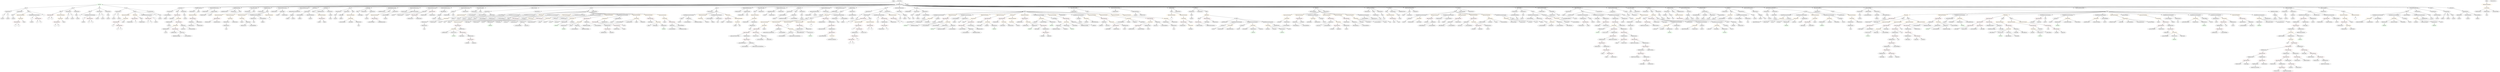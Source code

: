 strict digraph {
	graph [bb="0,0,43492,1476"];
	node [label="\N"];
	Enter	[height=0.5,
		pos="15441,1458",
		width=0.83628];
	Block_Unnamed_3	[color=black,
		height=0.5,
		label=Block,
		pos="14458,1242",
		width=0.90558];
	IfStatement_Unnamed	[color=orange,
		height=0.5,
		label=IfStatement,
		pos="14206,1170",
		width=1.4739];
	Block_Unnamed_3 -> IfStatement_Unnamed	[pos="e,14250,1180.2 14433,1230 14427,1227.9 14422,1225.7 14417,1224 14365,1206.8 14304,1192.2 14261,1182.6"];
	VariableDeclarationStatement_Unnamed_1	[color=black,
		height=0.5,
		label=VariableDeclarationStatement,
		pos="14449,1170",
		width=3.3174];
	Block_Unnamed_3 -> VariableDeclarationStatement_Unnamed_1	[pos="e,14451,1188.1 14455,1223.7 14454,1216.3 14453,1207.5 14452,1199.3"];
	Identifier__tokens_4	[color=black,
		height=0.5,
		label=_tokens,
		pos="11140,954",
		width=1.1135];
	MemberAccess_Unnamed_28	[color=black,
		height=0.5,
		label=MemberAccess,
		pos="20252,1026",
		width=1.9174];
	MemberAccess_Unnamed_29	[color=black,
		height=0.5,
		label=MemberAccess,
		pos="20387,954",
		width=1.9174];
	MemberAccess_Unnamed_28 -> MemberAccess_Unnamed_29	[pos="e,20357,970.49 20282,1009.5 20301,999.54 20326,986.56 20347,975.75"];
	TupleExpression_Unnamed_26	[color=black,
		height=0.5,
		label=TupleExpression,
		pos="39783,378",
		width=2.0422];
	BinaryOperation_Unnamed_97	[color=brown,
		height=0.5,
		label=BinaryOperation,
		pos="39783,306",
		width=1.9867];
	TupleExpression_Unnamed_26 -> BinaryOperation_Unnamed_97	[pos="e,39783,324.1 39783,359.7 39783,352.41 39783,343.73 39783,335.54"];
	Identifier__toAddress_2	[color=black,
		height=0.5,
		label=_toAddress,
		pos="19091,954",
		width=1.5155];
	Identifier__referralBonus_1	[color=black,
		height=0.5,
		label=_referralBonus,
		pos="34645,810",
		width=1.8204];
	Identifier_msg_14	[color=black,
		height=0.5,
		label=msg,
		pos="32238,882",
		width=0.75];
	ParameterList_Unnamed_11	[color=black,
		height=0.5,
		label=ParameterList,
		pos="5823.6,1242",
		width=1.7095];
	Parameter_None	[color=black,
		height=0.5,
		label=None,
		pos="5774.6,1170",
		width=0.85014];
	ParameterList_Unnamed_11 -> Parameter_None	[pos="e,5785.7,1186.8 5811.7,1224.1 5805.8,1215.6 5798.6,1205.3 5792.1,1196"];
	VariableDeclaration__dividends_2	[color=black,
		height=0.5,
		label=_dividends,
		pos="8959.6,1098",
		width=1.4323];
	ElementaryTypeName_uint256_28	[color=black,
		height=0.5,
		label=uint256,
		pos="8220.6,1026",
		width=1.0442];
	VariableDeclaration__dividends_2 -> ElementaryTypeName_uint256_28	[pos="e,8248.3,1038.5 8922.4,1085.1 8914.9,1083.1 8907.1,1081.3 8899.6,1080 8622.1,1033.4 8543.2,1100.4 8267.6,1044 8264.8,1043.4 8262,\
1042.7 8259.1,1041.9"];
	NumberLiteral_Unnamed_57	[color=black,
		height=0.5,
		label=NumberLiteral,
		pos="27974,810",
		width=1.765];
	Identifier_administrators	[color=black,
		height=0.5,
		label=administrators,
		pos="4214.6,954",
		width=1.7511];
	Identifier__referredBy_4	[color=black,
		height=0.5,
		label=_referredBy,
		pos="35076,810",
		width=1.5293];
	FunctionCall_Unnamed_26	[color=orange,
		height=0.5,
		label=FunctionCall,
		pos="10369,1098",
		width=1.6125];
	BinaryOperation_Unnamed_26	[color=brown,
		height=0.5,
		label=BinaryOperation,
		pos="10206,1026",
		width=1.9867];
	FunctionCall_Unnamed_26 -> BinaryOperation_Unnamed_26	[pos="e,10241,1042.1 10336,1082.8 10311,1072.4 10278,1058.1 10251,1046.5"];
	TupleExpression_Unnamed_5	[color=black,
		height=0.5,
		label=TupleExpression,
		pos="10369,1026",
		width=2.0422];
	FunctionCall_Unnamed_26 -> TupleExpression_Unnamed_5	[pos="e,10369,1044.1 10369,1079.7 10369,1072.4 10369,1063.7 10369,1055.5"];
	TupleExpression_Unnamed_6	[color=black,
		height=0.5,
		label=TupleExpression,
		pos="10420,954",
		width=2.0422];
	BinaryOperation_Unnamed_28	[color=brown,
		height=0.5,
		label=BinaryOperation,
		pos="10420,882",
		width=1.9867];
	TupleExpression_Unnamed_6 -> BinaryOperation_Unnamed_28	[pos="e,10420,900.1 10420,935.7 10420,928.41 10420,919.73 10420,911.54"];
	BinaryOperation_Unnamed_20	[color=brown,
		height=0.5,
		label=BinaryOperation,
		pos="23200,954",
		width=1.9867];
	Identifier__dividends_4	[color=black,
		height=0.5,
		label=_dividends,
		pos="23113,882",
		width=1.4323];
	BinaryOperation_Unnamed_20 -> Identifier__dividends_4	[pos="e,23132,898.99 23179,936.41 23168,927.3 23153,915.87 23141,905.92"];
	Identifier_magnitude_1	[color=black,
		height=0.5,
		label=magnitude,
		pos="23231,882",
		width=1.3491];
	BinaryOperation_Unnamed_20 -> Identifier_magnitude_1	[pos="e,23223,900.1 23207,935.7 23211,928.07 23215,918.92 23218,910.4"];
	NumberLiteral_Unnamed_60	[color=black,
		height=0.5,
		label=NumberLiteral,
		pos="15188,882",
		width=1.765];
	Identifier_myDividends_2	[color=black,
		height=0.5,
		label=myDividends,
		pos="22710,1026",
		width=1.6541];
	NumberLiteral_Unnamed_51	[color=black,
		height=0.5,
		label=NumberLiteral,
		pos="27530,954",
		width=1.765];
	ElementaryTypeName_address_26	[color=black,
		height=0.5,
		label=address,
		pos="2857.6,1098",
		width=1.0996];
	BinaryOperation_Unnamed_136	[color=brown,
		height=0.5,
		label=BinaryOperation,
		pos="858.59,1170",
		width=1.9867];
	Identifier_a_5	[color=black,
		height=0.5,
		label=a,
		pos="822.59,1098",
		width=0.75];
	BinaryOperation_Unnamed_136 -> Identifier_a_5	[pos="e,830.89,1115.1 849.69,1151.7 845.61,1143.8 840.67,1134.2 836.14,1125.3"];
	Identifier_b_4	[color=black,
		height=0.5,
		label=b,
		pos="894.59,1098",
		width=0.75];
	BinaryOperation_Unnamed_136 -> Identifier_b_4	[pos="e,886.29,1115.1 867.49,1151.7 871.58,1143.8 876.51,1134.2 881.04,1125.3"];
	Identifier_tokenSupply__1	[color=black,
		height=0.5,
		label=tokenSupply_,
		pos="11261,954",
		width=1.7372];
	VariableDeclarationStatement_Unnamed_20	[color=black,
		height=0.5,
		label=VariableDeclarationStatement,
		pos="26710,1170",
		width=3.3174];
	VariableDeclaration__customerAddress_8	[color=black,
		height=0.5,
		label=_customerAddress,
		pos="26621,1098",
		width=2.264];
	VariableDeclarationStatement_Unnamed_20 -> VariableDeclaration__customerAddress_8	[pos="e,26642,1115.8 26688,1152.1 26677,1143.3 26663,1132.4 26651,1122.8"];
	MemberAccess_Unnamed_30	[color=black,
		height=0.5,
		label=MemberAccess,
		pos="26790,1098",
		width=1.9174];
	VariableDeclarationStatement_Unnamed_20 -> MemberAccess_Unnamed_30	[pos="e,26771,1115.5 26729,1152.1 26739,1143.3 26751,1132.5 26762,1122.9"];
	Identifier_onTokenPurchase	[color=black,
		height=0.5,
		label=onTokenPurchase,
		pos="36744,1026",
		width=2.1669];
	ModifierInvocation_onlyAdministrator_2	[color=black,
		height=0.5,
		label=onlyAdministrator,
		pos="6569.6,1242",
		width=2.1531];
	ElementaryTypeName_uint256_54	[color=black,
		height=0.5,
		label=uint256,
		pos="30936,1098",
		width=1.0442];
	ElementaryTypeName_uint256_74	[color=black,
		height=0.5,
		label=uint256,
		pos="27831,1026",
		width=1.0442];
	FunctionDefinition_dividendsOf	[color=black,
		height=0.5,
		label=dividendsOf,
		pos="3119.6,1314",
		width=1.5709];
	ParameterList_Unnamed_38	[color=black,
		height=0.5,
		label=ParameterList,
		pos="2927.6,1242",
		width=1.7095];
	FunctionDefinition_dividendsOf -> ParameterList_Unnamed_38	[pos="e,2965.2,1256.7 3083.5,1299.8 3053,1288.7 3009.1,1272.7 2975.6,1260.5"];
	Block_Unnamed_29	[color=black,
		height=0.5,
		label=Block,
		pos="3063.6,1242",
		width=0.90558];
	FunctionDefinition_dividendsOf -> Block_Unnamed_29	[pos="e,3076.3,1258.8 3106,1296.1 3099.2,1287.6 3090.9,1277.1 3083.4,1267.7"];
	ParameterList_Unnamed_39	[color=black,
		height=0.5,
		label=ParameterList,
		pos="3175.6,1242",
		width=1.7095];
	FunctionDefinition_dividendsOf -> ParameterList_Unnamed_39	[pos="e,3162.2,1259.8 3133.1,1296.1 3139.8,1287.8 3147.8,1277.7 3155.2,1268.5"];
	ElementaryTypeName_uint256_82	[color=black,
		height=0.5,
		label=uint256,
		pos="1870.6,1098",
		width=1.0442];
	VariableDeclaration__customerAddress_6	[color=black,
		height=0.5,
		label=_customerAddress,
		pos="16502,1098",
		width=2.264];
	ElementaryTypeName_address_21	[color=black,
		height=0.5,
		label=address,
		pos="16502,1026",
		width=1.0996];
	VariableDeclaration__customerAddress_6 -> ElementaryTypeName_address_21	[pos="e,16502,1044.1 16502,1079.7 16502,1072.4 16502,1063.7 16502,1055.5"];
	ElementaryTypeName_address	[color=black,
		height=0.5,
		label=address,
		pos="4538.6,1026",
		width=1.0996];
	ParameterList_Unnamed_53	[color=black,
		height=0.5,
		label=ParameterList,
		pos="27316,1242",
		width=1.7095];
	Parameter__tokens	[color=black,
		height=0.5,
		label=_tokens,
		pos="27233,1170",
		width=1.1135];
	ParameterList_Unnamed_53 -> Parameter__tokens	[pos="e,27251,1186.4 27296,1224.8 27285,1215.6 27272,1203.9 27260,1193.8"];
	ElementaryTypeName_uint256_50	[color=black,
		height=0.5,
		label=uint256,
		pos="42308,1098",
		width=1.0442];
	Identifier_ambassadorQuota_	[color=black,
		height=0.5,
		label=ambassadorQuota_,
		pos="14147,882",
		width=2.3194];
	FunctionDefinition_ProofOfCraigGrant	[color=black,
		height=0.5,
		label=ProofOfCraigGrant,
		pos="3428.6,1314",
		width=2.3055];
	ParameterList_Unnamed_9	[color=black,
		height=0.5,
		label=ParameterList,
		pos="3316.6,1242",
		width=1.7095];
	FunctionDefinition_ProofOfCraigGrant -> ParameterList_Unnamed_9	[pos="e,3341.9,1258.8 3402.3,1296.6 3387.1,1287.1 3367.7,1274.9 3351.2,1264.6"];
	Block_Unnamed_6	[color=black,
		height=0.5,
		label=Block,
		pos="3428.6,1242",
		width=0.90558];
	FunctionDefinition_ProofOfCraigGrant -> Block_Unnamed_6	[pos="e,3428.6,1260.1 3428.6,1295.7 3428.6,1288.4 3428.6,1279.7 3428.6,1271.5"];
	IfStatement_Unnamed_7	[color=orange,
		height=0.5,
		label=IfStatement,
		pos="33175,1170",
		width=1.4739];
	BinaryOperation_Unnamed_74	[color=brown,
		height=0.5,
		label=BinaryOperation,
		pos="32913,1098",
		width=1.9867];
	IfStatement_Unnamed_7 -> BinaryOperation_Unnamed_74	[pos="e,32960,1111.8 33134,1158.1 33090,1146.5 33021,1127.9 32971,1114.7"];
	Block_Unnamed_43	[color=black,
		height=0.5,
		label=Block,
		pos="33113,1098",
		width=0.90558];
	IfStatement_Unnamed_7 -> Block_Unnamed_43	[pos="e,33126,1114.5 33160,1152.4 33152,1143.6 33142,1132.7 33134,1123"];
	Block_Unnamed_42	[color=black,
		height=0.5,
		label=Block,
		pos="33216,1098",
		width=0.90558];
	IfStatement_Unnamed_7 -> Block_Unnamed_42	[pos="e,33206,1115.3 33185,1152.1 33189,1143.9 33195,1134 33200,1125"];
	Identifier__taxedEthereum_2	[color=black,
		height=0.5,
		label=_taxedEthereum,
		pos="21256,1026",
		width=1.959];
	ElementaryTypeName_uint256_78	[color=black,
		height=0.5,
		label=uint256,
		pos="2762.6,1098",
		width=1.0442];
	BinaryOperation_Unnamed_66	[color=brown,
		height=0.5,
		label=BinaryOperation,
		pos="34458,1026",
		width=1.9867];
	BinaryOperation_Unnamed_67	[color=brown,
		height=0.5,
		label=BinaryOperation,
		pos="34297,954",
		width=1.9867];
	BinaryOperation_Unnamed_66 -> BinaryOperation_Unnamed_67	[pos="e,34331,970.11 34423,1010 34399,999.64 34367,985.79 34342,974.58"];
	BinaryOperation_Unnamed_68	[color=brown,
		height=0.5,
		label=BinaryOperation,
		pos="34458,954",
		width=1.9867];
	BinaryOperation_Unnamed_66 -> BinaryOperation_Unnamed_68	[pos="e,34458,972.1 34458,1007.7 34458,1000.4 34458,991.73 34458,983.54"];
	Identifier_SafeMath_22	[color=green,
		height=0.5,
		label=SafeMath,
		pos="35785,954",
		width=1.2798];
	Identifier_b_2	[color=black,
		height=0.5,
		label=b,
		pos="1540.6,1026",
		width=0.75];
	BinaryOperation_Unnamed_87	[color=brown,
		height=0.5,
		label=BinaryOperation,
		pos="38686,1026",
		width=1.9867];
	TupleExpression_Unnamed_21	[color=black,
		height=0.5,
		label=TupleExpression,
		pos="38610,954",
		width=2.0422];
	BinaryOperation_Unnamed_87 -> TupleExpression_Unnamed_21	[pos="e,38628,971.71 38668,1008.4 38658,999.76 38647,989 38636,979.42"];
	Identifier__fee_4	[color=black,
		height=0.5,
		label=_fee,
		pos="38729,954",
		width=0.75];
	BinaryOperation_Unnamed_87 -> Identifier__fee_4	[pos="e,38719,970.83 38696,1008.1 38701,999.82 38707,989.76 38713,980.61"];
	Identifier__ethereum_3	[color=black,
		height=0.5,
		label=_ethereum,
		pos="21976,882",
		width=1.363];
	Identifier_tokenBalanceLedger__9	[color=black,
		height=0.5,
		label=tokenBalanceLedger_,
		pos="13446,1098",
		width=2.5273];
	Identifier_SafeMath_12	[color=green,
		height=0.5,
		label=SafeMath,
		pos="21724,810",
		width=1.2798];
	StateVariableDeclaration_Unnamed_4	[color=black,
		height=0.5,
		label=StateVariableDeclaration,
		pos="3699.6,1314",
		width=2.8184];
	NumberLiteral_Unnamed_7	[color=black,
		height=0.5,
		label=NumberLiteral,
		pos="3542.6,1242",
		width=1.765];
	StateVariableDeclaration_Unnamed_4 -> NumberLiteral_Unnamed_7	[pos="e,3575.6,1257.7 3663.2,1296.8 3640.1,1286.5 3610.2,1273.2 3586,1262.3"];
	VariableDeclaration_tokenPriceInitial_	[color=black,
		height=0.5,
		label=tokenPriceInitial_,
		pos="3699.6,1242",
		width=2.0838];
	StateVariableDeclaration_Unnamed_4 -> VariableDeclaration_tokenPriceInitial_	[pos="e,3699.6,1260.1 3699.6,1295.7 3699.6,1288.4 3699.6,1279.7 3699.6,1271.5"];
	ExpressionStatement_Unnamed_1	[color=orange,
		height=0.5,
		label=ExpressionStatement,
		pos="20356,1170",
		width=2.458];
	Identifier__	[color=black,
		height=0.5,
		label=_,
		pos="20356,1098",
		width=0.75];
	ExpressionStatement_Unnamed_1 -> Identifier__	[pos="e,20356,1116.1 20356,1151.7 20356,1144.4 20356,1135.7 20356,1127.5"];
	FunctionDefinition_disableInitialStage	[color=black,
		height=0.5,
		label=disableInitialStage,
		pos="4085.6,1314",
		width=2.1392];
	ModifierInvocation_onlyAdministrator	[color=black,
		height=0.5,
		label=onlyAdministrator,
		pos="3872.6,1242",
		width=2.1531];
	FunctionDefinition_disableInitialStage -> ModifierInvocation_onlyAdministrator	[pos="e,3915.9,1257.2 4042.2,1298.8 4008.8,1287.8 3962.5,1272.5 3926.6,1260.8"];
	ParameterList_Unnamed_19	[color=black,
		height=0.5,
		label=ParameterList,
		pos="4029.6,1242",
		width=1.7095];
	FunctionDefinition_disableInitialStage -> ParameterList_Unnamed_19	[pos="e,4043,1259.8 4072,1296.1 4065.4,1287.8 4057.4,1277.7 4050,1268.5"];
	Block_Unnamed_15	[color=black,
		height=0.5,
		label=Block,
		pos="4141.6,1242",
		width=0.90558];
	FunctionDefinition_disableInitialStage -> Block_Unnamed_15	[pos="e,4128.9,1258.8 4099.1,1296.1 4105.9,1287.6 4114.3,1277.1 4121.8,1267.7"];
	ElementaryTypeName_uint_3	[color=black,
		height=0.5,
		label=uint,
		pos="15122,1026",
		width=0.75];
	Identifier_tokensToEthereum_	[color=black,
		height=0.5,
		label=tokensToEthereum_,
		pos="9080.6,1026",
		width=2.3887];
	Identifier_tokenSupply__18	[color=black,
		height=0.5,
		label=tokenSupply_,
		pos="32368,882",
		width=1.7372];
	Identifier_SafeMath_19	[color=green,
		height=0.5,
		label=SafeMath,
		pos="31115,954",
		width=1.2798];
	FunctionCall_Unnamed_27	[color=orange,
		height=0.5,
		label=FunctionCall,
		pos="7715.6,882",
		width=1.6125];
	Identifier_profitPerShare__2	[color=black,
		height=0.5,
		label=profitPerShare_,
		pos="7558.6,810",
		width=1.9313];
	FunctionCall_Unnamed_27 -> Identifier_profitPerShare__2	[pos="e,7592.6,826.16 7683.4,866.67 7660.2,856.29 7628.5,842.15 7602.8,830.72"];
	MemberAccess_Unnamed_14	[color=black,
		height=0.5,
		label=MemberAccess,
		pos="7715.6,810",
		width=1.9174];
	FunctionCall_Unnamed_27 -> MemberAccess_Unnamed_14	[pos="e,7715.6,828.1 7715.6,863.7 7715.6,856.41 7715.6,847.73 7715.6,839.54"];
	BinaryOperation_Unnamed_32	[color=brown,
		height=0.5,
		label=BinaryOperation,
		pos="7874.6,810",
		width=1.9867];
	FunctionCall_Unnamed_27 -> BinaryOperation_Unnamed_32	[pos="e,7840.1,826.16 7748.2,866.67 7771.7,856.29 7803.8,842.15 7829.8,830.72"];
	FunctionCall_Unnamed_84	[color=orange,
		height=0.5,
		label=FunctionCall,
		pos="351.59,1098",
		width=1.6125];
	BinaryOperation_Unnamed_138	[color=brown,
		height=0.5,
		label=BinaryOperation,
		pos="295.59,1026",
		width=1.9867];
	FunctionCall_Unnamed_84 -> BinaryOperation_Unnamed_138	[pos="e,309.02,1043.8 338.03,1080.1 331.43,1071.8 323.35,1061.7 316.02,1052.5"];
	Identifier_assert_2	[color=black,
		height=0.5,
		label=assert,
		pos="417.59,1026",
		width=0.89172];
	FunctionCall_Unnamed_84 -> Identifier_assert_2	[pos="e,402.97,1042.5 367.23,1080.4 375.61,1071.5 386.06,1060.4 395.28,1050.7"];
	Identifier_msg_2	[color=black,
		height=0.5,
		label=msg,
		pos="6182.6,954",
		width=0.75];
	ElementaryTypeName_uint256_90	[color=black,
		height=0.5,
		label=uint256,
		pos="515.59,1026",
		width=1.0442];
	ExpressionStatement_Unnamed_13	[color=orange,
		height=0.5,
		label=ExpressionStatement,
		pos="43261,1386",
		width=2.458];
	FunctionCall_Unnamed_9	[color=orange,
		height=0.5,
		label=FunctionCall,
		pos="43261,1314",
		width=1.6125];
	ExpressionStatement_Unnamed_13 -> FunctionCall_Unnamed_9	[pos="e,43261,1332.1 43261,1367.7 43261,1360.4 43261,1351.7 43261,1343.5"];
	NumberLiteral_Unnamed_49	[color=black,
		height=0.5,
		label=NumberLiteral,
		pos="39044,162",
		width=1.765];
	IndexAccess_Unnamed_3	[color=black,
		height=0.5,
		label=IndexAccess,
		pos="13414,882",
		width=1.6402];
	Identifier_ambassadorAccumulatedQuota__1	[color=black,
		height=0.5,
		label=ambassadorAccumulatedQuota_,
		pos="13220,810",
		width=3.6778];
	IndexAccess_Unnamed_3 -> Identifier_ambassadorAccumulatedQuota__1	[pos="e,13265,827.36 13377,867.67 13348,857.37 13308,842.94 13276,831.22"];
	Identifier__customerAddress_3	[color=black,
		height=0.5,
		label=_customerAddress,
		pos="13452,810",
		width=2.264];
	IndexAccess_Unnamed_3 -> Identifier__customerAddress_3	[pos="e,13442,828.28 13423,864.05 13427,856.35 13432,847.03 13437,838.36"];
	Identifier__customerAddress_2	[color=black,
		height=0.5,
		label=_customerAddress,
		pos="12806,522",
		width=2.264];
	VariableDeclarationStatement_Unnamed_26	[color=black,
		height=0.5,
		label=VariableDeclarationStatement,
		pos="29172,1026",
		width=3.3174];
	FunctionCall_Unnamed_56	[color=orange,
		height=0.5,
		label=FunctionCall,
		pos="29021,954",
		width=1.6125];
	VariableDeclarationStatement_Unnamed_26 -> FunctionCall_Unnamed_56	[pos="e,29052,969.57 29136,1008.4 29114,998.17 29085,985 29062,974.29"];
	VariableDeclaration__taxedEthereum_2	[color=black,
		height=0.5,
		label=_taxedEthereum,
		pos="29172,954",
		width=1.959];
	VariableDeclarationStatement_Unnamed_26 -> VariableDeclaration__taxedEthereum_2	[pos="e,29172,972.1 29172,1007.7 29172,1000.4 29172,991.73 29172,983.54"];
	Block_Unnamed_22	[color=black,
		height=0.5,
		label=Block,
		pos="6159.6,1242",
		width=0.90558];
	Identifier_tokenSupply__7	[color=black,
		height=0.5,
		label=tokenSupply_,
		pos="6209.6,1170",
		width=1.7372];
	Block_Unnamed_22 -> Identifier_tokenSupply__7	[pos="e,6197.4,1188.1 6171.2,1224.8 6177,1216.6 6184.2,1206.5 6190.8,1197.3"];
	IndexAccess_Unnamed_10	[color=black,
		height=0.5,
		label=IndexAccess,
		pos="23087,1026",
		width=1.6402];
	Identifier_payoutsTo__1	[color=black,
		height=0.5,
		label=payoutsTo_,
		pos="22873,954",
		width=1.5571];
	IndexAccess_Unnamed_10 -> Identifier_payoutsTo__1	[pos="e,22911,967.52 23047,1012.2 23012,1000.6 22960,983.54 22922,971.07"];
	Identifier__customerAddress_10	[color=black,
		height=0.5,
		label=_customerAddress,
		pos="23029,954",
		width=2.264];
	IndexAccess_Unnamed_10 -> Identifier__customerAddress_10	[pos="e,23043,971.79 23073,1008.1 23066,999.8 23057,989.7 23050,980.54"];
	FunctionCall_Unnamed_37	[color=orange,
		height=0.5,
		label=FunctionCall,
		pos="18473,1026",
		width=1.6125];
	IndexAccess_Unnamed_21	[color=black,
		height=0.5,
		label=IndexAccess,
		pos="18330,954",
		width=1.6402];
	FunctionCall_Unnamed_37 -> IndexAccess_Unnamed_21	[pos="e,18360,969.9 18443,1010.3 18422,1000 18393,986.16 18370,974.87"];
	MemberAccess_Unnamed_20	[color=black,
		height=0.5,
		label=MemberAccess,
		pos="18476,954",
		width=1.9174];
	FunctionCall_Unnamed_37 -> MemberAccess_Unnamed_20	[pos="e,18475,972.1 18473,1007.7 18474,1000.4 18474,991.73 18474,983.54"];
	Identifier__taxedTokens	[color=black,
		height=0.5,
		label=_taxedTokens,
		pos="18627,954",
		width=1.765];
	FunctionCall_Unnamed_37 -> Identifier__taxedTokens	[pos="e,18594,969.85 18504,1010.5 18527,1000.1 18559,985.95 18584,974.55"];
	IndexAccess_Unnamed_23	[color=black,
		height=0.5,
		label=IndexAccess,
		pos="19145,1026",
		width=1.6402];
	IndexAccess_Unnamed_23 -> Identifier__toAddress_2	[pos="e,19104,971.79 19132,1008.1 19125,999.89 19118,989.91 19111,980.82"];
	Identifier_payoutsTo__4	[color=black,
		height=0.5,
		label=payoutsTo_,
		pos="19220,954",
		width=1.5571];
	IndexAccess_Unnamed_23 -> Identifier_payoutsTo__4	[pos="e,19202,971.47 19162,1008.4 19172,999.69 19183,988.85 19194,979.21"];
	MemberAccess_Unnamed_15	[color=black,
		height=0.5,
		label=MemberAccess,
		pos="16671,1098",
		width=1.9174];
	Identifier_msg_8	[color=black,
		height=0.5,
		label=msg,
		pos="16587,1026",
		width=0.75];
	MemberAccess_Unnamed_15 -> Identifier_msg_8	[pos="e,16603,1040.6 16651,1080.4 16639,1070.7 16624,1058.2 16612,1047.8"];
	ExpressionStatement_Unnamed_59	[color=orange,
		height=0.5,
		label=ExpressionStatement,
		pos="33810,1170",
		width=2.458];
	BinaryOperation_Unnamed_86	[color=brown,
		height=0.5,
		label=BinaryOperation,
		pos="33733,1098",
		width=1.9867];
	ExpressionStatement_Unnamed_59 -> BinaryOperation_Unnamed_86	[pos="e,33751,1115.8 33791,1152.1 33781,1143.5 33770,1132.9 33759,1123.4"];
	Identifier__tokenPriceInitial_1	[color=black,
		height=0.5,
		label=_tokenPriceInitial,
		pos="40219,306",
		width=2.0838];
	ParameterList_Unnamed_14	[color=black,
		height=0.5,
		label=ParameterList,
		pos="12211,1242",
		width=1.7095];
	ElementaryTypeName_address_27	[color=black,
		height=0.5,
		label=address,
		pos="32660,1098",
		width=1.0996];
	ElementaryTypeName_uint256_46	[color=black,
		height=0.5,
		label=uint256,
		pos="29607,882",
		width=1.0442];
	VariableDeclarationStatement_Unnamed_16	[color=black,
		height=0.5,
		label=VariableDeclarationStatement,
		pos="16218,1170",
		width=3.3174];
	FunctionCall_Unnamed_32	[color=orange,
		height=0.5,
		label=FunctionCall,
		pos="16055,1098",
		width=1.6125];
	VariableDeclarationStatement_Unnamed_16 -> FunctionCall_Unnamed_32	[pos="e,16088,1113.2 16179,1152.6 16155,1142.1 16123,1128.5 16098,1117.7"];
	VariableDeclaration__tokenFee	[color=black,
		height=0.5,
		label=_tokenFee,
		pos="16187,1098",
		width=1.3769];
	VariableDeclarationStatement_Unnamed_16 -> VariableDeclaration__tokenFee	[pos="e,16194,1116.1 16210,1151.7 16207,1144.1 16202,1134.9 16199,1126.4"];
	ParameterList_Unnamed_27	[color=black,
		height=0.5,
		label=ParameterList,
		pos="6271.6,1242",
		width=1.7095];
	ElementaryTypeName_address_23	[color=black,
		height=0.5,
		label=address,
		pos="30286,1026",
		width=1.0996];
	Identifier__customerAddress_18	[color=black,
		height=0.5,
		label=_customerAddress,
		pos="8839.6,954",
		width=2.264];
	Identifier_profitPerShare__6	[color=black,
		height=0.5,
		label=profitPerShare_,
		pos="17755,954",
		width=1.9313];
	VariableDeclaration__dividends_8	[color=black,
		height=0.5,
		label=_dividends,
		pos="35755,1098",
		width=1.4323];
	ElementaryTypeName_uint256_63	[color=black,
		height=0.5,
		label=uint256,
		pos="35660,1026",
		width=1.0442];
	VariableDeclaration__dividends_8 -> ElementaryTypeName_uint256_63	[pos="e,35679,1041.5 35734,1081.5 35720,1071.7 35703,1058.9 35688,1048.2"];
	ExpressionStatement_Unnamed_48	[color=orange,
		height=0.5,
		label=ExpressionStatement,
		pos="32232,1170",
		width=2.458];
	FunctionCall_Unnamed_48	[color=orange,
		height=0.5,
		label=FunctionCall,
		pos="32238,1098",
		width=1.6125];
	ExpressionStatement_Unnamed_48 -> FunctionCall_Unnamed_48	[pos="e,32236,1116.1 32233,1151.7 32234,1144.4 32234,1135.7 32235,1127.5"];
	FunctionDefinition_add	[color=black,
		height=0.5,
		label=add,
		pos="354.59,1314",
		width=0.75];
	ParameterList_Unnamed_64	[color=black,
		height=0.5,
		label=ParameterList,
		pos="130.59,1242",
		width=1.7095];
	FunctionDefinition_add -> ParameterList_Unnamed_64	[pos="e,171.39,1255.8 330.62,1305.5 295.41,1294.5 228.84,1273.7 182.2,1259.1"];
	ParameterList_Unnamed_65	[color=black,
		height=0.5,
		label=ParameterList,
		pos="308.59,1242",
		width=1.7095];
	FunctionDefinition_add -> ParameterList_Unnamed_65	[pos="e,319.63,1259.8 344.15,1297.1 338.72,1288.9 331.95,1278.5 325.77,1269.1"];
	Block_Unnamed_53	[color=black,
		height=0.5,
		label=Block,
		pos="503.59,1242",
		width=0.90558];
	FunctionDefinition_add -> Block_Unnamed_53	[pos="e,479.17,1254.5 376.26,1302.8 400.52,1291.4 440.18,1272.8 468.8,1259.3"];
	ElementaryTypeName_uint256_56	[color=black,
		height=0.5,
		label=uint256,
		pos="30869,1026",
		width=1.0442];
	TupleExpression_Unnamed_17	[color=black,
		height=0.5,
		label=TupleExpression,
		pos="32905,666",
		width=2.0422];
	BinaryOperation_Unnamed_82	[color=brown,
		height=0.5,
		label=BinaryOperation,
		pos="32905,594",
		width=1.9867];
	TupleExpression_Unnamed_17 -> BinaryOperation_Unnamed_82	[pos="e,32905,612.1 32905,647.7 32905,640.41 32905,631.73 32905,623.54"];
	MemberAccess_Unnamed_10	[color=black,
		height=0.5,
		label=MemberAccess,
		pos="8345.6,1026",
		width=1.9174];
	Identifier_SafeMath_1	[color=green,
		height=0.5,
		label=SafeMath,
		pos="8345.6,954",
		width=1.2798];
	MemberAccess_Unnamed_10 -> Identifier_SafeMath_1	[pos="e,8345.6,972.1 8345.6,1007.7 8345.6,1000.4 8345.6,991.73 8345.6,983.54"];
	ParameterList_Unnamed_35	[color=black,
		height=0.5,
		label=ParameterList,
		pos="13578,1242",
		width=1.7095];
	Parameter__customerAddress	[color=black,
		height=0.5,
		label=_customerAddress,
		pos="13464,1170",
		width=2.264];
	ParameterList_Unnamed_35 -> Parameter__customerAddress	[pos="e,13490,1187.4 13552,1225.3 13537,1215.9 13517,1203.7 13500,1193.3"];
	ExpressionStatement_Unnamed_6	[color=orange,
		height=0.5,
		label=ExpressionStatement,
		pos="13166,1026",
		width=2.458];
	FunctionCall_Unnamed_6	[color=orange,
		height=0.5,
		label=FunctionCall,
		pos="13159,954",
		width=1.6125];
	ExpressionStatement_Unnamed_6 -> FunctionCall_Unnamed_6	[pos="e,13160,972.1 13164,1007.7 13163,1000.4 13162,991.73 13161,983.54"];
	ElementaryTypeName_uint256_60	[color=black,
		height=0.5,
		label=uint256,
		pos="32369,1098",
		width=1.0442];
	ElementaryTypeName_uint256_71	[color=black,
		height=0.5,
		label=uint256,
		pos="27420,1098",
		width=1.0442];
	ElementaryTypeName_uint256_6	[color=black,
		height=0.5,
		label=uint256,
		pos="7899.6,1098",
		width=1.0442];
	VariableDeclarationStatement_Unnamed_42	[color=black,
		height=0.5,
		label=VariableDeclarationStatement,
		pos="40087,1170",
		width=3.3174];
	BinaryOperation_Unnamed_91	[color=brown,
		height=0.5,
		label=BinaryOperation,
		pos="40083,1098",
		width=1.9867];
	VariableDeclarationStatement_Unnamed_42 -> BinaryOperation_Unnamed_91	[pos="e,40084,1116.1 40086,1151.7 40085,1144.4 40085,1135.7 40084,1127.5"];
	VariableDeclaration__tokensReceived	[color=black,
		height=0.5,
		label=_tokensReceived,
		pos="40247,1098",
		width=2.0699];
	VariableDeclarationStatement_Unnamed_42 -> VariableDeclaration__tokensReceived	[pos="e,40212,1114.4 40124,1152.6 40147,1142.5 40177,1129.6 40201,1118.9"];
	ElementaryTypeName_uint256_18	[color=black,
		height=0.5,
		label=uint256,
		pos="4779.6,1170",
		width=1.0442];
	ParameterList_Unnamed_16	[color=black,
		height=0.5,
		label=ParameterList,
		pos="9352.6,1242",
		width=1.7095];
	Parameter__amountOfTokens	[color=black,
		height=0.5,
		label=_amountOfTokens,
		pos="8626.6,1170",
		width=2.2501];
	ParameterList_Unnamed_16 -> Parameter__amountOfTokens	[pos="e,8684.5,1182.9 9292.3,1238.1 9179.1,1232.1 8927.1,1216.6 8716.6,1188 8709.8,1187.1 8702.8,1186 8695.9,1184.8"];
	BinaryOperation_Unnamed_135	[color=brown,
		height=0.5,
		label=BinaryOperation,
		pos="974.59,1026",
		width=1.9867];
	Identifier_a_4	[color=black,
		height=0.5,
		label=a,
		pos="938.59,954",
		width=0.75];
	BinaryOperation_Unnamed_135 -> Identifier_a_4	[pos="e,946.89,971.14 965.69,1007.7 961.61,999.75 956.67,990.16 952.14,981.34"];
	Identifier_b_3	[color=black,
		height=0.5,
		label=b,
		pos="1010.6,954",
		width=0.75];
	BinaryOperation_Unnamed_135 -> Identifier_b_3	[pos="e,1002.3,971.14 983.49,1007.7 987.58,999.75 992.51,990.16 997.04,981.34"];
	ElementaryTypeName_string_2	[color=black,
		height=0.5,
		label=string,
		pos="24333,1098",
		width=0.864];
	BinaryOperation_Unnamed_90	[color=brown,
		height=0.5,
		label=BinaryOperation,
		pos="40477,1098",
		width=1.9867];
	NumberLiteral_Unnamed_43	[color=black,
		height=0.5,
		label=NumberLiteral,
		pos="40366,1026",
		width=1.765];
	BinaryOperation_Unnamed_90 -> NumberLiteral_Unnamed_43	[pos="e,40391,1042.9 40451,1080.8 40436,1071.3 40417,1059.3 40401,1049"];
	Identifier_tokenPriceInitial__2	[color=black,
		height=0.5,
		label=tokenPriceInitial_,
		pos="40523,1026",
		width=2.0838];
	BinaryOperation_Unnamed_90 -> Identifier_tokenPriceInitial__2	[pos="e,40511,1044.3 40488,1080.1 40493,1072.2 40499,1062.6 40505,1053.8"];
	Identifier_tokenPriceIncremental__4	[color=black,
		height=0.5,
		label=tokenPriceIncremental_,
		pos="40461,162",
		width=2.7214];
	Identifier__ethereum_1	[color=black,
		height=0.5,
		label=_ethereum,
		pos="9518.6,1026",
		width=1.363];
	ElementaryTypeName_uint256_73	[color=black,
		height=0.5,
		label=uint256,
		pos="27738,1026",
		width=1.0442];
	ExpressionStatement_Unnamed_2	[color=orange,
		height=0.5,
		label=ExpressionStatement,
		pos="40771,1170",
		width=2.458];
	FunctionCall_Unnamed_2	[color=orange,
		height=0.5,
		label=FunctionCall,
		pos="40793,1098",
		width=1.6125];
	ExpressionStatement_Unnamed_2 -> FunctionCall_Unnamed_2	[pos="e,40787,1116.1 40776,1151.7 40778,1144.2 40781,1135.3 40784,1127"];
	FunctionCall_Unnamed_54	[color=orange,
		height=0.5,
		label=FunctionCall,
		pos="29482,954",
		width=1.6125];
	Identifier_tokensToEthereum__3	[color=black,
		height=0.5,
		label=tokensToEthereum_,
		pos="29319,882",
		width=2.3887];
	FunctionCall_Unnamed_54 -> Identifier_tokensToEthereum__3	[pos="e,29355,898.73 29449,938.83 29425,928.57 29392,914.55 29365,903.13"];
	NumberLiteral_Unnamed_37	[color=black,
		height=0.5,
		label=NumberLiteral,
		pos="29487,882",
		width=1.765];
	FunctionCall_Unnamed_54 -> NumberLiteral_Unnamed_37	[pos="e,29485,900.1 29483,935.7 29483,928.41 29484,919.73 29485,911.54"];
	VariableDeclaration_c_2	[color=black,
		height=0.5,
		label=c,
		pos="515.59,1098",
		width=0.75];
	VariableDeclaration_c_2 -> ElementaryTypeName_uint256_90	[pos="e,515.59,1044.1 515.59,1079.7 515.59,1072.4 515.59,1063.7 515.59,1055.5"];
	VariableDeclarationStatement_Unnamed_10	[color=black,
		height=0.5,
		label=VariableDeclarationStatement,
		pos="8844.6,1170",
		width=3.3174];
	VariableDeclaration__tokens_2	[color=black,
		height=0.5,
		label=_tokens,
		pos="8088.6,1098",
		width=1.1135];
	VariableDeclarationStatement_Unnamed_10 -> VariableDeclaration__tokens_2	[pos="e,8118,1110.7 8760,1156.9 8745.5,1155.1 8730.6,1153.4 8716.6,1152 8460,1127 8390.4,1166.7 8137.6,1116 8134.8,1115.4 8131.9,1114.7 \
8129,1114"];
	Identifier__amountOfTokens_1	[color=black,
		height=0.5,
		label=_amountOfTokens,
		pos="8227.6,1098",
		width=2.2501];
	VariableDeclarationStatement_Unnamed_10 -> Identifier__amountOfTokens_1	[pos="e,8286,1110.9 8758.9,1157.1 8744.8,1155.3 8730.3,1153.5 8716.6,1152 8539.6,1132.3 8493.9,1140.6 8317.6,1116 8310.9,1115.1 8303.9,\
1114 8296.9,1112.8"];
	ExpressionStatement_Unnamed_44	[color=orange,
		height=0.5,
		label=ExpressionStatement,
		pos="5532.6,1170",
		width=2.458];
	BinaryOperation_Unnamed_51	[color=brown,
		height=0.5,
		label=BinaryOperation,
		pos="5532.6,1098",
		width=1.9867];
	ExpressionStatement_Unnamed_44 -> BinaryOperation_Unnamed_51	[pos="e,5532.6,1116.1 5532.6,1151.7 5532.6,1144.4 5532.6,1135.7 5532.6,1127.5"];
	Identifier_payoutsTo__3	[color=black,
		height=0.5,
		label=payoutsTo_,
		pos="20062,954",
		width=1.5571];
	Identifier_require_4	[color=black,
		height=0.5,
		label=require,
		pos="11431,1026",
		width=1.0026];
	ExpressionStatement_Unnamed_23	[color=orange,
		height=0.5,
		label=ExpressionStatement,
		pos="22323,1170",
		width=2.458];
	FunctionCall_Unnamed_18	[color=orange,
		height=0.5,
		label=FunctionCall,
		pos="22306,1098",
		width=1.6125];
	ExpressionStatement_Unnamed_23 -> FunctionCall_Unnamed_18	[pos="e,22310,1116.1 22318,1151.7 22317,1144.3 22314,1135.5 22312,1127.3"];
	ModifierInvocation_onlyBagholders_1	[color=black,
		height=0.5,
		label=onlyBagholders,
		pos="15693,1242",
		width=1.9036];
	ElementaryTypeName_uint256_10	[color=black,
		height=0.5,
		label=uint256,
		pos="6781.6,1170",
		width=1.0442];
	IndexAccess_Unnamed_8	[color=black,
		height=0.5,
		label=IndexAccess,
		pos="25213,1026",
		width=1.6402];
	Identifier_referralBalance__1	[color=black,
		height=0.5,
		label=referralBalance_,
		pos="25060,954",
		width=1.959];
	IndexAccess_Unnamed_8 -> Identifier_referralBalance__1	[pos="e,25093,970.21 25181,1010.5 25158,1000.2 25128,986.23 25103,974.89"];
	Identifier__customerAddress_7	[color=black,
		height=0.5,
		label=_customerAddress,
		pos="25230,954",
		width=2.264];
	IndexAccess_Unnamed_8 -> Identifier__customerAddress_7	[pos="e,25225,972.1 25217,1007.7 25219,1000.3 25221,991.52 25223,983.25"];
	FunctionDefinition_bug_unchk_send31	[color=black,
		height=0.5,
		label=bug_unchk_send31,
		pos="4373.6,1314",
		width=2.3194];
	ParameterList_Unnamed_44	[color=black,
		height=0.5,
		label=ParameterList,
		pos="4261.6,1242",
		width=1.7095];
	FunctionDefinition_bug_unchk_send31 -> ParameterList_Unnamed_44	[pos="e,4286.9,1258.8 4347.3,1296.6 4332.1,1287.1 4312.7,1274.9 4296.2,1264.6"];
	Block_Unnamed_36	[color=black,
		height=0.5,
		label=Block,
		pos="4373.6,1242",
		width=0.90558];
	FunctionDefinition_bug_unchk_send31 -> Block_Unnamed_36	[pos="e,4373.6,1260.1 4373.6,1295.7 4373.6,1288.4 4373.6,1279.7 4373.6,1271.5"];
	Identifier__dividends_17	[color=black,
		height=0.5,
		label=_dividends,
		pos="35360,810",
		width=1.4323];
	Identifier__status	[color=black,
		height=0.5,
		label=_status,
		pos="30020,1026",
		width=1.0303];
	FunctionCall_Unnamed_81	[color=orange,
		height=0.5,
		label=FunctionCall,
		pos="28519,1098",
		width=1.6125];
	MemberAccess_Unnamed_55	[color=black,
		height=0.5,
		label=MemberAccess,
		pos="28371,1026",
		width=1.9174];
	FunctionCall_Unnamed_81 -> MemberAccess_Unnamed_55	[pos="e,28403,1042.3 28488,1082.3 28466,1072.1 28437,1058.3 28413,1047.1"];
	NumberLiteral_Unnamed_59	[color=black,
		height=0.5,
		label=NumberLiteral,
		pos="28522,1026",
		width=1.765];
	FunctionCall_Unnamed_81 -> NumberLiteral_Unnamed_59	[pos="e,28521,1044.1 28519,1079.7 28520,1072.4 28520,1063.7 28520,1055.5"];
	BinaryOperation_Unnamed_36	[color=brown,
		height=0.5,
		label=BinaryOperation,
		pos="17324,1098",
		width=1.9867];
	NumberLiteral_Unnamed_29	[color=black,
		height=0.5,
		label=NumberLiteral,
		pos="17225,1026",
		width=1.765];
	BinaryOperation_Unnamed_36 -> NumberLiteral_Unnamed_29	[pos="e,17247,1043.1 17300,1080.6 17287,1071.3 17271,1059.6 17256,1049.4"];
	FunctionCall_Unnamed_30	[color=orange,
		height=0.5,
		label=FunctionCall,
		pos="17365,1026",
		width=1.6125];
	BinaryOperation_Unnamed_36 -> FunctionCall_Unnamed_30	[pos="e,17355,1044.1 17334,1079.7 17338,1071.9 17344,1062.5 17349,1053.8"];
	BinaryOperation_Unnamed_100	[color=brown,
		height=0.5,
		label=BinaryOperation,
		pos="39960,162",
		width=1.9867];
	Identifier__ethereum_8	[color=black,
		height=0.5,
		label=_ethereum,
		pos="39948,90",
		width=1.363];
	BinaryOperation_Unnamed_100 -> Identifier__ethereum_8	[pos="e,39951,108.1 39957,143.7 39955,136.32 39954,127.52 39952,119.25"];
	NumberLiteral_Unnamed_47	[color=black,
		height=0.5,
		label=NumberLiteral,
		pos="40079,90",
		width=1.765];
	BinaryOperation_Unnamed_100 -> NumberLiteral_Unnamed_47	[pos="e,40052,106.74 39987,144.94 40003,135.27 40024,122.83 40042,112.34"];
	TupleExpression_Unnamed_50	[color=black,
		height=0.5,
		label=TupleExpression,
		pos="14755,810",
		width=2.0422];
	BinaryOperation_Unnamed_128	[color=brown,
		height=0.5,
		label=BinaryOperation,
		pos="14755,738",
		width=1.9867];
	TupleExpression_Unnamed_50 -> BinaryOperation_Unnamed_128	[pos="e,14755,756.1 14755,791.7 14755,784.41 14755,775.73 14755,767.54"];
	Identifier_c_2	[color=black,
		height=0.5,
		label=c,
		pos="1393.6,1170",
		width=0.75];
	Identifier_magnitude_5	[color=black,
		height=0.5,
		label=magnitude,
		pos="2963.6,1098",
		width=1.3491];
	NumberLiteral_Unnamed_45	[color=black,
		height=0.5,
		label=NumberLiteral,
		pos="39642,162",
		width=1.765];
	IndexAccess_Unnamed_4	[color=black,
		height=0.5,
		label=IndexAccess,
		pos="13611,810",
		width=1.6402];
	Identifier__customerAddress_4	[color=black,
		height=0.5,
		label=_customerAddress,
		pos="13451,738",
		width=2.264];
	IndexAccess_Unnamed_4 -> Identifier__customerAddress_4	[pos="e,13486,754.53 13578,794.67 13554,784.4 13522,770.44 13496,759.07"];
	Identifier_ambassadorAccumulatedQuota__2	[color=black,
		height=0.5,
		label=ambassadorAccumulatedQuota_,
		pos="13683,738",
		width=3.6778];
	IndexAccess_Unnamed_4 -> Identifier_ambassadorAccumulatedQuota__2	[pos="e,13665,756.2 13628,792.41 13636,783.97 13647,773.53 13657,764.12"];
	Identifier__ethereum_5	[color=black,
		height=0.5,
		label=_ethereum,
		pos="28789,882",
		width=1.363];
	ParameterList_Unnamed_18	[color=black,
		height=0.5,
		label=ParameterList,
		pos="15841,1242",
		width=1.7095];
	Parameter_None_1	[color=black,
		height=0.5,
		label=None,
		pos="15743,1170",
		width=0.85014];
	ParameterList_Unnamed_18 -> Parameter_None_1	[pos="e,15761,1184.5 15818,1225.1 15804,1215 15786,1201.7 15770,1190.9"];
	Identifier_require_2	[color=black,
		height=0.5,
		label=require,
		pos="4183.6,1026",
		width=1.0026];
	FunctionCall_Unnamed_74	[color=orange,
		height=0.5,
		label=FunctionCall,
		pos="32687,882",
		width=1.6125];
	MemberAccess_Unnamed_51	[color=black,
		height=0.5,
		label=MemberAccess,
		pos="32493,810",
		width=1.9174];
	FunctionCall_Unnamed_74 -> MemberAccess_Unnamed_51	[pos="e,32532,825.12 32650,867.67 32619,856.68 32576,840.99 32542,828.91"];
	Identifier_tokenSupply__15	[color=black,
		height=0.5,
		label=tokenSupply_,
		pos="32643,810",
		width=1.7372];
	FunctionCall_Unnamed_74 -> Identifier_tokenSupply__15	[pos="e,32653,827.79 32676,864.05 32671,856.06 32665,846.33 32659,837.4"];
	Identifier__amountOfTokens_11	[color=black,
		height=0.5,
		label=_amountOfTokens,
		pos="32805,810",
		width=2.2501];
	FunctionCall_Unnamed_74 -> Identifier__amountOfTokens_11	[pos="e,32777,827.22 32713,865.46 32729,855.88 32750,843.44 32768,832.87"];
	VariableDeclarationStatement_Unnamed_6	[color=black,
		height=0.5,
		label=VariableDeclarationStatement,
		pos="11828,1170",
		width=3.3174];
	VariableDeclaration__tokens_1	[color=black,
		height=0.5,
		label=_tokens,
		pos="11698,1098",
		width=1.1135];
	VariableDeclarationStatement_Unnamed_6 -> VariableDeclaration__tokens_1	[pos="e,11722,1112.4 11796,1152.2 11777,1141.8 11752,1128.4 11732,1117.7"];
	IndexAccess_Unnamed_9	[color=black,
		height=0.5,
		label=IndexAccess,
		pos="11828,1098",
		width=1.6402];
	VariableDeclarationStatement_Unnamed_6 -> IndexAccess_Unnamed_9	[pos="e,11828,1116.1 11828,1151.7 11828,1144.4 11828,1135.7 11828,1127.5"];
	FunctionCall_Unnamed_59	[color=orange,
		height=0.5,
		label=FunctionCall,
		pos="42035,1098",
		width=1.6125];
	Identifier__dividends_13	[color=black,
		height=0.5,
		label=_dividends,
		pos="42035,1026",
		width=1.4323];
	FunctionCall_Unnamed_59 -> Identifier__dividends_13	[pos="e,42035,1044.1 42035,1079.7 42035,1072.4 42035,1063.7 42035,1055.5"];
	Identifier__ethereumToSpend_1	[color=black,
		height=0.5,
		label=_ethereumToSpend,
		pos="42189,1026",
		width=2.3333];
	FunctionCall_Unnamed_59 -> Identifier__ethereumToSpend_1	[pos="e,42154,1042.8 42066,1082.5 42089,1072.4 42119,1058.7 42144,1047.5"];
	MemberAccess_Unnamed_40	[color=black,
		height=0.5,
		label=MemberAccess,
		pos="42360,1026",
		width=1.9174];
	FunctionCall_Unnamed_59 -> MemberAccess_Unnamed_40	[pos="e,42308,1038.4 42078,1085.7 42086,1083.7 42094,1081.8 42102,1080 42181,1062 42202,1060.7 42282,1044 42287,1043 42292,1041.9 42297,\
1040.8"];
	FunctionCall_Unnamed_60	[color=orange,
		height=0.5,
		label=FunctionCall,
		pos="41211,1098",
		width=1.6125];
	Identifier_ethereumToTokens_	[color=black,
		height=0.5,
		label=ethereumToTokens_,
		pos="41049,1026",
		width=2.4442];
	FunctionCall_Unnamed_60 -> Identifier_ethereumToTokens_	[pos="e,41085,1042.7 41178,1082.8 41154,1072.6 41122,1058.7 41096,1047.3"];
	Identifier__taxedEthereum_4	[color=black,
		height=0.5,
		label=_taxedEthereum,
		pos="41226,1026",
		width=1.959];
	FunctionCall_Unnamed_60 -> Identifier__taxedEthereum_4	[pos="e,41222,1044.1 41214,1079.7 41216,1072.3 41218,1063.5 41220,1055.3"];
	Identifier_assert_1	[color=black,
		height=0.5,
		label=assert,
		pos="1096.6,1026",
		width=0.89172];
	MemberAccess_Unnamed_5	[color=black,
		height=0.5,
		label=MemberAccess,
		pos="25011,1098",
		width=1.9174];
	Identifier_msg_4	[color=black,
		height=0.5,
		label=msg,
		pos="25011,1026",
		width=0.75];
	MemberAccess_Unnamed_5 -> Identifier_msg_4	[pos="e,25011,1044.1 25011,1079.7 25011,1072.4 25011,1063.7 25011,1055.5"];
	FunctionCall_Unnamed_21	[color=orange,
		height=0.5,
		label=FunctionCall,
		pos="9383.6,1098",
		width=1.6125];
	FunctionCall_Unnamed_21 -> Identifier_tokensToEthereum_	[pos="e,9138.9,1039.6 9340,1085.8 9332.2,1083.8 9324.2,1081.8 9316.6,1080 9260.6,1066.6 9197,1052.4 9149.9,1042"];
	Identifier__tokens_3	[color=black,
		height=0.5,
		label=_tokens,
		pos="9224.6,1026",
		width=1.1135];
	FunctionCall_Unnamed_21 -> Identifier__tokens_3	[pos="e,9252.6,1039.3 9351,1082.7 9325.4,1071.4 9289.8,1055.7 9262.8,1043.8"];
	ParameterList_Unnamed_42	[color=black,
		height=0.5,
		label=ParameterList,
		pos="28634,1242",
		width=1.7095];
	BinaryOperation_Unnamed_25	[color=brown,
		height=0.5,
		label=BinaryOperation,
		pos="10057,1098",
		width=1.9867];
	FunctionCall_Unnamed_25	[color=orange,
		height=0.5,
		label=FunctionCall,
		pos="9921.6,1026",
		width=1.6125];
	BinaryOperation_Unnamed_25 -> FunctionCall_Unnamed_25	[pos="e,9950.4,1041.9 10026,1081.3 10007,1071.2 9981.5,1058.1 9960.6,1047.2"];
	IndexAccess_Unnamed_14	[color=black,
		height=0.5,
		label=IndexAccess,
		pos="10057,1026",
		width=1.6402];
	BinaryOperation_Unnamed_25 -> IndexAccess_Unnamed_14	[pos="e,10057,1044.1 10057,1079.7 10057,1072.4 10057,1063.7 10057,1055.5"];
	ElementaryTypeName_uint256_68	[color=black,
		height=0.5,
		label=uint256,
		pos="39778,1098",
		width=1.0442];
	Identifier__dividends_15	[color=black,
		height=0.5,
		label=_dividends,
		pos="35345,1026",
		width=1.4323];
	FunctionCall_Unnamed_78	[color=orange,
		height=0.5,
		label=FunctionCall,
		pos="39865,810",
		width=1.6125];
	Identifier__tokenPriceInitial_2	[color=black,
		height=0.5,
		label=_tokenPriceInitial,
		pos="39698,738",
		width=2.0838];
	FunctionCall_Unnamed_78 -> Identifier__tokenPriceInitial_2	[pos="e,39734,754.19 39831,795 39806,784.58 39772,770.21 39744,758.63"];
	TupleExpression_Unnamed_24	[color=black,
		height=0.5,
		label=TupleExpression,
		pos="39865,738",
		width=2.0422];
	FunctionCall_Unnamed_78 -> TupleExpression_Unnamed_24	[pos="e,39865,756.1 39865,791.7 39865,784.41 39865,775.73 39865,767.54"];
	MemberAccess_Unnamed_53	[color=black,
		height=0.5,
		label=MemberAccess,
		pos="40026,738",
		width=1.9174];
	FunctionCall_Unnamed_78 -> MemberAccess_Unnamed_53	[pos="e,39991,753.99 39897,794.83 39921,784.41 39954,770.1 39981,758.58"];
	ElementaryTypeName_uint256	[color=black,
		height=0.5,
		label=uint256,
		pos="14667,1098",
		width=1.0442];
	BinaryOperation_Unnamed_38	[color=brown,
		height=0.5,
		label=BinaryOperation,
		pos="16331,1098",
		width=1.9867];
	IndexAccess_Unnamed_18	[color=black,
		height=0.5,
		label=IndexAccess,
		pos="16251,1026",
		width=1.6402];
	BinaryOperation_Unnamed_38 -> IndexAccess_Unnamed_18	[pos="e,16269,1043.5 16312,1080.4 16302,1071.6 16289,1060.6 16278,1050.9"];
	FunctionCall_Unnamed_36	[color=orange,
		height=0.5,
		label=FunctionCall,
		pos="16386,1026",
		width=1.6125];
	BinaryOperation_Unnamed_38 -> FunctionCall_Unnamed_36	[pos="e,16372,1043.8 16344,1080.1 16350,1071.9 16358,1061.9 16365,1052.8"];
	BinaryOperation_Unnamed_41	[color=brown,
		height=0.5,
		label=BinaryOperation,
		pos="19751,954",
		width=1.9867];
	Identifier_profitPerShare__3	[color=black,
		height=0.5,
		label=profitPerShare_,
		pos="19633,882",
		width=1.9313];
	BinaryOperation_Unnamed_41 -> Identifier_profitPerShare__3	[pos="e,19660,898.98 19724,936.94 19707,927.43 19687,915.24 19669,904.86"];
	Identifier__amountOfTokens_6	[color=black,
		height=0.5,
		label=_amountOfTokens,
		pos="19802,882",
		width=2.2501];
	BinaryOperation_Unnamed_41 -> Identifier__amountOfTokens_6	[pos="e,19789,900.28 19763,936.05 19769,928.09 19776,918.41 19782,909.51"];
	Identifier__tokensReceived	[color=black,
		height=0.5,
		label=_tokensReceived,
		pos="40299,1170",
		width=2.0699];
	ExpressionStatement_Unnamed_34	[color=orange,
		height=0.5,
		label=ExpressionStatement,
		pos="16445,1170",
		width=2.458];
	ExpressionStatement_Unnamed_34 -> BinaryOperation_Unnamed_38	[pos="e,16357,1115 16418,1152.4 16402,1142.9 16383,1131 16366,1120.8"];
	BinaryOperation_Unnamed_107	[color=brown,
		height=0.5,
		label=BinaryOperation,
		pos="27611,1026",
		width=1.9867];
	BinaryOperation_Unnamed_107 -> NumberLiteral_Unnamed_51	[pos="e,27549,971.47 27591,1008.4 27581,999.61 27569,988.63 27557,978.92"];
	Identifier__tokens_8	[color=black,
		height=0.5,
		label=_tokens,
		pos="27652,954",
		width=1.1135];
	BinaryOperation_Unnamed_107 -> Identifier__tokens_8	[pos="e,27642,971.62 27621,1007.7 27625,999.78 27631,990.23 27636,981.44"];
	ElementaryTypeName_uint256_26	[color=black,
		height=0.5,
		label=uint256,
		pos="7474.6,1026",
		width=1.0442];
	VariableDeclaration__tokens_2 -> ElementaryTypeName_uint256_26	[pos="e,7502.6,1038.5 8059.1,1085.4 8052.8,1083.3 8046,1081.3 8039.6,1080 7813.5,1033.8 7747.4,1091.7 7521.6,1044 7518.9,1043.4 7516.2,\
1042.8 7513.5,1042"];
	ParameterList_Unnamed_8	[color=black,
		height=0.5,
		label=ParameterList,
		pos="42557,1242",
		width=1.7095];
	VariableDeclaration_to	[color=black,
		height=0.5,
		label=to,
		pos="42514,1170",
		width=0.75];
	ParameterList_Unnamed_8 -> VariableDeclaration_to	[pos="e,42523,1186.8 42546,1224.1 42541,1215.8 42535,1205.8 42529,1196.6"];
	VariableDeclaration_from	[color=black,
		height=0.5,
		label=from,
		pos="42588,1170",
		width=0.7947];
	ParameterList_Unnamed_8 -> VariableDeclaration_from	[pos="e,42580,1187.6 42564,1223.7 42568,1216 42572,1206.6 42576,1198"];
	VariableDeclaration_tokens	[color=black,
		height=0.5,
		label=tokens,
		pos="42670,1170",
		width=0.97489];
	ParameterList_Unnamed_8 -> VariableDeclaration_tokens	[pos="e,42648,1184.5 42582,1225.3 42599,1215 42621,1201.3 42638,1190.3"];
	BinaryOperation_Unnamed_59	[color=brown,
		height=0.5,
		label=BinaryOperation,
		pos="28675,1026",
		width=1.9867];
	Identifier_tokenPriceIncremental__1	[color=black,
		height=0.5,
		label=tokenPriceIncremental_,
		pos="28625,954",
		width=2.7214];
	BinaryOperation_Unnamed_59 -> Identifier_tokenPriceIncremental__1	[pos="e,28637,972.28 28662,1008.1 28657,1000.1 28650,990.41 28644,981.51"];
	Identifier_tokenPriceInitial__1	[color=black,
		height=0.5,
		label=tokenPriceInitial_,
		pos="28816,954",
		width=2.0838];
	BinaryOperation_Unnamed_59 -> Identifier_tokenPriceInitial__1	[pos="e,28784,970.73 28706,1009.5 28726,999.57 28752,986.62 28774,975.83"];
	MemberAccess_Unnamed_54	[color=black,
		height=0.5,
		label=MemberAccess,
		pos="27877,882",
		width=1.9174];
	Identifier_SafeMath_30	[color=green,
		height=0.5,
		label=SafeMath,
		pos="27846,810",
		width=1.2798];
	MemberAccess_Unnamed_54 -> Identifier_SafeMath_30	[pos="e,27853,828.1 27869,863.7 27866,856.07 27861,846.92 27858,838.4"];
	FunctionCall_Unnamed_61	[color=orange,
		height=0.5,
		label=FunctionCall,
		pos="31609,1098",
		width=1.6125];
	BinaryOperation_Unnamed_60	[color=brown,
		height=0.5,
		label=BinaryOperation,
		pos="31483,1026",
		width=1.9867];
	FunctionCall_Unnamed_61 -> BinaryOperation_Unnamed_60	[pos="e,31511,1042.9 31581,1081.8 31564,1072.1 31541,1059.3 31521,1048.5"];
	Identifier_require_6	[color=black,
		height=0.5,
		label=require,
		pos="31609,1026",
		width=1.0026];
	FunctionCall_Unnamed_61 -> Identifier_require_6	[pos="e,31609,1044.1 31609,1079.7 31609,1072.4 31609,1063.7 31609,1055.5"];
	Identifier__fee_3	[color=black,
		height=0.5,
		label=_fee,
		pos="33024,666",
		width=0.75];
	Block_Unnamed_34	[color=black,
		height=0.5,
		label=Block,
		pos="28628,1098",
		width=0.90558];
	Block_Unnamed_34 -> BinaryOperation_Unnamed_59	[pos="e,28663,1044.1 28638,1080.8 28644,1072.7 28651,1062.7 28657,1053.6"];
	BinaryOperation_Unnamed_106	[color=brown,
		height=0.5,
		label=BinaryOperation,
		pos="40384,306",
		width=1.9867];
	NumberLiteral_Unnamed_50	[color=black,
		height=0.5,
		label=NumberLiteral,
		pos="40306,234",
		width=1.765];
	BinaryOperation_Unnamed_106 -> NumberLiteral_Unnamed_50	[pos="e,40324,251.47 40365,288.41 40355,279.61 40343,268.63 40332,258.92"];
	TupleExpression_Unnamed_34	[color=black,
		height=0.5,
		label=TupleExpression,
		pos="40461,234",
		width=2.0422];
	BinaryOperation_Unnamed_106 -> TupleExpression_Unnamed_34	[pos="e,40442,251.71 40402,288.41 40411,279.76 40423,269 40434,259.42"];
	TupleExpression_Unnamed_45	[color=black,
		height=0.5,
		label=TupleExpression,
		pos="28304,738",
		width=2.0422];
	BinaryOperation_Unnamed_115	[color=brown,
		height=0.5,
		label=BinaryOperation,
		pos="28304,666",
		width=1.9867];
	TupleExpression_Unnamed_45 -> BinaryOperation_Unnamed_115	[pos="e,28304,684.1 28304,719.7 28304,712.41 28304,703.73 28304,695.54"];
	MemberAccess_Unnamed_49	[color=black,
		height=0.5,
		label=MemberAccess,
		pos="34798,810",
		width=1.9174];
	Identifier_SafeMath_25	[color=green,
		height=0.5,
		label=SafeMath,
		pos="34798,738",
		width=1.2798];
	MemberAccess_Unnamed_49 -> Identifier_SafeMath_25	[pos="e,34798,756.1 34798,791.7 34798,784.41 34798,775.73 34798,767.54"];
	Identifier__referredBy_1	[color=black,
		height=0.5,
		label=_referredBy,
		pos="34030,882",
		width=1.5293];
	BinaryOperation_Unnamed_67 -> Identifier__referredBy_1	[pos="e,34071,894.09 34248,940.42 34207,929.72 34146,913.91 34094,900 34090,899.02 34086,898 34082,896.98"];
	NumberLiteral_Unnamed_41	[color=black,
		height=0.5,
		label=NumberLiteral,
		pos="34167,882",
		width=1.765];
	BinaryOperation_Unnamed_67 -> NumberLiteral_Unnamed_41	[pos="e,34195,898.42 34267,937.29 34249,927.4 34225,914.53 34205,903.8"];
	MemberAccess_Unnamed_1	[color=black,
		height=0.5,
		label=MemberAccess,
		pos="14361,1098",
		width=1.9174];
	Identifier_msg_1	[color=black,
		height=0.5,
		label=msg,
		pos="14419,1026",
		width=0.75];
	MemberAccess_Unnamed_1 -> Identifier_msg_1	[pos="e,14406,1042.4 14375,1080.1 14382,1071.3 14391,1060.6 14399,1051"];
	ElementaryTypeName_uint256_87	[color=black,
		height=0.5,
		label=uint256,
		pos="37.591,1098",
		width=1.0442];
	Identifier__amountOfTokens_9	[color=black,
		height=0.5,
		label=_amountOfTokens,
		pos="37439,882",
		width=2.2501];
	ElementaryTypeName_uint256_55	[color=black,
		height=0.5,
		label=uint256,
		pos="30843,1098",
		width=1.0442];
	FunctionCall_Unnamed_33	[color=orange,
		height=0.5,
		label=FunctionCall,
		pos="17983,1098",
		width=1.6125];
	Identifier__tokenFee	[color=black,
		height=0.5,
		label=_tokenFee,
		pos="17917,1026",
		width=1.3769];
	FunctionCall_Unnamed_33 -> Identifier__tokenFee	[pos="e,17932,1043.5 17967,1080.4 17959,1071.9 17949,1061.3 17940,1051.8"];
	Identifier__amountOfTokens_4	[color=black,
		height=0.5,
		label=_amountOfTokens,
		pos="18066,1026",
		width=2.2501];
	FunctionCall_Unnamed_33 -> Identifier__amountOfTokens_4	[pos="e,18046,1043.9 18002,1080.8 18012,1071.9 18025,1060.9 18037,1051.1"];
	MemberAccess_Unnamed_17	[color=black,
		height=0.5,
		label=MemberAccess,
		pos="18234,1026",
		width=1.9174];
	FunctionCall_Unnamed_33 -> MemberAccess_Unnamed_17	[pos="e,18188,1039.8 18025,1085.3 18066,1073.7 18130,1055.8 18177,1042.9"];
	VariableDeclarationStatement_Unnamed_15	[color=black,
		height=0.5,
		label=VariableDeclarationStatement,
		pos="16671,1170",
		width=3.3174];
	VariableDeclarationStatement_Unnamed_15 -> VariableDeclaration__customerAddress_6	[pos="e,16539,1114.5 16631,1152.6 16607,1142.5 16575,1129.4 16549,1118.7"];
	VariableDeclarationStatement_Unnamed_15 -> MemberAccess_Unnamed_15	[pos="e,16671,1116.1 16671,1151.7 16671,1144.4 16671,1135.7 16671,1127.5"];
	ParameterList_Unnamed_58	[color=black,
		height=0.5,
		label=ParameterList,
		pos="2039.6,1242",
		width=1.7095];
	Parameter_a	[color=black,
		height=0.5,
		label=a,
		pos="1965.6,1170",
		width=0.75];
	ParameterList_Unnamed_58 -> Parameter_a	[pos="e,1980.5,1185.1 2022.1,1224.4 2012.1,1215 1999.4,1203 1988.7,1192.8"];
	Parameter_b	[color=black,
		height=0.5,
		label=b,
		pos="2039.6,1170",
		width=0.75];
	ParameterList_Unnamed_58 -> Parameter_b	[pos="e,2039.6,1188.1 2039.6,1223.7 2039.6,1216.4 2039.6,1207.7 2039.6,1199.5"];
	ElementaryTypeName_address_24	[color=black,
		height=0.5,
		label=address,
		pos="26827,1026",
		width=1.0996];
	VariableDeclaration__customerAddress_8 -> ElementaryTypeName_address_24	[pos="e,26796,1037.9 26665,1082.5 26696,1071.9 26740,1057.2 26779,1044 26781,1043.2 26783,1042.4 26785,1041.6"];
	FunctionCall_Unnamed_69	[color=orange,
		height=0.5,
		label=FunctionCall,
		pos="36453,1098",
		width=1.6125];
	Identifier__taxedEthereum_6	[color=black,
		height=0.5,
		label=_taxedEthereum,
		pos="36289,1026",
		width=1.959];
	FunctionCall_Unnamed_69 -> Identifier__taxedEthereum_6	[pos="e,36324,1042 36419,1082.8 36395,1072.4 36361,1058 36334,1046.4"];
	Identifier_ethereumToTokens__1	[color=black,
		height=0.5,
		label=ethereumToTokens_,
		pos="36466,1026",
		width=2.4442];
	FunctionCall_Unnamed_69 -> Identifier_ethereumToTokens__1	[pos="e,36462,1044.1 36456,1079.7 36457,1072.3 36459,1063.5 36460,1055.3"];
	Identifier_tokenSupply__20	[color=black,
		height=0.5,
		label=tokenSupply_,
		pos="40102,378",
		width=1.7372];
	ElementaryTypeName_int256_9	[color=black,
		height=0.5,
		label=int256,
		pos="38849,954",
		width=0.91945];
	BinaryOperation_Unnamed_1	[color=brown,
		height=0.5,
		label=BinaryOperation,
		pos="40781,1026",
		width=1.9867];
	NumberLiteral_Unnamed_1	[color=black,
		height=0.5,
		label=NumberLiteral,
		pos="40711,954",
		width=1.765];
	BinaryOperation_Unnamed_1 -> NumberLiteral_Unnamed_1	[pos="e,40727,971.79 40764,1008.1 40755,999.54 40745,989.07 40735,979.68"];
	FunctionCall_Unnamed_3	[color=orange,
		height=0.5,
		label=FunctionCall,
		pos="40851,954",
		width=1.6125];
	BinaryOperation_Unnamed_1 -> FunctionCall_Unnamed_3	[pos="e,40834,971.31 40798,1008.1 40806,999.42 40817,988.76 40826,979.27"];
	ElementaryTypeName_uint256_57	[color=black,
		height=0.5,
		label=uint256,
		pos="32113,1026",
		width=1.0442];
	Identifier_msg_13	[color=black,
		height=0.5,
		label=msg,
		pos="26912,1026",
		width=0.75];
	ElementaryTypeName_int256_4	[color=black,
		height=0.5,
		label=int256,
		pos="10706,954",
		width=0.91945];
	Identifier__customerAddress_24	[color=black,
		height=0.5,
		label=_customerAddress,
		pos="19438,1026",
		width=2.264];
	Parameter__identifier	[color=black,
		height=0.5,
		label=_identifier,
		pos="28992,1170",
		width=1.3214];
	ElementaryTypeName_address_22	[color=black,
		height=0.5,
		label=address,
		pos="29055,1098",
		width=1.0996];
	Parameter__identifier -> ElementaryTypeName_address_22	[pos="e,29040,1115.1 29006,1152.8 29014,1144.1 29024,1133.3 29032,1123.6"];
	Block_Unnamed_45	[color=black,
		height=0.5,
		label=Block,
		pos="27564,1242",
		width=0.90558];
	Identifier__etherReceived	[color=black,
		height=0.5,
		label=_etherReceived,
		pos="27359,1170",
		width=1.8897];
	Block_Unnamed_45 -> Identifier__etherReceived	[pos="e,27399,1184.8 27536,1231.7 27504,1220.7 27450,1202.1 27410,1188.4"];
	VariableDeclarationStatement_Unnamed_43	[color=black,
		height=0.5,
		label=VariableDeclarationStatement,
		pos="27564,1170",
		width=3.3174];
	Block_Unnamed_45 -> VariableDeclarationStatement_Unnamed_43	[pos="e,27564,1188.1 27564,1223.7 27564,1216.4 27564,1207.7 27564,1199.5"];
	VariableDeclarationStatement_Unnamed_44	[color=black,
		height=0.5,
		label=VariableDeclarationStatement,
		pos="27821,1170",
		width=3.3174];
	Block_Unnamed_45 -> VariableDeclarationStatement_Unnamed_44	[pos="e,27764,1186.3 27593,1233.1 27631,1222.5 27701,1203.5 27754,1189.3"];
	VariableDeclarationStatement_Unnamed_45	[color=black,
		height=0.5,
		label=VariableDeclarationStatement,
		pos="28078,1170",
		width=3.3174];
	Block_Unnamed_45 -> VariableDeclarationStatement_Unnamed_45	[pos="e,27991,1182.8 27595,1236.7 27670,1226.5 27862,1200.4 27980,1184.3"];
	BinaryOperation_Unnamed_58	[color=brown,
		height=0.5,
		label=BinaryOperation,
		pos="28750,1098",
		width=1.9867];
	NumberLiteral_Unnamed_36	[color=black,
		height=0.5,
		label=NumberLiteral,
		pos="28828,1026",
		width=1.765];
	BinaryOperation_Unnamed_58 -> NumberLiteral_Unnamed_36	[pos="e,28809,1043.5 28768,1080.4 28778,1071.6 28790,1060.6 28801,1050.9"];
	Identifier_tokenSupply__9	[color=black,
		height=0.5,
		label=tokenSupply_,
		pos="28972,1026",
		width=1.7372];
	BinaryOperation_Unnamed_58 -> Identifier_tokenSupply__9	[pos="e,28931,1039.9 28793,1083.3 28829,1071.8 28882,1055.4 28920,1043.2"];
	BinaryOperation_Unnamed_43	[color=brown,
		height=0.5,
		label=BinaryOperation,
		pos="19366,954",
		width=1.9867];
	Identifier__taxedTokens_1	[color=black,
		height=0.5,
		label=_taxedTokens,
		pos="19216,882",
		width=1.765];
	BinaryOperation_Unnamed_43 -> Identifier__taxedTokens_1	[pos="e,19248,897.97 19333,937.64 19311,927.37 19282,913.76 19258,902.69"];
	Identifier_profitPerShare__4	[color=black,
		height=0.5,
		label=profitPerShare_,
		pos="19367,882",
		width=1.9313];
	BinaryOperation_Unnamed_43 -> Identifier_profitPerShare__4	[pos="e,19366,900.1 19366,935.7 19366,928.41 19366,919.73 19366,911.54"];
	Identifier_tokenSupply__22	[color=black,
		height=0.5,
		label=tokenSupply_,
		pos="27814,954",
		width=1.7372];
	IndexAccess_Unnamed_11	[color=black,
		height=0.5,
		label=IndexAccess,
		pos="22452,1026",
		width=1.6402];
	Identifier_referralBalance__2	[color=black,
		height=0.5,
		label=referralBalance_,
		pos="22465,954",
		width=1.959];
	IndexAccess_Unnamed_11 -> Identifier_referralBalance__2	[pos="e,22461,972.1 22455,1007.7 22456,1000.3 22458,991.52 22459,983.25"];
	Identifier__customerAddress_11	[color=black,
		height=0.5,
		label=_customerAddress,
		pos="22635,954",
		width=2.264];
	IndexAccess_Unnamed_11 -> Identifier__customerAddress_11	[pos="e,22595,970.08 22487,1011.3 22515,1000.7 22554,985.9 22585,974.11"];
	NumberLiteral_Unnamed_42	[color=black,
		height=0.5,
		label=NumberLiteral,
		pos="32534,1026",
		width=1.765];
	ExpressionStatement_Unnamed_66	[color=orange,
		height=0.5,
		label=ExpressionStatement,
		pos="2172.6,1170",
		width=2.458];
	FunctionCall_Unnamed_82	[color=orange,
		height=0.5,
		label=FunctionCall,
		pos="2170.6,1098",
		width=1.6125];
	ExpressionStatement_Unnamed_66 -> FunctionCall_Unnamed_82	[pos="e,2171.1,1116.1 2172.1,1151.7 2171.9,1144.4 2171.6,1135.7 2171.4,1127.5"];
	Identifier_tokenPriceInitial_	[color=black,
		height=0.5,
		label=tokenPriceInitial_,
		pos="20829,954",
		width=2.0838];
	BooleanLiteral_Unnamed_4	[color=black,
		height=0.5,
		label=BooleanLiteral,
		pos="12701,1242",
		width=1.7788];
	ElementaryTypeName_int256_2	[color=black,
		height=0.5,
		label=int256,
		pos="23363,882",
		width=0.91945];
	Identifier_require_1	[color=black,
		height=0.5,
		label=require,
		pos="40907,1026",
		width=1.0026];
	FunctionCall_Unnamed_49	[color=orange,
		height=0.5,
		label=FunctionCall,
		pos="3088.6,1098",
		width=1.6125];
	TupleExpression_Unnamed_11	[color=black,
		height=0.5,
		label=TupleExpression,
		pos="2909.6,1026",
		width=2.0422];
	FunctionCall_Unnamed_49 -> TupleExpression_Unnamed_11	[pos="e,2947.5,1041.8 3053.7,1083.3 3026.3,1072.7 2988.1,1057.7 2957.9,1045.9"];
	BinaryOperation_Unnamed_54	[color=brown,
		height=0.5,
		label=BinaryOperation,
		pos="3088.6,1026",
		width=1.9867];
	FunctionCall_Unnamed_49 -> BinaryOperation_Unnamed_54	[pos="e,3088.6,1044.1 3088.6,1079.7 3088.6,1072.4 3088.6,1063.7 3088.6,1055.5"];
	FunctionCall_Unnamed_53	[color=orange,
		height=0.5,
		label=FunctionCall,
		pos="21978,954",
		width=1.6125];
	FunctionCall_Unnamed_53 -> Identifier__ethereum_3	[pos="e,21976,900.1 21977,935.7 21977,928.41 21977,919.73 21976,911.54"];
	Identifier__dividends_11	[color=black,
		height=0.5,
		label=_dividends,
		pos="22095,882",
		width=1.4323];
	FunctionCall_Unnamed_53 -> Identifier__dividends_11	[pos="e,22070,898.01 22004,937.46 22020,927.59 22042,914.68 22060,903.9"];
	MemberAccess_Unnamed_34	[color=black,
		height=0.5,
		label=MemberAccess,
		pos="22234,882",
		width=1.9174];
	FunctionCall_Unnamed_53 -> MemberAccess_Unnamed_34	[pos="e,22187,895.73 22020,941.36 22063,929.7 22129,911.67 22176,898.74"];
	VariableDeclarationStatement_Unnamed_9	[color=black,
		height=0.5,
		label=VariableDeclarationStatement,
		pos="9101.6,1170",
		width=3.3174];
	MemberAccess_Unnamed_9	[color=black,
		height=0.5,
		label=MemberAccess,
		pos="8395.6,1098",
		width=1.9174];
	VariableDeclarationStatement_Unnamed_9 -> MemberAccess_Unnamed_9	[pos="e,8444.9,1110.9 9016.3,1157 9001.8,1155.2 8986.7,1153.4 8972.6,1152 8751.4,1129.5 8693.7,1147.8 8473.6,1116 8467.9,1115.2 8462,1114.2 \
8456.1,1113.1"];
	VariableDeclaration__customerAddress_5	[color=black,
		height=0.5,
		label=_customerAddress,
		pos="8564.6,1098",
		width=2.264];
	VariableDeclarationStatement_Unnamed_9 -> VariableDeclaration__customerAddress_5	[pos="e,8623.5,1110.8 9014.5,1157.3 9000.5,1155.5 8986.2,1153.7 8972.6,1152 8831.4,1134.7 8795.2,1137.2 8654.6,1116 8648.1,1115 8641.5,\
1113.9 8634.8,1112.8"];
	ElementaryTypeName_uint256_34	[color=black,
		height=0.5,
		label=uint256,
		pos="6644.6,1098",
		width=1.0442];
	MemberAccess_Unnamed_32	[color=black,
		height=0.5,
		label=MemberAccess,
		pos="32238,954",
		width=1.9174];
	MemberAccess_Unnamed_32 -> Identifier_msg_14	[pos="e,32238,900.1 32238,935.7 32238,928.41 32238,919.73 32238,911.54"];
	BinaryOperation_Unnamed_126	[color=brown,
		height=0.5,
		label=BinaryOperation,
		pos="14794,954",
		width=1.9867];
	Identifier_z_2	[color=black,
		height=0.5,
		label=z,
		pos="14716,882",
		width=0.75];
	BinaryOperation_Unnamed_126 -> Identifier_z_2	[pos="e,14731,897.11 14775,936.41 14764,926.87 14751,914.79 14740,904.53"];
	BinaryOperation_Unnamed_127	[color=brown,
		height=0.5,
		label=BinaryOperation,
		pos="14833,882",
		width=1.9867];
	BinaryOperation_Unnamed_126 -> BinaryOperation_Unnamed_127	[pos="e,14823,900.1 14803,935.7 14808,927.98 14813,918.71 14817,910.11"];
	MemberAccess_Unnamed_56	[color=black,
		height=0.5,
		label=MemberAccess,
		pos="28389,954",
		width=1.9174];
	Identifier_msg_17	[color=black,
		height=0.5,
		label=msg,
		pos="28389,882",
		width=0.75];
	MemberAccess_Unnamed_56 -> Identifier_msg_17	[pos="e,28389,900.1 28389,935.7 28389,928.41 28389,919.73 28389,911.54"];
	Identifier_tokenPriceIncremental_	[color=black,
		height=0.5,
		label=tokenPriceIncremental_,
		pos="21020,954",
		width=2.7214];
	Identifier__customerAddress_32	[color=black,
		height=0.5,
		label=_customerAddress,
		pos="34330,882",
		width=2.264];
	BinaryOperation_Unnamed_74 -> NumberLiteral_Unnamed_42	[pos="e,32580,1038.6 32860,1085.5 32851,1083.5 32842,1081.7 32833,1080 32732,1061.4 32706,1063.8 32606,1044 32601,1043.1 32596,1042.1 \
32591,1041.1"];
	Identifier_tokenSupply__13	[color=black,
		height=0.5,
		label=tokenSupply_,
		pos="32678,1026",
		width=1.7372];
	BinaryOperation_Unnamed_74 -> Identifier_tokenSupply__13	[pos="e,32720,1039.7 32868,1083.6 32829,1072 32772,1055.2 32731,1042.9"];
	ExpressionStatement_Unnamed_31	[color=orange,
		height=0.5,
		label=ExpressionStatement,
		pos="16962,1170",
		width=2.458];
	FunctionCall_Unnamed_29	[color=orange,
		height=0.5,
		label=FunctionCall,
		pos="16816,1098",
		width=1.6125];
	ExpressionStatement_Unnamed_31 -> FunctionCall_Unnamed_29	[pos="e,16846,1113.6 16928,1152.9 16907,1142.7 16879,1129.4 16856,1118.5"];
	BinaryOperation_Unnamed_40	[color=brown,
		height=0.5,
		label=BinaryOperation,
		pos="19971,1098",
		width=1.9867];
	FunctionCall_Unnamed_38	[color=orange,
		height=0.5,
		label=FunctionCall,
		pos="19971,1026",
		width=1.6125];
	BinaryOperation_Unnamed_40 -> FunctionCall_Unnamed_38	[pos="e,19971,1044.1 19971,1079.7 19971,1072.4 19971,1063.7 19971,1055.5"];
	IndexAccess_Unnamed_22	[color=black,
		height=0.5,
		label=IndexAccess,
		pos="20106,1026",
		width=1.6402];
	BinaryOperation_Unnamed_40 -> IndexAccess_Unnamed_22	[pos="e,20077,1041.9 20001,1081.3 20020,1071.2 20046,1058.1 20067,1047.2"];
	Identifier_msg_11	[color=black,
		height=0.5,
		label=msg,
		pos="12888,882",
		width=0.75];
	TupleExpression_Unnamed_47	[color=black,
		height=0.5,
		label=TupleExpression,
		pos="27928,666",
		width=2.0422];
	BinaryOperation_Unnamed_118	[color=brown,
		height=0.5,
		label=BinaryOperation,
		pos="27928,594",
		width=1.9867];
	TupleExpression_Unnamed_47 -> BinaryOperation_Unnamed_118	[pos="e,27928,612.1 27928,647.7 27928,640.41 27928,631.73 27928,623.54"];
	VariableDeclarationStatement_Unnamed_2	[color=black,
		height=0.5,
		label=VariableDeclarationStatement,
		pos="24687,1170",
		width=3.3174];
	VariableDeclaration__dividends	[color=black,
		height=0.5,
		label=_dividends,
		pos="24477,1098",
		width=1.4323];
	VariableDeclarationStatement_Unnamed_2 -> VariableDeclaration__dividends	[pos="e,24513,1111.1 24639,1153.1 24604,1141.6 24558,1126.1 24524,1114.7"];
	FunctionCall_Unnamed_10	[color=orange,
		height=0.5,
		label=FunctionCall,
		pos="24649,1098",
		width=1.6125];
	VariableDeclarationStatement_Unnamed_2 -> FunctionCall_Unnamed_10	[pos="e,24658,1116.1 24677,1151.7 24673,1144 24668,1134.7 24663,1126.1"];
	Identifier_tokenSupply__5	[color=black,
		height=0.5,
		label=tokenSupply_,
		pos="16940,954",
		width=1.7372];
	NumberLiteral_Unnamed_24	[color=black,
		height=0.5,
		label=NumberLiteral,
		pos="25354,1026",
		width=1.765];
	Identifier__amountOfTokens_2	[color=black,
		height=0.5,
		label=_amountOfTokens,
		pos="16645,882",
		width=2.2501];
	BinaryOperation_Unnamed_125	[color=brown,
		height=0.5,
		label=BinaryOperation,
		pos="14989,954",
		width=1.9867];
	Identifier_z_1	[color=black,
		height=0.5,
		label=z,
		pos="14953,882",
		width=0.75];
	BinaryOperation_Unnamed_125 -> Identifier_z_1	[pos="e,14961,899.14 14980,935.7 14976,927.75 14971,918.16 14966,909.34"];
	Identifier_y_2	[color=black,
		height=0.5,
		label=y,
		pos="15025,882",
		width=0.75];
	BinaryOperation_Unnamed_125 -> Identifier_y_2	[pos="e,15016,899.14 14997,935.7 15002,927.75 15007,918.16 15011,909.34"];
	Identifier_tokens__1	[color=black,
		height=0.5,
		label=tokens_,
		pos="28009,306",
		width=1.1135];
	VariableDeclarationStatement_Unnamed_34	[color=black,
		height=0.5,
		label=VariableDeclarationStatement,
		pos="34112,1170",
		width=3.3174];
	VariableDeclaration__undividedDividends	[color=black,
		height=0.5,
		label=_undividedDividends,
		pos="33929,1098",
		width=2.4857];
	VariableDeclarationStatement_Unnamed_34 -> VariableDeclaration__undividedDividends	[pos="e,33969,1114.4 34069,1152.8 34042,1142.5 34008,1129.2 33979,1118.4"];
	FunctionCall_Unnamed_65	[color=orange,
		height=0.5,
		label=FunctionCall,
		pos="34112,1098",
		width=1.6125];
	VariableDeclarationStatement_Unnamed_34 -> FunctionCall_Unnamed_65	[pos="e,34112,1116.1 34112,1151.7 34112,1144.4 34112,1135.7 34112,1127.5"];
	IfStatement_Unnamed_6	[color=orange,
		height=0.5,
		label=IfStatement,
		pos="34943,1170",
		width=1.4739];
	BinaryOperation_Unnamed_65	[color=brown,
		height=0.5,
		label=BinaryOperation,
		pos="34619,1098",
		width=1.9867];
	IfStatement_Unnamed_6 -> BinaryOperation_Unnamed_65	[pos="e,34672,1110.5 34899,1159.5 34843,1147.5 34747,1126.7 34683,1112.9"];
	Block_Unnamed_40	[color=black,
		height=0.5,
		label=Block,
		pos="34846,1098",
		width=0.90558];
	IfStatement_Unnamed_6 -> Block_Unnamed_40	[pos="e,34865,1112.8 34921,1153.5 34907,1143.4 34889,1130.2 34874,1119.3"];
	Block_Unnamed_41	[color=black,
		height=0.5,
		label=Block,
		pos="34992,1098",
		width=0.90558];
	IfStatement_Unnamed_6 -> Block_Unnamed_41	[pos="e,34980,1115.3 34954,1152.1 34960,1143.9 34967,1133.8 34974,1124.7"];
	ExpressionStatement_Unnamed_21	[color=orange,
		height=0.5,
		label=ExpressionStatement,
		pos="22598,1170",
		width=2.458];
	BinaryOperation_Unnamed_21	[color=brown,
		height=0.5,
		label=BinaryOperation,
		pos="22581,1098",
		width=1.9867];
	ExpressionStatement_Unnamed_21 -> BinaryOperation_Unnamed_21	[pos="e,22585,1116.1 22593,1151.7 22592,1144.3 22589,1135.5 22587,1127.3"];
	BinaryOperation_Unnamed_69	[color=brown,
		height=0.5,
		label=BinaryOperation,
		pos="34619,1026",
		width=1.9867];
	Identifier_stakingRequirement_1	[color=black,
		height=0.5,
		label=stakingRequirement,
		pos="34631,954",
		width=2.3194];
	BinaryOperation_Unnamed_69 -> Identifier_stakingRequirement_1	[pos="e,34628,972.1 34622,1007.7 34623,1000.3 34624,991.52 34626,983.25"];
	IndexAccess_Unnamed_29	[color=black,
		height=0.5,
		label=IndexAccess,
		pos="34792,954",
		width=1.6402];
	BinaryOperation_Unnamed_69 -> IndexAccess_Unnamed_29	[pos="e,34757,968.99 34655,1010.2 34682,999.37 34718,984.72 34747,973.22"];
	BinaryOperation_Unnamed_105	[color=brown,
		height=0.5,
		label=BinaryOperation,
		pos="40254,378",
		width=1.9867];
	BinaryOperation_Unnamed_105 -> Identifier__tokenPriceInitial_1	[pos="e,40227,324.1 40245,359.7 40241,352.07 40237,342.92 40232,334.4"];
	BinaryOperation_Unnamed_105 -> BinaryOperation_Unnamed_106	[pos="e,40355,322.66 40283,361.29 40301,351.47 40325,338.71 40345,328.03"];
	WhileStatement_Unnamed	[color=black,
		height=0.5,
		label=WhileStatement,
		pos="14953,1170",
		width=1.9036];
	BinaryOperation_Unnamed_124	[color=brown,
		height=0.5,
		label=BinaryOperation,
		pos="14867,1098",
		width=1.9867];
	WhileStatement_Unnamed -> BinaryOperation_Unnamed_124	[pos="e,14887,1115.7 14932,1152.4 14921,1143.6 14908,1132.6 14896,1122.8"];
	Block_Unnamed_48	[color=black,
		height=0.5,
		label=Block,
		pos="14989,1098",
		width=0.90558];
	WhileStatement_Unnamed -> Block_Unnamed_48	[pos="e,14980,1115.6 14961,1151.7 14966,1143.9 14970,1134.4 14975,1125.7"];
	Identifier__amountOfTokens_3	[color=black,
		height=0.5,
		label=_amountOfTokens,
		pos="15703,1026",
		width=2.2501];
	FunctionDefinition_sub	[color=black,
		height=0.5,
		label=sub,
		pos="1246.6,1314",
		width=0.75];
	Block_Unnamed_52	[color=black,
		height=0.5,
		label=Block,
		pos="1036.6,1242",
		width=0.90558];
	FunctionDefinition_sub -> Block_Unnamed_52	[pos="e,1064.2,1252.2 1222.9,1305.1 1186.9,1293.1 1118,1270.1 1074.8,1255.7"];
	ParameterList_Unnamed_62	[color=black,
		height=0.5,
		label=ParameterList,
		pos="1176.6,1242",
		width=1.7095];
	FunctionDefinition_sub -> ParameterList_Unnamed_62	[pos="e,1193.3,1259.7 1232.1,1298.5 1223.2,1289.6 1211.5,1277.9 1201.2,1267.6"];
	ParameterList_Unnamed_63	[color=black,
		height=0.5,
		label=ParameterList,
		pos="1317.6,1242",
		width=1.7095];
	FunctionDefinition_sub -> ParameterList_Unnamed_63	[pos="e,1300.7,1259.7 1261.3,1298.5 1270.3,1289.6 1282.2,1277.9 1292.6,1267.6"];
	Block_Unnamed_37	[color=black,
		height=0.5,
		label=Block,
		pos="41866,1242",
		width=0.90558];
	VariableDeclarationStatement_Unnamed_29	[color=black,
		height=0.5,
		label=VariableDeclarationStatement,
		pos="41368,1170",
		width=3.3174];
	Block_Unnamed_37 -> VariableDeclarationStatement_Unnamed_29	[pos="e,41453,1183 41834,1236.6 41761,1226.3 41578,1200.5 41464,1184.5"];
	VariableDeclarationStatement_Unnamed_27	[color=black,
		height=0.5,
		label=VariableDeclarationStatement,
		pos="41648,1170",
		width=3.3174];
	Block_Unnamed_37 -> VariableDeclarationStatement_Unnamed_27	[pos="e,41697,1186.8 41838,1232.1 41805,1221.7 41750,1204 41708,1190.3"];
	Identifier__amountOfTokens_8	[color=black,
		height=0.5,
		label=_amountOfTokens,
		pos="41866,1170",
		width=2.2501];
	Block_Unnamed_37 -> Identifier__amountOfTokens_8	[pos="e,41866,1188.1 41866,1223.7 41866,1216.4 41866,1207.7 41866,1199.5"];
	VariableDeclarationStatement_Unnamed_28	[color=black,
		height=0.5,
		label=VariableDeclarationStatement,
		pos="42084,1170",
		width=3.3174];
	Block_Unnamed_37 -> VariableDeclarationStatement_Unnamed_28	[pos="e,42034,1186.8 41893,1232.1 41926,1221.7 41981,1204 42023,1190.3"];
	ElementaryTypeName_uint256_31	[color=black,
		height=0.5,
		label=uint256,
		pos="16136,1026",
		width=1.0442];
	TupleExpression_Unnamed_1	[color=black,
		height=0.5,
		label=TupleExpression,
		pos="14322,882",
		width=2.0422];
	BinaryOperation_Unnamed_4	[color=brown,
		height=0.5,
		label=BinaryOperation,
		pos="14322,810",
		width=1.9867];
	TupleExpression_Unnamed_1 -> BinaryOperation_Unnamed_4	[pos="e,14322,828.1 14322,863.7 14322,856.41 14322,847.73 14322,839.54"];
	VariableDeclaration_payoutsTo_	[color=black,
		height=0.5,
		label=payoutsTo_,
		pos="29391,1242",
		width=1.5571];
	Mapping_Unnamed_3	[color=black,
		height=0.5,
		label=Mapping,
		pos="29389,1170",
		width=1.2105];
	VariableDeclaration_payoutsTo_ -> Mapping_Unnamed_3	[pos="e,29389,1188.1 29390,1223.7 29390,1216.4 29390,1207.7 29389,1199.5"];
	TupleExpression_Unnamed_22	[color=black,
		height=0.5,
		label=TupleExpression,
		pos="39953,1026",
		width=2.0422];
	BinaryOperation_Unnamed_91 -> TupleExpression_Unnamed_22	[pos="e,39982,1042.9 40053,1081.3 40035,1071.5 40012,1058.9 39992,1048.3"];
	TupleExpression_Unnamed_36	[color=black,
		height=0.5,
		label=TupleExpression,
		pos="40118,1026",
		width=2.0422];
	BinaryOperation_Unnamed_91 -> TupleExpression_Unnamed_36	[pos="e,40109,1044.1 40091,1079.7 40095,1072.1 40100,1062.9 40104,1054.4"];
	Identifier_tokenPriceIncremental__7	[color=black,
		height=0.5,
		label=tokenPriceIncremental_,
		pos="28484,594",
		width=2.7214];
	BinaryOperation_Unnamed_44	[color=brown,
		height=0.5,
		label=BinaryOperation,
		pos="17687,1098",
		width=1.9867];
	Identifier_profitPerShare__5	[color=black,
		height=0.5,
		label=profitPerShare_,
		pos="17645,1026",
		width=1.9313];
	BinaryOperation_Unnamed_44 -> Identifier_profitPerShare__5	[pos="e,17655,1044.1 17676,1079.7 17672,1071.9 17666,1062.5 17661,1053.8"];
	FunctionCall_Unnamed_40	[color=orange,
		height=0.5,
		label=FunctionCall,
		pos="17791,1026",
		width=1.6125];
	BinaryOperation_Unnamed_44 -> FunctionCall_Unnamed_40	[pos="e,17767,1042.9 17711,1080.8 17725,1071.4 17742,1059.5 17757,1049.3"];
	BinaryOperation_Unnamed_33	[color=brown,
		height=0.5,
		label=BinaryOperation,
		pos="8012.6,666",
		width=1.9867];
	Identifier__dividends_9	[color=black,
		height=0.5,
		label=_dividends,
		pos="7953.6,594",
		width=1.4323];
	BinaryOperation_Unnamed_33 -> Identifier__dividends_9	[pos="e,7967.7,611.79 7998.3,648.05 7991.4,639.8 7982.8,629.7 7975.1,620.54"];
	Identifier_magnitude_3	[color=black,
		height=0.5,
		label=magnitude,
		pos="8071.6,594",
		width=1.3491];
	BinaryOperation_Unnamed_33 -> Identifier_magnitude_3	[pos="e,8057.8,611.31 8026.9,648.05 8034,639.59 8042.8,629.19 8050.7,619.84"];
	Identifier__taxedEthereum	[color=black,
		height=0.5,
		label=_taxedEthereum,
		pos="10351,810",
		width=1.959];
	Mapping_Unnamed_2	[color=black,
		height=0.5,
		label=Mapping,
		pos="7569.6,1170",
		width=1.2105];
	ElementaryTypeName_uint256_16	[color=black,
		height=0.5,
		label=uint256,
		pos="7384.6,1098",
		width=1.0442];
	Mapping_Unnamed_2 -> ElementaryTypeName_uint256_16	[pos="e,7413.4,1109.9 7538.2,1157.1 7506.7,1145.2 7458,1126.8 7423.9,1113.9"];
	ElementaryTypeName_address_11	[color=black,
		height=0.5,
		label=address,
		pos="7479.6,1098",
		width=1.0996];
	Mapping_Unnamed_2 -> ElementaryTypeName_address_11	[pos="e,7499.1,1114.2 7550.1,1153.8 7537.8,1144.3 7521.8,1131.8 7508.1,1121.2"];
	Identifier_tokens__2	[color=black,
		height=0.5,
		label=tokens_,
		pos="27940,378",
		width=1.1135];
	VariableDeclaration__ethereum_2	[color=black,
		height=0.5,
		label=_ethereum,
		pos="29607,954",
		width=1.363];
	VariableDeclaration__ethereum_2 -> ElementaryTypeName_uint256_46	[pos="e,29607,900.1 29607,935.7 29607,928.41 29607,919.73 29607,911.54"];
	Parameter_None_16	[color=black,
		height=0.5,
		label=None,
		pos="1870.6,1170",
		width=0.85014];
	Parameter_None_16 -> ElementaryTypeName_uint256_82	[pos="e,1870.6,1116.1 1870.6,1151.7 1870.6,1144.4 1870.6,1135.7 1870.6,1127.5"];
	ExpressionStatement_Unnamed_33	[color=orange,
		height=0.5,
		label=ExpressionStatement,
		pos="17280,1170",
		width=2.458];
	BinaryOperation_Unnamed_37	[color=brown,
		height=0.5,
		label=BinaryOperation,
		pos="17085,1098",
		width=1.9867];
	ExpressionStatement_Unnamed_33 -> BinaryOperation_Unnamed_37	[pos="e,17124,1113.3 17237,1153.8 17207,1143.1 17167,1128.6 17135,1117.2"];
	Identifier_dividendsOf_1	[color=black,
		height=0.5,
		label=dividendsOf,
		pos="27284,1026",
		width=1.5709];
	Block_Unnamed	[color=black,
		height=0.5,
		label=Block,
		pos="20356,1242",
		width=0.90558];
	Block_Unnamed -> ExpressionStatement_Unnamed_1	[pos="e,20356,1188.1 20356,1223.7 20356,1216.4 20356,1207.7 20356,1199.5"];
	ExpressionStatement_Unnamed	[color=orange,
		height=0.5,
		label=ExpressionStatement,
		pos="20553,1170",
		width=2.458];
	Block_Unnamed -> ExpressionStatement_Unnamed	[pos="e,20507,1185.8 20381,1230.3 20386,1228.2 20391,1226 20397,1224 20429,1211.7 20466,1199.1 20496,1189.2"];
	NumberLiteral_Unnamed_62	[color=black,
		height=0.5,
		label=NumberLiteral,
		pos="14910,810",
		width=1.765];
	BinaryOperation_Unnamed_110	[color=brown,
		height=0.5,
		label=BinaryOperation,
		pos="28304,810",
		width=1.9867];
	BinaryOperation_Unnamed_110 -> TupleExpression_Unnamed_45	[pos="e,28304,756.1 28304,791.7 28304,784.41 28304,775.73 28304,767.54"];
	TupleExpression_Unnamed_41	[color=black,
		height=0.5,
		label=TupleExpression,
		pos="28477,738",
		width=2.0422];
	BinaryOperation_Unnamed_110 -> TupleExpression_Unnamed_41	[pos="e,28440,753.94 28340,794.15 28366,783.66 28401,769.49 28429,758.14"];
	FunctionCall_Unnamed_43	[color=orange,
		height=0.5,
		label=FunctionCall,
		pos="30124,1170",
		width=1.6125];
	Identifier__customerAddress_25	[color=black,
		height=0.5,
		label=_customerAddress,
		pos="29990,1098",
		width=2.264];
	FunctionCall_Unnamed_43 -> Identifier__customerAddress_25	[pos="e,30020,1115 30095,1154 30076,1144.2 30051,1131.2 30030,1120.3"];
	Identifier_balanceOf	[color=black,
		height=0.5,
		label=balanceOf,
		pos="30138,1098",
		width=1.3491];
	FunctionCall_Unnamed_43 -> Identifier_balanceOf	[pos="e,30134,1116.1 30127,1151.7 30129,1144.3 30130,1135.5 30132,1127.3"];
	Identifier__undividedDividends	[color=black,
		height=0.5,
		label=_undividedDividends,
		pos="38027,1026",
		width=2.4857];
	NumberLiteral_Unnamed_27	[color=black,
		height=0.5,
		label=NumberLiteral,
		pos="23362,1026",
		width=1.765];
	BinaryOperation_Unnamed_88	[color=brown,
		height=0.5,
		label=BinaryOperation,
		pos="38610,882",
		width=1.9867];
	Identifier_profitPerShare__9	[color=black,
		height=0.5,
		label=profitPerShare_,
		pos="38526,810",
		width=1.9313];
	BinaryOperation_Unnamed_88 -> Identifier_profitPerShare__9	[pos="e,38546,827.71 38590,864.41 38579,855.58 38566,844.57 38554,834.84"];
	Identifier__amountOfTokens_15	[color=black,
		height=0.5,
		label=_amountOfTokens,
		pos="38695,810",
		width=2.2501];
	BinaryOperation_Unnamed_88 -> Identifier__amountOfTokens_15	[pos="e,38674,827.71 38630,864.41 38640,855.58 38654,844.57 38666,834.84"];
	VariableDeclaration_name	[color=black,
		height=0.5,
		label=name,
		pos="24496,1242",
		width=0.83628];
	ElementaryTypeName_string	[color=black,
		height=0.5,
		label=string,
		pos="24393,1170",
		width=0.864];
	VariableDeclaration_name -> ElementaryTypeName_string	[pos="e,24412,1184.3 24476,1227.8 24461,1217.3 24439,1202.5 24421,1190.6"];
	stringLiteral_Unnamed	[color=black,
		height=0.5,
		label=stringLiteral,
		pos="24496,1170",
		width=1.5016];
	VariableDeclaration_name -> stringLiteral_Unnamed	[pos="e,24496,1188.1 24496,1223.7 24496,1216.4 24496,1207.7 24496,1199.5"];
	VariableDeclaration_z	[color=black,
		height=0.5,
		label=z,
		pos="15122,1098",
		width=0.75];
	VariableDeclaration_z -> ElementaryTypeName_uint_3	[pos="e,15122,1044.1 15122,1079.7 15122,1072.4 15122,1063.7 15122,1055.5"];
	ParameterList_Unnamed_12	[color=black,
		height=0.5,
		label=ParameterList,
		pos="43373,1458",
		width=1.7095];
	stringLiteral_Unnamed_3	[color=black,
		height=0.5,
		label=stringLiteral,
		pos="28089,1242",
		width=1.5016];
	Identifier_tokenPriceIncremental__3	[color=black,
		height=0.5,
		label=tokenPriceIncremental_,
		pos="39342,90",
		width=2.7214];
	ElementaryTypeName_address_16	[color=black,
		height=0.5,
		label=address,
		pos="25096,1026",
		width=1.0996];
	MemberAccess_Unnamed_13	[color=black,
		height=0.5,
		label=MemberAccess,
		pos="9644.6,954",
		width=1.9174];
	Identifier_SafeMath_4	[color=green,
		height=0.5,
		label=SafeMath,
		pos="9644.6,882",
		width=1.2798];
	MemberAccess_Unnamed_13 -> Identifier_SafeMath_4	[pos="e,9644.6,900.1 9644.6,935.7 9644.6,928.41 9644.6,919.73 9644.6,911.54"];
	ElementaryTypeName_uint256_76	[color=black,
		height=0.5,
		label=uint256,
		pos="1963.6,1098",
		width=1.0442];
	Parameter_a -> ElementaryTypeName_uint256_76	[pos="e,1964.1,1116.1 1965.1,1151.7 1964.9,1144.4 1964.6,1135.7 1964.4,1127.5"];
	ModifierDefinition_onlyAdministrator	[color=black,
		height=0.5,
		label=onlyAdministrator,
		pos="4598.6,1314",
		width=2.1531];
	ParameterList_Unnamed_2	[color=black,
		height=0.5,
		label=ParameterList,
		pos="4486.6,1242",
		width=1.7095];
	ModifierDefinition_onlyAdministrator -> ParameterList_Unnamed_2	[pos="e,4511.9,1258.8 4572.3,1296.6 4557.1,1287.1 4537.7,1274.9 4521.2,1264.6"];
	Block_Unnamed_2	[color=black,
		height=0.5,
		label=Block,
		pos="4598.6,1242",
		width=0.90558];
	ModifierDefinition_onlyAdministrator -> Block_Unnamed_2	[pos="e,4598.6,1260.1 4598.6,1295.7 4598.6,1288.4 4598.6,1279.7 4598.6,1271.5"];
	ElementaryTypeName_string_1	[color=black,
		height=0.5,
		label=string,
		pos="28326,1170",
		width=0.864];
	Identifier_tokenBalanceLedger__8	[color=black,
		height=0.5,
		label=tokenBalanceLedger_,
		pos="18292,882",
		width=2.5273];
	IndexAccess_Unnamed_21 -> Identifier_tokenBalanceLedger__8	[pos="e,18301,900.28 18320,936.05 18316,928.35 18311,919.03 18306,910.36"];
	Identifier__toAddress_1	[color=black,
		height=0.5,
		label=_toAddress,
		pos="18456,882",
		width=1.5155];
	IndexAccess_Unnamed_21 -> Identifier__toAddress_1	[pos="e,18428,898.09 18357,937.64 18375,927.63 18399,914.46 18419,903.55"];
	VariableDeclarationStatement_Unnamed_29 -> FunctionCall_Unnamed_60	[pos="e,41243,1113.4 41331,1152.6 41308,1142.2 41278,1128.8 41253,1118"];
	VariableDeclaration__amountOfTokens	[color=black,
		height=0.5,
		label=_amountOfTokens,
		pos="41368,1098",
		width=2.2501];
	VariableDeclarationStatement_Unnamed_29 -> VariableDeclaration__amountOfTokens	[pos="e,41368,1116.1 41368,1151.7 41368,1144.4 41368,1135.7 41368,1127.5"];
	NumberLiteral_Unnamed_32	[color=black,
		height=0.5,
		label=NumberLiteral,
		pos="20403,1026",
		width=1.765];
	Block_Unnamed_51	[color=black,
		height=0.5,
		label=Block,
		pos="1557.6,1242",
		width=0.90558];
	Block_Unnamed_51 -> Identifier_c_2	[pos="e,1415.2,1181.4 1531.9,1230.8 1506,1220.4 1464.8,1203.6 1429.6,1188 1428.3,1187.4 1426.9,1186.8 1425.6,1186.2"];
	VariableDeclarationStatement_Unnamed_48	[color=black,
		height=0.5,
		label=VariableDeclarationStatement,
		pos="1557.6,1170",
		width=3.3174];
	Block_Unnamed_51 -> VariableDeclarationStatement_Unnamed_48	[pos="e,1557.6,1188.1 1557.6,1223.7 1557.6,1216.4 1557.6,1207.7 1557.6,1199.5"];
	ExpressionStatement_Unnamed_68	[color=orange,
		height=0.5,
		label=ExpressionStatement,
		pos="351.59,1170",
		width=2.458];
	ExpressionStatement_Unnamed_68 -> FunctionCall_Unnamed_84	[pos="e,351.59,1116.1 351.59,1151.7 351.59,1144.4 351.59,1135.7 351.59,1127.5"];
	NumberLiteral_Unnamed_16	[color=black,
		height=0.5,
		label=NumberLiteral,
		pos="13885,1170",
		width=1.765];
	BinaryOperation_Unnamed_72	[color=brown,
		height=0.5,
		label=BinaryOperation,
		pos="35617,954",
		width=1.9867];
	Identifier__fee	[color=black,
		height=0.5,
		label=_fee,
		pos="35617,882",
		width=0.75];
	BinaryOperation_Unnamed_72 -> Identifier__fee	[pos="e,35617,900.1 35617,935.7 35617,928.41 35617,919.73 35617,911.54"];
	BinaryOperation_Unnamed_73	[color=brown,
		height=0.5,
		label=BinaryOperation,
		pos="35787,882",
		width=1.9867];
	BinaryOperation_Unnamed_72 -> BinaryOperation_Unnamed_73	[pos="e,35750,897.94 35653,938.15 35678,927.7 35712,913.61 35740,902.29"];
	Parameter_None_17	[color=black,
		height=0.5,
		label=None,
		pos="1317.6,1170",
		width=0.85014];
	ElementaryTypeName_uint256_86	[color=black,
		height=0.5,
		label=uint256,
		pos="1335.6,1098",
		width=1.0442];
	Parameter_None_17 -> ElementaryTypeName_uint256_86	[pos="e,1331.2,1116.1 1322,1151.7 1323.9,1144.3 1326.2,1135.5 1328.3,1127.3"];
	IfStatement_Unnamed_8	[color=orange,
		height=0.5,
		label=IfStatement,
		pos="2332.6,1170",
		width=1.4739];
	BinaryOperation_Unnamed_130	[color=brown,
		height=0.5,
		label=BinaryOperation,
		pos="2318.6,1098",
		width=1.9867];
	IfStatement_Unnamed_8 -> BinaryOperation_Unnamed_130	[pos="e,2322,1116.1 2329.1,1151.7 2327.7,1144.3 2325.9,1135.5 2324.2,1127.3"];
	Block_Unnamed_50	[color=black,
		height=0.5,
		label=Block,
		pos="2440.6,1098",
		width=0.90558];
	IfStatement_Unnamed_8 -> Block_Unnamed_50	[pos="e,2420,1112.4 2356.6,1153.5 2372.5,1143.2 2393.4,1129.6 2410.5,1118.5"];
	MemberAccess_Unnamed_52	[color=black,
		height=0.5,
		label=MemberAccess,
		pos="33712,954",
		width=1.9174];
	Identifier_SafeMath_28	[color=green,
		height=0.5,
		label=SafeMath,
		pos="33530,882",
		width=1.2798];
	MemberAccess_Unnamed_52 -> Identifier_SafeMath_28	[pos="e,33561,895.27 33674,938.5 33644,927.07 33603,911.14 33572,899.28"];
	BinaryOperation_Unnamed_131	[color=brown,
		height=0.5,
		label=BinaryOperation,
		pos="2562.6,1098",
		width=1.9867];
	Identifier_a_1	[color=black,
		height=0.5,
		label=a,
		pos="2555.6,1026",
		width=0.75];
	BinaryOperation_Unnamed_131 -> Identifier_a_1	[pos="e,2557.3,1044.1 2560.9,1079.7 2560.1,1072.4 2559.3,1063.7 2558.4,1055.5"];
	Identifier_b	[color=black,
		height=0.5,
		label=b,
		pos="2627.6,1026",
		width=0.75];
	BinaryOperation_Unnamed_131 -> Identifier_b	[pos="e,2613.8,1041.9 2578.3,1080.1 2586.7,1071 2597.1,1059.8 2606.2,1050"];
	VariableDeclarationStatement_Unnamed_39	[color=black,
		height=0.5,
		label=VariableDeclarationStatement,
		pos="35573,1170",
		width=3.3174];
	BinaryOperation_Unnamed_61	[color=brown,
		height=0.5,
		label=BinaryOperation,
		pos="35456,1098",
		width=1.9867];
	VariableDeclarationStatement_Unnamed_39 -> BinaryOperation_Unnamed_61	[pos="e,35482,1115.1 35544,1152.1 35529,1142.7 35509,1130.9 35492,1120.8"];
	VariableDeclaration__fee	[color=black,
		height=0.5,
		label=_fee,
		pos="35573,1098",
		width=0.75];
	VariableDeclarationStatement_Unnamed_39 -> VariableDeclaration__fee	[pos="e,35573,1116.1 35573,1151.7 35573,1144.4 35573,1135.7 35573,1127.5"];
	StateVariableDeclaration_Unnamed_15	[color=black,
		height=0.5,
		label=StateVariableDeclaration,
		pos="4860.6,1314",
		width=2.8184];
	NumberLiteral_Unnamed_21	[color=black,
		height=0.5,
		label=NumberLiteral,
		pos="4716.6,1242",
		width=1.765];
	StateVariableDeclaration_Unnamed_15 -> NumberLiteral_Unnamed_21	[pos="e,4747.7,1258.1 4826.8,1296.6 4806.3,1286.6 4779.8,1273.7 4758,1263.1"];
	VariableDeclaration_tokenSupply_	[color=black,
		height=0.5,
		label=tokenSupply_,
		pos="4860.6,1242",
		width=1.7372];
	StateVariableDeclaration_Unnamed_15 -> VariableDeclaration_tokenSupply_	[pos="e,4860.6,1260.1 4860.6,1295.7 4860.6,1288.4 4860.6,1279.7 4860.6,1271.5"];
	Parameter__customerAddress_1	[color=black,
		height=0.5,
		label=_customerAddress,
		pos="2892.6,1170",
		width=2.264];
	Parameter__customerAddress_1 -> ElementaryTypeName_address_26	[pos="e,2865.9,1115.6 2883.9,1151.7 2880,1143.9 2875.3,1134.4 2871,1125.7"];
	BinaryOperation_Unnamed_61 -> Identifier__dividends_15	[pos="e,35369,1042.2 35430,1080.8 35414,1071 35395,1058.6 35378,1048.1"];
	Identifier_magnitude_6	[color=black,
		height=0.5,
		label=magnitude,
		pos="35463,1026",
		width=1.3491];
	BinaryOperation_Unnamed_61 -> Identifier_magnitude_6	[pos="e,35461,1044.1 35457,1079.7 35458,1072.4 35459,1063.7 35460,1055.5"];
	Parameter_y	[color=black,
		height=0.5,
		label=y,
		pos="15518,1170",
		width=0.75];
	ElementaryTypeName_uint_2	[color=black,
		height=0.5,
		label=uint,
		pos="15518,1098",
		width=0.75];
	Parameter_y -> ElementaryTypeName_uint_2	[pos="e,15518,1116.1 15518,1151.7 15518,1144.4 15518,1135.7 15518,1127.5"];
	ContractDefinition_SafeMath	[color=green,
		height=0.5,
		label=SafeMath,
		pos="1723.6,1386",
		width=1.2798];
	ContractDefinition_SafeMath -> FunctionDefinition_add	[pos="e,381.63,1316.4 1678,1382.7 1467.2,1371.9 587.86,1326.9 392.96,1317"];
	ContractDefinition_SafeMath -> FunctionDefinition_sub	[pos="e,1272.9,1318.9 1680.8,1378.7 1588.5,1365.2 1371.6,1333.3 1284.1,1320.5"];
	FunctionDefinition_div	[color=black,
		height=0.5,
		label=div,
		pos="1723.6,1314",
		width=0.75];
	ContractDefinition_SafeMath -> FunctionDefinition_div	[pos="e,1723.6,1332.1 1723.6,1367.7 1723.6,1360.4 1723.6,1351.7 1723.6,1343.5"];
	FunctionDefinition_mul	[color=black,
		height=0.5,
		label=mul,
		pos="2185.6,1314",
		width=0.75];
	ContractDefinition_SafeMath -> FunctionDefinition_mul	[pos="e,2159.1,1319 1765.8,1378.6 1855.3,1365 2062.7,1333.6 2147.9,1320.7"];
	VariableDeclaration_ambassadors_	[color=black,
		height=0.5,
		label=ambassadors_,
		pos="15542,1242",
		width=1.7927];
	Mapping_Unnamed	[color=black,
		height=0.5,
		label=Mapping,
		pos="15607,1170",
		width=1.2105];
	VariableDeclaration_ambassadors_ -> Mapping_Unnamed	[pos="e,15591,1187.3 15557,1224.1 15565,1215.5 15575,1205 15584,1195.6"];
	Parameter_None_13	[color=black,
		height=0.5,
		label=None,
		pos="39770,1170",
		width=0.85014];
	Parameter_None_13 -> ElementaryTypeName_uint256_68	[pos="e,39776,1116.1 39772,1151.7 39772,1144.4 39773,1135.7 39774,1127.5"];
	VariableDeclaration__customerAddress_7	[color=black,
		height=0.5,
		label=_customerAddress,
		pos="30286,1098",
		width=2.264];
	VariableDeclaration__customerAddress_7 -> ElementaryTypeName_address_23	[pos="e,30286,1044.1 30286,1079.7 30286,1072.4 30286,1063.7 30286,1055.5"];
	BinaryOperation_Unnamed_98	[color=brown,
		height=0.5,
		label=BinaryOperation,
		pos="39666,234",
		width=1.9867];
	BinaryOperation_Unnamed_98 -> NumberLiteral_Unnamed_45	[pos="e,39647,180.1 39660,215.7 39657,208.24 39654,199.32 39651,190.97"];
	TupleExpression_Unnamed_27	[color=black,
		height=0.5,
		label=TupleExpression,
		pos="39797,162",
		width=2.0422];
	BinaryOperation_Unnamed_98 -> TupleExpression_Unnamed_27	[pos="e,39767,178.9 39695,217.29 39713,207.54 39737,194.89 39757,184.25"];
	NumberLiteral_Unnamed_10	[color=black,
		height=0.5,
		label=NumberLiteral,
		pos="7089.6,1098",
		width=1.765];
	ElementaryTypeName_uint256_37	[color=black,
		height=0.5,
		label=uint256,
		pos="26484,1098",
		width=1.0442];
	Parameter_None_9	[color=black,
		height=0.5,
		label=None,
		pos="28877,1170",
		width=0.85014];
	ElementaryTypeName_uint256_45	[color=black,
		height=0.5,
		label=uint256,
		pos="28960,1098",
		width=1.0442];
	Parameter_None_9 -> ElementaryTypeName_uint256_45	[pos="e,28942,1114.1 28893,1154.8 28905,1145.2 28920,1132.3 28933,1121.3"];
	VariableDeclaration__amountOfTokens_1	[color=black,
		height=0.5,
		label=_amountOfTokens,
		pos="36610,1098",
		width=2.2501];
	ElementaryTypeName_uint256_65	[color=black,
		height=0.5,
		label=uint256,
		pos="36610,1026",
		width=1.0442];
	VariableDeclaration__amountOfTokens_1 -> ElementaryTypeName_uint256_65	[pos="e,36610,1044.1 36610,1079.7 36610,1072.4 36610,1063.7 36610,1055.5"];
	IfStatement_Unnamed_2	[color=orange,
		height=0.5,
		label=IfStatement,
		pos="9291.6,1170",
		width=1.4739];
	Block_Unnamed_13	[color=black,
		height=0.5,
		label=Block,
		pos="8696.6,1098",
		width=0.90558];
	IfStatement_Unnamed_2 -> Block_Unnamed_13	[pos="e,8720.9,1110.6 9253.2,1157.2 9245.4,1155.2 9237.3,1153.3 9229.6,1152 9013.5,1114.8 8950.9,1166.6 8737.6,1116 8735.6,1115.5 8733.6,\
1115 8731.6,1114.3"];
	BinaryOperation_Unnamed_30	[color=brown,
		height=0.5,
		label=BinaryOperation,
		pos="8818.6,1098",
		width=1.9867];
	IfStatement_Unnamed_2 -> BinaryOperation_Unnamed_30	[pos="e,8870.1,1110.7 9252.8,1157.3 9245.1,1155.3 9237.2,1153.4 9229.6,1152 9084.2,1124.3 9044.7,1139.4 8898.6,1116 8893,1115.1 8887.1,\
1114.1 8881.3,1112.9"];
	ElementaryTypeName_uint256_23	[color=black,
		height=0.5,
		label=uint256,
		pos="11684,1026",
		width=1.0442];
	VariableDeclaration__tokens_1 -> ElementaryTypeName_uint256_23	[pos="e,11687,1044.1 11694,1079.7 11693,1072.3 11691,1063.5 11689,1055.3"];
	NumberLiteral_Unnamed_39	[color=black,
		height=0.5,
		label=NumberLiteral,
		pos="38198,1026",
		width=1.765];
	VariableDeclaration_ambassadorMaxPurchase_	[color=black,
		height=0.5,
		label=ambassadorMaxPurchase_,
		pos="13995,1242",
		width=3.0818];
	VariableDeclaration_ambassadorMaxPurchase_ -> NumberLiteral_Unnamed_16	[pos="e,13909,1186.8 13968,1224.1 13953,1214.7 13935,1202.9 13919,1192.8"];
	ElementaryTypeName_uint256_13	[color=black,
		height=0.5,
		label=uint256,
		pos="14004,1170",
		width=1.0442];
	VariableDeclaration_ambassadorMaxPurchase_ -> ElementaryTypeName_uint256_13	[pos="e,14001,1188.1 13997,1223.7 13998,1216.3 13999,1207.5 14000,1199.3"];
	Parameter__tokensToSell	[color=black,
		height=0.5,
		label=_tokensToSell,
		pos="30936,1170",
		width=1.7927];
	Parameter__tokensToSell -> ElementaryTypeName_uint256_54	[pos="e,30936,1116.1 30936,1151.7 30936,1144.4 30936,1135.7 30936,1127.5"];
	VariableDeclarationStatement_Unnamed_21	[color=black,
		height=0.5,
		label=VariableDeclarationStatement,
		pos="21464,1026",
		width=3.3174];
	VariableDeclaration__ethereum_1	[color=black,
		height=0.5,
		label=_ethereum,
		pos="21191,954",
		width=1.363];
	VariableDeclarationStatement_Unnamed_21 -> VariableDeclaration__ethereum_1	[pos="e,21228,966.01 21402,1010.3 21359,1000 21301,985.66 21250,972 21246,971.06 21242,970.07 21239,969.06"];
	FunctionCall_Unnamed_51	[color=orange,
		height=0.5,
		label=FunctionCall,
		pos="21317,954",
		width=1.6125];
	VariableDeclarationStatement_Unnamed_21 -> FunctionCall_Unnamed_51	[pos="e,21347,969.57 21429,1008.4 21407,998.22 21380,985.12 21357,974.44"];
	Identifier_onlyAmbassadors_2	[color=black,
		height=0.5,
		label=onlyAmbassadors,
		pos="16958,882",
		width=2.1669];
	ParameterList_Unnamed_26	[color=black,
		height=0.5,
		label=ParameterList,
		pos="8176.6,1242",
		width=1.7095];
	FunctionCall_Unnamed_67	[color=orange,
		height=0.5,
		label=FunctionCall,
		pos="35962,1098",
		width=1.6125];
	MemberAccess_Unnamed_46	[color=black,
		height=0.5,
		label=MemberAccess,
		pos="35785,1026",
		width=1.9174];
	FunctionCall_Unnamed_67 -> MemberAccess_Unnamed_46	[pos="e,35822,1041.6 35927,1083.2 35900,1072.5 35862,1057.6 35832,1045.8"];
	Identifier__undividedDividends_1	[color=black,
		height=0.5,
		label=_undividedDividends,
		pos="35962,1026",
		width=2.4857];
	FunctionCall_Unnamed_67 -> Identifier__undividedDividends_1	[pos="e,35962,1044.1 35962,1079.7 35962,1072.4 35962,1063.7 35962,1055.5"];
	Identifier__referralBonus	[color=black,
		height=0.5,
		label=_referralBonus,
		pos="36135,1026",
		width=1.8204];
	FunctionCall_Unnamed_67 -> Identifier__referralBonus	[pos="e,36099,1041.5 35996,1083.2 36022,1072.5 36059,1057.5 36088,1045.7"];
	ExpressionStatement_Unnamed_53	[color=orange,
		height=0.5,
		label=ExpressionStatement,
		pos="34992,1026",
		width=2.458];
	BinaryOperation_Unnamed_71	[color=brown,
		height=0.5,
		label=BinaryOperation,
		pos="35376,954",
		width=1.9867];
	ExpressionStatement_Unnamed_53 -> BinaryOperation_Unnamed_71	[pos="e,35319,965.33 35056,1013.3 35126,1000.6 35237,980.31 35308,967.34"];
	NumberLiteral_Unnamed	[color=black,
		height=0.5,
		label=NumberLiteral,
		pos="20538,954",
		width=1.765];
	IndexAccess_Unnamed_32	[color=black,
		height=0.5,
		label=IndexAccess,
		pos="33598,1026",
		width=1.6402];
	BinaryOperation_Unnamed_86 -> IndexAccess_Unnamed_32	[pos="e,33626,1041.9 33702,1081.3 33683,1071.2 33657,1058.1 33637,1047.2"];
	FunctionCall_Unnamed_75	[color=orange,
		height=0.5,
		label=FunctionCall,
		pos="33733,1026",
		width=1.6125];
	BinaryOperation_Unnamed_86 -> FunctionCall_Unnamed_75	[pos="e,33733,1044.1 33733,1079.7 33733,1072.4 33733,1063.7 33733,1055.5"];
	FunctionCall_Unnamed_1	[color=orange,
		height=0.5,
		label=FunctionCall,
		pos="20678,954",
		width=1.6125];
	Identifier_myTokens	[color=black,
		height=0.5,
		label=myTokens,
		pos="20678,882",
		width=1.3907];
	FunctionCall_Unnamed_1 -> Identifier_myTokens	[pos="e,20678,900.1 20678,935.7 20678,928.41 20678,919.73 20678,911.54"];
	MemberAccess_Unnamed_47	[color=black,
		height=0.5,
		label=MemberAccess,
		pos="39315,1026",
		width=1.9174];
	Identifier_SafeMath_23	[color=green,
		height=0.5,
		label=SafeMath,
		pos="39315,954",
		width=1.2798];
	MemberAccess_Unnamed_47 -> Identifier_SafeMath_23	[pos="e,39315,972.1 39315,1007.7 39315,1000.4 39315,991.73 39315,983.54"];
	FunctionCall_Unnamed_28	[color=orange,
		height=0.5,
		label=FunctionCall,
		pos="10869,1098",
		width=1.6125];
	Identifier__customerAddress_19	[color=black,
		height=0.5,
		label=_customerAddress,
		pos="10627,1026",
		width=2.264];
	FunctionCall_Unnamed_28 -> Identifier__customerAddress_19	[pos="e,10675,1041 10827,1085 10788,1073.8 10730,1056.8 10686,1044.1"];
	Identifier__taxedEthereum_1	[color=black,
		height=0.5,
		label=_taxedEthereum,
		pos="10797,1026",
		width=1.959];
	FunctionCall_Unnamed_28 -> Identifier__taxedEthereum_1	[pos="e,10814,1043.5 10852,1080.4 10843,1071.7 10831,1060.8 10821,1051.2"];
	Identifier__tokens_7	[color=black,
		height=0.5,
		label=_tokens,
		pos="10926,1026",
		width=1.1135];
	FunctionCall_Unnamed_28 -> Identifier__tokens_7	[pos="e,10912,1043.3 10882,1080.1 10889,1071.7 10898,1061.4 10905,1052.1"];
	Identifier_onTokenSell	[color=black,
		height=0.5,
		label=onTokenSell,
		pos="11042,1026",
		width=1.5986];
	FunctionCall_Unnamed_28 -> Identifier_onTokenSell	[pos="e,11007,1040.8 10903,1083.2 10930,1072.2 10968,1056.9 10997,1045"];
	Identifier_purchaseTokens_2	[color=black,
		height=0.5,
		label=purchaseTokens,
		pos="26338,1026",
		width=2.0006];
	Block_Unnamed_31	[color=black,
		height=0.5,
		label=Block,
		pos="20823,1098",
		width=0.90558];
	BinaryOperation_Unnamed_57	[color=brown,
		height=0.5,
		label=BinaryOperation,
		pos="20808,1026",
		width=1.9867];
	Block_Unnamed_31 -> BinaryOperation_Unnamed_57	[pos="e,20811,1044.1 20819,1079.7 20817,1072.3 20815,1063.5 20814,1055.3"];
	ElementaryTypeName_address_8	[color=black,
		height=0.5,
		label=address,
		pos="42496,1098",
		width=1.0996];
	VariableDeclaration_to -> ElementaryTypeName_address_8	[pos="e,42500,1116.3 42509,1152.1 42507,1144.6 42505,1135.6 42503,1127.2"];
	Identifier__referredBy_6	[color=black,
		height=0.5,
		label=_referredBy,
		pos="36895,1026",
		width=1.5293];
	Parameter_None_18	[color=black,
		height=0.5,
		label=None,
		pos="214.59,1170",
		width=0.85014];
	ElementaryTypeName_uint256_89	[color=black,
		height=0.5,
		label=uint256,
		pos="223.59,1098",
		width=1.0442];
	Parameter_None_18 -> ElementaryTypeName_uint256_89	[pos="e,221.39,1116.1 216.82,1151.7 217.76,1144.3 218.9,1135.5 219.96,1127.3"];
	Identifier_tokenSupply__10	[color=black,
		height=0.5,
		label=tokenSupply_,
		pos="31398,954",
		width=1.7372];
	BinaryOperation_Unnamed_60 -> Identifier_tokenSupply__10	[pos="e,31418,971.47 31462,1008.4 31452,999.52 31438,988.41 31426,978.63"];
	Identifier__tokensToSell	[color=black,
		height=0.5,
		label=_tokensToSell,
		pos="31543,954",
		width=1.7927];
	BinaryOperation_Unnamed_60 -> Identifier__tokensToSell	[pos="e,31528,971.79 31497,1008.1 31504,999.71 31513,989.49 31521,980.25"];
	VariableDeclarationStatement_Unnamed_36	[color=black,
		height=0.5,
		label=VariableDeclarationStatement,
		pos="35962,1170",
		width=3.3174];
	VariableDeclarationStatement_Unnamed_36 -> VariableDeclaration__dividends_8	[pos="e,35791,1111.2 35914,1153 35880,1141.6 35835,1126.2 35801,1114.8"];
	VariableDeclarationStatement_Unnamed_36 -> FunctionCall_Unnamed_67	[pos="e,35962,1116.1 35962,1151.7 35962,1144.4 35962,1135.7 35962,1127.5"];
	Identifier_referralBalance__6	[color=black,
		height=0.5,
		label=referralBalance_,
		pos="34938,738",
		width=1.959];
	ElementaryTypeName_uint256_42	[color=black,
		height=0.5,
		label=uint256,
		pos="21030,882",
		width=1.0442];
	VariableDeclaration__ethereum_1 -> ElementaryTypeName_uint256_42	[pos="e,21057,894.88 21160,939.67 21134,928.2 21095,911.62 21067,899.35"];
	Identifier__tokens_2	[color=black,
		height=0.5,
		label=_tokens,
		pos="12656,954",
		width=1.1135];
	Block_Unnamed_12	[color=black,
		height=0.5,
		label=Block,
		pos="10063,1242",
		width=0.90558];
	Block_Unnamed_12 -> VariableDeclarationStatement_Unnamed_10	[pos="e,8928.8,1183.1 10030,1240.4 9897.9,1237.7 9389.8,1225.5 8973.6,1188 8962.7,1187 8951.3,1185.8 8940,1184.5"];
	Block_Unnamed_12 -> VariableDeclarationStatement_Unnamed_9	[pos="e,9186.2,1183.1 10030,1239.7 9918.2,1235.2 9540.4,1218.5 9229.6,1188 9219.2,1187 9208.3,1185.8 9197.4,1184.5"];
	Block_Unnamed_12 -> IfStatement_Unnamed_2	[pos="e,9330,1182.8 10030,1240.8 9928.5,1239.7 9611.4,1232.6 9353.6,1188 9349.5,1187.3 9345.3,1186.4 9341.1,1185.5"];
	VariableDeclarationStatement_Unnamed_12	[color=black,
		height=0.5,
		label=VariableDeclarationStatement,
		pos="9481.6,1170",
		width=3.3174];
	Block_Unnamed_12 -> VariableDeclarationStatement_Unnamed_12	[pos="e,9568.7,1182.6 10031,1237.4 9957,1229.1 9768.2,1207.6 9610.6,1188 9600.6,1186.8 9590.2,1185.4 9579.9,1184.1"];
	ExpressionStatement_Unnamed_28	[color=orange,
		height=0.5,
		label=ExpressionStatement,
		pos="9707.6,1170",
		width=2.458];
	Block_Unnamed_12 -> ExpressionStatement_Unnamed_28	[pos="e,9769.4,1183.2 10032,1235 9976.6,1224 9857.9,1200.6 9780.5,1185.4"];
	VariableDeclarationStatement_Unnamed_11	[color=black,
		height=0.5,
		label=VariableDeclarationStatement,
		pos="9933.6,1170",
		width=3.3174];
	Block_Unnamed_12 -> VariableDeclarationStatement_Unnamed_11	[pos="e,9964.4,1187.7 10040,1228.6 10022,1218.8 9995.9,1204.8 9974.3,1193.1"];
	VariableDeclarationStatement_Unnamed_13	[color=black,
		height=0.5,
		label=VariableDeclarationStatement,
		pos="10191,1170",
		width=3.3174];
	Block_Unnamed_12 -> VariableDeclarationStatement_Unnamed_13	[pos="e,10160,1187.7 10085,1228.6 10103,1218.8 10129,1204.8 10150,1193.1"];
	ExpressionStatement_Unnamed_27	[color=orange,
		height=0.5,
		label=ExpressionStatement,
		pos="10417,1170",
		width=2.458];
	Block_Unnamed_12 -> ExpressionStatement_Unnamed_27	[pos="e,10351,1182.4 10087,1229.8 10092,1227.7 10098,1225.6 10104,1224 10197,1197.3 10223,1204.3 10319,1188 10325,1186.8 10333,1185.6 \
10340,1184.4"];
	VariableDeclarationStatement_Unnamed_14	[color=black,
		height=0.5,
		label=VariableDeclarationStatement,
		pos="10643,1170",
		width=3.3174];
	Block_Unnamed_12 -> VariableDeclarationStatement_Unnamed_14	[pos="e,10557,1182.9 10087,1229.5 10092,1227.4 10098,1225.4 10104,1224 10281,1180.5 10332,1208 10514,1188 10524,1186.9 10535,1185.6 10545,\
1184.3"];
	ExpressionStatement_Unnamed_30	[color=orange,
		height=0.5,
		label=ExpressionStatement,
		pos="10869,1170",
		width=2.458];
	Block_Unnamed_12 -> ExpressionStatement_Unnamed_30	[pos="e,10806,1183 10086,1229.5 10092,1227.3 10098,1225.3 10104,1224 10393,1158.2 10476,1221.4 10771,1188 10778,1187.1 10786,1186 10794,\
1184.8"];
	ExpressionStatement_Unnamed_26	[color=orange,
		height=0.5,
		label=ExpressionStatement,
		pos="11122,1170",
		width=2.458];
	Block_Unnamed_12 -> ExpressionStatement_Unnamed_26	[pos="e,11047,1180.1 10086,1229.5 10092,1227.3 10098,1225.3 10104,1224 10291,1182.6 10774,1202.4 10966,1188 10988,1186.3 11013,1183.8 \
11036,1181.4"];
	ExpressionStatement_Unnamed_25	[color=orange,
		height=0.5,
		label=ExpressionStatement,
		pos="11374,1170",
		width=2.458];
	Block_Unnamed_12 -> ExpressionStatement_Unnamed_25	[pos="e,11300,1180.2 10086,1229.4 10092,1227.2 10098,1225.2 10104,1224 10346,1171.7 10971,1205.5 11219,1188 11241,1186.4 11266,1184 11289,\
1181.5"];
	ElementaryTypeName_address_28	[color=black,
		height=0.5,
		label=address,
		pos="37808,1026",
		width=1.0996];
	FunctionCall_Unnamed_72	[color=orange,
		height=0.5,
		label=FunctionCall,
		pos="34944,882",
		width=1.6125];
	FunctionCall_Unnamed_72 -> Identifier__referralBonus_1	[pos="e,34694,822.23 34900,869.78 34892,867.82 34884,865.83 34877,864 34860,860 34768,839.06 34705,824.73"];
	FunctionCall_Unnamed_72 -> MemberAccess_Unnamed_49	[pos="e,34830,826.38 34913,866.33 34892,856.17 34863,842.53 34840,831.33"];
	IndexAccess_Unnamed_31	[color=black,
		height=0.5,
		label=IndexAccess,
		pos="34944,810",
		width=1.6402];
	FunctionCall_Unnamed_72 -> IndexAccess_Unnamed_31	[pos="e,34944,828.1 34944,863.7 34944,856.41 34944,847.73 34944,839.54"];
	ExpressionStatement_Unnamed_42	[color=orange,
		height=0.5,
		label=ExpressionStatement,
		pos="6457.6,1170",
		width=2.458];
	BinaryOperation_Unnamed_49	[color=brown,
		height=0.5,
		label=BinaryOperation,
		pos="6457.6,1098",
		width=1.9867];
	ExpressionStatement_Unnamed_42 -> BinaryOperation_Unnamed_49	[pos="e,6457.6,1116.1 6457.6,1151.7 6457.6,1144.4 6457.6,1135.7 6457.6,1127.5"];
	Identifier__customerAddress_1	[color=black,
		height=0.5,
		label=_customerAddress,
		pos="13075,666",
		width=2.264];
	VariableDeclaration__taxedEthereum_3	[color=black,
		height=0.5,
		label=_taxedEthereum,
		pos="42182,1098",
		width=1.959];
	ElementaryTypeName_uint256_52	[color=black,
		height=0.5,
		label=uint256,
		pos="42485,1026",
		width=1.0442];
	VariableDeclaration__taxedEthereum_3 -> ElementaryTypeName_uint256_52	[pos="e,42456,1038.1 42234,1085.7 42243,1083.8 42252,1081.8 42261,1080 42339,1063.6 42360,1065.7 42438,1044 42440,1043.3 42443,1042.5 \
42445,1041.7"];
	BinaryOperation_Unnamed_114	[color=brown,
		height=0.5,
		label=BinaryOperation,
		pos="28685,234",
		width=1.9867];
	Identifier__tokenSupply	[color=black,
		height=0.5,
		label=_tokenSupply,
		pos="28613,162",
		width=1.7372];
	BinaryOperation_Unnamed_114 -> Identifier__tokenSupply	[pos="e,28630,179.79 28667,216.05 28658,207.54 28648,197.07 28638,187.68"];
	NumberLiteral_Unnamed_53	[color=black,
		height=0.5,
		label=NumberLiteral,
		pos="28757,162",
		width=1.765];
	BinaryOperation_Unnamed_114 -> NumberLiteral_Unnamed_53	[pos="e,28739,179.79 28702,216.05 28711,207.54 28722,197.07 28731,187.68"];
	BinaryOperation_Unnamed_94	[color=brown,
		height=0.5,
		label=BinaryOperation,
		pos="39822,522",
		width=1.9867];
	TupleExpression_Unnamed_29	[color=black,
		height=0.5,
		label=TupleExpression,
		pos="39532,450",
		width=2.0422];
	BinaryOperation_Unnamed_94 -> TupleExpression_Unnamed_29	[pos="e,39583,463.32 39771,508.89 39722,496.98 39647,478.77 39594,465.96"];
	BinaryOperation_Unnamed_95	[color=brown,
		height=0.5,
		label=BinaryOperation,
		pos="39822,450",
		width=1.9867];
	BinaryOperation_Unnamed_94 -> BinaryOperation_Unnamed_95	[pos="e,39822,468.1 39822,503.7 39822,496.41 39822,487.73 39822,479.54"];
	BinaryOperation_Unnamed_39	[color=brown,
		height=0.5,
		label=BinaryOperation,
		pos="18473,1098",
		width=1.9867];
	BinaryOperation_Unnamed_39 -> FunctionCall_Unnamed_37	[pos="e,18473,1044.1 18473,1079.7 18473,1072.4 18473,1063.7 18473,1055.5"];
	IndexAccess_Unnamed_20	[color=black,
		height=0.5,
		label=IndexAccess,
		pos="18608,1026",
		width=1.6402];
	BinaryOperation_Unnamed_39 -> IndexAccess_Unnamed_20	[pos="e,18579,1041.9 18503,1081.3 18522,1071.2 18548,1058.1 18569,1047.2"];
	NumberLiteral_Unnamed_6	[color=black,
		height=0.5,
		label=NumberLiteral,
		pos="3530.6,1170",
		width=1.765];
	Identifier__customerAddress_34	[color=black,
		height=0.5,
		label=_customerAddress,
		pos="33676,882",
		width=2.264];
	Parameter_None_6	[color=black,
		height=0.5,
		label=None,
		pos="13773,1170",
		width=0.85014];
	ElementaryTypeName_uint256_38	[color=black,
		height=0.5,
		label=uint256,
		pos="13773,1098",
		width=1.0442];
	Parameter_None_6 -> ElementaryTypeName_uint256_38	[pos="e,13773,1116.1 13773,1151.7 13773,1144.4 13773,1135.7 13773,1127.5"];
	IndexAccess_Unnamed_5	[color=black,
		height=0.5,
		label=IndexAccess,
		pos="3302.6,1026",
		width=1.6402];
	Identifier_administrators_1	[color=black,
		height=0.5,
		label=administrators,
		pos="3302.6,954",
		width=1.7511];
	IndexAccess_Unnamed_5 -> Identifier_administrators_1	[pos="e,3302.6,972.1 3302.6,1007.7 3302.6,1000.4 3302.6,991.73 3302.6,983.54"];
	NumberLiteral_Unnamed_22	[color=black,
		height=0.5,
		label=NumberLiteral,
		pos="3447.6,954",
		width=1.765];
	IndexAccess_Unnamed_5 -> NumberLiteral_Unnamed_22	[pos="e,3416.5,970.02 3333,1010.3 3354.2,1000.1 3382.9,986.25 3406.2,974.99"];
	NumberLiteral_Unnamed_9	[color=black,
		height=0.5,
		label=NumberLiteral,
		pos="6952.6,1242",
		width=1.765];
	Identifier_c_3	[color=black,
		height=0.5,
		label=c,
		pos="259.59,954",
		width=0.75];
	Block_Unnamed_52 -> BinaryOperation_Unnamed_136	[pos="e,895.99,1185.7 1010.7,1230.8 983.48,1220.1 940,1203 906.49,1189.8"];
	ExpressionStatement_Unnamed_67	[color=orange,
		height=0.5,
		label=ExpressionStatement,
		pos="1036.6,1170",
		width=2.458];
	Block_Unnamed_52 -> ExpressionStatement_Unnamed_67	[pos="e,1036.6,1188.1 1036.6,1223.7 1036.6,1216.4 1036.6,1207.7 1036.6,1199.5"];
	TupleExpression_Unnamed_12	[color=black,
		height=0.5,
		label=TupleExpression,
		pos="2854.6,882",
		width=2.0422];
	ElementaryTypeName_int256_7	[color=black,
		height=0.5,
		label=int256,
		pos="2854.6,810",
		width=0.91945];
	TupleExpression_Unnamed_12 -> ElementaryTypeName_int256_7	[pos="e,2854.6,828.1 2854.6,863.7 2854.6,856.41 2854.6,847.73 2854.6,839.54"];
	ElementaryTypeName_uint256_61	[color=black,
		height=0.5,
		label=uint256,
		pos="33847,1026",
		width=1.0442];
	VariableDeclaration__undividedDividends -> ElementaryTypeName_uint256_61	[pos="e,33864,1042.1 33909,1080.1 33898,1070.8 33884,1059.3 33873,1049.4"];
	Identifier_require_5	[color=black,
		height=0.5,
		label=require,
		pos="16668,1026",
		width=1.0026];
	Identifier__customerAddress_9	[color=black,
		height=0.5,
		label=_customerAddress,
		pos="11821,1026",
		width=2.264];
	VariableDeclarationStatement_Unnamed_8	[color=black,
		height=0.5,
		label=VariableDeclarationStatement,
		pos="22864,1170",
		width=3.3174];
	FunctionCall_Unnamed_16	[color=orange,
		height=0.5,
		label=FunctionCall,
		pos="22831,1098",
		width=1.6125];
	VariableDeclarationStatement_Unnamed_8 -> FunctionCall_Unnamed_16	[pos="e,22839,1116.1 22855,1151.7 22852,1144.1 22848,1134.9 22844,1126.4"];
	VariableDeclaration__dividends_1	[color=black,
		height=0.5,
		label=_dividends,
		pos="22959,1098",
		width=1.4323];
	VariableDeclarationStatement_Unnamed_8 -> VariableDeclaration__dividends_1	[pos="e,22937,1114.8 22887,1152.1 22899,1142.8 22915,1131.4 22928,1121.4"];
	MemberAccess_Unnamed_22	[color=black,
		height=0.5,
		label=MemberAccess,
		pos="23912,1170",
		width=1.9174];
	Identifier_this	[color=black,
		height=0.5,
		label=this,
		pos="24006,1098",
		width=0.75];
	MemberAccess_Unnamed_22 -> Identifier_this	[pos="e,23988,1112.1 23933,1152.8 23947,1142.6 23965,1129.5 23979,1118.8"];
	Identifier_Transfer	[color=black,
		height=0.5,
		label=Transfer,
		pos="19580,1026",
		width=1.1689];
	Identifier__incomingEthereum_3	[color=black,
		height=0.5,
		label=_incomingEthereum,
		pos="32502,1170",
		width=2.3471];
	Identifier__tokens_1	[color=black,
		height=0.5,
		label=_tokens,
		pos="12437,1026",
		width=1.1135];
	ElementaryTypeName_uint256_66	[color=black,
		height=0.5,
		label=uint256,
		pos="35567,1026",
		width=1.0442];
	VariableDeclaration__fee -> ElementaryTypeName_uint256_66	[pos="e,35568,1044.1 35571,1079.7 35570,1072.4 35570,1063.7 35569,1055.5"];
	BinaryOperation_Unnamed_52	[color=brown,
		height=0.5,
		label=BinaryOperation,
		pos="26949,1098",
		width=1.9867];
	FunctionCall_Unnamed_46	[color=orange,
		height=0.5,
		label=FunctionCall,
		pos="27015,1026",
		width=1.6125];
	BinaryOperation_Unnamed_52 -> FunctionCall_Unnamed_46	[pos="e,26999,1043.8 26965,1080.1 26973,1071.6 26982,1061.3 26991,1052"];
	IndexAccess_Unnamed_25	[color=black,
		height=0.5,
		label=IndexAccess,
		pos="27150,1026",
		width=1.6402];
	BinaryOperation_Unnamed_52 -> IndexAccess_Unnamed_25	[pos="e,27112,1040.2 26989,1082.8 27022,1071.6 27067,1055.8 27101,1043.9"];
	Identifier_SafeMath_27	[color=green,
		height=0.5,
		label=SafeMath,
		pos="32493,738",
		width=1.2798];
	MemberAccess_Unnamed_51 -> Identifier_SafeMath_27	[pos="e,32493,756.1 32493,791.7 32493,784.41 32493,775.73 32493,767.54"];
	VariableDeclarationStatement_Unnamed_38	[color=black,
		height=0.5,
		label=VariableDeclarationStatement,
		pos="36531,1170",
		width=3.3174];
	VariableDeclarationStatement_Unnamed_38 -> FunctionCall_Unnamed_69	[pos="e,36471,1115.5 36512,1152.1 36502,1143.4 36490,1132.7 36480,1123.2"];
	VariableDeclarationStatement_Unnamed_38 -> VariableDeclaration__amountOfTokens_1	[pos="e,36591,1115.8 36550,1152.1 36559,1143.5 36571,1132.9 36582,1123.4"];
	Identifier__amountOfEthereum_1	[color=black,
		height=0.5,
		label=_amountOfEthereum,
		pos="12757,594",
		width=2.4442];
	VariableDeclaration__tokenSupply	[color=black,
		height=0.5,
		label=_tokenSupply,
		pos="27802,1098",
		width=1.7372];
	VariableDeclaration__tokenSupply -> ElementaryTypeName_uint256_74	[pos="e,27824,1044.1 27809,1079.7 27812,1072.2 27816,1063.1 27819,1054.7"];
	Identifier__customerAddress_36	[color=black,
		height=0.5,
		label=_customerAddress,
		pos="37050,1026",
		width=2.264];
	Parameter__toAddress	[color=black,
		height=0.5,
		label=_toAddress,
		pos="15846,1170",
		width=1.5155];
	ElementaryTypeName_address_20	[color=black,
		height=0.5,
		label=address,
		pos="15846,1098",
		width=1.0996];
	Parameter__toAddress -> ElementaryTypeName_address_20	[pos="e,15846,1116.1 15846,1151.7 15846,1144.4 15846,1135.7 15846,1127.5"];
	ParameterList_Unnamed_60	[color=black,
		height=0.5,
		label=ParameterList,
		pos="1723.6,1242",
		width=1.7095];
	Parameter_b_1	[color=black,
		height=0.5,
		label=b,
		pos="1721.6,1170",
		width=0.75];
	ParameterList_Unnamed_60 -> Parameter_b_1	[pos="e,1722.1,1188.1 1723.1,1223.7 1722.9,1216.4 1722.6,1207.7 1722.4,1199.5"];
	Parameter_a_1	[color=black,
		height=0.5,
		label=a,
		pos="1793.6,1170",
		width=0.75];
	ParameterList_Unnamed_60 -> Parameter_a_1	[pos="e,1779,1185.6 1740.2,1224.4 1749.4,1215.2 1761,1203.6 1771,1193.5"];
	Identifier_myDividends_3	[color=black,
		height=0.5,
		label=myDividends,
		pos="17354,954",
		width=1.6541];
	FunctionCall_Unnamed_30 -> Identifier_myDividends_3	[pos="e,17356,972.1 17362,1007.7 17361,1000.3 17359,991.52 17358,983.25"];
	BooleanLiteral_Unnamed_8	[color=black,
		height=0.5,
		label=BooleanLiteral,
		pos="17496,954",
		width=1.7788];
	FunctionCall_Unnamed_30 -> BooleanLiteral_Unnamed_8	[pos="e,17467,970.48 17393,1010 17411,1000 17436,986.8 17457,975.82"];
	Identifier_tokenSupply__4	[color=black,
		height=0.5,
		label=tokenSupply_,
		pos="16946,1026",
		width=1.7372];
	Block_Unnamed_21	[color=black,
		height=0.5,
		label=Block,
		pos="8288.6,1242",
		width=0.90558];
	ExpressionStatement_Unnamed_45	[color=orange,
		height=0.5,
		label=ExpressionStatement,
		pos="7939.6,1170",
		width=2.458];
	Block_Unnamed_21 -> ExpressionStatement_Unnamed_45	[pos="e,8005.1,1182.5 8264.2,1229.8 8258.8,1227.7 8253.1,1225.6 8247.6,1224 8156.2,1197.6 8130.3,1204.2 8036.6,1188 8029.9,1186.8 8023,\
1185.6 8016,1184.4"];
	ExpressionStatement_Unnamed_20	[color=orange,
		height=0.5,
		label=ExpressionStatement,
		pos="23090,1170",
		width=2.458];
	BinaryOperation_Unnamed_19	[color=brown,
		height=0.5,
		label=BinaryOperation,
		pos="23100,1098",
		width=1.9867];
	ExpressionStatement_Unnamed_20 -> BinaryOperation_Unnamed_19	[pos="e,23097,1116.1 23092,1151.7 23093,1144.3 23094,1135.5 23096,1127.3"];
	StateVariableDeclaration_Unnamed_14	[color=black,
		height=0.5,
		label=StateVariableDeclaration,
		pos="5124.6,1314",
		width=2.8184];
	VariableDeclaration_ambassadorAccumulatedQuota_	[color=black,
		height=0.5,
		label=ambassadorAccumulatedQuota_,
		pos="5073.6,1242",
		width=3.6778];
	StateVariableDeclaration_Unnamed_14 -> VariableDeclaration_ambassadorAccumulatedQuota_	[pos="e,5086.1,1260.1 5112,1295.7 5106.2,1287.7 5099.2,1278.1 5092.7,1269.3"];
	Identifier__customerAddress_23	[color=black,
		height=0.5,
		label=_customerAddress,
		pos="20218,954",
		width=2.264];
	VariableDeclaration_decimals	[color=black,
		height=0.5,
		label=decimals,
		pos="7804.6,1242",
		width=1.1967];
	NumberLiteral_Unnamed_2	[color=black,
		height=0.5,
		label=NumberLiteral,
		pos="7694.6,1170",
		width=1.765];
	VariableDeclaration_decimals -> NumberLiteral_Unnamed_2	[pos="e,7719.5,1186.9 7781.5,1226.3 7766.4,1216.7 7746.2,1203.9 7729.2,1193"];
	ElementaryTypeName_uint8	[color=black,
		height=0.5,
		label=uint8,
		pos="7804.6,1170",
		width=0.7947];
	VariableDeclaration_decimals -> ElementaryTypeName_uint8	[pos="e,7804.6,1188.1 7804.6,1223.7 7804.6,1216.4 7804.6,1207.7 7804.6,1199.5"];
	Identifier__amountOfTokens_10	[color=black,
		height=0.5,
		label=_amountOfTokens,
		pos="37662,738",
		width=2.2501];
	MemberAccess_Unnamed_31	[color=black,
		height=0.5,
		label=MemberAccess,
		pos="32238,1026",
		width=1.9174];
	FunctionCall_Unnamed_48 -> MemberAccess_Unnamed_31	[pos="e,32238,1044.1 32238,1079.7 32238,1072.4 32238,1063.7 32238,1055.5"];
	NumberLiteral_Unnamed_33	[color=black,
		height=0.5,
		label=NumberLiteral,
		pos="32389,1026",
		width=1.765];
	FunctionCall_Unnamed_48 -> NumberLiteral_Unnamed_33	[pos="e,32356,1042 32269,1082.5 32291,1072.1 32322,1058 32346,1046.7"];
	Parameter__amountOfEthereum	[color=black,
		height=0.5,
		label=_amountOfEthereum,
		pos="14674,1170",
		width=2.4442];
	Parameter__amountOfEthereum -> ElementaryTypeName_uint256	[pos="e,14668,1116.1 14672,1151.7 14671,1144.4 14670,1135.7 14669,1127.5"];
	ContractDefinition_ProofOfKennyCoin	[color=black,
		height=0.5,
		label=ProofOfKennyCoin,
		pos="15542,1386",
		width=2.3333];
	ContractDefinition_ProofOfKennyCoin -> FunctionDefinition_dividendsOf	[pos="e,3173,1320.3 15457,1385 14444,1385.1 4621.4,1385 3336.6,1332 3285.4,1329.9 3227.6,1325.2 3184.5,1321.3"];
	ContractDefinition_ProofOfKennyCoin -> FunctionDefinition_ProofOfCraigGrant	[pos="e,3498.6,1323.9 15458,1384.9 14425,1383.3 4219,1366.5 3589.6,1332 3563.6,1330.6 3535.2,1327.9 3509.7,1325.2"];
	ContractDefinition_ProofOfKennyCoin -> StateVariableDeclaration_Unnamed_4	[pos="e,3792.4,1321.5 15457,1384.9 14475,1383.5 5213.2,1369.1 3999.6,1332 3934.5,1330 3861.5,1325.9 3803.8,1322.2"];
	ContractDefinition_ProofOfKennyCoin -> FunctionDefinition_disableInitialStage	[pos="e,4154.4,1322.4 15457,1385 14489,1385.3 5464.1,1386 4281.6,1332 4243.4,1330.3 4201.2,1326.8 4165.7,1323.4"];
	ContractDefinition_ProofOfKennyCoin -> FunctionDefinition_bug_unchk_send31	[pos="e,4441.2,1324.9 15457,1384.9 14468,1383.5 5090.8,1368.9 4511.6,1332 4492.4,1330.8 4471.7,1328.7 4452.4,1326.3"];
	ContractDefinition_ProofOfKennyCoin -> ModifierDefinition_onlyAdministrator	[pos="e,4664.3,1323.9 15458,1384.8 14481,1383 5317.2,1365 4750.6,1332 4726.1,1330.6 4699.5,1328 4675.5,1325.2"];
	ContractDefinition_ProofOfKennyCoin -> StateVariableDeclaration_Unnamed_15	[pos="e,4940.4,1325.4 15457,1384.8 14494,1382.9 5566.9,1363.8 5014.6,1332 4994.2,1330.8 4972.4,1328.9 4951.7,1326.7"];
	ContractDefinition_ProofOfKennyCoin -> StateVariableDeclaration_Unnamed_14	[pos="e,5213.6,1323 15458,1384.9 14541,1383.9 6422.5,1374 5355.6,1332 5312.7,1330.3 5265.4,1327.1 5224.9,1323.9"];
	EventDefinition_onWithdraw	[color=black,
		height=0.5,
		label=onWithdraw,
		pos="5421.6,1314",
		width=1.5709];
	ContractDefinition_ProofOfKennyCoin -> EventDefinition_onWithdraw	[pos="e,5470.8,1323.3 15457,1384.9 14520,1383.4 6067.8,1369.4 5544.6,1332 5524.2,1330.5 5502,1327.8 5482.2,1325"];
	FunctionDefinition_setSymbol	[color=black,
		height=0.5,
		label=setSymbol,
		pos="5603.6,1314",
		width=1.3907];
	ContractDefinition_ProofOfKennyCoin -> FunctionDefinition_setSymbol	[pos="e,5652.9,1317.8 15457,1385 14631,1384.8 7974.8,1381.9 5984.6,1332 5871.3,1329.2 5739.1,1322.5 5664,1318.4"];
	FunctionDefinition_buy	[color=black,
		height=0.5,
		label=buy,
		pos="6020.6,1314",
		width=0.75];
	ContractDefinition_ProofOfKennyCoin -> FunctionDefinition_buy	[pos="e,6047.4,1317.3 15458,1384.8 14588,1383 7246.9,1366.5 6279.6,1332 6201,1329.2 6109.2,1322.3 6058.7,1318.2"];
	FunctionDefinition_totalSupply	[color=black,
		height=0.5,
		label=totalSupply,
		pos="6341.6,1314",
		width=1.4739];
	ContractDefinition_ProofOfKennyCoin -> FunctionDefinition_totalSupply	[pos="e,6393.3,1318.6 15457,1385.1 14664,1385.7 8496.4,1388.4 6649.6,1332 6564.7,1329.4 6466.7,1323.5 6404.5,1319.4"];
	FunctionDefinition_setStakingRequirement	[color=black,
		height=0.5,
		label=setStakingRequirement,
		pos="6753.6,1314",
		width=2.6521];
	ContractDefinition_ProofOfKennyCoin -> FunctionDefinition_setStakingRequirement	[pos="e,6840.5,1321.7 15457,1385.1 14682,1386.3 8789,1393.3 7022.6,1332 6966,1330 6902.7,1326.1 6851.8,1322.6"];
	StateVariableDeclaration_Unnamed_5	[color=black,
		height=0.5,
		label=StateVariableDeclaration,
		pos="7132.6,1314",
		width=2.8184];
	ContractDefinition_ProofOfKennyCoin -> StateVariableDeclaration_Unnamed_5	[pos="e,7218.3,1323.9 15457,1384.9 14644,1383.5 8183.4,1371.5 7329.6,1332 7296.9,1330.5 7261.3,1327.7 7229.4,1324.9"];
	StateVariableDeclaration_Unnamed_6	[color=black,
		height=0.5,
		label=StateVariableDeclaration,
		pos="7439.6,1314",
		width=2.8184];
	ContractDefinition_ProofOfKennyCoin -> StateVariableDeclaration_Unnamed_6	[pos="e,7513.8,1326.7 15457,1385.1 14656,1386 8391.9,1390.8 7564.6,1332 7551.7,1331.1 7538.1,1329.7 7524.8,1328.1"];
	StateVariableDeclaration_Unnamed_12	[color=black,
		height=0.5,
		label=StateVariableDeclaration,
		pos="7674.6,1314",
		width=2.8184];
	ContractDefinition_ProofOfKennyCoin -> StateVariableDeclaration_Unnamed_12	[pos="e,7762.8,1323.2 15458,1384.8 14676,1382.6 8689.7,1365.1 7896.6,1332 7856.4,1330.3 7812.3,1327.2 7774,1324.1"];
	StateVariableDeclaration_Unnamed_2	[color=black,
		height=0.5,
		label=StateVariableDeclaration,
		pos="8006.6,1314",
		width=2.8184];
	ContractDefinition_ProofOfKennyCoin -> StateVariableDeclaration_Unnamed_2	[pos="e,8091.6,1324.1 15457,1384.8 14692,1383.1 8957.1,1368.7 8196.6,1332 8166.1,1330.5 8132.9,1327.9 8102.9,1325.2"];
	FunctionDefinition_bug_unchk_send26	[color=black,
		height=0.5,
		label=bug_unchk_send26,
		pos="8288.6,1314",
		width=2.3194];
	ContractDefinition_ProofOfKennyCoin -> FunctionDefinition_bug_unchk_send26	[pos="e,8371.5,1316.9 15457,1384.7 14904,1382.4 11735,1368.1 9153.6,1332 8873.1,1328.1 8541.5,1320.8 8382.6,1317.2"];
	EventDefinition_onReinvestment	[color=black,
		height=0.5,
		label=onReinvestment,
		pos="9232.6,1314",
		width=1.9452];
	ContractDefinition_ProofOfKennyCoin -> EventDefinition_onReinvestment	[pos="e,9302.2,1316.6 15457,1384.5 14952,1381.5 12272,1364.4 10086,1332 9802,1327.8 9465.3,1320.4 9313.7,1316.9"];
	FunctionDefinition_sell	[color=black,
		height=0.5,
		label=sell,
		pos="10122,1314",
		width=0.75];
	ContractDefinition_ProofOfKennyCoin -> FunctionDefinition_sell	[pos="e,10149,1315.4 15458,1383.9 14810,1375.5 10608,1321.3 10160,1315.5"];
	FunctionDefinition_exit	[color=black,
		height=0.5,
		label=exit,
		pos="12323,1314",
		width=0.75];
	ContractDefinition_ProofOfKennyCoin -> FunctionDefinition_exit	[pos="e,12350,1316.3 15458,1384 15119,1380 13819,1363.4 12751,1332 12607,1327.8 12436,1320.2 12361,1316.8"];
	StateVariableDeclaration_Unnamed_18	[color=black,
		height=0.5,
		label=StateVariableDeclaration,
		pos="12861,1314",
		width=2.8184];
	ContractDefinition_ProofOfKennyCoin -> StateVariableDeclaration_Unnamed_18	[pos="e,12942,1325.1 15458,1384.2 15077,1380.5 13509,1363.5 13019,1332 12997,1330.6 12975,1328.6 12953,1326.3"];
	FunctionDefinition_bug_unchk_send8	[color=black,
		height=0.5,
		label=bug_unchk_send8,
		pos="13107,1314",
		width=2.1947];
	ContractDefinition_ProofOfKennyCoin -> FunctionDefinition_bug_unchk_send8	[pos="e,13179,1321.6 15457,1384.6 15164,1383 14156,1374.3 13325,1332 13280,1329.7 13231,1326 13190,1322.6"];
	StateVariableDeclaration_Unnamed_7	[color=black,
		height=0.5,
		label=StateVariableDeclaration,
		pos="13435,1314",
		width=2.8184];
	ContractDefinition_ProofOfKennyCoin -> StateVariableDeclaration_Unnamed_7	[pos="e,13526,1322 15458,1383.8 15196,1379.6 14371,1364.7 13688,1332 13638,1329.6 13584,1326.1 13538,1322.8"];
	FunctionDefinition_balanceOf	[color=black,
		height=0.5,
		label=balanceOf,
		pos="13746,1314",
		width=1.3491];
	ContractDefinition_ProofOfKennyCoin -> FunctionDefinition_balanceOf	[pos="e,13794,1317.7 15459,1382.4 15236,1375.5 14603,1355 14077,1332 13982,1327.8 13871,1322 13805,1318.3"];
	StateVariableDeclaration_Unnamed_9	[color=black,
		height=0.5,
		label=StateVariableDeclaration,
		pos="14187,1314",
		width=2.8184];
	ContractDefinition_ProofOfKennyCoin -> StateVariableDeclaration_Unnamed_9	[pos="e,14269,1324.9 15458,1383.2 15263,1378.5 14761,1364 14343,1332 14322,1330.4 14301,1328.4 14280,1326.2"];
	StateVariableDeclaration_Unnamed_16	[color=black,
		height=0.5,
		label=StateVariableDeclaration,
		pos="14453,1314",
		width=2.8184];
	ContractDefinition_ProofOfKennyCoin -> StateVariableDeclaration_Unnamed_16	[pos="e,14533,1325.3 15459,1382 15295,1375.7 14916,1359.4 14599,1332 14581,1330.5 14562,1328.6 14545,1326.6"];
	ModifierDefinition_antiEarlyWhale	[color=black,
		height=0.5,
		label=antiEarlyWhale,
		pos="14674,1314",
		width=1.8343];
	ContractDefinition_ProofOfKennyCoin -> ModifierDefinition_antiEarlyWhale	[pos="e,14736,1320.1 15464,1378.8 15298,1365.4 14911,1334.1 14748,1321"];
	FunctionDefinition_sqrt	[color=black,
		height=0.5,
		label=sqrt,
		pos="15287,1314",
		width=0.75];
	ContractDefinition_ProofOfKennyCoin -> FunctionDefinition_sqrt	[pos="e,15311,1321.8 15491,1371.2 15441,1357.5 15366,1336.9 15322,1324.8"];
	StateVariableDeclaration_Unnamed_8	[color=black,
		height=0.5,
		label=StateVariableDeclaration,
		pos="15542,1314",
		width=2.8184];
	ContractDefinition_ProofOfKennyCoin -> StateVariableDeclaration_Unnamed_8	[pos="e,15542,1332.1 15542,1367.7 15542,1360.4 15542,1351.7 15542,1343.5"];
	FunctionDefinition_transfer	[color=black,
		height=0.5,
		label=transfer,
		pos="15841,1314",
		width=1.0719];
	ContractDefinition_ProofOfKennyCoin -> FunctionDefinition_transfer	[pos="e,15807,1322.9 15597,1372.1 15654,1358.7 15742,1338 15796,1325.5"];
	FunctionDefinition_bug_unchk_send32	[color=black,
		height=0.5,
		label=bug_unchk_send32,
		pos="17892,1314",
		width=2.3194];
	ContractDefinition_ProofOfKennyCoin -> FunctionDefinition_bug_unchk_send32	[pos="e,17808,1315.2 15600,1372.8 15612,1370.9 15623,1369.1 15635,1368 16064,1324 17425,1316.5 17797,1315.2"];
	StateVariableDeclaration_Unnamed_10	[color=black,
		height=0.5,
		label=StateVariableDeclaration,
		pos="19224,1314",
		width=2.8184];
	ContractDefinition_ProofOfKennyCoin -> StateVariableDeclaration_Unnamed_10	[pos="e,19123,1316.4 15600,1372.7 15612,1370.8 15623,1369.1 15635,1368 15679,1363.7 18509,1324.8 19112,1316.5"];
	ModifierDefinition_onlyBagholders	[color=black,
		height=0.5,
		label=onlyBagholders,
		pos="20356,1314",
		width=1.9036];
	ContractDefinition_ProofOfKennyCoin -> ModifierDefinition_onlyBagholders	[pos="e,20287,1316.3 15600,1372.8 15611,1370.8 15623,1369.1 15635,1368 16044,1328.9 18923,1337.4 19334,1332 19685,1327.4 20103,1319.7 \
20276,1316.5"];
	FunctionDefinition_sellPrice	[color=black,
		height=0.5,
		label=sellPrice,
		pos="20761,1314",
		width=1.1551];
	ContractDefinition_ProofOfKennyCoin -> FunctionDefinition_sellPrice	[pos="e,20720,1317.7 15600,1372.7 15611,1370.8 15623,1369.1 15635,1368 16165,1317.9 19901,1347.8 20434,1332 20531,1329.1 20644,1322.5 \
20708,1318.4"];
	FunctionDefinition_withdraw	[color=black,
		height=0.5,
		label=withdraw,
		pos="22915,1314",
		width=1.2382];
	ContractDefinition_ProofOfKennyCoin -> FunctionDefinition_withdraw	[pos="e,22870,1315.4 15600,1372.7 15611,1370.8 15623,1369.1 15635,1368 15921,1341 20524,1334.2 20812,1332 21625,1325.9 22615,1317.5 22858,\
1315.5"];
	FunctionDefinition_totalEthereumBalance	[color=black,
		height=0.5,
		label=totalEthereumBalance,
		pos="23821,1314",
		width=2.5135];
	ContractDefinition_ProofOfKennyCoin -> FunctionDefinition_totalEthereumBalance	[pos="e,23731,1317.2 15600,1372.7 15611,1370.8 15623,1369.1 15635,1368 16040,1330.2 22561,1337.1 22969,1332 23240,1328.6 23560,1321.3 \
23720,1317.5"];
	FunctionDefinition_setName	[color=black,
		height=0.5,
		label=setName,
		pos="24157,1314",
		width=1.1828];
	ContractDefinition_ProofOfKennyCoin -> FunctionDefinition_setName	[pos="e,24115,1318.8 15600,1372.7 15611,1370.8 15623,1369 15635,1368 16093,1325.5 23460,1349.5 23920,1332 23983,1329.6 24056,1323.9 24104,\
1319.8"];
	StateVariableDeclaration_Unnamed	[color=black,
		height=0.5,
		label=StateVariableDeclaration,
		pos="24496,1314",
		width=2.8184];
	ContractDefinition_ProofOfKennyCoin -> StateVariableDeclaration_Unnamed	[pos="e,24403,1321.8 15600,1372.7 15611,1370.8 15623,1369 15635,1368 16109,1324 23732,1347.1 24209,1332 24269,1330.1 24337,1326.1 24392,\
1322.5"];
	FunctionDefinition_reinvest	[color=black,
		height=0.5,
		label=reinvest,
		pos="25314,1314",
		width=1.0858];
	ContractDefinition_ProofOfKennyCoin -> FunctionDefinition_reinvest	[pos="e,25274,1316.2 15600,1372.7 15611,1370.8 15623,1369 15635,1368 16131,1322 24107,1339 24606,1332 24852,1328.5 25147,1320.1 25263,\
1316.6"];
	FunctionDefinition_myDividends	[color=black,
		height=0.5,
		label=myDividends,
		pos="26470,1314",
		width=1.6541];
	ContractDefinition_ProofOfKennyCoin -> FunctionDefinition_myDividends	[pos="e,26410,1316.2 15600,1372.7 15611,1370.8 15623,1369 15635,1368 16173,1318.2 24821,1337.1 25362,1332 25753,1328.3 26223,1319.7 26399,\
1316.4"];
	StateVariableDeclaration_Unnamed_3	[color=black,
		height=0.5,
		label=StateVariableDeclaration,
		pos="26858,1314",
		width=2.8184];
	ContractDefinition_ProofOfKennyCoin -> StateVariableDeclaration_Unnamed_3	[pos="e,26764,1321.2 15600,1372.7 15611,1370.8 15623,1369 15635,1368 16238,1312.3 25933,1349.1 26539,1332 26610,1330 26690,1325.7 26752,\
1321.9"];
	FunctionDefinition_tokensToEthereum_	[color=black,
		height=0.5,
		label=tokensToEthereum_,
		pos="27481,1314",
		width=2.3887];
	ContractDefinition_ProofOfKennyCoin -> FunctionDefinition_tokensToEthereum_	[pos="e,27397,1318.5 15600,1372.7 15611,1370.8 15623,1369 15635,1368 16262,1310.2 26338,1343.4 26968,1332 27114,1329.3 27283,1323.1 27386,\
1319"];
	StateVariableDeclaration_Unnamed_1	[color=black,
		height=0.5,
		label=StateVariableDeclaration,
		pos="28089,1314",
		width=2.8184];
	ContractDefinition_ProofOfKennyCoin -> StateVariableDeclaration_Unnamed_1	[pos="e,27991,1319.1 15600,1372.7 15611,1370.8 15623,1369 15635,1368 15965,1337.6 27244,1338 27576,1332 27715,1329.5 27875,1323.7 27979,\
1319.6"];
	FunctionDefinition_bug_unchk_send16	[color=black,
		height=0.5,
		label=bug_unchk_send16,
		pos="28381,1314",
		width=2.3194];
	ContractDefinition_ProofOfKennyCoin -> FunctionDefinition_bug_unchk_send16	[pos="e,28308,1323.3 15600,1372.7 15611,1370.8 15623,1369 15635,1368 16330,1304 27501,1365.5 28199,1332 28231,1330.5 28266,1327.5 28297,\
1324.4"];
	FunctionDefinition_buyPrice	[color=black,
		height=0.5,
		label=buyPrice,
		pos="28690,1314",
		width=1.2105];
	ContractDefinition_ProofOfKennyCoin -> FunctionDefinition_buyPrice	[pos="e,28648,1319.2 15600,1372.7 15611,1370.8 15623,1369 15635,1368 16345,1302.6 27760,1360.9 28473,1332 28529,1329.7 28592,1324.4 28636,\
1320.3"];
	FunctionDefinition_setAdministrator	[color=black,
		height=0.5,
		label=setAdministrator,
		pos="29055,1314",
		width=2.0006];
	ContractDefinition_ProofOfKennyCoin -> FunctionDefinition_setAdministrator	[pos="e,28986,1319.8 15600,1372.7 15611,1370.8 15623,1369 15635,1368 16360,1301.3 28015,1352.8 28743,1332 28821,1329.7 28911,1324.6 28974,\
1320.5"];
	StateVariableDeclaration_Unnamed_13	[color=black,
		height=0.5,
		label=StateVariableDeclaration,
		pos="29290,1314",
		width=2.8184];
	ContractDefinition_ProofOfKennyCoin -> StateVariableDeclaration_Unnamed_13	[pos="e,29210,1325.5 15600,1372.7 15611,1370.8 15623,1369 15635,1368 16381,1299.3 28387,1374.2 29136,1332 29156,1330.9 29178,1328.9 29198,\
1326.7"];
	EventDefinition_onTokenPurchase	[color=black,
		height=0.5,
		label=onTokenPurchase,
		pos="29610,1314",
		width=2.1669];
	ContractDefinition_ProofOfKennyCoin -> EventDefinition_onTokenPurchase	[pos="e,29539,1322.1 15600,1372.7 15611,1370.8 15623,1369 15635,1368 16396,1298 28636,1363.9 29400,1332 29442,1330.2 29489,1326.6 29528,\
1323.1"];
	FunctionDefinition_myTokens	[color=black,
		height=0.5,
		label=myTokens,
		pos="30101,1314",
		width=1.3907];
	ContractDefinition_ProofOfKennyCoin -> FunctionDefinition_myTokens	[pos="e,30051,1317.7 15600,1372.7 15611,1370.7 15623,1369 15635,1368 16024,1332.2 29306,1340.7 29697,1332 29819,1329.3 29961,1322.4 30040,\
1318.3"];
	StateVariableDeclaration_Unnamed_17	[color=black,
		height=0.5,
		label=StateVariableDeclaration,
		pos="30456,1314",
		width=2.8184];
	ContractDefinition_ProofOfKennyCoin -> StateVariableDeclaration_Unnamed_17	[pos="e,30363,1321.6 15600,1372.7 15611,1370.7 15623,1369 15635,1368 16036,1331.1 29756,1344.1 30160,1332 30224,1330.1 30295,1326 30352,\
1322.4"];
	FunctionDefinition_calculateEthereumReceived	[color=black,
		height=0.5,
		label=calculateEthereumReceived,
		pos="30879,1314",
		width=3.1095];
	ContractDefinition_ProofOfKennyCoin -> FunctionDefinition_calculateEthereumReceived	[pos="e,30777,1321.8 15600,1372.7 15611,1370.7 15623,1369 15635,1368 16048,1330.1 30151,1343.8 30566,1332 30632,1330.1 30706,1326.2 30766,\
1322.5"];
	FunctionDefinition_bug_unchk_send20	[color=black,
		height=0.5,
		label=bug_unchk_send20,
		pos="31661,1314",
		width=2.3194];
	ContractDefinition_ProofOfKennyCoin -> FunctionDefinition_bug_unchk_send20	[pos="e,31578,1317.7 15600,1372.7 15611,1370.7 15623,1369 15635,1368 16060,1329 30573,1338 31000,1332 31202,1329.2 31439,1322.2 31567,\
1318.1"];
	FunctionDefinition_purchaseTokens	[color=black,
		height=0.5,
		label=purchaseTokens,
		pos="32515,1314",
		width=2.0006];
	ContractDefinition_ProofOfKennyCoin -> FunctionDefinition_purchaseTokens	[pos="e,32443,1317.1 15600,1372.7 15611,1370.7 15623,1369 15635,1368 16080,1327.1 31305,1337.5 31753,1332 32000,1329 32292,1321.3 32432,\
1317.4"];
	StateVariableDeclaration_Unnamed_11	[color=black,
		height=0.5,
		label=StateVariableDeclaration,
		pos="36199,1314",
		width=2.8184];
	ContractDefinition_ProofOfKennyCoin -> StateVariableDeclaration_Unnamed_11	[pos="e,36097,1315.6 15600,1372.7 15611,1370.7 15623,1369 15635,1368 16104,1325 32124,1333.6 32596,1332 33971,1327.3 35642,1318.1 36086,\
1315.6"];
	FunctionDefinition_ethereumToTokens_	[color=black,
		height=0.5,
		label=ethereumToTokens_,
		pos="39833,1314",
		width=2.4442];
	ContractDefinition_ProofOfKennyCoin -> FunctionDefinition_ethereumToTokens_	[pos="e,39744,1315.5 15600,1372.7 15611,1370.7 15623,1369 15635,1368 15921,1341.8 36021,1332.9 36309,1332 37665,1327.5 39316,1318.1 39733,\
1315.6"];
	ModifierDefinition_onlyStronghands	[color=black,
		height=0.5,
		label=onlyStronghands,
		pos="40429,1314",
		width=2.0422];
	ContractDefinition_ProofOfKennyCoin -> ModifierDefinition_onlyStronghands	[pos="e,40357,1318.2 15600,1372.7 15611,1370.7 15623,1369 15635,1368 15971,1337.3 39592,1338 39930,1332 40076,1329.4 40246,1322.8 40345,\
1318.7"];
	FunctionDefinition_calculateTokensReceived	[color=black,
		height=0.5,
		label=calculateTokensReceived,
		pos="41928,1314",
		width=2.9154];
	ContractDefinition_ProofOfKennyCoin -> FunctionDefinition_calculateTokensReceived	[pos="e,41823,1316.6 15600,1372.7 15611,1370.7 15623,1369 15635,1368 15979,1336.6 40166,1334.3 40512,1332 40995,1328.8 41570,1320.5 41812,\
1316.8"];
	EventDefinition_Transfer	[color=black,
		height=0.5,
		label=Transfer,
		pos="42468,1314",
		width=1.1689];
	ContractDefinition_ProofOfKennyCoin -> EventDefinition_Transfer	[pos="e,42426,1317.2 15600,1372.7 15611,1370.7 15623,1369 15635,1368 16000,1334.6 41675,1339.6 42042,1332 42176,1329.2 42334,1321.8 42415,\
1317.8"];
	EventDefinition_onTokenSell	[color=black,
		height=0.5,
		label=onTokenSell,
		pos="42741,1314",
		width=1.5986];
	ContractDefinition_ProofOfKennyCoin -> EventDefinition_onTokenSell	[pos="e,42686,1320.3 15600,1372.7 15611,1370.7 15623,1369 15635,1368 16378,1300.1 41772,1361 42519,1332 42571,1330 42631,1325.3 42675,\
1321.3"];
	TupleExpression_Unnamed_49	[color=black,
		height=0.5,
		label=TupleExpression,
		pos="15241,1026",
		width=2.0422];
	BinaryOperation_Unnamed_122	[color=brown,
		height=0.5,
		label=BinaryOperation,
		pos="15241,954",
		width=1.9867];
	TupleExpression_Unnamed_49 -> BinaryOperation_Unnamed_122	[pos="e,15241,972.1 15241,1007.7 15241,1000.4 15241,991.73 15241,983.54"];
	Identifier_dividendFee__6	[color=black,
		height=0.5,
		label=dividendFee_,
		pos="33964,1026",
		width=1.6957];
	ParameterList_Unnamed_41	[color=black,
		height=0.5,
		label=ParameterList,
		pos="20691,1242",
		width=1.7095];
	Parameter_None_8	[color=black,
		height=0.5,
		label=None,
		pos="20691,1170",
		width=0.85014];
	ParameterList_Unnamed_41 -> Parameter_None_8	[pos="e,20691,1188.1 20691,1223.7 20691,1216.4 20691,1207.7 20691,1199.5"];
	Identifier_profitPerShare__7	[color=black,
		height=0.5,
		label=profitPerShare_,
		pos="2996.6,810",
		width=1.9313];
	ExpressionStatement_Unnamed_29	[color=orange,
		height=0.5,
		label=ExpressionStatement,
		pos="7788.6,1026",
		width=2.458];
	Block_Unnamed_13 -> ExpressionStatement_Unnamed_29	[pos="e,7851,1039.1 8672.8,1085.5 8667.2,1083.3 8661.3,1081.3 8655.6,1080 8321.2,1005.3 8226.1,1081.6 7885.6,1044 7878,1043.2 7870,1042.1 \
7862.1,1040.9"];
	IndexAccess_Unnamed_13	[color=black,
		height=0.5,
		label=IndexAccess,
		pos="11557,954",
		width=1.6402];
	Identifier__customerAddress_15	[color=black,
		height=0.5,
		label=_customerAddress,
		pos="11557,882",
		width=2.264];
	IndexAccess_Unnamed_13 -> Identifier__customerAddress_15	[pos="e,11557,900.1 11557,935.7 11557,928.41 11557,919.73 11557,911.54"];
	Identifier_tokenBalanceLedger__1	[color=black,
		height=0.5,
		label=tokenBalanceLedger_,
		pos="11747,882",
		width=2.5273];
	IndexAccess_Unnamed_13 -> Identifier_tokenBalanceLedger__1	[pos="e,11705,898.41 11593,939.5 11622,928.94 11662,914.1 11694,902.29"];
	BooleanLiteral_Unnamed_5	[color=black,
		height=0.5,
		label=BooleanLiteral,
		pos="3443.6,1026",
		width=1.7788];
	ParameterList_Unnamed_7	[color=black,
		height=0.5,
		label=ParameterList,
		pos="5285.6,1242",
		width=1.7095];
	EventDefinition_onWithdraw -> ParameterList_Unnamed_7	[pos="e,5314.9,1258.1 5392.7,1298.2 5373,1288 5346.7,1274.5 5325.1,1263.3"];
	NumberLiteral_Unnamed_63	[color=black,
		height=0.5,
		label=NumberLiteral,
		pos="2228.6,1026",
		width=1.765];
	BinaryOperation_Unnamed_130 -> NumberLiteral_Unnamed_63	[pos="e,2249.5,1043.2 2297.3,1080.4 2285.6,1071.4 2271.1,1060 2258.3,1050.1"];
	Identifier_a	[color=black,
		height=0.5,
		label=a,
		pos="2337.6,1026",
		width=0.75];
	BinaryOperation_Unnamed_130 -> Identifier_a	[pos="e,2332.9,1044.1 2323.3,1079.7 2325.3,1072.2 2327.7,1063.3 2330,1055"];
	MemberAccess_Unnamed_41	[color=black,
		height=0.5,
		label=MemberAccess,
		pos="31732,1026",
		width=1.9174];
	Identifier_SafeMath_18	[color=green,
		height=0.5,
		label=SafeMath,
		pos="31732,954",
		width=1.2798];
	MemberAccess_Unnamed_41 -> Identifier_SafeMath_18	[pos="e,31732,972.1 31732,1007.7 31732,1000.4 31732,991.73 31732,983.54"];
	PragmaDirective_solidity	[color=black,
		height=0.5,
		label=solidity,
		pos="15682,1386",
		width=1.0442];
	Parameter_b_2	[color=black,
		height=0.5,
		label=b,
		pos="1169.6,1170",
		width=0.75];
	ElementaryTypeName_uint256_85	[color=black,
		height=0.5,
		label=uint256,
		pos="1149.6,1098",
		width=1.0442];
	Parameter_b_2 -> ElementaryTypeName_uint256_85	[pos="e,1154.5,1116.3 1164.7,1152.1 1162.6,1144.6 1160.1,1135.6 1157.7,1127.2"];
	VariableDeclaration_incomingEthereum	[color=black,
		height=0.5,
		label=incomingEthereum,
		pos="29530,1170",
		width=2.2085];
	ElementaryTypeName_uint256_1	[color=black,
		height=0.5,
		label=uint256,
		pos="29566,1098",
		width=1.0442];
	VariableDeclaration_incomingEthereum -> ElementaryTypeName_uint256_1	[pos="e,29557,1115.6 29538,1151.7 29543,1143.9 29547,1134.4 29552,1125.7"];
	ElementaryTypeName_address_25	[color=black,
		height=0.5,
		label=address,
		pos="13297,1098",
		width=1.0996];
	BinaryOperation_Unnamed_14	[color=brown,
		height=0.5,
		label=BinaryOperation,
		pos="25560,1098",
		width=1.9867];
	IndexAccess_Unnamed_6	[color=black,
		height=0.5,
		label=IndexAccess,
		pos="25495,1026",
		width=1.6402];
	BinaryOperation_Unnamed_14 -> IndexAccess_Unnamed_6	[pos="e,25510,1043.8 25544,1080.1 25536,1071.6 25526,1061.3 25518,1052"];
	FunctionCall_Unnamed_11	[color=orange,
		height=0.5,
		label=FunctionCall,
		pos="25630,1026",
		width=1.6125];
	BinaryOperation_Unnamed_14 -> FunctionCall_Unnamed_11	[pos="e,25613,1043.3 25577,1080.1 25585,1071.4 25596,1060.8 25605,1051.3"];
	Identifier_sell	[color=black,
		height=0.5,
		label=sell,
		pos="12741,954",
		width=0.75];
	Parameter_None_7	[color=black,
		height=0.5,
		label=None,
		pos="3193.6,1170",
		width=0.85014];
	ElementaryTypeName_uint256_39	[color=black,
		height=0.5,
		label=uint256,
		pos="3202.6,1098",
		width=1.0442];
	Parameter_None_7 -> ElementaryTypeName_uint256_39	[pos="e,3200.4,1116.1 3195.8,1151.7 3196.8,1144.3 3197.9,1135.5 3199,1127.3"];
	ElementaryTypeName_uint256_44	[color=black,
		height=0.5,
		label=uint256,
		pos="22359,882",
		width=1.0442];
	ExpressionStatement_Unnamed_65	[color=orange,
		height=0.5,
		label=ExpressionStatement,
		pos="14794,1026",
		width=2.458];
	ExpressionStatement_Unnamed_65 -> BinaryOperation_Unnamed_126	[pos="e,14794,972.1 14794,1007.7 14794,1000.4 14794,991.73 14794,983.54"];
	ElementaryTypeName_address_19	[color=black,
		height=0.5,
		label=address,
		pos="7642.6,1026",
		width=1.0996];
	ParameterList_Unnamed_24	[color=black,
		height=0.5,
		label=ParameterList,
		pos="23765,1242",
		width=1.7095];
	FunctionDefinition_div -> Block_Unnamed_51	[pos="e,1582.9,1253.7 1701.2,1303.6 1673.5,1291.9 1626.1,1271.9 1593.4,1258.1"];
	FunctionDefinition_div -> ParameterList_Unnamed_60	[pos="e,1723.6,1260.1 1723.6,1295.7 1723.6,1288.4 1723.6,1279.7 1723.6,1271.5"];
	ParameterList_Unnamed_61	[color=black,
		height=0.5,
		label=ParameterList,
		pos="1866.6,1242",
		width=1.7095];
	FunctionDefinition_div -> ParameterList_Unnamed_61	[pos="e,1836,1258 1745,1302.5 1766.3,1292.1 1799.6,1275.8 1825.9,1262.9"];
	BinaryOperation_Unnamed_35	[color=brown,
		height=0.5,
		label=BinaryOperation,
		pos="16629,954",
		width=1.9867];
	BinaryOperation_Unnamed_35 -> Identifier__amountOfTokens_2	[pos="e,16641,900.1 16633,935.7 16634,928.32 16636,919.52 16638,911.25"];
	IndexAccess_Unnamed_17	[color=black,
		height=0.5,
		label=IndexAccess,
		pos="16803,882",
		width=1.6402];
	BinaryOperation_Unnamed_35 -> IndexAccess_Unnamed_17	[pos="e,16768,896.99 16665,938.15 16692,927.37 16729,912.72 16757,901.22"];
	FunctionCall_Unnamed_42	[color=orange,
		height=0.5,
		label=FunctionCall,
		pos="7595.6,1098",
		width=1.6125];
	ExpressionStatement_Unnamed_45 -> FunctionCall_Unnamed_42	[pos="e,7638.8,1110.4 7873.9,1157.6 7817.6,1147.5 7734.5,1132 7662.6,1116 7658.4,1115.1 7654,1114 7649.6,1113"];
	ElementaryTypeName_uint256_41	[color=black,
		height=0.5,
		label=uint256,
		pos="20691,1098",
		width=1.0442];
	ElementaryTypeName_uint256_32	[color=black,
		height=0.5,
		label=uint256,
		pos="18359,1026",
		width=1.0442];
	ElementaryTypeName_uint256_40	[color=black,
		height=0.5,
		label=uint256,
		pos="2908.6,954",
		width=1.0442];
	NumberLiteral_Unnamed_35	[color=black,
		height=0.5,
		label=NumberLiteral,
		pos="21149,882",
		width=1.765];
	ElementaryTypeName_uint256_88	[color=black,
		height=0.5,
		label=uint256,
		pos="130.59,1098",
		width=1.0442];
	ParameterList_Unnamed_61 -> Parameter_None_16	[pos="e,1869.6,1188.1 1867.6,1223.7 1868,1216.4 1868.5,1207.7 1869,1199.5"];
	Identifier_msg_5	[color=black,
		height=0.5,
		label=msg,
		pos="12352,1026",
		width=0.75];
	Identifier_magnitude_2	[color=black,
		height=0.5,
		label=magnitude,
		pos="10488,810",
		width=1.3491];
	FunctionCall_Unnamed_55	[color=orange,
		height=0.5,
		label=FunctionCall,
		pos="29844,954",
		width=1.6125];
	Identifier__ethereum_4	[color=black,
		height=0.5,
		label=_ethereum,
		pos="29715,882",
		width=1.363];
	FunctionCall_Unnamed_55 -> Identifier__ethereum_4	[pos="e,29741,897.44 29816,937.81 29797,927.56 29772,913.93 29751,902.82"];
	Identifier_dividendFee__3	[color=black,
		height=0.5,
		label=dividendFee_,
		pos="29843,882",
		width=1.6957];
	FunctionCall_Unnamed_55 -> Identifier_dividendFee__3	[pos="e,29843,900.1 29843,935.7 29843,928.41 29843,919.73 29843,911.54"];
	MemberAccess_Unnamed_35	[color=black,
		height=0.5,
		label=MemberAccess,
		pos="29991,882",
		width=1.9174];
	FunctionCall_Unnamed_55 -> MemberAccess_Unnamed_35	[pos="e,29958,898.38 29874,938.33 29896,928.13 29925,914.41 29948,903.18"];
	ElementaryTypeName_address_1	[color=black,
		height=0.5,
		label=address,
		pos="14504,1026",
		width=1.0996];
	Block_Unnamed_19	[color=black,
		height=0.5,
		label=Block,
		pos="5397.6,1242",
		width=0.90558];
	FunctionDefinition_setSymbol -> Block_Unnamed_19	[pos="e,5422.6,1253.8 5565.9,1301.9 5532.3,1291.7 5481.8,1275.9 5438.6,1260 5436.8,1259.3 5435,1258.7 5433.1,1257.9"];
	ModifierInvocation_onlyAdministrator_4	[color=black,
		height=0.5,
		label=onlyAdministrator,
		pos="5525.6,1242",
		width=2.1531];
	FunctionDefinition_setSymbol -> ModifierInvocation_onlyAdministrator_4	[pos="e,5544.4,1259.9 5585.5,1296.8 5575.8,1288 5563.6,1277.1 5552.7,1267.4"];
	ParameterList_Unnamed_23	[color=black,
		height=0.5,
		label=ParameterList,
		pos="5682.6,1242",
		width=1.7095];
	FunctionDefinition_setSymbol -> ParameterList_Unnamed_23	[pos="e,5664.1,1259.4 5621.9,1296.8 5631.9,1287.9 5644.5,1276.8 5655.6,1266.9"];
	NumberLiteral_Unnamed_52	[color=black,
		height=0.5,
		label=NumberLiteral,
		pos="27958,954",
		width=1.765];
	FunctionCall_Unnamed_41	[color=orange,
		height=0.5,
		label=FunctionCall,
		pos="19580,1098",
		width=1.6125];
	FunctionCall_Unnamed_41 -> Identifier__customerAddress_24	[pos="e,19470,1042.9 19549,1082.2 19529,1072.2 19502,1059 19480,1048"];
	FunctionCall_Unnamed_41 -> Identifier_Transfer	[pos="e,19580,1044.1 19580,1079.7 19580,1072.4 19580,1063.7 19580,1055.5"];
	Identifier__toAddress_3	[color=black,
		height=0.5,
		label=_toAddress,
		pos="19695,1026",
		width=1.5155];
	FunctionCall_Unnamed_41 -> Identifier__toAddress_3	[pos="e,19670,1042.3 19605,1081.5 19621,1071.6 19642,1058.7 19660,1048"];
	Identifier__taxedTokens_2	[color=black,
		height=0.5,
		label=_taxedTokens,
		pos="19831,1026",
		width=1.765];
	FunctionCall_Unnamed_41 -> Identifier__taxedTokens_2	[pos="e,19786,1039.3 19622,1085.3 19664,1073.5 19729,1055.4 19775,1042.4"];
	FunctionCall_Unnamed_50	[color=orange,
		height=0.5,
		label=FunctionCall,
		pos="3022.6,954",
		width=1.6125];
	FunctionCall_Unnamed_50 -> TupleExpression_Unnamed_12	[pos="e,2890.7,898.06 2989,939 2963.8,928.5 2928.9,913.98 2901.1,902.36"];
	BinaryOperation_Unnamed_55	[color=brown,
		height=0.5,
		label=BinaryOperation,
		pos="3017.6,882",
		width=1.9867];
	FunctionCall_Unnamed_50 -> BinaryOperation_Unnamed_55	[pos="e,3018.8,900.1 3021.4,935.7 3020.8,928.41 3020.2,919.73 3019.6,911.54"];
	Identifier_sqrt	[color=black,
		height=0.5,
		label=sqrt,
		pos="39806,594",
		width=0.75];
	NumberLiteral_Unnamed_44	[color=black,
		height=0.5,
		label=NumberLiteral,
		pos="39984,234",
		width=1.765];
	ElementaryTypeName_uint256_81	[color=black,
		height=0.5,
		label=uint256,
		pos="1684.6,1098",
		width=1.0442];
	BinaryOperation_Unnamed	[color=brown,
		height=0.5,
		label=BinaryOperation,
		pos="20556,1026",
		width=1.9867];
	BinaryOperation_Unnamed -> NumberLiteral_Unnamed	[pos="e,20542,972.1 20551,1007.7 20549,1000.3 20547,991.52 20545,983.25"];
	BinaryOperation_Unnamed -> FunctionCall_Unnamed_1	[pos="e,20651,970.34 20583,1009.1 20600,999.31 20622,986.63 20641,976"];
	ElementaryTypeName_uint256_12	[color=black,
		height=0.5,
		label=uint256,
		pos="13157,1170",
		width=1.0442];
	BooleanLiteral_Unnamed_10	[color=black,
		height=0.5,
		label=BooleanLiteral,
		pos="3589.6,1026",
		width=1.7788];
	Identifier_msg_12	[color=black,
		height=0.5,
		label=msg,
		pos="20387,882",
		width=0.75];
	ElementaryTypeName_uint256_27	[color=black,
		height=0.5,
		label=uint256,
		pos="9320.6,1026",
		width=1.0442];
	BinaryOperation_Unnamed_79	[color=brown,
		height=0.5,
		label=BinaryOperation,
		pos="33012,954",
		width=1.9867];
	BinaryOperation_Unnamed_80	[color=brown,
		height=0.5,
		label=BinaryOperation,
		pos="32978,882",
		width=1.9867];
	BinaryOperation_Unnamed_79 -> BinaryOperation_Unnamed_80	[pos="e,32986,900.1 33003,935.7 32999,928.07 32995,918.92 32991,910.4"];
	Identifier__fee_1	[color=black,
		height=0.5,
		label=_fee,
		pos="33095,882",
		width=0.75];
	BinaryOperation_Unnamed_79 -> Identifier__fee_1	[pos="e,33078,896.65 33031,936.41 33043,926.65 33058,914.22 33070,903.81"];
	Identifier_tokens_	[color=black,
		height=0.5,
		label=tokens_,
		pos="28182,594",
		width=1.1135];
	FunctionDefinition_buy -> ParameterList_Unnamed_11	[pos="e,5861.8,1256.6 5997.2,1304.7 5966.7,1293.8 5912.4,1274.5 5872.6,1260.4"];
	ParameterList_Unnamed_10	[color=black,
		height=0.5,
		label=ParameterList,
		pos="5964.6,1242",
		width=1.7095];
	FunctionDefinition_buy -> ParameterList_Unnamed_10	[pos="e,5977.9,1259.6 6008.4,1297.8 6001.6,1289.3 5992.9,1278.4 5985.1,1268.6"];
	Block_Unnamed_7	[color=black,
		height=0.5,
		label=Block,
		pos="6076.6,1242",
		width=0.90558];
	FunctionDefinition_buy -> Block_Unnamed_7	[pos="e,6064.1,1258.6 6032.7,1297.8 6039.8,1288.9 6049,1277.5 6057,1267.4"];
	ExpressionStatement_Unnamed_55	[color=orange,
		height=0.5,
		label=ExpressionStatement,
		pos="33042,1026",
		width=2.458];
	BinaryOperation_Unnamed_75	[color=brown,
		height=0.5,
		label=BinaryOperation,
		pos="32826,954",
		width=1.9867];
	ExpressionStatement_Unnamed_55 -> BinaryOperation_Unnamed_75	[pos="e,32868,968.87 32996,1010.2 32962,999.1 32915,983.97 32879,972.36"];
	VariableDeclaration_stakingRequirement	[color=black,
		height=0.5,
		label=stakingRequirement,
		pos="13270,1242",
		width=2.3194];
	VariableDeclaration_stakingRequirement -> ElementaryTypeName_uint256_12	[pos="e,13179,1184.7 13243,1224.6 13227,1214.5 13206,1201.4 13188,1190.7"];
	NumberLiteral_Unnamed_14	[color=black,
		height=0.5,
		label=NumberLiteral,
		pos="13276,1170",
		width=1.765];
	VariableDeclaration_stakingRequirement -> NumberLiteral_Unnamed_14	[pos="e,13274,1188.1 13271,1223.7 13272,1216.4 13272,1207.7 13273,1199.5"];
	IfStatement_Unnamed_3	[color=orange,
		height=0.5,
		label=IfStatement,
		pos="17502,1170",
		width=1.4739];
	IfStatement_Unnamed_3 -> BinaryOperation_Unnamed_36	[pos="e,17361,1113.7 17468,1155.8 17441,1145.1 17402,1129.8 17371,1117.8"];
	ExpressionStatement_Unnamed_32	[color=orange,
		height=0.5,
		label=ExpressionStatement,
		pos="17502,1098",
		width=2.458];
	IfStatement_Unnamed_3 -> ExpressionStatement_Unnamed_32	[pos="e,17502,1116.1 17502,1151.7 17502,1144.4 17502,1135.7 17502,1127.5"];
	ParameterList_Unnamed_33	[color=black,
		height=0.5,
		label=ParameterList,
		pos="26399,1242",
		width=1.7095];
	Parameter__includeReferralBonus	[color=black,
		height=0.5,
		label=_includeReferralBonus,
		pos="26398,1170",
		width=2.6521];
	ParameterList_Unnamed_33 -> Parameter__includeReferralBonus	[pos="e,26398,1188.1 26398,1223.7 26398,1216.4 26398,1207.7 26398,1199.5"];
	Identifier_tokenBalanceLedger_	[color=black,
		height=0.5,
		label=tokenBalanceLedger_,
		pos="12011,1026",
		width=2.5273];
	Identifier_tokenSupply__8	[color=black,
		height=0.5,
		label=tokenSupply_,
		pos="20960,1026",
		width=1.7372];
	BinaryOperation_Unnamed_16	[color=brown,
		height=0.5,
		label=BinaryOperation,
		pos="24852,1098",
		width=1.9867];
	Identifier__dividends_1	[color=black,
		height=0.5,
		label=_dividends,
		pos="24778,1026",
		width=1.4323];
	BinaryOperation_Unnamed_16 -> Identifier__dividends_1	[pos="e,24795,1043.2 24834,1080.4 24825,1071.6 24813,1060.7 24803,1051"];
	IndexAccess_Unnamed_7	[color=black,
		height=0.5,
		label=IndexAccess,
		pos="24907,1026",
		width=1.6402];
	BinaryOperation_Unnamed_16 -> IndexAccess_Unnamed_7	[pos="e,24893,1043.8 24865,1080.1 24871,1071.9 24879,1061.9 24886,1052.8"];
	NumberLiteral_Unnamed_17	[color=black,
		height=0.5,
		label=NumberLiteral,
		pos="14187,1242",
		width=1.765];
	Identifier_tokenSupply__2	[color=black,
		height=0.5,
		label=tokenSupply_,
		pos="7957.6,1026",
		width=1.7372];
	BinaryOperation_Unnamed_30 -> Identifier_tokenSupply__2	[pos="e,8002,1039 8768,1085 8758.3,1083 8748.2,1081.3 8738.6,1080 8425.3,1039 8341.3,1089 8028.6,1044 8023.6,1043.3 8018.4,1042.4 8013.3,\
1041.4"];
	NumberLiteral_Unnamed_28	[color=black,
		height=0.5,
		label=NumberLiteral,
		pos="8101.6,1026",
		width=1.765];
	BinaryOperation_Unnamed_30 -> NumberLiteral_Unnamed_28	[pos="e,8147.1,1039 8767.6,1085 8758,1083.1 8748,1081.3 8738.6,1080 8489.3,1045.8 8422.5,1081 8173.6,1044 8168.6,1043.3 8163.4,1042.3 \
8158.3,1041.3"];
	ParameterList_Unnamed_38 -> Parameter__customerAddress_1	[pos="e,2901.1,1188.1 2918.9,1223.7 2915.1,1216.1 2910.5,1206.9 2906.3,1198.4"];
	ExpressionStatement_Unnamed_38	[color=orange,
		height=0.5,
		label=ExpressionStatement,
		pos="17687,1170",
		width=2.458];
	ExpressionStatement_Unnamed_38 -> BinaryOperation_Unnamed_44	[pos="e,17687,1116.1 17687,1151.7 17687,1144.4 17687,1135.7 17687,1127.5"];
	Identifier_tokenPriceIncremental__8	[color=black,
		height=0.5,
		label=tokenPriceIncremental_,
		pos="28117,666",
		width=2.7214];
	ExpressionStatement_Unnamed_62	[color=orange,
		height=0.5,
		label=ExpressionStatement,
		pos="28590,1170",
		width=2.458];
	ExpressionStatement_Unnamed_62 -> FunctionCall_Unnamed_81	[pos="e,28535,1115.3 28572,1152.1 28564,1143.4 28553,1132.8 28543,1123.3"];
	Identifier_SafeMath_15	[color=green,
		height=0.5,
		label=SafeMath,
		pos="29047,810",
		width=1.2798];
	FunctionCall_Unnamed_63	[color=orange,
		height=0.5,
		label=FunctionCall,
		pos="31860,1098",
		width=1.6125];
	FunctionCall_Unnamed_63 -> MemberAccess_Unnamed_41	[pos="e,31760,1042.6 31832,1081.8 31814,1071.9 31790,1059 31770,1048.1"];
	Identifier__ethereum_6	[color=black,
		height=0.5,
		label=_ethereum,
		pos="31868,1026",
		width=1.363];
	FunctionCall_Unnamed_63 -> Identifier__ethereum_6	[pos="e,31866,1044.1 31862,1079.7 31862,1072.4 31863,1063.7 31864,1055.5"];
	Identifier_dividendFee__5	[color=black,
		height=0.5,
		label=dividendFee_,
		pos="31996,1026",
		width=1.6957];
	FunctionCall_Unnamed_63 -> Identifier_dividendFee__5	[pos="e,31966,1042 31889,1082 31908,1071.8 31935,1058.3 31956,1047.2"];
	VariableDeclaration__customerAddress_1	[color=black,
		height=0.5,
		label=_customerAddress,
		pos="14530,1098",
		width=2.264];
	VariableDeclaration__customerAddress_1 -> ElementaryTypeName_address_1	[pos="e,14510,1044.1 14523,1079.7 14520,1072.2 14517,1063.1 14514,1054.7"];
	Identifier__amountOfTokens_7	[color=black,
		height=0.5,
		label=_amountOfTokens,
		pos="6404.6,1026",
		width=2.2501];
	BinaryOperation_Unnamed_49 -> Identifier__amountOfTokens_7	[pos="e,6417.3,1043.8 6444.8,1080.1 6438.6,1071.9 6431,1061.9 6424.1,1052.8"];
	Identifier_stakingRequirement	[color=black,
		height=0.5,
		label=stakingRequirement,
		pos="6587.6,1026",
		width=2.3194];
	BinaryOperation_Unnamed_49 -> Identifier_stakingRequirement	[pos="e,6557.6,1043.1 6486.8,1081.3 6504.7,1071.6 6528,1059.1 6547.7,1048.5"];
	BinaryOperation_Unnamed_10	[color=brown,
		height=0.5,
		label=BinaryOperation,
		pos="13765,954",
		width=1.9867];
	Identifier_onlyAmbassadors_1	[color=black,
		height=0.5,
		label=onlyAmbassadors,
		pos="13765,882",
		width=2.1669];
	BinaryOperation_Unnamed_10 -> Identifier_onlyAmbassadors_1	[pos="e,13765,900.1 13765,935.7 13765,928.41 13765,919.73 13765,911.54"];
	BooleanLiteral_Unnamed_2	[color=black,
		height=0.5,
		label=BooleanLiteral,
		pos="13925,882",
		width=1.7788];
	BinaryOperation_Unnamed_10 -> BooleanLiteral_Unnamed_2	[pos="e,13891,897.68 13799,937.81 13823,927.35 13855,913.37 13881,902.15"];
	BinaryOperation_Unnamed_101	[color=brown,
		height=0.5,
		label=BinaryOperation,
		pos="39473,378",
		width=1.9867];
	TupleExpression_Unnamed_29 -> BinaryOperation_Unnamed_101	[pos="e,39487,395.79 39517,432.05 39510,423.8 39502,413.7 39494,404.54"];
	BooleanLiteral_Unnamed_7	[color=black,
		height=0.5,
		label=BooleanLiteral,
		pos="22852,1026",
		width=1.7788];
	MemberAccess_Unnamed_44	[color=black,
		height=0.5,
		label=MemberAccess,
		pos="34112,1026",
		width=1.9174];
	Identifier_SafeMath_20	[color=green,
		height=0.5,
		label=SafeMath,
		pos="34161,954",
		width=1.2798];
	MemberAccess_Unnamed_44 -> Identifier_SafeMath_20	[pos="e,34149,971.79 34123,1008.1 34129,999.97 34136,990.12 34142,981.11"];
	NumberLiteral_Unnamed_54	[color=black,
		height=0.5,
		label=NumberLiteral,
		pos="28304,594",
		width=1.765];
	BinaryOperation_Unnamed_29	[color=brown,
		height=0.5,
		label=BinaryOperation,
		pos="9235.6,1098",
		width=1.9867];
	Identifier__updatedPayouts	[color=black,
		height=0.5,
		label=_updatedPayouts,
		pos="8764.6,1026",
		width=2.0976];
	BinaryOperation_Unnamed_29 -> Identifier__updatedPayouts	[pos="e,8819.8,1038.7 9183.4,1085.3 9173.9,1083.4 9164,1081.5 9154.6,1080 9019.9,1058 8984.4,1065.4 8849.6,1044 8843.6,1043 8837.3,1042 \
8831,1040.8"];
	IndexAccess_Unnamed_16	[color=black,
		height=0.5,
		label=IndexAccess,
		pos="8917.6,1026",
		width=1.6402];
	BinaryOperation_Unnamed_29 -> IndexAccess_Unnamed_16	[pos="e,8961.8,1038.3 9182,1085.8 9114.4,1071.5 9004.5,1048.4 8985.6,1044 8981.4,1043 8977,1042 8972.6,1040.9"];
	MemberAccess_Unnamed_55 -> MemberAccess_Unnamed_56	[pos="e,28384,972.1 28375,1007.7 28377,1000.3 28379,991.52 28381,983.25"];
	MemberAccess_Unnamed_23	[color=black,
		height=0.5,
		label=MemberAccess,
		pos="7204.6,1026",
		width=1.9174];
	MemberAccess_Unnamed_24	[color=black,
		height=0.5,
		label=MemberAccess,
		pos="7204.6,954",
		width=1.9174];
	MemberAccess_Unnamed_23 -> MemberAccess_Unnamed_24	[pos="e,7204.6,972.1 7204.6,1007.7 7204.6,1000.4 7204.6,991.73 7204.6,983.54"];
	ElementaryTypeName_bool_5	[color=black,
		height=0.5,
		label=bool,
		pos="26401,1098",
		width=0.76697];
	ParameterList_Unnamed_29	[color=black,
		height=0.5,
		label=ParameterList,
		pos="30045,1242",
		width=1.7095];
	TupleExpression_Unnamed_20	[color=black,
		height=0.5,
		label=TupleExpression,
		pos="38849,1026",
		width=2.0422];
	TupleExpression_Unnamed_20 -> ElementaryTypeName_int256_9	[pos="e,38849,972.1 38849,1007.7 38849,1000.4 38849,991.73 38849,983.54"];
	Identifier_profitPerShare_	[color=black,
		height=0.5,
		label=profitPerShare_,
		pos="10581,882",
		width=1.9313];
	NumberLiteral_Unnamed_56	[color=black,
		height=0.5,
		label=NumberLiteral,
		pos="27850,522",
		width=1.765];
	MemberAccess_Unnamed_39	[color=black,
		height=0.5,
		label=MemberAccess,
		pos="41477,1026",
		width=1.9174];
	Identifier_SafeMath_16	[color=green,
		height=0.5,
		label=SafeMath,
		pos="41477,954",
		width=1.2798];
	MemberAccess_Unnamed_39 -> Identifier_SafeMath_16	[pos="e,41477,972.1 41477,1007.7 41477,1000.4 41477,991.73 41477,983.54"];
	ElementaryTypeName_uint256_84	[color=black,
		height=0.5,
		label=uint256,
		pos="1242.6,1098",
		width=1.0442];
	ParameterList_Unnamed_50	[color=black,
		height=0.5,
		label=ParameterList,
		pos="32369,1242",
		width=1.7095];
	Parameter_None_12	[color=black,
		height=0.5,
		label=None,
		pos="32369,1170",
		width=0.85014];
	ParameterList_Unnamed_50 -> Parameter_None_12	[pos="e,32369,1188.1 32369,1223.7 32369,1216.4 32369,1207.7 32369,1199.5"];
	FunctionCall_Unnamed_62	[color=orange,
		height=0.5,
		label=FunctionCall,
		pos="31050,1098",
		width=1.6125];
	Identifier_tokensToEthereum__4	[color=black,
		height=0.5,
		label=tokensToEthereum_,
		pos="30580,1026",
		width=2.3887];
	FunctionCall_Unnamed_62 -> Identifier_tokensToEthereum__4	[pos="e,30642,1038.7 31007,1085.4 30999,1083.4 30991,1081.5 30983,1080 30847,1055 30811,1064.1 30675,1044 30668,1043 30661,1041.8 30653,\
1040.6"];
	Identifier__tokensToSell_1	[color=black,
		height=0.5,
		label=_tokensToSell,
		pos="30749,1026",
		width=1.7927];
	FunctionCall_Unnamed_62 -> Identifier__tokensToSell_1	[pos="e,30797,1038.3 31006,1085.8 30998,1083.8 30990,1081.8 30983,1080 30911,1063 30893,1060.3 30822,1044 30817,1043 30812,1041.9 30808,\
1040.8"];
	Identifier_require_7	[color=black,
		height=0.5,
		label=require,
		pos="37553,1026",
		width=1.0026];
	ElementaryTypeName_address_12	[color=black,
		height=0.5,
		label=address,
		pos="29386,1098",
		width=1.0996];
	Mapping_Unnamed_3 -> ElementaryTypeName_address_12	[pos="e,29386,1116.1 29388,1151.7 29388,1144.4 29387,1135.7 29387,1127.5"];
	ElementaryTypeName_int256	[color=black,
		height=0.5,
		label=int256,
		pos="29477,1098",
		width=0.91945];
	Mapping_Unnamed_3 -> ElementaryTypeName_int256	[pos="e,29459,1113.3 29408,1153.5 29420,1143.7 29436,1131 29450,1120.3"];
	ParameterList_Unnamed_48	[color=black,
		height=0.5,
		label=ParameterList,
		pos="30809,1242",
		width=1.7095];
	Parameter_None_11	[color=black,
		height=0.5,
		label=None,
		pos="30816,1170",
		width=0.85014];
	ParameterList_Unnamed_48 -> Parameter_None_11	[pos="e,30814,1188.1 30810,1223.7 30811,1216.4 30812,1207.7 30813,1199.5"];
	Parameter_a_3	[color=black,
		height=0.5,
		label=a,
		pos="48.591,1170",
		width=0.75];
	ParameterList_Unnamed_64 -> Parameter_a_3	[pos="e,64.743,1184.8 111.57,1224.8 100.15,1215 85.499,1202.5 73.201,1192"];
	Parameter_b_3	[color=black,
		height=0.5,
		label=b,
		pos="130.59,1170",
		width=0.75];
	ParameterList_Unnamed_64 -> Parameter_b_3	[pos="e,130.59,1188.1 130.59,1223.7 130.59,1216.4 130.59,1207.7 130.59,1199.5"];
	VariableDeclaration_symbol	[color=black,
		height=0.5,
		label=symbol,
		pos="28292,1242",
		width=1.0581];
	VariableDeclaration_symbol -> ElementaryTypeName_string_1	[pos="e,28317,1187.8 28300,1224.1 28304,1216.2 28308,1206.7 28312,1198"];
	stringLiteral_Unnamed_2	[color=black,
		height=0.5,
		label=stringLiteral,
		pos="28429,1170",
		width=1.5016];
	VariableDeclaration_symbol -> stringLiteral_Unnamed_2	[pos="e,28400,1185.7 28317,1228.2 28337,1217.7 28366,1202.8 28390,1190.8"];
	Identifier_payoutsTo_	[color=black,
		height=0.5,
		label=payoutsTo_,
		pos="25386,954",
		width=1.5571];
	FunctionCall_Unnamed_2 -> BinaryOperation_Unnamed_1	[pos="e,40784,1044.1 40790,1079.7 40788,1072.3 40787,1063.5 40785,1055.3"];
	FunctionCall_Unnamed_2 -> Identifier_require_1	[pos="e,40884,1040.6 40818,1081.5 40835,1071.2 40857,1057.6 40875,1046.6"];
	Parameter_a_2	[color=black,
		height=0.5,
		label=a,
		pos="1241.6,1170",
		width=0.75];
	Parameter_a_2 -> ElementaryTypeName_uint256_84	[pos="e,1242.3,1116.1 1241.8,1151.7 1241.9,1144.4 1242.1,1135.7 1242.2,1127.5"];
	BinaryOperation_Unnamed_9	[color=brown,
		height=0.5,
		label=BinaryOperation,
		pos="13414,954",
		width=1.9867];
	BinaryOperation_Unnamed_9 -> IndexAccess_Unnamed_3	[pos="e,13414,900.1 13414,935.7 13414,928.41 13414,919.73 13414,911.54"];
	FunctionCall_Unnamed_7	[color=orange,
		height=0.5,
		label=FunctionCall,
		pos="13611,882",
		width=1.6125];
	BinaryOperation_Unnamed_9 -> FunctionCall_Unnamed_7	[pos="e,13573,896.2 13453,938.83 13485,927.59 13529,911.83 13563,899.92"];
	FunctionCall_Unnamed_57	[color=orange,
		height=0.5,
		label=FunctionCall,
		pos="3988.6,1098",
		width=1.6125];
	MemberAccess_Unnamed_37	[color=black,
		height=0.5,
		label=MemberAccess,
		pos="3914.6,1026",
		width=1.9174];
	FunctionCall_Unnamed_57 -> MemberAccess_Unnamed_37	[pos="e,3932.3,1043.7 3971.1,1080.4 3961.9,1071.8 3950.5,1061 3940.4,1051.4"];
	NumberLiteral_Unnamed_38	[color=black,
		height=0.5,
		label=NumberLiteral,
		pos="4065.6,1026",
		width=1.765];
	FunctionCall_Unnamed_57 -> NumberLiteral_Unnamed_38	[pos="e,4047.3,1043.6 4006.4,1080.8 4016.1,1072 4028.3,1060.9 4039,1051.1"];
	BinaryOperation_Unnamed_83	[color=brown,
		height=0.5,
		label=BinaryOperation,
		pos="32818,450",
		width=1.9867];
	TupleExpression_Unnamed_19	[color=black,
		height=0.5,
		label=TupleExpression,
		pos="32736,378",
		width=2.0422];
	BinaryOperation_Unnamed_83 -> TupleExpression_Unnamed_19	[pos="e,32755,395.71 32798,432.41 32788,423.67 32775,412.79 32764,403.13"];
	BinaryOperation_Unnamed_84	[color=brown,
		height=0.5,
		label=BinaryOperation,
		pos="32899,378",
		width=1.9867];
	BinaryOperation_Unnamed_83 -> BinaryOperation_Unnamed_84	[pos="e,32879,395.71 32837,432.41 32847,423.67 32859,412.79 32871,403.13"];
	TupleExpression_Unnamed_46	[color=black,
		height=0.5,
		label=TupleExpression,
		pos="28129,810",
		width=2.0422];
	BinaryOperation_Unnamed_117	[color=brown,
		height=0.5,
		label=BinaryOperation,
		pos="28117,738",
		width=1.9867];
	TupleExpression_Unnamed_46 -> BinaryOperation_Unnamed_117	[pos="e,28120,756.1 28126,791.7 28124,784.32 28123,775.52 28121,767.25"];
	ElementaryTypeName_uint256_69	[color=black,
		height=0.5,
		label=uint256,
		pos="40654,1026",
		width=1.0442];
	BinaryOperation_Unnamed_123	[color=brown,
		height=0.5,
		label=BinaryOperation,
		pos="15401,1098",
		width=1.9867];
	Identifier_x_1	[color=black,
		height=0.5,
		label=x,
		pos="15505,1026",
		width=0.75];
	BinaryOperation_Unnamed_123 -> Identifier_x_1	[pos="e,15486,1039.4 15425,1080.8 15440,1070.3 15460,1056.7 15477,1045.8"];
	Identifier_y	[color=black,
		height=0.5,
		label=y,
		pos="15577,1026",
		width=0.75];
	BinaryOperation_Unnamed_123 -> Identifier_y	[pos="e,15555,1037.3 15441,1082.8 15469,1072.5 15507,1058.1 15541,1044 15542,1043.4 15544,1042.7 15545,1042"];
	FunctionDefinition_totalSupply -> Block_Unnamed_22	[pos="e,6185.1,1253.7 6306.4,1300.1 6277.8,1289.6 6236.5,1274.2 6200.6,1260 6198.9,1259.3 6197.1,1258.6 6195.3,1257.9"];
	FunctionDefinition_totalSupply -> ParameterList_Unnamed_27	[pos="e,6288.1,1259.5 6325,1296.4 6316.4,1287.8 6305.7,1277.1 6296.1,1267.5"];
	ParameterList_Unnamed_28	[color=black,
		height=0.5,
		label=ParameterList,
		pos="6412.6,1242",
		width=1.7095];
	FunctionDefinition_totalSupply -> ParameterList_Unnamed_28	[pos="e,6395.7,1259.6 6358.1,1296.8 6366.9,1288.1 6378,1277.1 6387.8,1267.4"];
	FunctionCall_Unnamed_12	[color=orange,
		height=0.5,
		label=FunctionCall,
		pos="26199,1098",
		width=1.6125];
	FunctionCall_Unnamed_12 -> Identifier_purchaseTokens_2	[pos="e,26307,1042.6 26228,1082.2 26248,1072.1 26275,1058.7 26297,1047.6"];
	NumberLiteral_Unnamed_25	[color=black,
		height=0.5,
		label=NumberLiteral,
		pos="26492,1026",
		width=1.765];
	FunctionCall_Unnamed_12 -> NumberLiteral_Unnamed_25	[pos="e,26444,1038.2 26242,1085.8 26250,1083.9 26258,1081.8 26266,1080 26282,1076.1 26371,1055.1 26433,1040.8"];
	Identifier__dividends_2	[color=black,
		height=0.5,
		label=_dividends,
		pos="26625,1026",
		width=1.4323];
	FunctionCall_Unnamed_12 -> Identifier__dividends_2	[pos="e,26587,1038.6 26241,1085.4 26249,1083.4 26258,1081.5 26266,1080 26397,1055.5 26433,1070.3 26565,1044 26568,1043.2 26572,1042.4 \
26576,1041.4"];
	Identifier__undividedDividends_2	[color=black,
		height=0.5,
		label=_undividedDividends,
		pos="39492,1026",
		width=2.4857];
	FunctionCall_Unnamed_25 -> MemberAccess_Unnamed_13	[pos="e,9693,967.19 9877.6,1013.8 9869.9,1011.9 9862,1009.9 9854.6,1008 9803.8,995.16 9746.2,980.61 9704.1,970"];
	Identifier__tokens_5	[color=black,
		height=0.5,
		label=_tokens,
		pos="9771.6,954",
		width=1.1135];
	FunctionCall_Unnamed_25 -> Identifier__tokens_5	[pos="e,9798.6,967.61 9890.5,1010.5 9866.8,999.42 9834,984.13 9808.9,972.39"];
	IndexAccess_Unnamed_15	[color=black,
		height=0.5,
		label=IndexAccess,
		pos="9888.6,954",
		width=1.6402];
	FunctionCall_Unnamed_25 -> IndexAccess_Unnamed_15	[pos="e,9896.7,972.1 9913.4,1007.7 9909.8,1000.1 9905.5,990.92 9901.5,982.4"];
	FunctionCall_Unnamed_65 -> Identifier_dividendFee__6	[pos="e,33995,1041.8 34081,1082.3 34059,1072 34029,1057.9 34005,1046.6"];
	FunctionCall_Unnamed_65 -> MemberAccess_Unnamed_44	[pos="e,34112,1044.1 34112,1079.7 34112,1072.4 34112,1063.7 34112,1055.5"];
	Identifier__incomingEthereum	[color=black,
		height=0.5,
		label=_incomingEthereum,
		pos="34284,1026",
		width=2.3471];
	FunctionCall_Unnamed_65 -> Identifier__incomingEthereum	[pos="e,34245,1042.5 34146,1083.2 34171,1072.8 34206,1058.4 34235,1046.8"];
	Identifier__referredBy_5	[color=black,
		height=0.5,
		label=_referredBy,
		pos="35082,738",
		width=1.5293];
	ElementaryTypeName_uint256_14	[color=black,
		height=0.5,
		label=uint256,
		pos="19573,1170",
		width=1.0442];
	Parameter__tokens -> ElementaryTypeName_uint256_71	[pos="e,27391,1109.9 27263,1157.8 27295,1145.8 27345,1126.9 27380,1113.7"];
	Identifier_onReinvestment	[color=black,
		height=0.5,
		label=onReinvestment,
		pos="25776,1026",
		width=1.9452];
	ParameterList_Unnamed_47	[color=black,
		height=0.5,
		label=ParameterList,
		pos="30950,1242",
		width=1.7095];
	ParameterList_Unnamed_47 -> Parameter__tokensToSell	[pos="e,30939,1188.1 30946,1223.7 30945,1216.3 30943,1207.5 30941,1199.3"];
	FunctionDefinition_setStakingRequirement -> ModifierInvocation_onlyAdministrator_2	[pos="e,6608.7,1257.9 6712.8,1297.5 6685.1,1287 6648.5,1273 6619.2,1261.9"];
	Block_Unnamed_17	[color=black,
		height=0.5,
		label=Block,
		pos="6697.6,1242",
		width=0.90558];
	FunctionDefinition_setStakingRequirement -> Block_Unnamed_17	[pos="e,6710.1,1258.7 6739.7,1295.7 6732.9,1287.2 6724.6,1276.8 6717.2,1267.5"];
	ParameterList_Unnamed_21	[color=black,
		height=0.5,
		label=ParameterList,
		pos="6809.6,1242",
		width=1.7095];
	FunctionDefinition_setStakingRequirement -> ParameterList_Unnamed_21	[pos="e,6796.3,1259.6 6767.4,1295.7 6774,1287.5 6781.9,1277.6 6789.1,1268.6"];
	Identifier__dividends	[color=black,
		height=0.5,
		label=_dividends,
		pos="25626,882",
		width=1.4323];
	Identifier_tokenSupply__6	[color=black,
		height=0.5,
		label=tokenSupply_,
		pos="17955,882",
		width=1.7372];
	Identifier__dividends_6	[color=black,
		height=0.5,
		label=_dividends,
		pos="22167,1026",
		width=1.4323];
	FunctionCall_Unnamed_18 -> Identifier__dividends_6	[pos="e,22195,1041.3 22276,1082.2 22255,1071.8 22228,1057.8 22205,1046.5"];
	MemberAccess_Unnamed_8	[color=black,
		height=0.5,
		label=MemberAccess,
		pos="22306,1026",
		width=1.9174];
	FunctionCall_Unnamed_18 -> MemberAccess_Unnamed_8	[pos="e,22306,1044.1 22306,1079.7 22306,1072.4 22306,1063.7 22306,1055.5"];
	ModifierInvocation_onlyStronghands_1	[color=black,
		height=0.5,
		label=onlyStronghands,
		pos="22853,1242",
		width=2.0422];
	ExpressionStatement_Unnamed_40	[color=orange,
		height=0.5,
		label=ExpressionStatement,
		pos="3793.6,1170",
		width=2.458];
	Block_Unnamed_15 -> ExpressionStatement_Unnamed_40	[pos="e,3859.2,1182.4 4117.2,1229.8 4111.8,1227.7 4106.1,1225.6 4100.6,1224 4010.1,1197.8 3984.5,1204.1 3891.6,1188 3884.7,1186.8 3877.6,\
1185.6 3870.4,1184.3"];
	TupleExpression_Unnamed_18	[color=black,
		height=0.5,
		label=TupleExpression,
		pos="32818,522",
		width=2.0422];
	TupleExpression_Unnamed_18 -> BinaryOperation_Unnamed_83	[pos="e,32818,468.1 32818,503.7 32818,496.41 32818,487.73 32818,479.54"];
	Block_Unnamed_10	[color=black,
		height=0.5,
		label=Block,
		pos="12323,1242",
		width=0.90558];
	Block_Unnamed_10 -> VariableDeclarationStatement_Unnamed_6	[pos="e,11922,1181.3 12298,1229.6 12293,1227.5 12287,1225.4 12282,1224 12265,1219.7 12062,1196.8 11933,1182.6"];
	ExpressionStatement_Unnamed_19	[color=orange,
		height=0.5,
		label=ExpressionStatement,
		pos="12083,1170",
		width=2.458];
	Block_Unnamed_10 -> ExpressionStatement_Unnamed_19	[pos="e,12140,1184.1 12298,1230 12292,1227.9 12287,1225.8 12282,1224 12239,1209.5 12190,1196.4 12151,1186.8"];
	VariableDeclarationStatement_Unnamed_5	[color=black,
		height=0.5,
		label=VariableDeclarationStatement,
		pos="12323,1170",
		width=3.3174];
	Block_Unnamed_10 -> VariableDeclarationStatement_Unnamed_5	[pos="e,12323,1188.1 12323,1223.7 12323,1216.4 12323,1207.7 12323,1199.5"];
	IfStatement_Unnamed_1	[color=orange,
		height=0.5,
		label=IfStatement,
		pos="12540,1170",
		width=1.4739];
	Block_Unnamed_10 -> IfStatement_Unnamed_1	[pos="e,12502,1183.1 12350,1232.1 12386,1220.7 12448,1200.6 12491,1186.6"];
	BinaryOperation_Unnamed_31	[color=brown,
		height=0.5,
		label=BinaryOperation,
		pos="7788.6,954",
		width=1.9867];
	BinaryOperation_Unnamed_31 -> FunctionCall_Unnamed_27	[pos="e,7732.8,899.47 7771.3,936.41 7762.2,927.69 7750.9,916.85 7740.8,907.21"];
	Identifier_profitPerShare__1	[color=black,
		height=0.5,
		label=profitPerShare_,
		pos="7861.6,882",
		width=1.9313];
	BinaryOperation_Unnamed_31 -> Identifier_profitPerShare__1	[pos="e,7844.2,899.71 7805.9,936.41 7814.9,927.76 7826.1,917 7836.1,907.42"];
	BinaryOperation_Unnamed_18	[color=brown,
		height=0.5,
		label=BinaryOperation,
		pos="12540,1098",
		width=1.9867];
	BinaryOperation_Unnamed_18 -> Identifier__tokens_1	[pos="e,12458,1041.6 12515,1080.6 12501,1070.8 12483,1058.3 12467,1047.9"];
	NumberLiteral_Unnamed_26	[color=black,
		height=0.5,
		label=NumberLiteral,
		pos="12559,1026",
		width=1.765];
	BinaryOperation_Unnamed_18 -> NumberLiteral_Unnamed_26	[pos="e,12554,1044.1 12544,1079.7 12546,1072.2 12549,1063.3 12551,1055"];
	MemberAccess_Unnamed_38	[color=black,
		height=0.5,
		label=MemberAccess,
		pos="3914.6,954",
		width=1.9174];
	MemberAccess_Unnamed_37 -> MemberAccess_Unnamed_38	[pos="e,3914.6,972.1 3914.6,1007.7 3914.6,1000.4 3914.6,991.73 3914.6,983.54"];
	Block_Unnamed_38	[color=black,
		height=0.5,
		label=Block,
		pos="31472,1242",
		width=0.90558];
	VariableDeclarationStatement_Unnamed_30	[color=black,
		height=0.5,
		label=VariableDeclarationStatement,
		pos="31138,1170",
		width=3.3174];
	Block_Unnamed_38 -> VariableDeclarationStatement_Unnamed_30	[pos="e,31205,1185.2 31441,1234.7 31391,1224.1 31288,1202.6 31216,1187.5"];
	VariableDeclarationStatement_Unnamed_32	[color=black,
		height=0.5,
		label=VariableDeclarationStatement,
		pos="31395,1170",
		width=3.3174];
	Block_Unnamed_38 -> VariableDeclarationStatement_Unnamed_32	[pos="e,31413,1188 31455,1226.2 31445,1217.3 31433,1205.7 31422,1195.5"];
	ExpressionStatement_Unnamed_50	[color=orange,
		height=0.5,
		label=ExpressionStatement,
		pos="31621,1170",
		width=2.458];
	Block_Unnamed_38 -> ExpressionStatement_Unnamed_50	[pos="e,31587,1187 31496,1229.6 31518,1219.4 31550,1204.1 31576,1191.7"];
	VariableDeclarationStatement_Unnamed_31	[color=black,
		height=0.5,
		label=VariableDeclarationStatement,
		pos="31847,1170",
		width=3.3174];
	Block_Unnamed_38 -> VariableDeclarationStatement_Unnamed_31	[pos="e,31774,1184.6 31502,1235.3 31559,1224.8 31680,1202.1 31763,1186.7"];
	Identifier__taxedEthereum_5	[color=black,
		height=0.5,
		label=_taxedEthereum,
		pos="32055,1170",
		width=1.959];
	Block_Unnamed_38 -> Identifier__taxedEthereum_5	[pos="e,32004,1182.8 31503,1236.1 31526,1232.5 31560,1227.5 31590,1224 31760,1203.7 31805,1213.9 31975,1188 31980,1187.1 31987,1186 31993,\
1184.9"];
	BinaryOperation_Unnamed_99	[color=brown,
		height=0.5,
		label=BinaryOperation,
		pos="39797,90",
		width=1.9867];
	NumberLiteral_Unnamed_46	[color=black,
		height=0.5,
		label=NumberLiteral,
		pos="39707,18",
		width=1.765];
	BinaryOperation_Unnamed_99 -> NumberLiteral_Unnamed_46	[pos="e,39727,35.228 39775,72.411 39764,63.367 39749,52.03 39736,42.13"];
	Identifier_tokenPriceIncremental__2	[color=black,
		height=0.5,
		label=tokenPriceIncremental_,
		pos="39887,18",
		width=2.7214];
	BinaryOperation_Unnamed_99 -> Identifier_tokenPriceIncremental__2	[pos="e,39865,35.956 39818,72.411 39829,63.562 39843,52.518 39856,42.773"];
	Identifier_ambassadorAccumulatedQuota_	[color=black,
		height=0.5,
		label=ambassadorAccumulatedQuota_,
		pos="13038,522",
		width=3.6778];
	VariableDeclaration_tokenBalanceLedger_	[color=black,
		height=0.5,
		label=tokenBalanceLedger_,
		pos="39584,1242",
		width=2.5273];
	Mapping_Unnamed_1	[color=black,
		height=0.5,
		label=Mapping,
		pos="39590,1170",
		width=1.2105];
	VariableDeclaration_tokenBalanceLedger_ -> Mapping_Unnamed_1	[pos="e,39588,1188.1 39585,1223.7 39586,1216.4 39586,1207.7 39587,1199.5"];
	ParameterList_Unnamed_17	[color=black,
		height=0.5,
		label=ParameterList,
		pos="15982,1242",
		width=1.7095];
	ParameterList_Unnamed_17 -> Parameter__toAddress	[pos="e,15874,1185.7 15952,1225.8 15932,1215.6 15906,1202 15884,1190.9"];
	Parameter__amountOfTokens_1	[color=black,
		height=0.5,
		label=_amountOfTokens,
		pos="16000,1170",
		width=2.2501];
	ParameterList_Unnamed_17 -> Parameter__amountOfTokens_1	[pos="e,15995,1188.1 15986,1223.7 15988,1216.3 15990,1207.5 15992,1199.3"];
	Identifier_y_1	[color=black,
		height=0.5,
		label=y,
		pos="14589,1026",
		width=0.75];
	ParameterList_Unnamed_52	[color=black,
		height=0.5,
		label=ParameterList,
		pos="39763,1242",
		width=1.7095];
	ParameterList_Unnamed_52 -> Parameter_None_13	[pos="e,39768,1188.1 39764,1223.7 39765,1216.4 39766,1207.7 39767,1199.5"];
	Identifier__dividends_10	[color=black,
		height=0.5,
		label=_dividends,
		pos="18050,738",
		width=1.4323];
	ElementaryTypeName_uint256_24	[color=black,
		height=0.5,
		label=uint256,
		pos="22972,1026",
		width=1.0442];
	Identifier_name	[color=black,
		height=0.5,
		label=name,
		pos="24213,1026",
		width=0.83628];
	MemberAccess_Unnamed	[color=black,
		height=0.5,
		label=MemberAccess,
		pos="4369.6,1098",
		width=1.9174];
	Identifier_msg	[color=black,
		height=0.5,
		label=msg,
		pos="4400.6,1026",
		width=0.75];
	MemberAccess_Unnamed -> Identifier_msg	[pos="e,4393.2,1043.6 4377.3,1079.7 4380.7,1072 4384.8,1062.6 4388.6,1054"];
	VariableDeclaration__taxedTokens	[color=black,
		height=0.5,
		label=_taxedTokens,
		pos="18254,1098",
		width=1.765];
	VariableDeclaration__taxedTokens -> ElementaryTypeName_uint256_32	[pos="e,18337,1041.1 18278,1080.9 18293,1071 18312,1058.1 18328,1047.4"];
	Identifier_SafeMath_26	[color=green,
		height=0.5,
		label=SafeMath,
		pos="35499,738",
		width=1.2798];
	MemberAccess_Unnamed_16	[color=black,
		height=0.5,
		label=MemberAccess,
		pos="15871,1026",
		width=1.9174];
	Identifier_SafeMath_6	[color=green,
		height=0.5,
		label=SafeMath,
		pos="15640,954",
		width=1.2798];
	MemberAccess_Unnamed_16 -> Identifier_SafeMath_6	[pos="e,15675,965.92 15826,1011.8 15791,1001.1 15739,985.69 15695,972 15692,971.11 15689,970.2 15686,969.28"];
	MemberAccess_Unnamed_46 -> Identifier_SafeMath_22	[pos="e,35785,972.1 35785,1007.7 35785,1000.4 35785,991.73 35785,983.54"];
	VariableDeclaration__customerAddress_4	[color=black,
		height=0.5,
		label=_customerAddress,
		pos="23723,1098",
		width=2.264];
	ElementaryTypeName_address_18	[color=black,
		height=0.5,
		label=address,
		pos="24053,1026",
		width=1.0996];
	VariableDeclaration__customerAddress_4 -> ElementaryTypeName_address_18	[pos="e,24023,1038.3 23783,1085.6 23865,1070.3 24002,1044.7 24005,1044 24007,1043.3 24009,1042.6 24012,1041.9"];
	VariableDeclaration_profitPerShare_	[color=black,
		height=0.5,
		label=profitPerShare_,
		pos="14338,1242",
		width=1.9313];
	ElementaryTypeName_uint256_19	[color=black,
		height=0.5,
		label=uint256,
		pos="14097,1170",
		width=1.0442];
	VariableDeclaration_profitPerShare_ -> ElementaryTypeName_uint256_19	[pos="e,14126,1181.9 14289,1228.8 14249,1218.7 14193,1203.5 14144,1188 14141,1187.2 14139,1186.4 14136,1185.6"];
	VariableDeclaration__ethereum_3	[color=black,
		height=0.5,
		label=_ethereum,
		pos="31175,1098",
		width=1.363];
	VariableDeclaration__ethereum_3 -> ElementaryTypeName_uint256_56	[pos="e,30897,1038.2 31138,1085.6 31131,1083.6 31124,1081.6 31117,1080 31028,1059.1 31003,1067.9 30915,1044 30912,1043.3 30910,1042.6 \
30907,1041.8"];
	TupleExpression_Unnamed_16	[color=black,
		height=0.5,
		label=TupleExpression,
		pos="32978,810",
		width=2.0422];
	BinaryOperation_Unnamed_80 -> TupleExpression_Unnamed_16	[pos="e,32978,828.1 32978,863.7 32978,856.41 32978,847.73 32978,839.54"];
	Identifier__fee_2	[color=black,
		height=0.5,
		label=_fee,
		pos="33097,810",
		width=0.75];
	BinaryOperation_Unnamed_80 -> Identifier__fee_2	[pos="e,33077,822.62 33005,864.94 33024,853.99 33048,839.5 33067,828.3"];
	BinaryOperation_Unnamed_81	[color=brown,
		height=0.5,
		label=BinaryOperation,
		pos="32978,738",
		width=1.9867];
	TupleExpression_Unnamed_16 -> BinaryOperation_Unnamed_81	[pos="e,32978,756.1 32978,791.7 32978,784.41 32978,775.73 32978,767.54"];
	Identifier_require	[color=black,
		height=0.5,
		label=require,
		pos="20682,1026",
		width=1.0026];
	NumberLiteral_Unnamed_31	[color=black,
		height=0.5,
		label=NumberLiteral,
		pos="12839,1026",
		width=1.765];
	ElementaryTypeName_uint_1	[color=black,
		height=0.5,
		label=uint,
		pos="14750,1098",
		width=0.75];
	ElementaryTypeName_address_9	[color=black,
		height=0.5,
		label=address,
		pos="15603,1098",
		width=1.0996];
	Mapping_Unnamed -> ElementaryTypeName_address_9	[pos="e,15604,1116.1 15606,1151.7 15605,1144.4 15605,1135.7 15604,1127.5"];
	ElementaryTypeName_bool	[color=black,
		height=0.5,
		label=bool,
		pos="15688,1098",
		width=0.76697];
	Mapping_Unnamed -> ElementaryTypeName_bool	[pos="e,15671,1113.1 15625,1153.5 15636,1143.7 15650,1131.1 15663,1120.4"];
	FunctionCall_Unnamed_58	[color=orange,
		height=0.5,
		label=FunctionCall,
		pos="41648,1098",
		width=1.6125];
	VariableDeclarationStatement_Unnamed_27 -> FunctionCall_Unnamed_58	[pos="e,41648,1116.1 41648,1151.7 41648,1144.4 41648,1135.7 41648,1127.5"];
	VariableDeclaration__dividends_6	[color=black,
		height=0.5,
		label=_dividends,
		pos="41841,1098",
		width=1.4323];
	VariableDeclarationStatement_Unnamed_27 -> VariableDeclaration__dividends_6	[pos="e,41806,1111.6 41692,1152.9 41723,1141.7 41764,1126.8 41795,1115.4"];
	BinaryOperation_Unnamed_138 -> Identifier_c_3	[pos="e,267.89,971.14 286.69,1007.7 282.61,999.75 277.67,990.16 273.14,981.34"];
	Identifier_a_7	[color=black,
		height=0.5,
		label=a,
		pos="331.59,954",
		width=0.75];
	BinaryOperation_Unnamed_138 -> Identifier_a_7	[pos="e,323.29,971.14 304.49,1007.7 308.58,999.75 313.51,990.16 318.04,981.34"];
	Identifier_totalEthereumBalance	[color=black,
		height=0.5,
		label=totalEthereumBalance,
		pos="14333,666",
		width=2.5135];
	BinaryOperation_Unnamed_47	[color=brown,
		height=0.5,
		label=BinaryOperation,
		pos="3749.6,1098",
		width=1.9867];
	ExpressionStatement_Unnamed_40 -> BinaryOperation_Unnamed_47	[pos="e,3760.3,1116.1 3782.7,1151.7 3777.8,1143.9 3771.9,1134.5 3766.5,1125.8"];
	Identifier__amountOfEthereum_2	[color=black,
		height=0.5,
		label=_amountOfEthereum,
		pos="13776,810",
		width=2.4442];
	Identifier_SafeMath_7	[color=green,
		height=0.5,
		label=SafeMath,
		pos="18207,954",
		width=1.2798];
	ExpressionStatement_Unnamed_64	[color=orange,
		height=0.5,
		label=ExpressionStatement,
		pos="14989,1026",
		width=2.458];
	ExpressionStatement_Unnamed_64 -> BinaryOperation_Unnamed_125	[pos="e,14989,972.1 14989,1007.7 14989,1000.4 14989,991.73 14989,983.54"];
	NumberLiteral_Unnamed_23	[color=black,
		height=0.5,
		label=NumberLiteral,
		pos="43110,1242",
		width=1.765];
	BinaryOperation_Unnamed_65 -> BinaryOperation_Unnamed_66	[pos="e,34492,1042.1 34584,1082 34560,1071.6 34528,1057.8 34503,1046.6"];
	BinaryOperation_Unnamed_65 -> BinaryOperation_Unnamed_69	[pos="e,34619,1044.1 34619,1079.7 34619,1072.4 34619,1063.7 34619,1055.5"];
	FunctionCall_Unnamed_58 -> MemberAccess_Unnamed_39	[pos="e,41512,1041.7 41613,1083 41587,1072.4 41552,1057.7 41523,1046"];
	Identifier__ethereumToSpend	[color=black,
		height=0.5,
		label=_ethereumToSpend,
		pos="41648,1026",
		width=2.3333];
	FunctionCall_Unnamed_58 -> Identifier__ethereumToSpend	[pos="e,41648,1044.1 41648,1079.7 41648,1072.4 41648,1063.7 41648,1055.5"];
	Identifier_dividendFee__4	[color=black,
		height=0.5,
		label=dividendFee_,
		pos="41811,1026",
		width=1.6957];
	FunctionCall_Unnamed_58 -> Identifier_dividendFee__4	[pos="e,41777,1041.4 41681,1082.8 41705,1072.2 41740,1057.5 41767,1045.8"];
	ParameterList_Unnamed_56	[color=black,
		height=0.5,
		label=ParameterList,
		pos="14979,1242",
		width=1.7095];
	Parameter_x	[color=black,
		height=0.5,
		label=x,
		pos="14833,1170",
		width=0.75];
	ParameterList_Unnamed_56 -> Parameter_x	[pos="e,14854,1181.3 14948,1226.2 14923,1214.4 14889,1198.1 14864,1186.2"];
	ParameterList_Unnamed_54	[color=black,
		height=0.5,
		label=ParameterList,
		pos="27862,1242",
		width=1.7095];
	Parameter_None_14	[color=black,
		height=0.5,
		label=None,
		pos="28246,1170",
		width=0.85014];
	ParameterList_Unnamed_54 -> Parameter_None_14	[pos="e,28222,1182.1 27918,1234.1 28001,1223.5 28153,1203.1 28206,1188 28208,1187.4 28210,1186.8 28212,1186.1"];
	Identifier_referralBalance__5	[color=black,
		height=0.5,
		label=referralBalance_,
		pos="35220,810",
		width=1.959];
	NumberLiteral_Unnamed_5	[color=black,
		height=0.5,
		label=NumberLiteral,
		pos="26858,1242",
		width=1.765];
	FunctionCall_Unnamed_31	[color=orange,
		height=0.5,
		label=FunctionCall,
		pos="17499,1026",
		width=1.6125];
	Identifier_withdraw_1	[color=black,
		height=0.5,
		label=withdraw,
		pos="17623,954",
		width=1.2382];
	FunctionCall_Unnamed_31 -> Identifier_withdraw_1	[pos="e,17598,969.14 17526,1009.6 17544,999.36 17568,985.73 17588,974.66"];
	IfStatement_Unnamed_5	[color=orange,
		height=0.5,
		label=IfStatement,
		pos="28750,1170",
		width=1.4739];
	IfStatement_Unnamed_5 -> Block_Unnamed_34	[pos="e,28650,1111.6 28723,1154 28705,1143.2 28679,1128.7 28659,1117.3"];
	IfStatement_Unnamed_5 -> BinaryOperation_Unnamed_58	[pos="e,28750,1116.1 28750,1151.7 28750,1144.4 28750,1135.7 28750,1127.5"];
	Block_Unnamed_35	[color=black,
		height=0.5,
		label=Block,
		pos="28872,1098",
		width=0.90558];
	IfStatement_Unnamed_5 -> Block_Unnamed_35	[pos="e,28850,1111.6 28776,1154 28794,1143.2 28820,1128.7 28840,1117.3"];
	ElementaryTypeName_uint256_11	[color=black,
		height=0.5,
		label=uint256,
		pos="7019.6,1170",
		width=1.0442];
	Identifier__customerAddress_27	[color=black,
		height=0.5,
		label=_customerAddress,
		pos="27158,954",
		width=2.264];
	Identifier_magnitude_4	[color=black,
		height=0.5,
		label=magnitude,
		pos="18168,738",
		width=1.3491];
	StateVariableDeclaration_Unnamed_5 -> NumberLiteral_Unnamed_9	[pos="e,6989,1257.2 7091.7,1297.1 7064.3,1286.5 7028.2,1272.4 6999.6,1261.3"];
	VariableDeclaration_tokenPriceIncremental_	[color=black,
		height=0.5,
		label=tokenPriceIncremental_,
		pos="7132.6,1242",
		width=2.7214];
	StateVariableDeclaration_Unnamed_5 -> VariableDeclaration_tokenPriceIncremental_	[pos="e,7132.6,1260.1 7132.6,1295.7 7132.6,1288.4 7132.6,1279.7 7132.6,1271.5"];
	VariableDeclaration_magnitude	[color=black,
		height=0.5,
		label=magnitude,
		pos="7297.6,1242",
		width=1.3491];
	StateVariableDeclaration_Unnamed_6 -> VariableDeclaration_magnitude	[pos="e,7325.9,1256.9 7406.3,1296.6 7385.3,1286.2 7358.1,1272.8 7336.2,1262"];
	BinaryOperation_Unnamed_12	[color=brown,
		height=0.5,
		label=BinaryOperation,
		pos="7439.6,1242",
		width=1.9867];
	StateVariableDeclaration_Unnamed_6 -> BinaryOperation_Unnamed_12	[pos="e,7439.6,1260.1 7439.6,1295.7 7439.6,1288.4 7439.6,1279.7 7439.6,1271.5"];
	Identifier_magnitude	[color=black,
		height=0.5,
		label=magnitude,
		pos="25744,882",
		width=1.3491];
	ElementaryTypeName_uint256_36	[color=black,
		height=0.5,
		label=uint256,
		pos="30580,1098",
		width=1.0442];
	Identifier_dividendFee__1	[color=black,
		height=0.5,
		label=dividendFee_,
		pos="16019,1026",
		width=1.6957];
	VariableDeclarationStatement_Unnamed_22	[color=black,
		height=0.5,
		label=VariableDeclarationStatement,
		pos="21721,1026",
		width=3.3174];
	VariableDeclaration__dividends_4	[color=black,
		height=0.5,
		label=_dividends,
		pos="21527,954",
		width=1.4323];
	VariableDeclarationStatement_Unnamed_22 -> VariableDeclaration__dividends_4	[pos="e,21562,967.61 21676,1008.9 21645,997.71 21604,982.76 21572,971.45"];
	FunctionCall_Unnamed_52	[color=orange,
		height=0.5,
		label=FunctionCall,
		pos="21723,954",
		width=1.6125];
	VariableDeclarationStatement_Unnamed_22 -> FunctionCall_Unnamed_52	[pos="e,21722,972.1 21721,1007.7 21721,1000.4 21722,991.73 21722,983.54"];
	ParameterList_Unnamed_62 -> Parameter_b_2	[pos="e,1171.3,1188.1 1174.9,1223.7 1174.1,1216.4 1173.3,1207.7 1172.4,1199.5"];
	ParameterList_Unnamed_62 -> Parameter_a_2	[pos="e,1228.1,1185.6 1192,1224.4 1200.5,1215.3 1211.1,1203.8 1220.4,1193.8"];
	ElementaryTypeName_uint256_21	[color=black,
		height=0.5,
		label=uint256,
		pos="24387,1026",
		width=1.0442];
	VariableDeclaration__dividends -> ElementaryTypeName_uint256_21	[pos="e,24406,1041.9 24456,1081.1 24444,1071.5 24428,1059.2 24415,1048.8"];
	VariableDeclaration__dividends_3	[color=black,
		height=0.5,
		label=_dividends,
		pos="18657,1098",
		width=1.4323];
	ElementaryTypeName_uint256_33	[color=black,
		height=0.5,
		label=uint256,
		pos="18723,1026",
		width=1.0442];
	VariableDeclaration__dividends_3 -> ElementaryTypeName_uint256_33	[pos="e,18708,1043 18672,1080.4 18680,1071.7 18691,1060.8 18700,1051.1"];
	ExpressionStatement_Unnamed_58	[color=orange,
		height=0.5,
		label=ExpressionStatement,
		pos="32847,1026",
		width=2.458];
	Block_Unnamed_43 -> ExpressionStatement_Unnamed_58	[pos="e,32899,1040.9 33084,1089.4 33042,1078.5 32965,1058.3 32910,1043.8"];
	TupleExpression_Unnamed_37	[color=black,
		height=0.5,
		label=TupleExpression,
		pos="27549,1098",
		width=2.0422];
	TupleExpression_Unnamed_37 -> BinaryOperation_Unnamed_107	[pos="e,27596,1043.8 27564,1080.1 27571,1071.7 27580,1061.5 27588,1052.3"];
	TupleExpression_Unnamed_34 -> Identifier_tokenPriceIncremental__4	[pos="e,40461,180.1 40461,215.7 40461,208.41 40461,199.73 40461,191.54"];
	FunctionCall_Unnamed	[color=orange,
		height=0.5,
		label=FunctionCall,
		pos="20556,1098",
		width=1.6125];
	ExpressionStatement_Unnamed -> FunctionCall_Unnamed	[pos="e,20555,1116.1 20553,1151.7 20554,1144.4 20554,1135.7 20554,1127.5"];
	ElementaryTypeName_address_13	[color=black,
		height=0.5,
		label=address,
		pos="4949.6,1098",
		width=1.0996];
	IndexAccess_Unnamed_28	[color=black,
		height=0.5,
		label=IndexAccess,
		pos="3162.6,954",
		width=1.6402];
	Identifier_payoutsTo__5	[color=black,
		height=0.5,
		label=payoutsTo_,
		pos="3163.6,882",
		width=1.5571];
	IndexAccess_Unnamed_28 -> Identifier_payoutsTo__5	[pos="e,3163.3,900.1 3162.8,935.7 3162.9,928.41 3163.1,919.73 3163.2,911.54"];
	Identifier__customerAddress_31	[color=black,
		height=0.5,
		label=_customerAddress,
		pos="3319.6,882",
		width=2.264];
	IndexAccess_Unnamed_28 -> Identifier__customerAddress_31	[pos="e,3284.5,898.65 3194.7,938.67 3217.6,928.48 3248.6,914.66 3274,903.34"];
	ParameterList_Unnamed_51	[color=black,
		height=0.5,
		label=ParameterList,
		pos="39904,1242",
		width=1.7095];
	Parameter__ethereum	[color=black,
		height=0.5,
		label=_ethereum,
		pos="39901,1170",
		width=1.363];
	ParameterList_Unnamed_51 -> Parameter__ethereum	[pos="e,39901,1188.1 39903,1223.7 39903,1216.4 39902,1207.7 39902,1199.5"];
	Parameter__includeReferralBonus -> ElementaryTypeName_bool_5	[pos="e,26400,1116.1 26398,1151.7 26399,1144.4 26399,1135.7 26399,1127.5"];
	Identifier__customerAddress_20	[color=black,
		height=0.5,
		label=_customerAddress,
		pos="16708,810",
		width=2.264];
	Identifier_a_6	[color=black,
		height=0.5,
		label=a,
		pos="615.59,1026",
		width=0.75];
	Parameter__ethereumToSpend	[color=black,
		height=0.5,
		label=_ethereumToSpend,
		pos="42385,1170",
		width=2.3333];
	ElementaryTypeName_uint256_49	[color=black,
		height=0.5,
		label=uint256,
		pos="42401,1098",
		width=1.0442];
	Parameter__ethereumToSpend -> ElementaryTypeName_uint256_49	[pos="e,42397,1116.1 42389,1151.7 42390,1144.3 42392,1135.5 42394,1127.3"];
	ElementaryTypeName_address_10	[color=black,
		height=0.5,
		label=address,
		pos="39590,1098",
		width=1.0996];
	Mapping_Unnamed_1 -> ElementaryTypeName_address_10	[pos="e,39590,1116.1 39590,1151.7 39590,1144.4 39590,1135.7 39590,1127.5"];
	ElementaryTypeName_uint256_15	[color=black,
		height=0.5,
		label=uint256,
		pos="39685,1098",
		width=1.0442];
	Mapping_Unnamed_1 -> ElementaryTypeName_uint256_15	[pos="e,39665,1113.7 39610,1153.8 39623,1144 39641,1131.2 39656,1120.4"];
	VariableDeclarationStatement_Unnamed_12 -> VariableDeclaration__dividends_2	[pos="e,8997.4,1110.6 9395.2,1157.2 9381.3,1155.4 9367.1,1153.6 9353.6,1152 9205.8,1134.2 9166.8,1144.1 9020.6,1116 9016.6,1115.2 9012.4,\
1114.3 9008.3,1113.3"];
	FunctionCall_Unnamed_22	[color=orange,
		height=0.5,
		label=FunctionCall,
		pos="9087.6,1098",
		width=1.6125];
	VariableDeclarationStatement_Unnamed_12 -> FunctionCall_Unnamed_22	[pos="e,9130.4,1110.4 9395.5,1157.2 9329.3,1147.5 9235.8,1132.9 9154.6,1116 9150.3,1115.1 9145.8,1114.1 9141.4,1113.1"];
	FunctionCall_Unnamed_73	[color=orange,
		height=0.5,
		label=FunctionCall,
		pos="35376,882",
		width=1.6125];
	BinaryOperation_Unnamed_71 -> FunctionCall_Unnamed_73	[pos="e,35376,900.1 35376,935.7 35376,928.41 35376,919.73 35376,911.54"];
	Identifier__dividends_16	[color=black,
		height=0.5,
		label=_dividends,
		pos="35504,882",
		width=1.4323];
	BinaryOperation_Unnamed_71 -> Identifier__dividends_16	[pos="e,35477,897.63 35405,937.12 35423,927.02 35447,913.86 35467,903.04"];
	Identifier_tokenBalanceLedger__7	[color=black,
		height=0.5,
		label=tokenBalanceLedger_,
		pos="18800,954",
		width=2.5273];
	IndexAccess_Unnamed_20 -> Identifier_tokenBalanceLedger__7	[pos="e,18757,970.35 18644,1011.7 18673,1001.1 18714,986.14 18747,974.26"];
	Identifier__toAddress	[color=black,
		height=0.5,
		label=_toAddress,
		pos="18964,954",
		width=1.5155];
	IndexAccess_Unnamed_20 -> Identifier__toAddress	[pos="e,18923,966.41 18651,1013.5 18659,1011.5 18668,1009.6 18676,1008 18774,987.75 18801,992.97 18900,972 18904,971.14 18908,970.18 18912,\
969.17"];
	ElementaryTypeName_uint256_43	[color=black,
		height=0.5,
		label=uint256,
		pos="21459,882",
		width=1.0442];
	VariableDeclaration__dividends_4 -> ElementaryTypeName_uint256_43	[pos="e,21474,898.51 21510,936.41 21502,927.53 21491,916.44 21482,906.67"];
	VariableDeclaration_referralBalance_	[color=black,
		height=0.5,
		label=referralBalance_,
		pos="7635.6,1242",
		width=1.959];
	StateVariableDeclaration_Unnamed_12 -> VariableDeclaration_referralBalance_	[pos="e,7645.1,1260.1 7665,1295.7 7660.7,1288 7655.5,1278.7 7650.7,1270.1"];
	TupleExpression_Unnamed_48	[color=black,
		height=0.5,
		label=TupleExpression,
		pos="28005,522",
		width=2.0422];
	BinaryOperation_Unnamed_119	[color=brown,
		height=0.5,
		label=BinaryOperation,
		pos="28005,450",
		width=1.9867];
	TupleExpression_Unnamed_48 -> BinaryOperation_Unnamed_119	[pos="e,28005,468.1 28005,503.7 28005,496.41 28005,487.73 28005,479.54"];
	BinaryOperation_Unnamed_11	[color=brown,
		height=0.5,
		label=BinaryOperation,
		pos="7146.6,1170",
		width=1.9867];
	BinaryOperation_Unnamed_11 -> NumberLiteral_Unnamed_10	[pos="e,7103.3,1115.8 7132.8,1152.1 7126.1,1143.8 7117.8,1133.7 7110.4,1124.5"];
	NumberLiteral_Unnamed_11	[color=black,
		height=0.5,
		label=NumberLiteral,
		pos="7234.6,1098",
		width=1.765];
	BinaryOperation_Unnamed_11 -> NumberLiteral_Unnamed_11	[pos="e,7213.9,1115.5 7167.4,1152.4 7178.6,1143.5 7192.6,1132.4 7204.9,1122.6"];
	Identifier_a_2	[color=black,
		height=0.5,
		label=a,
		pos="2015.6,882",
		width=0.75];
	IndexAccess_Unnamed_17 -> Identifier__customerAddress_20	[pos="e,16730,827.55 16781,865.12 16769,856 16753,844.4 16739,834.28"];
	Identifier_tokenBalanceLedger__4	[color=black,
		height=0.5,
		label=tokenBalanceLedger_,
		pos="16898,810",
		width=2.5273];
	IndexAccess_Unnamed_17 -> Identifier_tokenBalanceLedger__4	[pos="e,16875,827.8 16824,865.12 16836,856.07 16852,844.57 16866,834.49"];
	VariableDeclarationStatement_Unnamed_46	[color=black,
		height=0.5,
		label=VariableDeclarationStatement,
		pos="15159,1170",
		width=3.3174];
	VariableDeclarationStatement_Unnamed_46 -> VariableDeclaration_z	[pos="e,15130,1115.1 15149,1151.7 15145,1143.7 15140,1133.9 15135,1125.1"];
	BinaryOperation_Unnamed_121	[color=brown,
		height=0.5,
		label=BinaryOperation,
		pos="15240,1098",
		width=1.9867];
	VariableDeclarationStatement_Unnamed_46 -> BinaryOperation_Unnamed_121	[pos="e,15220,1115.8 15178,1152.1 15188,1143.4 15201,1132.6 15212,1123.1"];
	Identifier__dividends_3	[color=black,
		height=0.5,
		label=_dividends,
		pos="25916,1026",
		width=1.4323];
	Block_Unnamed_4	[color=black,
		height=0.5,
		label=Block,
		pos="13861,1098",
		width=0.90558];
	Block_Unnamed_4 -> ExpressionStatement_Unnamed_6	[pos="e,13229,1039 13837,1085.6 13831,1083.4 13825,1081.3 13820,1080 13578,1023.8 13509,1073.2 13264,1044 13256,1043.1 13248,1042 13240,\
1040.8"];
	ExpressionStatement_Unnamed_7	[color=orange,
		height=0.5,
		label=ExpressionStatement,
		pos="13361,1026",
		width=2.458];
	Block_Unnamed_4 -> ExpressionStatement_Unnamed_7	[pos="e,13425,1038.8 13836,1085.5 13831,1083.4 13825,1081.4 13820,1080 13663,1040.7 13618,1065.8 13459,1044 13451,1043 13443,1041.8 13436,\
1040.6"];
	ExpressionStatement_Unnamed_8	[color=orange,
		height=0.5,
		label=ExpressionStatement,
		pos="13556,1026",
		width=2.458];
	Block_Unnamed_4 -> ExpressionStatement_Unnamed_8	[pos="e,13621,1038.6 13836,1086 13831,1083.8 13825,1081.7 13820,1080 13785,1069.5 13697,1052.5 13632,1040.6"];
	TupleExpression_Unnamed_21 -> BinaryOperation_Unnamed_88	[pos="e,38610,900.1 38610,935.7 38610,928.41 38610,919.73 38610,911.54"];
	Identifier__amountOfTokens_5	[color=black,
		height=0.5,
		label=_amountOfTokens,
		pos="16166,954",
		width=2.2501];
	ElementaryTypeName_uint256_5	[color=black,
		height=0.5,
		label=uint256,
		pos="7806.6,1098",
		width=1.0442];
	Identifier_tokenBalanceLedger__6	[color=black,
		height=0.5,
		label=tokenBalanceLedger_,
		pos="16274,882",
		width=2.5273];
	BinaryOperation_Unnamed_109	[color=brown,
		height=0.5,
		label=BinaryOperation,
		pos="28119,1026",
		width=1.9867];
	FunctionCall_Unnamed_80	[color=orange,
		height=0.5,
		label=FunctionCall,
		pos="28098,954",
		width=1.6125];
	BinaryOperation_Unnamed_109 -> FunctionCall_Unnamed_80	[pos="e,28103,972.1 28113,1007.7 28111,1000.2 28108,991.32 28106,982.97"];
	NumberLiteral_Unnamed_58	[color=black,
		height=0.5,
		label=NumberLiteral,
		pos="28238,954",
		width=1.765];
	BinaryOperation_Unnamed_109 -> NumberLiteral_Unnamed_58	[pos="e,28211,970.74 28146,1008.9 28162,999.27 28183,986.83 28201,976.34"];
	Identifier_tokenSupply_	[color=black,
		height=0.5,
		label=tokenSupply_,
		pos="11180,1026",
		width=1.7372];
	ElementaryTypeName_uint256_9	[color=black,
		height=0.5,
		label=uint256,
		pos="3649.6,1170",
		width=1.0442];
	Block_Unnamed_19 -> ExpressionStatement_Unnamed_44	[pos="e,5501.4,1187.2 5420.8,1229 5440.2,1218.9 5468.3,1204.4 5491.4,1192.3"];
	Identifier_tokenBalanceLedger__2	[color=black,
		height=0.5,
		label=tokenBalanceLedger_,
		pos="10057,954",
		width=2.5273];
	SourceUnit_Unnamed	[color=black,
		height=0.5,
		label=SourceUnit,
		pos="15542,1458",
		width=1.46];
	SourceUnit_Unnamed -> ContractDefinition_SafeMath	[pos="e,1770.1,1387 15504,1445 15496,1443 15488,1441.1 15480,1440 15116,1390.3 2732.6,1387.2 1781.4,1387"];
	SourceUnit_Unnamed -> ContractDefinition_ProofOfKennyCoin	[pos="e,15542,1404.1 15542,1439.7 15542,1432.4 15542,1423.7 15542,1415.5"];
	SourceUnit_Unnamed -> PragmaDirective_solidity	[pos="e,15656,1399.7 15570,1442.7 15592,1431.7 15623,1416.5 15646,1404.8"];
	ExpressionStatement_Unnamed_15	[color=orange,
		height=0.5,
		label=ExpressionStatement,
		pos="24913,1170",
		width=2.458];
	ExpressionStatement_Unnamed_15 -> BinaryOperation_Unnamed_16	[pos="e,24866,1115.8 24898,1152.1 24891,1143.7 24882,1133.5 24874,1124.3"];
	VariableDeclaration_c	[color=black,
		height=0.5,
		label=c,
		pos="2679.6,1098",
		width=0.75];
	ElementaryTypeName_uint256_79	[color=black,
		height=0.5,
		label=uint256,
		pos="2710.6,1026",
		width=1.0442];
	VariableDeclaration_c -> ElementaryTypeName_uint256_79	[pos="e,2703.1,1044 2686.9,1080.4 2690.4,1072.6 2694.6,1063.1 2698.5,1054.2"];
	MemberAccess_Unnamed_11	[color=black,
		height=0.5,
		label=MemberAccess,
		pos="9654.6,1026",
		width=1.9174];
	Identifier_SafeMath_2	[color=green,
		height=0.5,
		label=SafeMath,
		pos="9511.6,954",
		width=1.2798];
	MemberAccess_Unnamed_11 -> Identifier_SafeMath_2	[pos="e,9539.5,968.67 9623.2,1009.6 9601.5,999.03 9572.6,984.86 9549.6,973.61"];
	Parameter_None_3	[color=black,
		height=0.5,
		label=None,
		pos="6320.6,1170",
		width=0.85014];
	ParameterList_Unnamed_28 -> Parameter_None_3	[pos="e,6338.7,1184.8 6391.3,1224.8 6378.3,1214.9 6361.7,1202.3 6347.8,1191.7"];
	ElementaryTypeName_uint256_72	[color=black,
		height=0.5,
		label=uint256,
		pos="28405,1098",
		width=1.0442];
	Block_Unnamed_17 -> ExpressionStatement_Unnamed_42	[pos="e,6514.8,1184.1 6672.6,1230 6667.4,1227.9 6661.8,1225.8 6656.6,1224 6613.8,1209.5 6564.7,1196.4 6525.9,1186.8"];
	Conditional_Unnamed	[color=black,
		height=0.5,
		label=Conditional,
		pos="26901,1170",
		width=1.4877];
	Conditional_Unnamed -> BinaryOperation_Unnamed_52	[pos="e,26937,1115.8 26912,1152.1 26918,1144 26925,1134.1 26931,1125.1"];
	FunctionCall_Unnamed_47	[color=orange,
		height=0.5,
		label=FunctionCall,
		pos="27097,1098",
		width=1.6125];
	Conditional_Unnamed -> FunctionCall_Unnamed_47	[pos="e,27060,1112.2 26936,1156.3 26968,1145 27014,1128.3 27049,1115.9"];
	Identifier__includeReferralBonus	[color=black,
		height=0.5,
		label=_includeReferralBonus,
		pos="27269,1098",
		width=2.6521];
	Conditional_Unnamed -> Identifier__includeReferralBonus	[pos="e,27198,1110.4 26940,1157.5 26948,1155.6 26955,1153.6 26963,1152 27004,1142.7 27111,1124.7 27187,1112.2"];
	FunctionCall_Unnamed_68	[color=orange,
		height=0.5,
		label=FunctionCall,
		pos="39315,1098",
		width=1.6125];
	FunctionCall_Unnamed_68 -> MemberAccess_Unnamed_47	[pos="e,39315,1044.1 39315,1079.7 39315,1072.4 39315,1063.7 39315,1055.5"];
	FunctionCall_Unnamed_68 -> Identifier__undividedDividends_2	[pos="e,39452,1042.5 39350,1083.2 39376,1072.7 39412,1058.3 39442,1046.7"];
	Identifier__incomingEthereum_1	[color=black,
		height=0.5,
		label=_incomingEthereum,
		pos="39684,1026",
		width=2.3471];
	FunctionCall_Unnamed_68 -> Identifier__incomingEthereum_1	[pos="e,39621,1038.4 39358,1085.5 39366,1083.6 39374,1081.7 39382,1080 39473,1060.4 39497,1060.3 39590,1044 39596,1042.8 39603,1041.6 \
39610,1040.4"];
	VariableDeclaration_c_1	[color=black,
		height=0.5,
		label=c,
		pos="1440.6,1098",
		width=0.75];
	ElementaryTypeName_uint256_83	[color=black,
		height=0.5,
		label=uint256,
		pos="1440.6,1026",
		width=1.0442];
	VariableDeclaration_c_1 -> ElementaryTypeName_uint256_83	[pos="e,1440.6,1044.1 1440.6,1079.7 1440.6,1072.4 1440.6,1063.7 1440.6,1055.5"];
	StateVariableDeclaration_Unnamed_2 -> VariableDeclaration_decimals	[pos="e,7837.1,1254.3 7961.8,1297.5 7927.8,1285.7 7881.5,1269.6 7847.9,1258"];
	NumberLiteral_Unnamed_3	[color=black,
		height=0.5,
		label=NumberLiteral,
		pos="8006.6,1242",
		width=1.765];
	StateVariableDeclaration_Unnamed_2 -> NumberLiteral_Unnamed_3	[pos="e,8006.6,1260.1 8006.6,1295.7 8006.6,1288.4 8006.6,1279.7 8006.6,1271.5"];
	TupleExpression_Unnamed_11 -> ElementaryTypeName_uint256_40	[pos="e,2908.8,972.1 2909.3,1007.7 2909.2,1000.4 2909.1,991.73 2909,983.54"];
	Identifier_tokenBalanceLedger__11	[color=black,
		height=0.5,
		label=tokenBalanceLedger_,
		pos="34649,882",
		width=2.5273];
	IndexAccess_Unnamed_29 -> Identifier_tokenBalanceLedger__11	[pos="e,34682,899.17 34761,938.15 34741,928.28 34714,915.16 34692,904.19"];
	Identifier__referredBy_3	[color=black,
		height=0.5,
		label=_referredBy,
		pos="34813,882",
		width=1.5293];
	IndexAccess_Unnamed_29 -> Identifier__referredBy_3	[pos="e,34807,900.1 34797,935.7 34799,928.24 34802,919.32 34804,910.97"];
	NumberLiteral_Unnamed_12	[color=black,
		height=0.5,
		label=NumberLiteral,
		pos="7299.6,1170",
		width=1.765];
	ParameterList_Unnamed_20	[color=black,
		height=0.5,
		label=ParameterList,
		pos="28999,1242",
		width=1.7095];
	ParameterList_Unnamed_20 -> Parameter__identifier	[pos="e,28993,1188.1 28997,1223.7 28996,1216.4 28995,1207.7 28994,1199.5"];
	Parameter__status	[color=black,
		height=0.5,
		label=_status,
		pos="29095,1170",
		width=1.0303];
	ParameterList_Unnamed_20 -> Parameter__status	[pos="e,29075,1185.5 29021,1224.8 29034,1215 29051,1202.5 29066,1192"];
	FunctionCall_Unnamed_16 -> Identifier_myDividends_2	[pos="e,22736,1042.3 22804,1081.6 22787,1071.8 22765,1058.9 22746,1048.1"];
	FunctionCall_Unnamed_16 -> BooleanLiteral_Unnamed_7	[pos="e,22846,1044.1 22836,1079.7 22838,1072.2 22841,1063.3 22843,1055"];
	ParameterList_Unnamed	[color=black,
		height=0.5,
		label=ParameterList,
		pos="20468,1242",
		width=1.7095];
	Identifier_dividendFee__2	[color=black,
		height=0.5,
		label=dividendFee_,
		pos="21576,882",
		width=1.6957];
	IndexAccess_Unnamed_2	[color=black,
		height=0.5,
		label=IndexAccess,
		pos="12922,594",
		width=1.6402];
	IndexAccess_Unnamed_2 -> Identifier__customerAddress_2	[pos="e,12832,539.22 12896,577.46 12880,567.97 12860,555.67 12842,545.17"];
	IndexAccess_Unnamed_2 -> Identifier_ambassadorAccumulatedQuota_	[pos="e,13009,539.96 12947,577.46 12963,568.17 12983,556.19 13000,545.84"];
	Identifier___3	[color=black,
		height=0.5,
		label=_,
		pos="13556,954",
		width=0.75];
	ParameterList_Unnamed_4	[color=black,
		height=0.5,
		label=ParameterList,
		pos="29678,1242",
		width=1.7095];
	ParameterList_Unnamed_4 -> VariableDeclaration_incomingEthereum	[pos="e,29563,1186.8 29646,1226.2 29625,1216.1 29597,1202.8 29573,1191.7"];
	VariableDeclaration_referredBy	[color=black,
		height=0.5,
		label=referredBy,
		pos="29678,1170",
		width=1.3907];
	ParameterList_Unnamed_4 -> VariableDeclaration_referredBy	[pos="e,29678,1188.1 29678,1223.7 29678,1216.4 29678,1207.7 29678,1199.5"];
	VariableDeclaration_tokensMinted	[color=black,
		height=0.5,
		label=tokensMinted,
		pos="29807,1170",
		width=1.6957];
	ParameterList_Unnamed_4 -> VariableDeclaration_tokensMinted	[pos="e,29778,1186.3 29706,1225.6 29724,1215.7 29748,1202.6 29768,1191.8"];
	VariableDeclaration_customerAddress	[color=black,
		height=0.5,
		label=customerAddress,
		pos="29963,1170",
		width=2.1254];
	ParameterList_Unnamed_4 -> VariableDeclaration_customerAddress	[pos="e,29911,1183.6 29724,1229.7 29772,1217.9 29847,1199.4 29900,1186.3"];
	Identifier_SafeMath_24	[color=green,
		height=0.5,
		label=SafeMath,
		pos="37830,666",
		width=1.2798];
	VariableDeclaration__taxedEthereum_1	[color=black,
		height=0.5,
		label=_taxedEthereum,
		pos="22125,954",
		width=1.959];
	VariableDeclaration__taxedEthereum_1 -> ElementaryTypeName_uint256_44	[pos="e,22330,893.84 22173,940.42 22210,930.22 22265,915.11 22312,900 22314,899.23 22316,898.42 22319,897.59"];
	Identifier_tokenPriceIncremental__6	[color=black,
		height=0.5,
		label=tokenPriceIncremental_,
		pos="28496,306",
		width=2.7214];
	ElementaryTypeName_uint256_53	[color=black,
		height=0.5,
		label=uint256,
		pos="41352,1026",
		width=1.0442];
	BinaryOperation_Unnamed_68 -> Identifier__customerAddress_32	[pos="e,34359,899.06 34429,937.12 34411,927.47 34388,915.04 34369,904.52"];
	Identifier__referredBy_2	[color=black,
		height=0.5,
		label=_referredBy,
		pos="34485,882",
		width=1.5293];
	BinaryOperation_Unnamed_68 -> Identifier__referredBy_2	[pos="e,34478,900.1 34464,935.7 34467,928.15 34471,919.12 34474,910.68"];
	UnaryOperation_Unnamed	[color=black,
		height=0.5,
		label=UnaryOperation,
		pos="16789,954",
		width=1.9452];
	UnaryOperation_Unnamed -> Identifier_onlyAmbassadors_2	[pos="e,16921,898.31 16824,938.15 16849,927.81 16883,913.9 16910,902.64"];
	FunctionCall_Unnamed_34	[color=orange,
		height=0.5,
		label=FunctionCall,
		pos="18828,1098",
		width=1.6125];
	Identifier__tokenFee_1	[color=black,
		height=0.5,
		label=_tokenFee,
		pos="18828,1026",
		width=1.3769];
	FunctionCall_Unnamed_34 -> Identifier__tokenFee_1	[pos="e,18828,1044.1 18828,1079.7 18828,1072.4 18828,1063.7 18828,1055.5"];
	Identifier_tokensToEthereum__1	[color=black,
		height=0.5,
		label=tokensToEthereum_,
		pos="18982,1026",
		width=2.3887];
	FunctionCall_Unnamed_34 -> Identifier_tokensToEthereum__1	[pos="e,18947,1042.8 18859,1082.5 18882,1072.4 18912,1058.7 18937,1047.5"];
	FunctionDefinition_bug_unchk_send26 -> ParameterList_Unnamed_26	[pos="e,8201.9,1258.8 8262.3,1296.6 8247.1,1287.1 8227.7,1274.9 8211.2,1264.6"];
	FunctionDefinition_bug_unchk_send26 -> Block_Unnamed_21	[pos="e,8288.6,1260.1 8288.6,1295.7 8288.6,1288.4 8288.6,1279.7 8288.6,1271.5"];
	ParameterList_Unnamed_6	[color=black,
		height=0.5,
		label=ParameterList,
		pos="8453.6,1242",
		width=1.7095];
	EventDefinition_onReinvestment -> ParameterList_Unnamed_6	[pos="e,8512,1248.2 9167.2,1307.1 9021.7,1294.1 8672.6,1262.7 8523.2,1249.3"];
	IndexAccess_Unnamed_31 -> Identifier_referralBalance__6	[pos="e,34939,756.1 34942,791.7 34941,784.41 34941,775.73 34940,767.54"];
	IndexAccess_Unnamed_31 -> Identifier__referredBy_5	[pos="e,35053,753.75 34973,793.98 34993,783.72 35020,770 35042,758.84"];
	ExpressionStatement_Unnamed_3	[color=orange,
		height=0.5,
		label=ExpressionStatement,
		pos="40966,1170",
		width=2.458];
	Identifier___1	[color=black,
		height=0.5,
		label=_,
		pos="40966,1098",
		width=0.75];
	ExpressionStatement_Unnamed_3 -> Identifier___1	[pos="e,40966,1116.1 40966,1151.7 40966,1144.4 40966,1135.7 40966,1127.5"];
	ParameterList_Unnamed_37	[color=black,
		height=0.5,
		label=ParameterList,
		pos="31661,1242",
		width=1.7095];
	Block_Unnamed_24	[color=black,
		height=0.5,
		label=Block,
		pos="12995,1242",
		width=0.90558];
	ExpressionStatement_Unnamed_46	[color=orange,
		height=0.5,
		label=ExpressionStatement,
		pos="12995,1170",
		width=2.458];
	Block_Unnamed_24 -> ExpressionStatement_Unnamed_46	[pos="e,12995,1188.1 12995,1223.7 12995,1216.4 12995,1207.7 12995,1199.5"];
	ExpressionStatement_Unnamed_43	[color=orange,
		height=0.5,
		label=ExpressionStatement,
		pos="24167,1170",
		width=2.458];
	BinaryOperation_Unnamed_50	[color=brown,
		height=0.5,
		label=BinaryOperation,
		pos="24212,1098",
		width=1.9867];
	ExpressionStatement_Unnamed_43 -> BinaryOperation_Unnamed_50	[pos="e,24201,1116.1 24178,1151.7 24183,1143.8 24189,1134.3 24195,1125.5"];
	Identifier__name	[color=black,
		height=0.5,
		label=_name,
		pos="24296,1026",
		width=0.97489];
	BinaryOperation_Unnamed_76	[color=brown,
		height=0.5,
		label=BinaryOperation,
		pos="33173,954",
		width=1.9867];
	TupleExpression_Unnamed_14	[color=black,
		height=0.5,
		label=TupleExpression,
		pos="33214,882",
		width=2.0422];
	BinaryOperation_Unnamed_76 -> TupleExpression_Unnamed_14	[pos="e,33204,900.1 33183,935.7 33187,927.9 33193,918.51 33198,909.83"];
	Identifier_profitPerShare__8	[color=black,
		height=0.5,
		label=profitPerShare_,
		pos="33375,882",
		width=1.9313];
	BinaryOperation_Unnamed_76 -> Identifier_profitPerShare__8	[pos="e,33334,897.02 33213,938.83 33245,927.84 33289,912.53 33323,900.73"];
	FunctionDefinition_sell -> ParameterList_Unnamed_16	[pos="e,9410.8,1248.3 10095,1310.5 9987,1300.7 9585.3,1264.2 9422.1,1249.3"];
	FunctionDefinition_sell -> Block_Unnamed_12	[pos="e,10076,1258.6 10109,1297.8 10101,1288.9 10092,1277.3 10083,1267.1"];
	ModifierInvocation_onlyBagholders	[color=black,
		height=0.5,
		label=onlyBagholders,
		pos="10182,1242",
		width=1.9036];
	FunctionDefinition_sell -> ModifierInvocation_onlyBagholders	[pos="e,10167,1259.6 10135,1297.8 10142,1289.2 10151,1278.2 10160,1268.3"];
	ModifierInvocation_antiEarlyWhale	[color=black,
		height=0.5,
		label=antiEarlyWhale,
		pos="32515,1242",
		width=1.8343];
	ModifierInvocation_antiEarlyWhale -> Identifier__incomingEthereum_3	[pos="e,32505,1188.1 32511,1223.7 32510,1216.3 32508,1207.5 32507,1199.3"];
	FunctionDefinition_exit -> ParameterList_Unnamed_14	[pos="e,12236,1258.8 12303,1301 12287,1291 12265,1276.7 12245,1264.8"];
	FunctionDefinition_exit -> Block_Unnamed_10	[pos="e,12323,1260.1 12323,1295.7 12323,1288.4 12323,1279.7 12323,1271.5"];
	NumberLiteral_Unnamed_15	[color=black,
		height=0.5,
		label=NumberLiteral,
		pos="13435,1242",
		width=1.765];
	ExpressionStatement_Unnamed_54	[color=orange,
		height=0.5,
		label=ExpressionStatement,
		pos="35187,1026",
		width=2.458];
	ExpressionStatement_Unnamed_54 -> BinaryOperation_Unnamed_72	[pos="e,35557,964.24 35252,1013.4 35262,1011.6 35273,1009.7 35284,1008 35374,992.92 35478,976.51 35545,966.01"];
	Identifier_tokenBalanceLedger__5	[color=black,
		height=0.5,
		label=tokenBalanceLedger_,
		pos="15795,954",
		width=2.5273];
	IndexAccess_Unnamed_18 -> Identifier_tokenBalanceLedger__5	[pos="e,15861,966.76 16207,1013.3 16199,1011.4 16191,1009.5 16183,1008 16055,984.26 16022,990.96 15894,972 15886,970.95 15879,969.8 15872,\
968.6"];
	Identifier__customerAddress_21	[color=black,
		height=0.5,
		label=_customerAddress,
		pos="15985,954",
		width=2.264];
	IndexAccess_Unnamed_18 -> Identifier__customerAddress_21	[pos="e,16036,968.4 16207,1013.5 16163,1002 16096,984.21 16046,971.25"];
	ExpressionStatement_Unnamed_52	[color=orange,
		height=0.5,
		label=ExpressionStatement,
		pos="34797,1026",
		width=2.458];
	Block_Unnamed_40 -> ExpressionStatement_Unnamed_52	[pos="e,34809,1044.1 34834,1080.8 34829,1072.6 34821,1062.5 34815,1053.3"];
	Identifier_tokenSupply__16	[color=black,
		height=0.5,
		label=tokenSupply_,
		pos="33178,666",
		width=1.7372];
	Identifier_onlyAmbassadors	[color=black,
		height=0.5,
		label=onlyAmbassadors,
		pos="14130,1026",
		width=2.1669];
	ParameterList_Unnamed_1	[color=black,
		height=0.5,
		label=ParameterList,
		pos="40429,1242",
		width=1.7095];
	VariableDeclaration__customerAddress_3	[color=black,
		height=0.5,
		label=_customerAddress,
		pos="12212,1098",
		width=2.264];
	ElementaryTypeName_address_17	[color=black,
		height=0.5,
		label=address,
		pos="12267,1026",
		width=1.0996];
	VariableDeclaration__customerAddress_3 -> ElementaryTypeName_address_17	[pos="e,12254,1043.3 12225,1080.1 12231,1071.7 12240,1061.4 12247,1052.1"];
	FunctionCall_Unnamed_56 -> Identifier__ethereum_5	[pos="e,28826,894.22 28980,940.73 28940,928.67 28879,910.27 28837,897.5"];
	Identifier__dividends_12	[color=black,
		height=0.5,
		label=_dividends,
		pos="28908,882",
		width=1.4323];
	FunctionCall_Unnamed_56 -> Identifier__dividends_12	[pos="e,28932,898.25 28996,937.46 28980,927.7 28959,914.97 28942,904.28"];
	MemberAccess_Unnamed_36	[color=black,
		height=0.5,
		label=MemberAccess,
		pos="29047,882",
		width=1.9174];
	FunctionCall_Unnamed_56 -> MemberAccess_Unnamed_36	[pos="e,29040,900.1 29027,935.7 29030,928.15 29033,919.12 29036,910.68"];
	VariableDeclaration_customerAddress_3	[color=black,
		height=0.5,
		label=customerAddress,
		pos="5161.6,1170",
		width=2.1254];
	ElementaryTypeName_address_6	[color=black,
		height=0.5,
		label=address,
		pos="5161.6,1098",
		width=1.0996];
	VariableDeclaration_customerAddress_3 -> ElementaryTypeName_address_6	[pos="e,5161.6,1116.1 5161.6,1151.7 5161.6,1144.4 5161.6,1135.7 5161.6,1127.5"];
	Mapping_Unnamed_4	[color=black,
		height=0.5,
		label=Mapping,
		pos="5023.6,1170",
		width=1.2105];
	Mapping_Unnamed_4 -> ElementaryTypeName_address_13	[pos="e,4966.1,1114.6 5006.8,1153.1 4997.2,1144 4984.9,1132.4 4974.2,1122.3"];
	ElementaryTypeName_uint256_17	[color=black,
		height=0.5,
		label=uint256,
		pos="5044.6,1098",
		width=1.0442];
	Mapping_Unnamed_4 -> ElementaryTypeName_uint256_17	[pos="e,5039.5,1116.1 5028.8,1151.7 5031,1144.2 5033.7,1135.3 5036.2,1127"];
	ElementaryTypeName_uint256_80	[color=black,
		height=0.5,
		label=uint256,
		pos="1777.6,1098",
		width=1.0442];
	StateVariableDeclaration_Unnamed_18 -> BooleanLiteral_Unnamed_4	[pos="e,12734,1257.7 12824,1296.9 12800,1286.6 12769,1273.1 12744,1262.2"];
	VariableDeclaration_onlyAmbassadors	[color=black,
		height=0.5,
		label=onlyAmbassadors,
		pos="12861,1242",
		width=2.1669];
	StateVariableDeclaration_Unnamed_18 -> VariableDeclaration_onlyAmbassadors	[pos="e,12861,1260.1 12861,1295.7 12861,1288.4 12861,1279.7 12861,1271.5"];
	ElementaryTypeName_address_5	[color=black,
		height=0.5,
		label=address,
		pos="7711.6,1098",
		width=1.0996];
	BinaryOperation_Unnamed_57 -> Identifier_tokenPriceInitial_	[pos="e,20823,972.1 20813,1007.7 20815,1000.2 20818,991.32 20820,982.97"];
	BinaryOperation_Unnamed_57 -> Identifier_tokenPriceIncremental_	[pos="e,20973,970.22 20850,1011.1 20882,1000.4 20927,985.51 20963,973.76"];
	BinaryOperation_Unnamed_19 -> IndexAccess_Unnamed_10	[pos="e,23090,1044.1 23096,1079.7 23095,1072.3 23093,1063.5 23092,1055.3"];
	FunctionCall_Unnamed_17	[color=orange,
		height=0.5,
		label=FunctionCall,
		pos="23222,1026",
		width=1.6125];
	BinaryOperation_Unnamed_19 -> FunctionCall_Unnamed_17	[pos="e,23195,1042.3 23127,1081.1 23144,1071.3 23166,1058.6 23185,1048"];
	Identifier_tokenSupply__12	[color=black,
		height=0.5,
		label=tokenSupply_,
		pos="37691,810",
		width=1.7372];
	FunctionCall_Unnamed_80 -> MemberAccess_Unnamed_54	[pos="e,27919,896.48 28058,940.49 28022,929.16 27969,912.39 27930,899.89"];
	BinaryOperation_Unnamed_116	[color=brown,
		height=0.5,
		label=BinaryOperation,
		pos="28098,882",
		width=1.9867];
	FunctionCall_Unnamed_80 -> BinaryOperation_Unnamed_116	[pos="e,28098,900.1 28098,935.7 28098,928.41 28098,919.73 28098,911.54"];
	TupleExpression_Unnamed_40	[color=black,
		height=0.5,
		label=TupleExpression,
		pos="28266,882",
		width=2.0422];
	FunctionCall_Unnamed_80 -> TupleExpression_Unnamed_40	[pos="e,28229,898.06 28131,939 28156,928.5 28191,913.98 28219,902.36"];
	Identifier__customerAddress	[color=black,
		height=0.5,
		label=_customerAddress,
		pos="4377.6,954",
		width=2.264];
	ElementaryTypeName_uint256_62	[color=black,
		height=0.5,
		label=uint256,
		pos="38474,1026",
		width=1.0442];
	BinaryOperation_Unnamed_116 -> NumberLiteral_Unnamed_57	[pos="e,28001,826.58 28069,865.12 28052,855.38 28030,842.8 28011,832.22"];
	BinaryOperation_Unnamed_116 -> TupleExpression_Unnamed_46	[pos="e,28121,828.1 28105,863.7 28109,856.07 28113,846.92 28116,838.4"];
	VariableDeclaration_tokensBurned	[color=black,
		height=0.5,
		label=tokensBurned,
		pos="42785,1170",
		width=1.7234];
	ElementaryTypeName_uint256_3	[color=black,
		height=0.5,
		label=uint256,
		pos="42785,1098",
		width=1.0442];
	VariableDeclaration_tokensBurned -> ElementaryTypeName_uint256_3	[pos="e,42785,1116.1 42785,1151.7 42785,1144.4 42785,1135.7 42785,1127.5"];
	ExpressionStatement_Unnamed_32 -> FunctionCall_Unnamed_31	[pos="e,17499,1044.1 17501,1079.7 17501,1072.4 17500,1063.7 17500,1055.5"];
	Identifier_referralBalance__4	[color=black,
		height=0.5,
		label=referralBalance_,
		pos="27328,954",
		width=1.959];
	ElementaryTypeName_uint256_48	[color=black,
		height=0.5,
		label=uint256,
		pos="29172,882",
		width=1.0442];
	VariableDeclaration__taxedEthereum_2 -> ElementaryTypeName_uint256_48	[pos="e,29172,900.1 29172,935.7 29172,928.41 29172,919.73 29172,911.54"];
	TupleExpression_Unnamed_15	[color=black,
		height=0.5,
		label=TupleExpression,
		pos="33178,738",
		width=2.0422];
	TupleExpression_Unnamed_15 -> Identifier_tokenSupply__16	[pos="e,33178,684.1 33178,719.7 33178,712.41 33178,703.73 33178,695.54"];
	TupleExpression_Unnamed_40 -> BinaryOperation_Unnamed_110	[pos="e,28294,828.1 28275,863.7 28279,855.98 28284,846.71 28289,838.11"];
	Identifier_msg_6	[color=black,
		height=0.5,
		label=msg,
		pos="24138,1026",
		width=0.75];
	Block_Unnamed_11	[color=black,
		height=0.5,
		label=Block,
		pos="22977,1242",
		width=0.90558];
	Block_Unnamed_11 -> ExpressionStatement_Unnamed_23	[pos="e,22401,1178.7 22952,1229.5 22947,1227.3 22941,1225.3 22936,1224 22747,1178.3 22694,1205.2 22501,1188 22472,1185.4 22440,1182.5 \
22412,1179.8"];
	Block_Unnamed_11 -> ExpressionStatement_Unnamed_21	[pos="e,22671,1180.4 22952,1229.8 22947,1227.6 22941,1225.5 22936,1224 22889,1211 22766,1193.2 22682,1181.9"];
	Block_Unnamed_11 -> VariableDeclarationStatement_Unnamed_8	[pos="e,22891,1187.8 22955,1227.8 22940,1218.3 22919,1205.1 22900,1193.8"];
	Block_Unnamed_11 -> ExpressionStatement_Unnamed_20	[pos="e,23063,1187.6 22998,1227.8 23013,1218.2 23035,1204.9 23053,1193.6"];
	ExpressionStatement_Unnamed_22	[color=orange,
		height=0.5,
		label=ExpressionStatement,
		pos="23285,1170",
		width=2.458];
	Block_Unnamed_11 -> ExpressionStatement_Unnamed_22	[pos="e,23219,1182.5 23001,1229.9 23006,1227.8 23012,1225.7 23018,1224 23052,1213.4 23142,1196.4 23208,1184.5"];
	ExpressionStatement_Unnamed_24	[color=orange,
		height=0.5,
		label=ExpressionStatement,
		pos="23480,1170",
		width=2.458];
	Block_Unnamed_11 -> ExpressionStatement_Unnamed_24	[pos="e,23416,1182.8 23001,1229.5 23006,1227.4 23012,1225.4 23018,1224 23175,1184.4 23221,1209.9 23382,1188 23389,1187 23397,1185.8 23404,\
1184.6"];
	VariableDeclarationStatement_Unnamed_7	[color=black,
		height=0.5,
		label=VariableDeclarationStatement,
		pos="23706,1170",
		width=3.3174];
	Block_Unnamed_11 -> VariableDeclarationStatement_Unnamed_7	[pos="e,23621,1183 23000,1229.6 23006,1227.4 23012,1225.3 23018,1224 23260,1167.6 23329,1212.3 23577,1188 23587,1187 23598,1185.7 23609,\
1184.4"];
	Block_Unnamed_1	[color=black,
		height=0.5,
		label=Block,
		pos="40771,1242",
		width=0.90558];
	Block_Unnamed_1 -> ExpressionStatement_Unnamed_2	[pos="e,40771,1188.1 40771,1223.7 40771,1216.4 40771,1207.7 40771,1199.5"];
	Block_Unnamed_1 -> ExpressionStatement_Unnamed_3	[pos="e,40923,1186.2 40797,1231.4 40827,1220.8 40875,1203.5 40912,1190.1"];
	FunctionDefinition_bug_unchk_send8 -> Block_Unnamed_24	[pos="e,13015,1256 13080,1296.6 13064,1286.3 13042,1272.9 13025,1262.1"];
	ParameterList_Unnamed_31	[color=black,
		height=0.5,
		label=ParameterList,
		pos="13107,1242",
		width=1.7095];
	FunctionDefinition_bug_unchk_send8 -> ParameterList_Unnamed_31	[pos="e,13107,1260.1 13107,1295.7 13107,1288.4 13107,1279.7 13107,1271.5"];
	ExpressionStatement_Unnamed_61	[color=orange,
		height=0.5,
		label=ExpressionStatement,
		pos="36757,1170",
		width=2.458];
	FunctionCall_Unnamed_77	[color=orange,
		height=0.5,
		label=FunctionCall,
		pos="36972,1098",
		width=1.6125];
	ExpressionStatement_Unnamed_61 -> FunctionCall_Unnamed_77	[pos="e,36933,1111.7 36802,1154.2 36837,1142.7 36886,1127 36922,1115.2"];
	Parameter__referredBy_1	[color=black,
		height=0.5,
		label=_referredBy,
		pos="32660,1170",
		width=1.5293];
	Parameter__referredBy_1 -> ElementaryTypeName_address_27	[pos="e,32660,1116.1 32660,1151.7 32660,1144.4 32660,1135.7 32660,1127.5"];
	ParameterList_Unnamed_32	[color=black,
		height=0.5,
		label=ParameterList,
		pos="17892,1242",
		width=1.7095];
	ExpressionStatement_Unnamed_28 -> BinaryOperation_Unnamed_29	[pos="e,9287.8,1110.6 9643.1,1157.3 9631.9,1155.5 9620.4,1153.6 9609.6,1152 9479.8,1132.8 9446,1137.5 9316.6,1116 9310.7,1115 9304.7,1113.9 \
9298.6,1112.8"];
	BooleanLiteral_Unnamed_3	[color=black,
		height=0.5,
		label=BooleanLiteral,
		pos="12751,1170",
		width=1.7788];
	ElementaryTypeName_string_3	[color=black,
		height=0.5,
		label=string,
		pos="5682.6,1098",
		width=0.864];
	ElementaryTypeName_uint256_7	[color=black,
		height=0.5,
		label=uint256,
		pos="5341.6,1098",
		width=1.0442];
	VariableDeclarationStatement_Unnamed_30 -> FunctionCall_Unnamed_62	[pos="e,31070,1115.3 31116,1152.1 31105,1143.2 31091,1132.1 31079,1122.4"];
	VariableDeclarationStatement_Unnamed_30 -> VariableDeclaration__ethereum_3	[pos="e,31166,1116.1 31147,1151.7 31151,1144 31156,1134.7 31160,1126.1"];
	VariableDeclaration__updatedPayouts_1	[color=black,
		height=0.5,
		label=_updatedPayouts,
		pos="38548,1098",
		width=2.0976];
	ElementaryTypeName_int256_8	[color=black,
		height=0.5,
		label=int256,
		pos="38563,1026",
		width=0.91945];
	VariableDeclaration__updatedPayouts_1 -> ElementaryTypeName_int256_8	[pos="e,38559,1044.1 38551,1079.7 38553,1072.3 38555,1063.5 38557,1055.3"];
	Identifier__customerAddress_28	[color=black,
		height=0.5,
		label=_customerAddress,
		pos="27440,1026",
		width=2.264];
	IndexAccess_Unnamed_33	[color=black,
		height=0.5,
		label=IndexAccess,
		pos="33858,954",
		width=1.6402];
	IndexAccess_Unnamed_33 -> Identifier__customerAddress_34	[pos="e,33715,898.08 33822,939.34 33794,928.73 33756,913.9 33725,902.11"];
	Identifier_tokenBalanceLedger__13	[color=black,
		height=0.5,
		label=tokenBalanceLedger_,
		pos="33866,882",
		width=2.5273];
	IndexAccess_Unnamed_33 -> Identifier_tokenBalanceLedger__13	[pos="e,33864,900.1 33860,935.7 33860,928.41 33861,919.73 33862,911.54"];
	BinaryOperation_Unnamed_50 -> Identifier_name	[pos="e,24212,1044.1 24212,1079.7 24212,1072.4 24212,1063.7 24212,1055.5"];
	BinaryOperation_Unnamed_50 -> Identifier__name	[pos="e,24278,1041.8 24231,1080.4 24243,1071.1 24257,1059.3 24269,1049.2"];
	ElementaryTypeName_uint256_22	[color=black,
		height=0.5,
		label=uint256,
		pos="26732,1026",
		width=1.0442];
	ElementaryTypeName_bool_3	[color=black,
		height=0.5,
		label=bool,
		pos="15761,1098",
		width=0.76697];
	Parameter_None_12 -> ElementaryTypeName_uint256_60	[pos="e,32369,1116.1 32369,1151.7 32369,1144.4 32369,1135.7 32369,1127.5"];
	BinaryOperation_Unnamed_81 -> TupleExpression_Unnamed_17	[pos="e,32922,683.96 32960,720.41 32951,711.91 32940,701.37 32931,691.91"];
	BinaryOperation_Unnamed_81 -> Identifier__fee_3	[pos="e,33013,682.83 32989,720.05 32994,711.73 33001,701.54 33007,692.32"];
	BinaryOperation_Unnamed_121 -> TupleExpression_Unnamed_49	[pos="e,15240,1044.1 15240,1079.7 15240,1072.4 15240,1063.7 15240,1055.5"];
	NumberLiteral_Unnamed_61	[color=black,
		height=0.5,
		label=NumberLiteral,
		pos="15396,1026",
		width=1.765];
	BinaryOperation_Unnamed_121 -> NumberLiteral_Unnamed_61	[pos="e,15363,1041.8 15273,1081.8 15297,1071.4 15327,1057.6 15352,1046.4"];
	TupleExpression_Unnamed_43	[color=black,
		height=0.5,
		label=TupleExpression,
		pos="28590,450",
		width=2.0422];
	BinaryOperation_Unnamed_113	[color=brown,
		height=0.5,
		label=BinaryOperation,
		pos="28590,378",
		width=1.9867];
	TupleExpression_Unnamed_43 -> BinaryOperation_Unnamed_113	[pos="e,28590,396.1 28590,431.7 28590,424.41 28590,415.73 28590,407.54"];
	Identifier__customerAddress_17	[color=black,
		height=0.5,
		label=_customerAddress,
		pos="9839.6,882",
		width=2.264];
	ExpressionStatement_Unnamed_47	[color=orange,
		height=0.5,
		label=ExpressionStatement,
		pos="19429,1170",
		width=2.458];
	FunctionCall_Unnamed_45	[color=orange,
		height=0.5,
		label=FunctionCall,
		pos="20252,1098",
		width=1.6125];
	ExpressionStatement_Unnamed_47 -> FunctionCall_Unnamed_45	[pos="e,20196,1103.9 19492,1157 19503,1155.1 19515,1153.3 19526,1152 19758,1123.7 19818,1133.9 20052,1116 20096,1112.6 20146,1108.3 20185,\
1104.9"];
	BinaryOperation_Unnamed_62	[color=brown,
		height=0.5,
		label=BinaryOperation,
		pos="37679,1026",
		width=1.9867];
	BinaryOperation_Unnamed_63	[color=brown,
		height=0.5,
		label=BinaryOperation,
		pos="37597,954",
		width=1.9867];
	BinaryOperation_Unnamed_62 -> BinaryOperation_Unnamed_63	[pos="e,37616,971.71 37659,1008.4 37649,999.67 37636,988.79 37625,979.13"];
	TupleExpression_Unnamed_13	[color=black,
		height=0.5,
		label=TupleExpression,
		pos="37760,954",
		width=2.0422];
	BinaryOperation_Unnamed_62 -> TupleExpression_Unnamed_13	[pos="e,37740,971.71 37698,1008.4 37708,999.67 37720,988.79 37732,979.13"];
	Block_Unnamed_9	[color=black,
		height=0.5,
		label=Block,
		pos="25252,1242",
		width=0.90558];
	Block_Unnamed_9 -> VariableDeclarationStatement_Unnamed_2	[pos="e,24774,1182.6 25220,1237.3 25148,1228.7 24967,1207.2 24816,1188 24806,1186.7 24795,1185.4 24785,1184.1"];
	Block_Unnamed_9 -> ExpressionStatement_Unnamed_15	[pos="e,24973,1183.5 25221,1234.7 25168,1223.8 25057,1200.9 24984,1185.8"];
	VariableDeclarationStatement_Unnamed_3	[color=black,
		height=0.5,
		label=VariableDeclarationStatement,
		pos="25139,1170",
		width=3.3174];
	Block_Unnamed_9 -> VariableDeclarationStatement_Unnamed_3	[pos="e,25166,1187.8 25230,1227.8 25215,1218.3 25194,1205.1 25175,1193.8"];
	ExpressionStatement_Unnamed_16	[color=orange,
		height=0.5,
		label=ExpressionStatement,
		pos="25365,1170",
		width=2.458];
	Block_Unnamed_9 -> ExpressionStatement_Unnamed_16	[pos="e,25338,1187.6 25273,1227.8 25288,1218.2 25310,1204.9 25328,1193.6"];
	ExpressionStatement_Unnamed_14	[color=orange,
		height=0.5,
		label=ExpressionStatement,
		pos="25560,1170",
		width=2.458];
	Block_Unnamed_9 -> ExpressionStatement_Unnamed_14	[pos="e,25494,1182.5 25276,1229.9 25281,1227.8 25287,1225.7 25293,1224 25327,1213.4 25417,1196.4 25483,1184.5"];
	ExpressionStatement_Unnamed_17	[color=orange,
		height=0.5,
		label=ExpressionStatement,
		pos="25836,1170",
		width=2.458];
	Block_Unnamed_9 -> ExpressionStatement_Unnamed_17	[pos="e,25757,1178.5 25276,1229.5 25281,1227.4 25287,1225.4 25293,1224 25298,1222.6 25593,1194.3 25746,1179.6"];
	VariableDeclarationStatement_Unnamed_4	[color=black,
		height=0.5,
		label=VariableDeclarationStatement,
		pos="26165,1170",
		width=3.3174];
	Block_Unnamed_9 -> VariableDeclarationStatement_Unnamed_4	[pos="e,26060,1179 25275,1229.5 25281,1227.3 25287,1225.3 25293,1224 25570,1160.5 25648,1206.4 25933,1188 25970,1185.6 26012,1182.6 26049,\
1179.9"];
	FunctionCall_Unnamed_64	[color=orange,
		height=0.5,
		label=FunctionCall,
		pos="31300,1098",
		width=1.6125];
	VariableDeclarationStatement_Unnamed_32 -> FunctionCall_Unnamed_64	[pos="e,31321,1115.1 31372,1152.1 31359,1142.9 31344,1131.5 31330,1121.6"];
	VariableDeclaration__taxedEthereum_4	[color=black,
		height=0.5,
		label=_taxedEthereum,
		pos="31447,1098",
		width=1.959];
	VariableDeclarationStatement_Unnamed_32 -> VariableDeclaration__taxedEthereum_4	[pos="e,31434,1116.1 31407,1151.7 31413,1143.7 31421,1134.1 31427,1125.3"];
	ElementaryTypeName_address_3	[color=black,
		height=0.5,
		label=address,
		pos="29661,1098",
		width=1.0996];
	VariableDeclaration_referredBy -> ElementaryTypeName_address_3	[pos="e,29665,1116.1 29673,1151.7 29672,1144.3 29669,1135.5 29667,1127.3"];
	Block_Unnamed_46	[color=black,
		height=0.5,
		label=Block,
		pos="28381,1242",
		width=0.90558];
	Block_Unnamed_46 -> ExpressionStatement_Unnamed_62	[pos="e,28540,1185.3 28406,1230.2 28411,1228.1 28416,1225.9 28422,1224 28457,1211.1 28497,1198.3 28530,1188.5"];
	Identifier_msg_9	[color=black,
		height=0.5,
		label=msg,
		pos="7204.6,882",
		width=0.75];
	ParameterList_Unnamed_49	[color=black,
		height=0.5,
		label=ParameterList,
		pos="32661,1242",
		width=1.7095];
	ParameterList_Unnamed_49 -> Parameter__referredBy_1	[pos="e,32660,1188.1 32660,1223.7 32660,1216.4 32660,1207.7 32660,1199.5"];
	Parameter__incomingEthereum	[color=black,
		height=0.5,
		label=_incomingEthereum,
		pos="32818,1170",
		width=2.3471];
	ParameterList_Unnamed_49 -> Parameter__incomingEthereum	[pos="e,32782,1186.7 32694,1226.3 32716,1216.2 32747,1202.6 32772,1191.4"];
	Block_Unnamed_25	[color=black,
		height=0.5,
		label=Block,
		pos="18741,1242",
		width=0.90558];
	Block_Unnamed_25 -> ExpressionStatement_Unnamed_47	[pos="e,19365,1182.8 18773,1239 18862,1233.4 19119,1215.8 19331,1188 19338,1187 19346,1185.9 19354,1184.7"];
	BinaryOperation_Unnamed_7	[color=brown,
		height=0.5,
		label=BinaryOperation,
		pos="12837,810",
		width=1.9867];
	Identifier_ambassadorMaxPurchase_	[color=black,
		height=0.5,
		label=ambassadorMaxPurchase_,
		pos="12637,738",
		width=3.0818];
	BinaryOperation_Unnamed_7 -> Identifier_ambassadorMaxPurchase_	[pos="e,12682,754.85 12796,794.83 12766,784.43 12726,770.15 12693,758.64"];
	TupleExpression_Unnamed_2	[color=black,
		height=0.5,
		label=TupleExpression,
		pos="12839,738",
		width=2.0422];
	BinaryOperation_Unnamed_7 -> TupleExpression_Unnamed_2	[pos="e,12838,756.1 12837,791.7 12837,784.41 12838,775.73 12838,767.54"];
	Block_Unnamed_27	[color=black,
		height=0.5,
		label=Block,
		pos="13690,1242",
		width=0.90558];
	IndexAccess_Unnamed_26	[color=black,
		height=0.5,
		label=IndexAccess,
		pos="13636,1170",
		width=1.6402];
	Block_Unnamed_27 -> IndexAccess_Unnamed_26	[pos="e,13649,1187.8 13677,1225.1 13671,1216.8 13663,1206.3 13656,1196.8"];
	ParameterList_Unnamed_40	[color=black,
		height=0.5,
		label=ParameterList,
		pos="20832,1242",
		width=1.7095];
	Identifier_tokenBalanceLedger__10	[color=black,
		height=0.5,
		label=tokenBalanceLedger_,
		pos="3048.6,738",
		width=2.5273];
	Block_Unnamed_20	[color=black,
		height=0.5,
		label=Block,
		pos="23877,1242",
		width=0.90558];
	Block_Unnamed_20 -> MemberAccess_Unnamed_22	[pos="e,23903,1188 23885,1224.4 23889,1216.6 23894,1207.1 23898,1198.2"];
	FunctionCall_Unnamed_13	[color=orange,
		height=0.5,
		label=FunctionCall,
		pos="25916,1098",
		width=1.6125];
	FunctionCall_Unnamed_13 -> Identifier_onReinvestment	[pos="e,25807,1042.6 25886,1082.2 25866,1072.1 25839,1058.7 25817,1047.6"];
	FunctionCall_Unnamed_13 -> Identifier__dividends_3	[pos="e,25916,1044.1 25916,1079.7 25916,1072.4 25916,1063.7 25916,1055.5"];
	Identifier__tokens	[color=black,
		height=0.5,
		label=_tokens,
		pos="26026,1026",
		width=1.1135];
	FunctionCall_Unnamed_13 -> Identifier__tokens	[pos="e,26003,1041.2 25940,1081.3 25956,1071.2 25977,1058.1 25994,1047.3"];
	Identifier__customerAddress_8	[color=black,
		height=0.5,
		label=_customerAddress,
		pos="26166,1026",
		width=2.264];
	FunctionCall_Unnamed_13 -> Identifier__customerAddress_8	[pos="e,26116,1040.8 25958,1085.2 25998,1073.9 26060,1056.6 26105,1043.8"];
	Identifier__amountOfEthereum	[color=black,
		height=0.5,
		label=_amountOfEthereum,
		pos="14169,738",
		width=2.4442];
	Identifier_msg_16	[color=black,
		height=0.5,
		label=msg,
		pos="37893,1026",
		width=0.75];
	IndexAccess_Unnamed_24	[color=black,
		height=0.5,
		label=IndexAccess,
		pos="30134,1026",
		width=1.6402];
	Identifier__identifier	[color=black,
		height=0.5,
		label=_identifier,
		pos="30125,954",
		width=1.3214];
	IndexAccess_Unnamed_24 -> Identifier__identifier	[pos="e,30127,972.1 30131,1007.7 30130,1000.3 30129,991.52 30128,983.25"];
	Identifier_administrators_2	[color=black,
		height=0.5,
		label=administrators,
		pos="30254,954",
		width=1.7511];
	IndexAccess_Unnamed_24 -> Identifier_administrators_2	[pos="e,30227,970.73 30160,1009.5 30177,999.75 30199,987.09 30217,976.42"];
	StateVariableDeclaration_Unnamed_7 -> VariableDeclaration_stakingRequirement	[pos="e,13306,1258.6 13397,1296.9 13373,1286.9 13342,1273.8 13317,1263.1"];
	StateVariableDeclaration_Unnamed_7 -> NumberLiteral_Unnamed_15	[pos="e,13435,1260.1 13435,1295.7 13435,1288.4 13435,1279.7 13435,1271.5"];
	ExpressionStatement_Unnamed_4	[color=orange,
		height=0.5,
		label=ExpressionStatement,
		pos="4183.6,1170",
		width=2.458];
	FunctionCall_Unnamed_4	[color=orange,
		height=0.5,
		label=FunctionCall,
		pos="4183.6,1098",
		width=1.6125];
	ExpressionStatement_Unnamed_4 -> FunctionCall_Unnamed_4	[pos="e,4183.6,1116.1 4183.6,1151.7 4183.6,1144.4 4183.6,1135.7 4183.6,1127.5"];
	BinaryOperation_Unnamed_77	[color=brown,
		height=0.5,
		label=BinaryOperation,
		pos="33214,810",
		width=1.9867];
	BinaryOperation_Unnamed_77 -> TupleExpression_Unnamed_15	[pos="e,33186,756.1 33205,791.7 33201,783.98 33196,774.71 33192,766.11"];
	BinaryOperation_Unnamed_78	[color=brown,
		height=0.5,
		label=BinaryOperation,
		pos="33341,738",
		width=1.9867];
	BinaryOperation_Unnamed_77 -> BinaryOperation_Unnamed_78	[pos="e,33312,754.82 33242,793.12 33260,783.41 33283,770.86 33302,760.3"];
	FunctionDefinition_balanceOf -> ParameterList_Unnamed_35	[pos="e,13612,1257.3 13714,1300 13688,1289.2 13651,1273.7 13622,1261.6"];
	FunctionDefinition_balanceOf -> Block_Unnamed_27	[pos="e,13702,1259 13732,1296.4 13726,1287.9 13717,1277.4 13710,1268"];
	ParameterList_Unnamed_36	[color=black,
		height=0.5,
		label=ParameterList,
		pos="13802,1242",
		width=1.7095];
	FunctionDefinition_balanceOf -> ParameterList_Unnamed_36	[pos="e,13788,1260 13759,1296.4 13765,1288.2 13774,1278 13781,1268.8"];
	ElementaryTypeName_uint256_20	[color=black,
		height=0.5,
		label=uint256,
		pos="5774.6,1098",
		width=1.0442];
	FunctionCall_Unnamed_36 -> Identifier__amountOfTokens_5	[pos="e,16211,969.3 16346,1012.4 16311,1001.3 16260,985.07 16221,972.69"];
	MemberAccess_Unnamed_19	[color=black,
		height=0.5,
		label=MemberAccess,
		pos="16334,954",
		width=1.9174];
	FunctionCall_Unnamed_36 -> MemberAccess_Unnamed_19	[pos="e,16346,971.79 16373,1008.1 16367,999.89 16360,989.91 16353,980.82"];
	IndexAccess_Unnamed_19	[color=black,
		height=0.5,
		label=IndexAccess,
		pos="16480,954",
		width=1.6402];
	FunctionCall_Unnamed_36 -> IndexAccess_Unnamed_19	[pos="e,16458,971.06 16407,1009.1 16419,999.87 16435,988.07 16449,977.84"];
	Identifier__customerAddress_33	[color=black,
		height=0.5,
		label=_customerAddress,
		pos="33344,954",
		width=2.264];
	StateVariableDeclaration_Unnamed_9 -> VariableDeclaration_ambassadorMaxPurchase_	[pos="e,14038,1258.9 14144,1297.3 14116,1287.1 14079,1273.7 14049,1262.8"];
	StateVariableDeclaration_Unnamed_9 -> NumberLiteral_Unnamed_17	[pos="e,14187,1260.1 14187,1295.7 14187,1288.4 14187,1279.7 14187,1271.5"];
	BinaryOperation_Unnamed_104	[color=brown,
		height=0.5,
		label=BinaryOperation,
		pos="40102,450",
		width=1.9867];
	BinaryOperation_Unnamed_104 -> Identifier_tokenSupply__20	[pos="e,40102,396.1 40102,431.7 40102,424.41 40102,415.73 40102,407.54"];
	BinaryOperation_Unnamed_104 -> BinaryOperation_Unnamed_105	[pos="e,40220,394.33 40135,433.64 40157,423.47 40186,410.04 40210,399.03"];
	Identifier_SafeMath_10	[color=green,
		height=0.5,
		label=SafeMath,
		pos="18575,882",
		width=1.2798];
	Identifier__symbol	[color=black,
		height=0.5,
		label=_symbol,
		pos="5482.6,1026",
		width=1.1967];
	Identifier__incomingEthereum_2	[color=black,
		height=0.5,
		label=_incomingEthereum,
		pos="37234,1026",
		width=2.3471];
	BinaryOperation_Unnamed_26 -> TupleExpression_Unnamed_6	[pos="e,10377,969.01 10248,1011.1 10282,1000 10329,984.5 10366,972.58"];
	BinaryOperation_Unnamed_27	[color=brown,
		height=0.5,
		label=BinaryOperation,
		pos="10583,954",
		width=1.9867];
	BinaryOperation_Unnamed_26 -> BinaryOperation_Unnamed_27	[pos="e,10530,966.49 10258,1013.5 10267,1011.6 10277,1009.7 10286,1008 10382,989.83 10407,990.17 10503,972 10508,971 10513,969.92 10519,\
968.81"];
	IndexAccess_Unnamed_32 -> Identifier__customerAddress_33	[pos="e,33393,968.65 33555,1013.2 33513,1001.8 33450,984.43 33404,971.63"];
	Identifier_tokenBalanceLedger__12	[color=black,
		height=0.5,
		label=tokenBalanceLedger_,
		pos="33534,954",
		width=2.5273];
	IndexAccess_Unnamed_32 -> Identifier_tokenBalanceLedger__12	[pos="e,33549,971.96 33582,1008.4 33575,999.99 33565,989.58 33557,980.2"];
	VariableDeclarationStatement_Unnamed_11 -> FunctionCall_Unnamed_21	[pos="e,9425.9,1110.7 9847.2,1157.3 9833,1155.4 9818.4,1153.6 9804.6,1152 9647.5,1133.7 9606.3,1143.5 9450.6,1116 9446.2,1115.2 9441.7,\
1114.3 9437.1,1113.3"];
	VariableDeclaration__ethereum	[color=black,
		height=0.5,
		label=_ethereum,
		pos="9508.6,1098",
		width=1.363];
	VariableDeclarationStatement_Unnamed_11 -> VariableDeclaration__ethereum	[pos="e,9544.9,1110.5 9847.5,1157.2 9747.7,1143.5 9593.4,1121.8 9566.6,1116 9563.1,1115.2 9559.4,1114.4 9555.8,1113.4"];
	Parameter_None_4	[color=black,
		height=0.5,
		label=None,
		pos="30534,1170",
		width=0.85014];
	Parameter_None_4 -> ElementaryTypeName_uint256_36	[pos="e,30569,1115.6 30544,1152.8 30550,1144.6 30556,1134.4 30562,1125.2"];
	FunctionCall_Unnamed_75 -> MemberAccess_Unnamed_52	[pos="e,33717,972.1 33727,1007.7 33725,1000.2 33722,991.32 33720,982.97"];
	FunctionCall_Unnamed_75 -> IndexAccess_Unnamed_33	[pos="e,33830,970.4 33760,1009.8 33777,999.93 33801,986.9 33820,976.02"];
	Identifier__amountOfTokens_14	[color=black,
		height=0.5,
		label=_amountOfTokens,
		pos="34016,954",
		width=2.2501];
	FunctionCall_Unnamed_75 -> Identifier__amountOfTokens_14	[pos="e,33962,967.95 33777,1013.8 33784,1011.9 33792,1009.9 33800,1008 33850,995.3 33908,981.15 33951,970.67"];
	Identifier_tokenSupply__3	[color=black,
		height=0.5,
		label=tokenSupply_,
		pos="7858.6,738",
		width=1.7372];
	Identifier__tokenPriceInitial	[color=black,
		height=0.5,
		label=_tokenPriceInitial,
		pos="40141,234",
		width=2.0838];
	ModifierInvocation_onlyStronghands	[color=black,
		height=0.5,
		label=onlyStronghands,
		pos="25376,1242",
		width=2.0422];
	ExpressionStatement_Unnamed_57	[color=orange,
		height=0.5,
		label=ExpressionStatement,
		pos="33237,1026",
		width=2.458];
	ExpressionStatement_Unnamed_57 -> BinaryOperation_Unnamed_79	[pos="e,33055,968.59 33189,1010.3 33153,999.12 33104,983.67 33066,971.94"];
	ExpressionStatement_Unnamed_50 -> FunctionCall_Unnamed_61	[pos="e,31612,1116.1 31618,1151.7 31616,1144.3 31615,1135.5 31613,1127.3"];
	ParameterList_Unnamed_3	[color=black,
		height=0.5,
		label=ParameterList,
		pos="14674,1242",
		width=1.7095];
	ParameterList_Unnamed_3 -> Parameter__amountOfEthereum	[pos="e,14674,1188.1 14674,1223.7 14674,1216.4 14674,1207.7 14674,1199.5"];
	Identifier_magnitude_8	[color=black,
		height=0.5,
		label=magnitude,
		pos="33324,666",
		width=1.3491];
	ParameterList_Unnamed_25	[color=black,
		height=0.5,
		label=ParameterList,
		pos="23989,1242",
		width=1.7095];
	Parameter_None_2	[color=black,
		height=0.5,
		label=None,
		pos="24030,1170",
		width=0.85014];
	ParameterList_Unnamed_25 -> Parameter_None_2	[pos="e,24020,1187.3 23999,1224.1 24003,1215.9 24009,1206 24014,1197"];
	BinaryOperation_Unnamed_89	[color=brown,
		height=0.5,
		label=BinaryOperation,
		pos="39016,1098",
		width=1.9867];
	Identifier__updatedPayouts_1	[color=black,
		height=0.5,
		label=_updatedPayouts,
		pos="39016,1026",
		width=2.0976];
	BinaryOperation_Unnamed_89 -> Identifier__updatedPayouts_1	[pos="e,39016,1044.1 39016,1079.7 39016,1072.4 39016,1063.7 39016,1055.5"];
	IndexAccess_Unnamed_34	[color=black,
		height=0.5,
		label=IndexAccess,
		pos="39169,1026",
		width=1.6402];
	BinaryOperation_Unnamed_89 -> IndexAccess_Unnamed_34	[pos="e,39137,1041.6 39049,1081.6 39072,1071.3 39102,1057.5 39126,1046.4"];
	BinaryOperation_Unnamed_47 -> BooleanLiteral_Unnamed_10	[pos="e,3623.1,1041.7 3714.9,1081.8 3691,1071.4 3659,1057.4 3633.4,1046.1"];
	Identifier_onlyAmbassadors_3	[color=black,
		height=0.5,
		label=onlyAmbassadors,
		pos="3749.6,1026",
		width=2.1669];
	BinaryOperation_Unnamed_47 -> Identifier_onlyAmbassadors_3	[pos="e,3749.6,1044.1 3749.6,1079.7 3749.6,1072.4 3749.6,1063.7 3749.6,1055.5"];
	TupleExpression_Unnamed_10	[color=black,
		height=0.5,
		label=TupleExpression,
		pos="18109,882",
		width=2.0422];
	BinaryOperation_Unnamed_46	[color=brown,
		height=0.5,
		label=BinaryOperation,
		pos="18109,810",
		width=1.9867];
	TupleExpression_Unnamed_10 -> BinaryOperation_Unnamed_46	[pos="e,18109,828.1 18109,863.7 18109,856.41 18109,847.73 18109,839.54"];
	MemberAccess_Unnamed_50	[color=black,
		height=0.5,
		label=MemberAccess,
		pos="35499,810",
		width=1.9174];
	MemberAccess_Unnamed_50 -> Identifier_SafeMath_26	[pos="e,35499,756.1 35499,791.7 35499,784.41 35499,775.73 35499,767.54"];
	MemberAccess_Unnamed_4	[color=black,
		height=0.5,
		label=MemberAccess,
		pos="43261,1242",
		width=1.9174];
	Identifier_msg_3	[color=black,
		height=0.5,
		label=msg,
		pos="43261,1170",
		width=0.75];
	MemberAccess_Unnamed_4 -> Identifier_msg_3	[pos="e,43261,1188.1 43261,1223.7 43261,1216.4 43261,1207.7 43261,1199.5"];
	Block_Unnamed_35 -> VariableDeclarationStatement_Unnamed_26	[pos="e,29090,1039.6 28896,1085.8 28902,1083.7 28907,1081.6 28913,1080 28967,1063.4 29029,1050.4 29079,1041.5"];
	Identifier__taxedEthereum_3	[color=black,
		height=0.5,
		label=_taxedEthereum,
		pos="29380,1026",
		width=1.959];
	Block_Unnamed_35 -> Identifier__taxedEthereum_3	[pos="e,29329,1038.8 28896,1085.5 28901,1083.4 28907,1081.4 28913,1080 29080,1038.5 29129,1070 29300,1044 29305,1043.1 29312,1042 29318,\
1040.9"];
	VariableDeclarationStatement_Unnamed_24	[color=black,
		height=0.5,
		label=VariableDeclarationStatement,
		pos="29588,1026",
		width=3.3174];
	Block_Unnamed_35 -> VariableDeclarationStatement_Unnamed_24	[pos="e,29503,1039 28895,1085.6 28901,1083.4 28907,1081.3 28913,1080 29150,1024.6 29217,1068.1 29460,1044 29470,1043 29481,1041.7 29492,\
1040.4"];
	VariableDeclarationStatement_Unnamed_25	[color=black,
		height=0.5,
		label=VariableDeclarationStatement,
		pos="29845,1026",
		width=3.3174];
	Block_Unnamed_35 -> VariableDeclarationStatement_Unnamed_25	[pos="e,29760,1039.2 28895,1085.5 28901,1083.3 28907,1081.3 28913,1080 29087,1041.2 29538,1059.7 29716,1044 29726,1043 29738,1041.8 29749,\
1040.5"];
	FunctionCall_Unnamed_19	[color=orange,
		height=0.5,
		label=FunctionCall,
		pos="23565,1098",
		width=1.6125];
	Identifier__dividends_7	[color=black,
		height=0.5,
		label=_dividends,
		pos="23632,1026",
		width=1.4323];
	FunctionCall_Unnamed_19 -> Identifier__dividends_7	[pos="e,23616,1043.5 23580,1080.4 23589,1071.9 23599,1061.3 23608,1051.8"];
	Identifier_onWithdraw	[color=black,
		height=0.5,
		label=onWithdraw,
		pos="23758,1026",
		width=1.5709];
	FunctionCall_Unnamed_19 -> Identifier_onWithdraw	[pos="e,23721,1040.2 23601,1083.7 23632,1072.4 23677,1056.2 23711,1044"];
	Identifier__customerAddress_14	[color=black,
		height=0.5,
		label=_customerAddress,
		pos="23914,1026",
		width=2.264];
	FunctionCall_Unnamed_19 -> Identifier__customerAddress_14	[pos="e,23853,1038.4 23608,1085.6 23616,1083.7 23624,1081.7 23632,1080 23716,1061.3 23738,1060.1 23824,1044 23830,1042.9 23836,1041.7 \
23842,1040.5"];
	MemberAccess_Unnamed_25	[color=black,
		height=0.5,
		label=MemberAccess,
		pos="30455,1098",
		width=1.9174];
	Identifier_msg_10	[color=black,
		height=0.5,
		label=msg,
		pos="30449,1026",
		width=0.75];
	MemberAccess_Unnamed_25 -> Identifier_msg_10	[pos="e,30450,1044.1 30453,1079.7 30452,1072.4 30452,1063.7 30451,1055.5"];
	ExpressionStatement_Unnamed_7 -> BinaryOperation_Unnamed_9	[pos="e,13401,971.79 13373,1008.1 13380,999.89 13387,989.91 13394,980.82"];
	BinaryOperation_Unnamed_92	[color=brown,
		height=0.5,
		label=BinaryOperation,
		pos="39953,954",
		width=1.9867];
	TupleExpression_Unnamed_22 -> BinaryOperation_Unnamed_92	[pos="e,39953,972.1 39953,1007.7 39953,1000.4 39953,991.73 39953,983.54"];
	BinaryOperation_Unnamed_53	[color=brown,
		height=0.5,
		label=BinaryOperation,
		pos="3063.6,1170",
		width=1.9867];
	BinaryOperation_Unnamed_53 -> Identifier_magnitude_5	[pos="e,2985.5,1114.4 3040.1,1152.6 3026.6,1143.1 3009.4,1131.1 2994.7,1120.8"];
	BinaryOperation_Unnamed_53 -> FunctionCall_Unnamed_49	[pos="e,3082.5,1116.1 3069.8,1151.7 3072.5,1144.2 3075.7,1135.1 3078.7,1126.7"];
	Identifier_SafeMath_9	[color=green,
		height=0.5,
		label=SafeMath,
		pos="16119,882",
		width=1.2798];
	Block_Unnamed_5	[color=black,
		height=0.5,
		label=Block,
		pos="13946,1098",
		width=0.90558];
	ExpressionStatement_Unnamed_9	[color=orange,
		height=0.5,
		label=ExpressionStatement,
		pos="13751,1026",
		width=2.458];
	Block_Unnamed_5 -> ExpressionStatement_Unnamed_9	[pos="e,13795,1041.9 13920,1086.6 13914,1084.4 13908,1082.1 13903,1080 13871,1068.1 13835,1055.5 13806,1045.6"];
	ExpressionStatement_Unnamed_10	[color=orange,
		height=0.5,
		label=ExpressionStatement,
		pos="13946,1026",
		width=2.458];
	Block_Unnamed_5 -> ExpressionStatement_Unnamed_10	[pos="e,13946,1044.1 13946,1079.7 13946,1072.4 13946,1063.7 13946,1055.5"];
	StateVariableDeclaration_Unnamed_16 -> VariableDeclaration_profitPerShare_	[pos="e,14364,1258.9 14425,1296.2 14409,1286.8 14390,1274.8 14373,1264.7"];
	TupleExpression_Unnamed_4	[color=black,
		height=0.5,
		label=TupleExpression,
		pos="23363,954",
		width=2.0422];
	TupleExpression_Unnamed_4 -> ElementaryTypeName_int256_2	[pos="e,23363,900.1 23363,935.7 23363,928.41 23363,919.73 23363,911.54"];
	ParameterList_Unnamed_15	[color=black,
		height=0.5,
		label=ParameterList,
		pos="23089,1242",
		width=1.7095];
	ModifierDefinition_antiEarlyWhale -> Block_Unnamed_3	[pos="e,14485,1251.9 14632,1299.6 14593,1286.8 14534,1267.8 14496,1255.4"];
	ModifierDefinition_antiEarlyWhale -> ParameterList_Unnamed_3	[pos="e,14674,1260.1 14674,1295.7 14674,1288.4 14674,1279.7 14674,1271.5"];
	Identifier__customerAddress_26	[color=black,
		height=0.5,
		label=_customerAddress,
		pos="26846,954",
		width=2.264];
	Block_Unnamed_8	[color=black,
		height=0.5,
		label=Block,
		pos="43261,1458",
		width=0.90558];
	Block_Unnamed_8 -> ExpressionStatement_Unnamed_13	[pos="e,43261,1404.1 43261,1439.7 43261,1432.4 43261,1423.7 43261,1415.5"];
	BinaryOperation_Unnamed_22	[color=brown,
		height=0.5,
		label=BinaryOperation,
		pos="23362,1098",
		width=1.9867];
	ExpressionStatement_Unnamed_22 -> BinaryOperation_Unnamed_22	[pos="e,23343,1115.8 23303,1152.1 23313,1143.5 23324,1132.9 23335,1123.4"];
	Identifier_b_5	[color=black,
		height=0.5,
		label=b,
		pos="687.59,1026",
		width=0.75];
	Block_Unnamed_18	[color=black,
		height=0.5,
		label=Block,
		pos="24101,1242",
		width=0.90558];
	Block_Unnamed_18 -> ExpressionStatement_Unnamed_43	[pos="e,24151,1188 24115,1225.5 24123,1216.9 24134,1206 24143,1196.2"];
	Identifier__dividends_14	[color=black,
		height=0.5,
		label=_dividends,
		pos="30976,1026",
		width=1.4323];
	Block_Unnamed_47	[color=black,
		height=0.5,
		label=Block,
		pos="15195,1242",
		width=0.90558];
	Block_Unnamed_47 -> WhileStatement_Unnamed	[pos="e,14997,1184 15166,1232.8 15128,1221.7 15058,1201.4 15008,1187.1"];
	Block_Unnamed_47 -> VariableDeclarationStatement_Unnamed_46	[pos="e,15168,1188.4 15186,1224.4 15182,1216.7 15177,1207.3 15173,1198.6"];
	ExpressionStatement_Unnamed_63	[color=orange,
		height=0.5,
		label=ExpressionStatement,
		pos="15385,1170",
		width=2.458];
	Block_Unnamed_47 -> ExpressionStatement_Unnamed_63	[pos="e,15343,1186.3 15221,1231.3 15250,1220.7 15297,1203.4 15333,1190.1"];
	Block_Unnamed_30	[color=black,
		height=0.5,
		label=Block,
		pos="20949,1242",
		width=0.90558];
	IfStatement_Unnamed_4	[color=orange,
		height=0.5,
		label=IfStatement,
		pos="20959,1170",
		width=1.4739];
	Block_Unnamed_30 -> IfStatement_Unnamed_4	[pos="e,20956,1188.1 20951,1223.7 20952,1216.3 20953,1207.5 20955,1199.3"];
	BinaryOperation_Unnamed_56	[color=brown,
		height=0.5,
		label=BinaryOperation,
		pos="20960,1098",
		width=1.9867];
	BinaryOperation_Unnamed_56 -> Identifier_tokenSupply__8	[pos="e,20960,1044.1 20960,1079.7 20960,1072.4 20960,1063.7 20960,1055.5"];
	NumberLiteral_Unnamed_34	[color=black,
		height=0.5,
		label=NumberLiteral,
		pos="21104,1026",
		width=1.765];
	BinaryOperation_Unnamed_56 -> NumberLiteral_Unnamed_34	[pos="e,21073,1042 20992,1081.5 21012,1071.3 21040,1058 21062,1047"];
	MemberAccess_Unnamed_2	[color=black,
		height=0.5,
		label=MemberAccess,
		pos="13951,810",
		width=1.9174];
	Identifier_SafeMath	[color=green,
		height=0.5,
		label=SafeMath,
		pos="13951,738",
		width=1.2798];
	MemberAccess_Unnamed_2 -> Identifier_SafeMath	[pos="e,13951,756.1 13951,791.7 13951,784.41 13951,775.73 13951,767.54"];
	Parameter__symbol	[color=black,
		height=0.5,
		label=_symbol,
		pos="5682.6,1170",
		width=1.1967];
	Parameter__symbol -> ElementaryTypeName_string_3	[pos="e,5682.6,1116.1 5682.6,1151.7 5682.6,1144.4 5682.6,1135.7 5682.6,1127.5"];
	VariableDeclarationStatement_Unnamed_31 -> FunctionCall_Unnamed_63	[pos="e,31856,1116.1 31850,1151.7 31851,1144.3 31853,1135.5 31854,1127.3"];
	VariableDeclaration__dividends_7	[color=black,
		height=0.5,
		label=_dividends,
		pos="32058,1098",
		width=1.4323];
	VariableDeclarationStatement_Unnamed_31 -> VariableDeclaration__dividends_7	[pos="e,32021,1111.1 31894,1153.1 31929,1141.6 31976,1126.1 32010,1114.7"];
	VariableDeclaration__dividends_1 -> ElementaryTypeName_uint256_24	[pos="e,22968,1044.1 22962,1079.7 22963,1072.3 22965,1063.5 22966,1055.3"];
	FunctionDefinition_sqrt -> ParameterList_Unnamed_56	[pos="e,15026,1253.8 15261,1307.2 15212,1296.1 15104,1271.6 15037,1256.3"];
	FunctionDefinition_sqrt -> Block_Unnamed_47	[pos="e,15213,1257.1 15269,1299.8 15256,1289.7 15237,1275.6 15222,1263.9"];
	ParameterList_Unnamed_57	[color=black,
		height=0.5,
		label=ParameterList,
		pos="15379,1242",
		width=1.7095];
	FunctionDefinition_sqrt -> ParameterList_Unnamed_57	[pos="e,15357,1259.3 15304,1299.8 15316,1290.3 15334,1277.2 15348,1266"];
	Identifier_tokenSupply__17	[color=black,
		height=0.5,
		label=tokenSupply_,
		pos="32736,306",
		width=1.7372];
	MemberAccess_Unnamed_21	[color=black,
		height=0.5,
		label=MemberAccess,
		pos="17912,954",
		width=1.9174];
	Identifier_SafeMath_11	[color=green,
		height=0.5,
		label=SafeMath,
		pos="17828,882",
		width=1.2798];
	MemberAccess_Unnamed_21 -> Identifier_SafeMath_11	[pos="e,17846,898.75 17892,936.41 17881,927.33 17867,915.93 17855,906"];
	FunctionCall_Unnamed_7 -> IndexAccess_Unnamed_4	[pos="e,13611,828.1 13611,863.7 13611,856.41 13611,847.73 13611,839.54"];
	FunctionCall_Unnamed_7 -> Identifier__amountOfEthereum_2	[pos="e,13739,826.73 13644,866.83 13668,856.57 13701,842.55 13728,831.13"];
	FunctionCall_Unnamed_7 -> MemberAccess_Unnamed_2	[pos="e,13899,822.39 13654,869.61 13662,867.64 13670,865.69 13678,864 13764,845.15 13786,845.39 13873,828 13878,826.96 13883,825.86 13888,\
824.73"];
	Identifier_tokenPriceInitial__3	[color=black,
		height=0.5,
		label=tokenPriceInitial_,
		pos="28757,450",
		width=2.0838];
	Block_Unnamed_41 -> ExpressionStatement_Unnamed_53	[pos="e,34992,1044.1 34992,1079.7 34992,1072.4 34992,1063.7 34992,1055.5"];
	Block_Unnamed_41 -> ExpressionStatement_Unnamed_54	[pos="e,35144,1042.2 35018,1087.4 35048,1076.8 35096,1059.5 35133,1046.1"];
	MemberAccess_Unnamed_31 -> MemberAccess_Unnamed_32	[pos="e,32238,972.1 32238,1007.7 32238,1000.4 32238,991.73 32238,983.54"];
	ElementaryTypeName_uint256_51	[color=black,
		height=0.5,
		label=uint256,
		pos="41928,1026",
		width=1.0442];
	VariableDeclaration__dividends_6 -> ElementaryTypeName_uint256_51	[pos="e,41909,1041.9 41860,1081.1 41872,1071.6 41887,1059.5 41900,1049.1"];
	VariableDeclarationStatement_Unnamed_17	[color=black,
		height=0.5,
		label=VariableDeclarationStatement,
		pos="17981,1170",
		width=3.3174];
	VariableDeclarationStatement_Unnamed_17 -> FunctionCall_Unnamed_33	[pos="e,17982,1116.1 17981,1151.7 17981,1144.4 17982,1135.7 17982,1127.5"];
	VariableDeclarationStatement_Unnamed_17 -> VariableDeclaration__taxedTokens	[pos="e,18208,1110.7 18039,1153.9 18086,1141.9 18151,1125.3 18197,1113.5"];
	Parameter_a_3 -> ElementaryTypeName_uint256_87	[pos="e,40.279,1116.1 45.872,1151.7 44.713,1144.3 43.331,1135.5 42.03,1127.3"];
	FunctionCall_Unnamed_15	[color=orange,
		height=0.5,
		label=FunctionCall,
		pos="12054,1098",
		width=1.6125];
	ExpressionStatement_Unnamed_19 -> FunctionCall_Unnamed_15	[pos="e,12061,1116.1 12075,1151.7 12072,1144.2 12069,1135.1 12065,1126.7"];
	ExpressionStatement_Unnamed_49	[color=orange,
		height=0.5,
		label=ExpressionStatement,
		pos="3988.6,1170",
		width=2.458];
	ExpressionStatement_Unnamed_49 -> FunctionCall_Unnamed_57	[pos="e,3988.6,1116.1 3988.6,1151.7 3988.6,1144.4 3988.6,1135.7 3988.6,1127.5"];
	FunctionCall_Unnamed_20	[color=orange,
		height=0.5,
		label=FunctionCall,
		pos="11431,1098",
		width=1.6125];
	FunctionCall_Unnamed_20 -> Identifier_require_4	[pos="e,11431,1044.1 11431,1079.7 11431,1072.4 11431,1063.7 11431,1055.5"];
	BinaryOperation_Unnamed_23	[color=brown,
		height=0.5,
		label=BinaryOperation,
		pos="11557,1026",
		width=1.9867];
	FunctionCall_Unnamed_20 -> BinaryOperation_Unnamed_23	[pos="e,11528,1042.9 11458,1081.8 11475,1072.1 11499,1059.3 11518,1048.5"];
	ElementaryTypeName_address_14	[color=black,
		height=0.5,
		label=address,
		pos="30675,1098",
		width=1.0996];
	Parameter_None_5	[color=black,
		height=0.5,
		label=None,
		pos="26542,1170",
		width=0.85014];
	Parameter_None_5 -> ElementaryTypeName_uint256_37	[pos="e,26497,1115 26529,1153.5 26521,1144.7 26512,1133.6 26504,1123.6"];
	Block_Unnamed_44	[color=black,
		height=0.5,
		label=Block,
		pos="40193,1242",
		width=0.90558];
	Block_Unnamed_44 -> VariableDeclarationStatement_Unnamed_42	[pos="e,40112,1187.9 40172,1227.5 40158,1218.1 40138,1205.2 40122,1194.2"];
	Block_Unnamed_44 -> Identifier__tokensReceived	[pos="e,40274,1187.4 40213,1227.5 40228,1217.9 40247,1204.9 40264,1193.7"];
	VariableDeclarationStatement_Unnamed_41	[color=black,
		height=0.5,
		label=VariableDeclarationStatement,
		pos="40511,1170",
		width=3.3174];
	Block_Unnamed_44 -> VariableDeclarationStatement_Unnamed_41	[pos="e,40445,1185.4 40223,1234.4 40270,1223.9 40366,1202.8 40434,1187.9"];
	FunctionCall_Unnamed_42 -> MemberAccess_Unnamed_23	[pos="e,7255.3,1038.6 7552.9,1085.5 7544.8,1083.5 7536.5,1081.6 7528.6,1080 7420.2,1058.4 7391.3,1063.8 7282.6,1044 7277.3,1043 7271.9,\
1042 7266.4,1040.9"];
	NumberLiteral_Unnamed_30	[color=black,
		height=0.5,
		label=NumberLiteral,
		pos="7355.6,1026",
		width=1.765];
	FunctionCall_Unnamed_42 -> NumberLiteral_Unnamed_30	[pos="e,7398.7,1039.6 7554.3,1085 7514.4,1073.3 7453.6,1055.6 7409.8,1042.8"];
	ExpressionStatement_Unnamed_41	[color=orange,
		height=0.5,
		label=ExpressionStatement,
		pos="29239,1170",
		width=2.458];
	BinaryOperation_Unnamed_48	[color=brown,
		height=0.5,
		label=BinaryOperation,
		pos="29257,1098",
		width=1.9867];
	ExpressionStatement_Unnamed_41 -> BinaryOperation_Unnamed_48	[pos="e,29252,1116.1 29243,1151.7 29245,1144.3 29247,1135.5 29249,1127.3"];
	Parameter_b_3 -> ElementaryTypeName_uint256_88	[pos="e,130.59,1116.1 130.59,1151.7 130.59,1144.4 130.59,1135.7 130.59,1127.5"];
	BinaryOperation_Unnamed_111	[color=brown,
		height=0.5,
		label=BinaryOperation,
		pos="28484,666",
		width=1.9867];
	BinaryOperation_Unnamed_111 -> Identifier_tokenPriceIncremental__7	[pos="e,28484,612.1 28484,647.7 28484,640.41 28484,631.73 28484,623.54"];
	TupleExpression_Unnamed_42	[color=black,
		height=0.5,
		label=TupleExpression,
		pos="28673,594",
		width=2.0422];
	BinaryOperation_Unnamed_111 -> TupleExpression_Unnamed_42	[pos="e,28633,609.61 28523,650.5 28552,639.79 28591,625.12 28622,613.56"];
	VariableDeclaration__dividends_7 -> ElementaryTypeName_uint256_57	[pos="e,32100,1043 32071,1080.4 32077,1071.9 32086,1061.4 32093,1052"];
	BinaryOperation_Unnamed_6	[color=brown,
		height=0.5,
		label=BinaryOperation,
		pos="12998,810",
		width=1.9867];
	BooleanLiteral_Unnamed_1	[color=black,
		height=0.5,
		label=BooleanLiteral,
		pos="12997,738",
		width=1.7788];
	BinaryOperation_Unnamed_6 -> BooleanLiteral_Unnamed_1	[pos="e,12997,756.1 12997,791.7 12997,784.41 12997,775.73 12997,767.54"];
	IndexAccess_Unnamed_1	[color=black,
		height=0.5,
		label=IndexAccess,
		pos="13138,738",
		width=1.6402];
	BinaryOperation_Unnamed_6 -> IndexAccess_Unnamed_1	[pos="e,13108,753.77 13029,793.46 13049,783.24 13076,769.77 13098,758.78"];
	BinaryOperation_Unnamed_75 -> FunctionCall_Unnamed_74	[pos="e,32716,897.77 32795,937.46 32775,927.29 32748,913.89 32726,902.93"];
	Identifier_tokenSupply__14	[color=black,
		height=0.5,
		label=tokenSupply_,
		pos="32826,882",
		width=1.7372];
	BinaryOperation_Unnamed_75 -> Identifier_tokenSupply__14	[pos="e,32826,900.1 32826,935.7 32826,928.41 32826,919.73 32826,911.54"];
	BinaryOperation_Unnamed_55 -> Identifier_profitPerShare__7	[pos="e,3001.7,828.1 3012.4,863.7 3010.2,856.24 3007.5,847.32 3005,838.97"];
	IndexAccess_Unnamed_27	[color=black,
		height=0.5,
		label=IndexAccess,
		pos="3143.6,810",
		width=1.6402];
	BinaryOperation_Unnamed_55 -> IndexAccess_Unnamed_27	[pos="e,3116,826.34 3046.2,865.12 3063.9,855.27 3086.9,842.51 3106.1,831.85"];
	Identifier_withdraw	[color=black,
		height=0.5,
		label=withdraw,
		pos="12165,1026",
		width=1.2382];
	FunctionCall_Unnamed_15 -> Identifier_withdraw	[pos="e,12141,1041.7 12079,1081.3 12094,1071.4 12115,1058.5 12132,1047.7"];
	TupleExpression_Unnamed_19 -> Identifier_tokenSupply__17	[pos="e,32736,324.1 32736,359.7 32736,352.41 32736,343.73 32736,335.54"];
	Identifier_SafeMath_5	[color=green,
		height=0.5,
		label=SafeMath,
		pos="7715.6,738",
		width=1.2798];
	StateVariableDeclaration_Unnamed_8 -> VariableDeclaration_ambassadors_	[pos="e,15542,1260.1 15542,1295.7 15542,1288.4 15542,1279.7 15542,1271.5"];
	ElementaryTypeName_uint256_75	[color=black,
		height=0.5,
		label=uint256,
		pos="28246,1026",
		width=1.0442];
	FunctionDefinition_transfer -> ModifierInvocation_onlyBagholders_1	[pos="e,15725,1258.2 15814,1300.5 15792,1290.1 15760,1275.1 15735,1263"];
	FunctionDefinition_transfer -> ParameterList_Unnamed_18	[pos="e,15841,1260.1 15841,1295.7 15841,1288.4 15841,1279.7 15841,1271.5"];
	FunctionDefinition_transfer -> ParameterList_Unnamed_17	[pos="e,15951,1258.1 15866,1300.2 15887,1289.8 15917,1275.1 15941,1263.2"];
	Block_Unnamed_14	[color=black,
		height=0.5,
		label=Block,
		pos="17687,1242",
		width=0.90558];
	FunctionDefinition_transfer -> Block_Unnamed_14	[pos="e,17654,1244.2 15879,1311.5 16118,1302.5 17389,1254.3 17643,1244.7"];
	Identifier_payoutsTo__2	[color=black,
		height=0.5,
		label=payoutsTo_,
		pos="8995.6,954",
		width=1.5571];
	FunctionCall_Unnamed_77 -> Identifier_onTokenPurchase	[pos="e,36789,1041 36931,1084.6 36895,1073.5 36841,1056.9 36800,1044.4"];
	FunctionCall_Unnamed_77 -> Identifier__referredBy_6	[pos="e,36913,1043.4 36954,1080.8 36944,1071.9 36932,1060.8 36921,1050.9"];
	FunctionCall_Unnamed_77 -> Identifier__customerAddress_36	[pos="e,37031,1043.9 36990,1080.8 36999,1072 37012,1061.1 37022,1051.4"];
	FunctionCall_Unnamed_77 -> Identifier__incomingEthereum_2	[pos="e,37183,1040.6 37015,1085.5 37057,1074.1 37123,1056.5 37172,1043.6"];
	Identifier__amountOfTokens_16	[color=black,
		height=0.5,
		label=_amountOfTokens,
		pos="37418,1026",
		width=2.2501];
	FunctionCall_Unnamed_77 -> Identifier__amountOfTokens_16	[pos="e,37358,1038.5 37024,1089.8 37093,1080.1 37219,1062 37327,1044 37333,1042.9 37340,1041.7 37347,1040.4"];
	ExpressionStatement_Unnamed_11	[color=orange,
		height=0.5,
		label=ExpressionStatement,
		pos="3360.6,1170",
		width=2.458];
	Block_Unnamed_6 -> ExpressionStatement_Unnamed_11	[pos="e,3377.2,1188.1 3413.8,1225.8 3405.4,1217.1 3394.6,1206.1 3385,1196.1"];
	Identifier__dividends_5	[color=black,
		height=0.5,
		label=_dividends,
		pos="22581,1026",
		width=1.4323];
	Identifier_msg_15	[color=black,
		height=0.5,
		label=msg,
		pos="3914.6,882",
		width=0.75];
	TupleExpression_Unnamed_14 -> BinaryOperation_Unnamed_77	[pos="e,33214,828.1 33214,863.7 33214,856.41 33214,847.73 33214,839.54"];
	Identifier__customerAddress_29	[color=black,
		height=0.5,
		label=_customerAddress,
		pos="13636,1098",
		width=2.264];
	FunctionCall_Unnamed_79	[color=orange,
		height=0.5,
		label=FunctionCall,
		pos="39865,666",
		width=1.6125];
	TupleExpression_Unnamed_24 -> FunctionCall_Unnamed_79	[pos="e,39865,684.1 39865,719.7 39865,712.41 39865,703.73 39865,695.54"];
	Parameter__amountOfTokens_2	[color=black,
		height=0.5,
		label=_amountOfTokens,
		pos="6644.6,1170",
		width=2.2501];
	ParameterList_Unnamed_21 -> Parameter__amountOfTokens_2	[pos="e,6680.9,1186.4 6775.8,1226.7 6751.4,1216.3 6718.2,1202.2 6691.3,1190.8"];
	FunctionCall_Unnamed_44	[color=orange,
		height=0.5,
		label=FunctionCall,
		pos="12990,1098",
		width=1.6125];
	FunctionCall_Unnamed_44 -> NumberLiteral_Unnamed_31	[pos="e,12871,1042 12958,1082.5 12936,1072.1 12906,1058 12881,1046.7"];
	MemberAccess_Unnamed_26	[color=black,
		height=0.5,
		label=MemberAccess,
		pos="12990,1026",
		width=1.9174];
	FunctionCall_Unnamed_44 -> MemberAccess_Unnamed_26	[pos="e,12990,1044.1 12990,1079.7 12990,1072.4 12990,1063.7 12990,1055.5"];
	MemberAccess_Unnamed_33	[color=black,
		height=0.5,
		label=MemberAccess,
		pos="21724,882",
		width=1.9174];
	MemberAccess_Unnamed_33 -> Identifier_SafeMath_12	[pos="e,21724,828.1 21724,863.7 21724,856.41 21724,847.73 21724,839.54"];
	BinaryOperation_Unnamed_64	[color=brown,
		height=0.5,
		label=BinaryOperation,
		pos="37760,882",
		width=1.9867];
	BinaryOperation_Unnamed_64 -> Identifier_tokenSupply__12	[pos="e,37707,827.79 37743,864.05 37735,855.63 37724,845.28 37715,835.97"];
	FunctionCall_Unnamed_71	[color=orange,
		height=0.5,
		label=FunctionCall,
		pos="37830,810",
		width=1.6125];
	BinaryOperation_Unnamed_64 -> FunctionCall_Unnamed_71	[pos="e,37813,827.31 37777,864.05 37785,855.42 37796,844.76 37805,835.27"];
	Identifier__tokenFee_2	[color=black,
		height=0.5,
		label=_tokenFee,
		pos="17070,954",
		width=1.3769];
	Parameter_b_1 -> ElementaryTypeName_uint256_81	[pos="e,1693.4,1115.6 1713,1152.8 1708.8,1144.8 1703.6,1134.9 1698.7,1125.8"];
	BinaryOperation_Unnamed_124 -> Identifier_y_1	[pos="e,14610,1037.9 14813,1085.7 14745,1071 14634,1047.1 14625,1044 14623,1043.5 14621,1042.9 14620,1042.3"];
	Identifier_z	[color=black,
		height=0.5,
		label=z,
		pos="14661,1026",
		width=0.75];
	BinaryOperation_Unnamed_124 -> Identifier_z	[pos="e,14682,1037.6 14819,1084.1 14785,1074.3 14737,1059.8 14697,1044 14695,1043.4 14694,1042.8 14692,1042.1"];
	FunctionCall_Unnamed_51 -> NumberLiteral_Unnamed_35	[pos="e,21183,897.45 21283,939 21257,928.32 21222,913.49 21194,901.78"];
	Identifier_tokensToEthereum__2	[color=black,
		height=0.5,
		label=tokensToEthereum_,
		pos="21317,882",
		width=2.3887];
	FunctionCall_Unnamed_51 -> Identifier_tokensToEthereum__2	[pos="e,21317,900.1 21317,935.7 21317,928.41 21317,919.73 21317,911.54"];
	stringLiteral_Unnamed_1	[color=black,
		height=0.5,
		label=stringLiteral,
		pos="24598,1242",
		width=1.5016];
	FunctionCall_Unnamed_39	[color=orange,
		height=0.5,
		label=FunctionCall,
		pos="19280,1026",
		width=1.6125];
	FunctionCall_Unnamed_39 -> BinaryOperation_Unnamed_43	[pos="e,19345,971.63 19300,1008.8 19310,999.88 19324,988.71 19336,978.85"];
	TupleExpression_Unnamed_9	[color=black,
		height=0.5,
		label=TupleExpression,
		pos="19529,954",
		width=2.0422];
	FunctionCall_Unnamed_39 -> TupleExpression_Unnamed_9	[pos="e,19482,968.16 19322,1013.2 19363,1001.7 19425,984.06 19471,971.23"];
	ParameterList_Unnamed_22	[color=black,
		height=0.5,
		label=ParameterList,
		pos="24213,1242",
		width=1.7095];
	Parameter__name	[color=black,
		height=0.5,
		label=_name,
		pos="24309,1170",
		width=0.97489];
	ParameterList_Unnamed_22 -> Parameter__name	[pos="e,24289,1185.2 24235,1224.8 24248,1215 24266,1202.4 24280,1191.8"];
	IndexAccess_Unnamed_15 -> Identifier__customerAddress_17	[pos="e,9851.7,900.28 9876.7,936.05 9871.2,928.09 9864.4,918.41 9858.1,909.51"];
	Identifier_tokenBalanceLedger__3	[color=black,
		height=0.5,
		label=tokenBalanceLedger_,
		pos="10030,882",
		width=2.5273];
	IndexAccess_Unnamed_15 -> Identifier_tokenBalanceLedger__3	[pos="e,9997.3,899.04 9918.5,938.15 9938.5,928.25 9965,915.07 9987.1,904.08"];
	FunctionCall_Unnamed_76	[color=orange,
		height=0.5,
		label=FunctionCall,
		pos="38700,1098",
		width=1.6125];
	FunctionCall_Unnamed_76 -> BinaryOperation_Unnamed_87	[pos="e,38689,1044.1 38696,1079.7 38695,1072.3 38693,1063.5 38691,1055.3"];
	FunctionCall_Unnamed_76 -> TupleExpression_Unnamed_20	[pos="e,38816,1042.5 38730,1082.5 38752,1072.3 38781,1058.5 38805,1047.3"];
	Identifier_SafeMath_29	[color=green,
		height=0.5,
		label=SafeMath,
		pos="40026,666",
		width=1.2798];
	MemberAccess_Unnamed_53 -> Identifier_SafeMath_29	[pos="e,40026,684.1 40026,719.7 40026,712.41 40026,703.73 40026,695.54"];
	FunctionCall_Unnamed_71 -> Identifier__amountOfTokens_10	[pos="e,37699,754.43 37796,795 37771,784.6 37737,770.27 37709,758.71"];
	MemberAccess_Unnamed_48	[color=black,
		height=0.5,
		label=MemberAccess,
		pos="37830,738",
		width=1.9174];
	FunctionCall_Unnamed_71 -> MemberAccess_Unnamed_48	[pos="e,37830,756.1 37830,791.7 37830,784.41 37830,775.73 37830,767.54"];
	Identifier_tokenSupply__11	[color=black,
		height=0.5,
		label=tokenSupply_,
		pos="37980,738",
		width=1.7372];
	FunctionCall_Unnamed_71 -> Identifier_tokenSupply__11	[pos="e,37948,753.85 37861,794.5 37883,784.14 37913,770.08 37937,758.7"];
	BooleanLiteral_Unnamed	[color=black,
		height=0.5,
		label=BooleanLiteral,
		pos="40780,882",
		width=1.7788];
	FunctionCall_Unnamed_3 -> BooleanLiteral_Unnamed	[pos="e,40796,899.47 40834,936.41 40825,927.78 40814,917.06 40804,907.5"];
	Identifier_myDividends	[color=black,
		height=0.5,
		label=myDividends,
		pos="40922,882",
		width=1.6541];
	FunctionCall_Unnamed_3 -> Identifier_myDividends	[pos="e,40905,899.47 40867,936.41 40876,927.78 40887,917.06 40897,907.5"];
	IndexAccess_Unnamed_9 -> Identifier__customerAddress_9	[pos="e,11822,1044.1 11826,1079.7 11825,1072.4 11824,1063.7 11823,1055.5"];
	IndexAccess_Unnamed_9 -> Identifier_tokenBalanceLedger_	[pos="e,11970,1042.5 11863,1083.3 11891,1072.8 11929,1058.2 11960,1046.5"];
	Identifier_referralBalance__3	[color=black,
		height=0.5,
		label=referralBalance_,
		pos="23525,954",
		width=1.959];
	BinaryOperation_Unnamed_22 -> NumberLiteral_Unnamed_27	[pos="e,23362,1044.1 23362,1079.7 23362,1072.4 23362,1063.7 23362,1055.5"];
	IndexAccess_Unnamed_12	[color=black,
		height=0.5,
		label=IndexAccess,
		pos="23503,1026",
		width=1.6402];
	BinaryOperation_Unnamed_22 -> IndexAccess_Unnamed_12	[pos="e,23473,1041.8 23393,1081.5 23413,1071.2 23441,1057.8 23463,1046.8"];
	Identifier_purchaseTokens	[color=black,
		height=0.5,
		label=purchaseTokens,
		pos="5895.6,1026",
		width=2.0006];
	Block_Unnamed_49	[color=black,
		height=0.5,
		label=Block,
		pos="2332.6,1242",
		width=0.90558];
	Block_Unnamed_49 -> ExpressionStatement_Unnamed_66	[pos="e,2208.7,1186.8 2307.6,1230.1 2284,1219.7 2247.9,1203.9 2219,1191.3"];
	Block_Unnamed_49 -> IfStatement_Unnamed_8	[pos="e,2332.6,1188.1 2332.6,1223.7 2332.6,1216.4 2332.6,1207.7 2332.6,1199.5"];
	VariableDeclarationStatement_Unnamed_47	[color=black,
		height=0.5,
		label=VariableDeclarationStatement,
		pos="2522.6,1170",
		width=3.3174];
	Block_Unnamed_49 -> VariableDeclarationStatement_Unnamed_47	[pos="e,2478.9,1187.1 2359,1231.3 2387.1,1220.9 2432.3,1204.3 2468.1,1191.1"];
	Identifier_c_1	[color=black,
		height=0.5,
		label=c,
		pos="2686.6,1170",
		width=0.75];
	Block_Unnamed_49 -> Identifier_c_1	[pos="e,2666,1181.9 2364.9,1238.6 2423.1,1233.6 2549.1,1219.7 2650.6,1188 2652.2,1187.5 2653.8,1186.9 2655.5,1186.3"];
	FunctionCall_Unnamed_35	[color=orange,
		height=0.5,
		label=FunctionCall,
		pos="17085,1026",
		width=1.6125];
	FunctionCall_Unnamed_35 -> Identifier_tokenSupply__5	[pos="e,16971,970.02 17054,1010.3 17033,1000.1 17004,986.25 16981,974.99"];
	FunctionCall_Unnamed_35 -> Identifier__tokenFee_2	[pos="e,17073,972.1 17081,1007.7 17079,1000.3 17077,991.52 17076,983.25"];
	MemberAccess_Unnamed_18	[color=black,
		height=0.5,
		label=MemberAccess,
		pos="17207,954",
		width=1.9174];
	FunctionCall_Unnamed_35 -> MemberAccess_Unnamed_18	[pos="e,17179,970.81 17111,1009.6 17128,999.93 17150,987.23 17169,976.52"];
	Identifier_SafeMath_14	[color=green,
		height=0.5,
		label=SafeMath,
		pos="29991,810",
		width=1.2798];
	MemberAccess_Unnamed_35 -> Identifier_SafeMath_14	[pos="e,29991,828.1 29991,863.7 29991,856.41 29991,847.73 29991,839.54"];
	IndexAccess_Unnamed_6 -> Identifier_payoutsTo_	[pos="e,25410,970.66 25470,1009.3 25455,999.65 25436,987.18 25419,976.62"];
	Identifier__customerAddress_5	[color=black,
		height=0.5,
		label=_customerAddress,
		pos="25542,954",
		width=2.264];
	IndexAccess_Unnamed_6 -> Identifier__customerAddress_5	[pos="e,25530,972.28 25506,1008.1 25511,1000.2 25518,990.62 25524,981.79"];
	Parameter__referredBy	[color=black,
		height=0.5,
		label=_referredBy,
		pos="5878.6,1170",
		width=1.5293];
	ParameterList_Unnamed_10 -> Parameter__referredBy	[pos="e,5898.4,1187.1 5944.6,1224.8 5933.5,1215.7 5919.3,1204.2 5907,1194.1"];
	ElementaryTypeName_uint256_25	[color=black,
		height=0.5,
		label=uint256,
		pos="7992.6,1098",
		width=1.0442];
	Parameter__amountOfTokens -> ElementaryTypeName_uint256_25	[pos="e,8020.6,1110.5 8568.7,1157 8558,1155.1 8547,1153.4 8536.6,1152 8317,1123.4 8256.2,1162.1 8039.6,1116 8036.8,1115.4 8034,1114.7 \
8031.2,1113.9"];
	BinaryOperation_Unnamed_34	[color=brown,
		height=0.5,
		label=BinaryOperation,
		pos="16794,1026",
		width=1.9867];
	BinaryOperation_Unnamed_34 -> BinaryOperation_Unnamed_35	[pos="e,16664,969.99 16758,1010 16734,999.6 16701,985.7 16674,974.47"];
	BinaryOperation_Unnamed_34 -> UnaryOperation_Unnamed	[pos="e,16790,972.1 16792,1007.7 16792,1000.4 16791,991.73 16791,983.54"];
	ElementaryTypeName_uint	[color=black,
		height=0.5,
		label=uint,
		pos="24078,1098",
		width=0.75];
	Identifier__amountOfTokens_17	[color=black,
		height=0.5,
		label=_amountOfTokens,
		pos="36944,1170",
		width=2.2501];
	Identifier__amountOfTokens_13	[color=black,
		height=0.5,
		label=_amountOfTokens,
		pos="32530,882",
		width=2.2501];
	VariableDeclaration_customerAddress_2	[color=black,
		height=0.5,
		label=customerAddress,
		pos="8122.6,1170",
		width=2.1254];
	ParameterList_Unnamed_6 -> VariableDeclaration_customerAddress_2	[pos="e,8178.3,1182.8 8404.8,1230.7 8347.8,1218.6 8253.2,1198.6 8189.4,1185.1"];
	VariableDeclaration_ethereumReinvested	[color=black,
		height=0.5,
		label=ethereumReinvested,
		pos="8302.6,1170",
		width=2.361];
	ParameterList_Unnamed_6 -> VariableDeclaration_ethereumReinvested	[pos="e,8336.9,1186.9 8421.6,1226.2 8399.9,1216.1 8371.1,1202.7 8347.2,1191.7"];
	VariableDeclaration_tokensMinted_1	[color=black,
		height=0.5,
		label=tokensMinted,
		pos="8466.6,1170",
		width=1.6957];
	ParameterList_Unnamed_6 -> VariableDeclaration_tokensMinted_1	[pos="e,8463.4,1188.1 8456.8,1223.7 8458.2,1216.3 8459.8,1207.5 8461.3,1199.3"];
	ParameterList_Unnamed_65 -> Parameter_None_18	[pos="e,233.11,1184.8 286.79,1224.8 273.44,1214.8 256.25,1202 241.98,1191.4"];
	FunctionDefinition_bug_unchk_send32 -> ParameterList_Unnamed_32	[pos="e,17892,1260.1 17892,1295.7 17892,1288.4 17892,1279.7 17892,1271.5"];
	FunctionDefinition_bug_unchk_send32 -> Block_Unnamed_25	[pos="e,18708,1245.6 17968,1306.7 18142,1292.3 18562,1257.8 18697,1246.6"];
	BinaryOperation_Unnamed_112	[color=brown,
		height=0.5,
		label=BinaryOperation,
		pos="28673,522",
		width=1.9867];
	BinaryOperation_Unnamed_112 -> TupleExpression_Unnamed_43	[pos="e,28609,467.71 28653,504.41 28643,495.67 28630,484.79 28618,475.13"];
	BinaryOperation_Unnamed_112 -> Identifier_tokenPriceInitial__3	[pos="e,28737,467.71 28692,504.41 28703,495.58 28716,484.57 28728,474.84"];
	ElementaryTypeName_address_7	[color=black,
		height=0.5,
		label=address,
		pos="42593,1098",
		width=1.0996];
	VariableDeclaration__dividends_5	[color=black,
		height=0.5,
		label=_dividends,
		pos="29981,954",
		width=1.4323];
	ElementaryTypeName_uint256_47	[color=black,
		height=0.5,
		label=uint256,
		pos="30116,882",
		width=1.0442];
	VariableDeclaration__dividends_5 -> ElementaryTypeName_uint256_47	[pos="e,30091,895.84 30009,938.5 30029,927.64 30058,912.72 30081,901.09"];
	ExpressionStatement_Unnamed_8 -> Identifier___3	[pos="e,13556,972.1 13556,1007.7 13556,1000.4 13556,991.73 13556,983.54"];
	ExpressionStatement_Unnamed_9 -> BinaryOperation_Unnamed_10	[pos="e,13761,972.1 13754,1007.7 13756,1000.3 13757,991.52 13759,983.25"];
	VariableDeclaration_ethereumEarned	[color=black,
		height=0.5,
		label=ethereumEarned,
		pos="42935,1170",
		width=1.9452];
	ElementaryTypeName_uint256_4	[color=black,
		height=0.5,
		label=uint256,
		pos="42935,1098",
		width=1.0442];
	VariableDeclaration_ethereumEarned -> ElementaryTypeName_uint256_4	[pos="e,42935,1116.1 42935,1151.7 42935,1144.4 42935,1135.7 42935,1127.5"];
	IndexAccess_Unnamed_30	[color=black,
		height=0.5,
		label=IndexAccess,
		pos="35079,882",
		width=1.6402];
	IndexAccess_Unnamed_30 -> Identifier__referredBy_4	[pos="e,35076,828.1 35078,863.7 35078,856.41 35077,847.73 35077,839.54"];
	IndexAccess_Unnamed_30 -> Identifier_referralBalance__5	[pos="e,35188,826.55 35108,866.15 35129,856.11 35156,842.7 35178,831.62"];
	NumberLiteral_Unnamed_19	[color=black,
		height=0.5,
		label=NumberLiteral,
		pos="19224,1242",
		width=1.765];
	StateVariableDeclaration_Unnamed_10 -> NumberLiteral_Unnamed_19	[pos="e,19224,1260.1 19224,1295.7 19224,1288.4 19224,1279.7 19224,1271.5"];
	VariableDeclaration_ambassadorQuota_	[color=black,
		height=0.5,
		label=ambassadorQuota_,
		pos="19573,1242",
		width=2.3194];
	StateVariableDeclaration_Unnamed_10 -> VariableDeclaration_ambassadorQuota_	[pos="e,19513,1255 19289,1299.9 19349,1287.7 19440,1269.7 19502,1257.2"];
	ElementaryTypeName_uint256_70	[color=black,
		height=0.5,
		label=uint256,
		pos="40247,1026",
		width=1.0442];
	ExpressionStatement_Unnamed_56	[color=orange,
		height=0.5,
		label=ExpressionStatement,
		pos="33432,1026",
		width=2.458];
	ExpressionStatement_Unnamed_56 -> BinaryOperation_Unnamed_76	[pos="e,33220,967.79 33380,1011 33337,999.38 33276,982.85 33231,970.77"];
	Identifier_ambassadors_	[color=black,
		height=0.5,
		label=ambassadors_,
		pos="13239,666",
		width=1.7927];
	MemberAccess_Unnamed_19 -> Identifier_SafeMath_9	[pos="e,16153,894.21 16292,939.34 16255,927.35 16201,909.97 16164,897.68"];
	TupleExpression_Unnamed_44	[color=black,
		height=0.5,
		label=TupleExpression,
		pos="28685,306",
		width=2.0422];
	TupleExpression_Unnamed_44 -> BinaryOperation_Unnamed_114	[pos="e,28685,252.1 28685,287.7 28685,280.41 28685,271.73 28685,263.54"];
	VariableDeclaration_magnitude -> ElementaryTypeName_uint256_11	[pos="e,7047.6,1182.1 7260.9,1229.8 7253.9,1227.7 7246.5,1225.7 7239.6,1224 7163,1204.9 7141.5,1209.7 7065.6,1188 7063.2,1187.3 7060.7,\
1186.6 7058.3,1185.8"];
	VariableDeclaration_magnitude -> BinaryOperation_Unnamed_11	[pos="e,7179.7,1186.3 7268.1,1227.3 7245.9,1217 7215.1,1202.7 7190,1191.1"];
	ParameterList_Unnamed_36 -> Parameter_None_6	[pos="e,13779,1187.6 13794,1223.7 13791,1216 13787,1206.6 13784,1198"];
	BinaryOperation_Unnamed_37 -> Identifier_tokenSupply__4	[pos="e,16975,1042 17054,1081.5 17034,1071.4 17007,1058.1 16986,1047.2"];
	BinaryOperation_Unnamed_37 -> FunctionCall_Unnamed_35	[pos="e,17085,1044.1 17085,1079.7 17085,1072.4 17085,1063.7 17085,1055.5"];
	Identifier_tokenSupply__21	[color=black,
		height=0.5,
		label=tokenSupply_,
		pos="40118,954",
		width=1.7372];
	TupleExpression_Unnamed_7	[color=black,
		height=0.5,
		label=TupleExpression,
		pos="8012.6,738",
		width=2.0422];
	TupleExpression_Unnamed_7 -> BinaryOperation_Unnamed_33	[pos="e,8012.6,684.1 8012.6,719.7 8012.6,712.41 8012.6,703.73 8012.6,695.54"];
	Identifier__amountOfTokens	[color=black,
		height=0.5,
		label=_amountOfTokens,
		pos="11715,954",
		width=2.2501];
	Identifier__dividends_18	[color=black,
		height=0.5,
		label=_dividends,
		pos="35787,810",
		width=1.4323];
	BinaryOperation_Unnamed_73 -> Identifier__dividends_18	[pos="e,35787,828.1 35787,863.7 35787,856.41 35787,847.73 35787,839.54"];
	Identifier_magnitude_7	[color=black,
		height=0.5,
		label=magnitude,
		pos="35905,810",
		width=1.3491];
	BinaryOperation_Unnamed_73 -> Identifier_magnitude_7	[pos="e,35880,825.79 35814,864.94 35830,855.04 35852,842.25 35870,831.61"];
	VariableDeclarationStatement_Unnamed_48 -> VariableDeclaration_c_1	[pos="e,1460.2,1110.8 1529.3,1152.1 1511.3,1141.3 1488.2,1127.5 1470,1116.6"];
	BinaryOperation_Unnamed_134	[color=brown,
		height=0.5,
		label=BinaryOperation,
		pos="1557.6,1098",
		width=1.9867];
	VariableDeclarationStatement_Unnamed_48 -> BinaryOperation_Unnamed_134	[pos="e,1557.6,1116.1 1557.6,1151.7 1557.6,1144.4 1557.6,1135.7 1557.6,1127.5"];
	Identifier_tokenSupply__19	[color=black,
		height=0.5,
		label=tokenSupply_,
		pos="39188,162",
		width=1.7372];
	FunctionCall_Unnamed_9 -> NumberLiteral_Unnamed_23	[pos="e,43142,1258 43229,1298.5 43207,1288.1 43177,1274 43152,1262.7"];
	FunctionCall_Unnamed_9 -> MemberAccess_Unnamed_4	[pos="e,43261,1260.1 43261,1295.7 43261,1288.4 43261,1279.7 43261,1271.5"];
	Identifier_purchaseTokens_1	[color=black,
		height=0.5,
		label=purchaseTokens,
		pos="43420,1242",
		width=2.0006];
	FunctionCall_Unnamed_9 -> Identifier_purchaseTokens_1	[pos="e,43385,1258.2 43293,1298.7 43317,1288.3 43349,1274.2 43375,1262.7"];
	ElementaryTypeName_uint256_35	[color=black,
		height=0.5,
		label=uint256,
		pos="6320.6,1098",
		width=1.0442];
	Parameter_None_3 -> ElementaryTypeName_uint256_35	[pos="e,6320.6,1116.1 6320.6,1151.7 6320.6,1144.4 6320.6,1135.7 6320.6,1127.5"];
	BinaryOperation_Unnamed_17	[color=brown,
		height=0.5,
		label=BinaryOperation,
		pos="25354,1098",
		width=1.9867];
	BinaryOperation_Unnamed_17 -> IndexAccess_Unnamed_8	[pos="e,25242,1041.8 25322,1081.5 25302,1071.2 25275,1057.8 25252,1046.8"];
	BinaryOperation_Unnamed_17 -> NumberLiteral_Unnamed_24	[pos="e,25354,1044.1 25354,1079.7 25354,1072.4 25354,1063.7 25354,1055.5"];
	VariableDeclarationStatement_Unnamed_43 -> TupleExpression_Unnamed_37	[pos="e,27552,1116.1 27560,1151.7 27558,1144.3 27556,1135.5 27555,1127.3"];
	VariableDeclaration_tokens_	[color=black,
		height=0.5,
		label=tokens_,
		pos="27681,1098",
		width=1.1135];
	VariableDeclarationStatement_Unnamed_43 -> VariableDeclaration_tokens_	[pos="e,27657,1113 27592,1152.1 27609,1142 27630,1129.3 27647,1118.8"];
	Block_Unnamed_23	[color=black,
		height=0.5,
		label=Block,
		pos="30157,1242",
		width=0.90558];
	Block_Unnamed_23 -> FunctionCall_Unnamed_43	[pos="e,30132,1188.3 30149,1224.1 30145,1216.4 30141,1207.2 30137,1198.7"];
	VariableDeclarationStatement_Unnamed_19	[color=black,
		height=0.5,
		label=VariableDeclarationStatement,
		pos="30319,1170",
		width=3.3174];
	Block_Unnamed_23 -> VariableDeclarationStatement_Unnamed_19	[pos="e,30280,1187.5 30182,1230.2 30205,1220.1 30241,1204.6 30270,1192"];
	Identifier_dividendsOf	[color=black,
		height=0.5,
		label=dividendsOf,
		pos="27002,954",
		width=1.5709];
	ElementaryTypeName_uint256_58	[color=black,
		height=0.5,
		label=uint256,
		pos="31356,1026",
		width=1.0442];
	Block_Unnamed_28	[color=black,
		height=0.5,
		label=Block,
		pos="32079,1242",
		width=0.90558];
	Block_Unnamed_28 -> ExpressionStatement_Unnamed_48	[pos="e,32197,1186.9 32103,1229.8 32126,1219.5 32159,1204.2 32186,1191.7"];
	NumberLiteral_Unnamed_8	[color=black,
		height=0.5,
		label=NumberLiteral,
		pos="6900.6,1170",
		width=1.765];
	BinaryOperation_Unnamed_27 -> Identifier_profitPerShare_	[pos="e,10581,900.1 10582,935.7 10582,928.41 10582,919.73 10581,911.54"];
	Identifier__tokens_6	[color=black,
		height=0.5,
		label=_tokens,
		pos="10709,882",
		width=1.1135];
	BinaryOperation_Unnamed_27 -> Identifier__tokens_6	[pos="e,10684,896.7 10611,937.12 10630,926.74 10654,913.14 10674,902.16"];
	ExpressionStatement_Unnamed_35	[color=orange,
		height=0.5,
		label=ExpressionStatement,
		pos="18207,1170",
		width=2.458];
	ExpressionStatement_Unnamed_35 -> BinaryOperation_Unnamed_39	[pos="e,18425,1111.6 18259,1155.2 18304,1143.5 18367,1126.7 18414,1114.5"];
	ElementaryTypeName_bool_4	[color=black,
		height=0.5,
		label=bool,
		pos="29140,1098",
		width=0.76697];
	Parameter__name -> ElementaryTypeName_string_2	[pos="e,24327,1115.8 24314,1152.1 24317,1144.4 24320,1135.2 24323,1126.6"];
	BinaryOperation_Unnamed_4 -> Identifier__amountOfEthereum	[pos="e,14203,754.93 14288,793.64 14266,783.65 14237,770.5 14214,759.6"];
	FunctionCall_Unnamed_5	[color=orange,
		height=0.5,
		label=FunctionCall,
		pos="14333,738",
		width=1.6125];
	BinaryOperation_Unnamed_4 -> FunctionCall_Unnamed_5	[pos="e,14330,756.1 14324,791.7 14325,784.32 14327,775.52 14328,767.25"];
	Parameter_None -> ElementaryTypeName_uint256_20	[pos="e,5774.6,1116.1 5774.6,1151.7 5774.6,1144.4 5774.6,1135.7 5774.6,1127.5"];
	FunctionCall_Unnamed_73 -> Identifier__dividends_17	[pos="e,35364,828.1 35372,863.7 35370,856.32 35368,847.52 35366,839.25"];
	FunctionCall_Unnamed_73 -> MemberAccess_Unnamed_50	[pos="e,35471,826.81 35403,865.64 35420,855.88 35442,843.11 35461,832.38"];
	Identifier__referralBonus_2	[color=black,
		height=0.5,
		label=_referralBonus,
		pos="35652,810",
		width=1.8204];
	FunctionCall_Unnamed_73 -> Identifier__referralBonus_2	[pos="e,35604,822.95 35420,869.83 35467,857.89 35542,838.91 35593,825.75"];
	MemberAccess_Unnamed_27	[color=black,
		height=0.5,
		label=MemberAccess,
		pos="12943,954",
		width=1.9174];
	MemberAccess_Unnamed_26 -> MemberAccess_Unnamed_27	[pos="e,12954,971.79 12978,1008.1 12973,999.97 12966,990.12 12960,981.11"];
	VariableDeclaration_customerAddress_1	[color=black,
		height=0.5,
		label=customerAddress,
		pos="43100,1170",
		width=2.1254];
	ElementaryTypeName_address_4	[color=black,
		height=0.5,
		label=address,
		pos="43100,1098",
		width=1.0996];
	VariableDeclaration_customerAddress_1 -> ElementaryTypeName_address_4	[pos="e,43100,1116.1 43100,1151.7 43100,1144.4 43100,1135.7 43100,1127.5"];
	BinaryOperation_Unnamed_132	[color=brown,
		height=0.5,
		label=BinaryOperation,
		pos="1992.6,1026",
		width=1.9867];
	Identifier_b_1	[color=black,
		height=0.5,
		label=b,
		pos="1934.6,954",
		width=0.75];
	BinaryOperation_Unnamed_132 -> Identifier_b_1	[pos="e,1947.3,970.36 1978.6,1008.1 1971.3,999.35 1962.4,988.59 1954.5,979.03"];
	BinaryOperation_Unnamed_133	[color=brown,
		height=0.5,
		label=BinaryOperation,
		pos="2051.6,954",
		width=1.9867];
	BinaryOperation_Unnamed_132 -> BinaryOperation_Unnamed_133	[pos="e,2037.4,971.79 2006.9,1008.1 2013.8,999.8 2022.3,989.7 2030.1,980.54"];
	NumberLiteral_Unnamed_13	[color=black,
		height=0.5,
		label=NumberLiteral,
		pos="7444.6,1170",
		width=1.765];
	ElementaryTypeName_uint256_67	[color=black,
		height=0.5,
		label=uint256,
		pos="39901,1098",
		width=1.0442];
	FunctionCall_Unnamed_22 -> MemberAccess_Unnamed_10	[pos="e,8394.9,1039 9046,1085.2 9037.7,1083.1 9028.9,1081.3 9020.6,1080 8757.9,1039.1 8686.9,1080.4 8423.6,1044 8417.9,1043.2 8412,1042.2 \
8406.1,1041.2"];
	Identifier_dividendFee_	[color=black,
		height=0.5,
		label=dividendFee_,
		pos="8493.6,1026",
		width=1.6957];
	FunctionCall_Unnamed_22 -> Identifier_dividendFee_	[pos="e,8537.4,1038.8 9045.6,1085.2 9037.4,1083.2 9028.8,1081.3 9020.6,1080 8819.6,1046.8 8764.8,1076.1 8563.6,1044 8558.7,1043.2 8553.6,\
1042.3 8548.5,1041.2"];
	Identifier__ethereum	[color=black,
		height=0.5,
		label=_ethereum,
		pos="8621.6,1026",
		width=1.363];
	FunctionCall_Unnamed_22 -> Identifier__ethereum	[pos="e,8657.5,1038.6 9045.3,1085.3 9037.1,1083.3 9028.6,1081.4 9020.6,1080 8870.6,1053.2 8829.1,1073.6 8679.6,1044 8676,1043.3 8672.3,\
1042.5 8668.6,1041.5"];
	TupleExpression_Unnamed_8	[color=black,
		height=0.5,
		label=TupleExpression,
		pos="19914,954",
		width=2.0422];
	ElementaryTypeName_int256_5	[color=black,
		height=0.5,
		label=int256,
		pos="19934,882",
		width=0.91945];
	TupleExpression_Unnamed_8 -> ElementaryTypeName_int256_5	[pos="e,19929,900.1 19919,935.7 19921,928.24 19923,919.32 19926,910.97"];
	VariableDeclarationStatement_Unnamed_3 -> MemberAccess_Unnamed_5	[pos="e,25039,1114.7 25108,1152.2 25090,1142.6 25068,1130.4 25049,1120.2"];
	VariableDeclaration__customerAddress_2	[color=black,
		height=0.5,
		label=_customerAddress,
		pos="25180,1098",
		width=2.264];
	VariableDeclarationStatement_Unnamed_3 -> VariableDeclaration__customerAddress_2	[pos="e,25170,1116.1 25149,1151.7 25153,1143.9 25159,1134.5 25164,1125.8"];
	ElementaryTypeName_address_15	[color=black,
		height=0.5,
		label=address,
		pos="5878.6,1098",
		width=1.0996];
	MemberAccess_Unnamed_24 -> Identifier_msg_9	[pos="e,7204.6,900.1 7204.6,935.7 7204.6,928.41 7204.6,919.73 7204.6,911.54"];
	BinaryOperation_Unnamed_8	[color=brown,
		height=0.5,
		label=BinaryOperation,
		pos="12839,666",
		width=1.9867];
	BinaryOperation_Unnamed_8 -> Identifier__amountOfEthereum_1	[pos="e,12776,611.96 12819,648.41 12809,639.73 12796,628.95 12785,619.34"];
	BinaryOperation_Unnamed_8 -> IndexAccess_Unnamed_2	[pos="e,12902,611.47 12858,648.41 12869,639.52 12882,628.41 12894,618.63"];
	BinaryOperation_Unnamed_97 -> BinaryOperation_Unnamed_98	[pos="e,39692,250.98 39756,288.94 39740,279.43 39719,267.24 39702,256.86"];
	TupleExpression_Unnamed_28	[color=black,
		height=0.5,
		label=TupleExpression,
		pos="39829,234",
		width=2.0422];
	BinaryOperation_Unnamed_97 -> TupleExpression_Unnamed_28	[pos="e,39817,252.28 39794,288.05 39799,280.18 39805,270.62 39811,261.79"];
	Parameter_None_15	[color=black,
		height=0.5,
		label=None,
		pos="2762.6,1170",
		width=0.85014];
	Parameter_None_15 -> ElementaryTypeName_uint256_78	[pos="e,2762.6,1116.1 2762.6,1151.7 2762.6,1144.4 2762.6,1135.7 2762.6,1127.5"];
	VariableDeclarationStatement_Unnamed_5 -> VariableDeclaration__customerAddress_3	[pos="e,12237,1115.3 12296,1152.1 12281,1142.8 12263,1131.2 12247,1121.3"];
	MemberAccess_Unnamed_6	[color=black,
		height=0.5,
		label=MemberAccess,
		pos="12381,1098",
		width=1.9174];
	VariableDeclarationStatement_Unnamed_5 -> MemberAccess_Unnamed_6	[pos="e,12366,1116.1 12337,1151.7 12344,1143.6 12352,1133.7 12359,1124.7"];
	VariableDeclarationStatement_Unnamed_44 -> VariableDeclaration__tokenSupply	[pos="e,27806,1116.1 27816,1151.7 27814,1144.2 27811,1135.3 27809,1127"];
	TupleExpression_Unnamed_38	[color=black,
		height=0.5,
		label=TupleExpression,
		pos="27956,1098",
		width=2.0422];
	VariableDeclarationStatement_Unnamed_44 -> TupleExpression_Unnamed_38	[pos="e,27925,1114.7 27853,1152.2 27872,1142.5 27895,1130.2 27915,1119.9"];
	NumberLiteral_Unnamed_20	[color=black,
		height=0.5,
		label=NumberLiteral,
		pos="4898.6,1170",
		width=1.765];
	FunctionCall_Unnamed_70	[color=orange,
		height=0.5,
		label=FunctionCall,
		pos="37553,1098",
		width=1.6125];
	FunctionCall_Unnamed_70 -> Identifier_require_7	[pos="e,37553,1044.1 37553,1079.7 37553,1072.4 37553,1063.7 37553,1055.5"];
	FunctionCall_Unnamed_70 -> BinaryOperation_Unnamed_62	[pos="e,37650,1042.9 37580,1081.8 37597,1072.1 37621,1059.3 37640,1048.5"];
	ModifierDefinition_onlyBagholders -> Block_Unnamed	[pos="e,20356,1260.1 20356,1295.7 20356,1288.4 20356,1279.7 20356,1271.5"];
	ModifierDefinition_onlyBagholders -> ParameterList_Unnamed	[pos="e,20442,1258.7 20381,1296.9 20397,1287.4 20416,1275.1 20433,1264.6"];
	FunctionCall_Unnamed_24	[color=orange,
		height=0.5,
		label=FunctionCall,
		pos="11319,1026",
		width=1.6125];
	FunctionCall_Unnamed_24 -> Identifier__tokens_4	[pos="e,11169,966.54 11284,1011.3 11254,999.66 11211,982.87 11180,970.65"];
	FunctionCall_Unnamed_24 -> Identifier_tokenSupply__1	[pos="e,11275,971.79 11305,1008.1 11298,999.8 11289,989.7 11282,980.54"];
	MemberAccess_Unnamed_12	[color=black,
		height=0.5,
		label=MemberAccess,
		pos="11411,954",
		width=1.9174];
	FunctionCall_Unnamed_24 -> MemberAccess_Unnamed_12	[pos="e,11389,971.55 11339,1009.1 11351,1000 11367,988.4 11380,978.28"];
	Identifier_assert	[color=black,
		height=0.5,
		label=assert,
		pos="2114.6,1026",
		width=0.89172];
	Identifier__dividends_20	[color=black,
		height=0.5,
		label=_dividends,
		pos="32883,306",
		width=1.4323];
	FunctionCall_Unnamed_46 -> Identifier__customerAddress_26	[pos="e,26883,970.43 26981,1011 26956,1000.6 26921,986.27 26893,974.71"];
	FunctionCall_Unnamed_46 -> Identifier_dividendsOf	[pos="e,27005,972.1 27011,1007.7 27010,1000.3 27008,991.52 27007,983.25"];
	Identifier___2	[color=black,
		height=0.5,
		label=_,
		pos="4665.6,1098",
		width=0.75];
	BinaryOperation_Unnamed_63 -> Identifier__amountOfTokens_9	[pos="e,37474,898.64 37562,937.81 37539,927.68 37509,914.24 37484,903.21"];
	NumberLiteral_Unnamed_40	[color=black,
		height=0.5,
		label=NumberLiteral,
		pos="37602,882",
		width=1.765];
	BinaryOperation_Unnamed_63 -> NumberLiteral_Unnamed_40	[pos="e,37600,900.1 37598,935.7 37598,928.41 37599,919.73 37600,911.54"];
	TupleExpression_Unnamed_27 -> BinaryOperation_Unnamed_99	[pos="e,39797,108.1 39797,143.7 39797,136.41 39797,127.73 39797,119.54"];
	ElementaryTypeName_int256_6	[color=black,
		height=0.5,
		label=int256,
		pos="19512,882",
		width=0.91945];
	VariableDeclaration__taxedEthereum	[color=black,
		height=0.5,
		label=_taxedEthereum,
		pos="9646.6,1098",
		width=1.959];
	VariableDeclarationStatement_Unnamed_13 -> VariableDeclaration__taxedEthereum	[pos="e,9697.7,1110.7 10104,1157.3 10090,1155.5 10075,1153.6 10062,1152 9912.9,1134.2 9874.5,1139.6 9726.6,1116 9720.7,1115.1 9714.6,1114 \
9708.5,1112.8"];
	FunctionCall_Unnamed_23	[color=orange,
		height=0.5,
		label=FunctionCall,
		pos="9793.6,1098",
		width=1.6125];
	VariableDeclarationStatement_Unnamed_13 -> FunctionCall_Unnamed_23	[pos="e,9843.2,1107.7 10115,1155.7 10039,1142.3 9924.4,1122.1 9854.4,1109.7"];
	TupleExpression_Unnamed_13 -> BinaryOperation_Unnamed_64	[pos="e,37760,900.1 37760,935.7 37760,928.41 37760,919.73 37760,911.54"];
	Identifier_c	[color=black,
		height=0.5,
		label=c,
		pos="2087.6,882",
		width=0.75];
	BinaryOperation_Unnamed_51 -> Identifier__symbol	[pos="e,5494.2,1043.3 5520.5,1080.1 5514.6,1071.8 5507.3,1061.6 5500.8,1052.4"];
	Identifier_symbol	[color=black,
		height=0.5,
		label=symbol,
		pos="5581.6,1026",
		width=1.0581];
	BinaryOperation_Unnamed_51 -> Identifier_symbol	[pos="e,5570.2,1043.3 5544.5,1080.1 5550.2,1071.9 5557.2,1061.8 5563.6,1052.7"];
	TupleExpression_Unnamed_41 -> BinaryOperation_Unnamed_111	[pos="e,28482,684.1 28478,719.7 28479,712.41 28480,703.73 28481,695.54"];
	BinaryOperation_Unnamed_15	[color=brown,
		height=0.5,
		label=BinaryOperation,
		pos="25713,954",
		width=1.9867];
	BinaryOperation_Unnamed_15 -> Identifier__dividends	[pos="e,25645,898.99 25692,936.41 25681,927.3 25666,915.87 25654,905.92"];
	BinaryOperation_Unnamed_15 -> Identifier_magnitude	[pos="e,25736,900.1 25720,935.7 25724,928.07 25728,918.92 25731,910.4"];
	FunctionCall_Unnamed_40 -> Identifier_profitPerShare__6	[pos="e,17763,972.28 17782,1008.1 17778,1000.3 17773,991.03 17769,982.36"];
	FunctionCall_Unnamed_40 -> MemberAccess_Unnamed_21	[pos="e,17884,970.81 17817,1009.6 17834,999.93 17856,987.23 17874,976.52"];
	BinaryOperation_Unnamed_45	[color=brown,
		height=0.5,
		label=BinaryOperation,
		pos="18071,954",
		width=1.9867];
	FunctionCall_Unnamed_40 -> BinaryOperation_Unnamed_45	[pos="e,18021,967.25 17835,1013.8 17842,1011.9 17850,1009.9 17858,1008 17909,995.08 17967,980.56 18010,969.99"];
	FunctionDefinition_sellPrice -> ParameterList_Unnamed_41	[pos="e,20707,1259.8 20745,1297.1 20736,1288.4 20725,1277.4 20715,1267.7"];
	FunctionDefinition_sellPrice -> ParameterList_Unnamed_40	[pos="e,20815,1259.3 20777,1297.1 20786,1288.3 20797,1277.1 20807,1267.2"];
	FunctionDefinition_sellPrice -> Block_Unnamed_30	[pos="e,20922,1252.9 20791,1301.6 20824,1289.4 20876,1270 20911,1256.9"];
	BinaryOperation_Unnamed_82 -> TupleExpression_Unnamed_18	[pos="e,32838,539.71 32884,576.41 32873,567.58 32859,556.57 32847,546.84"];
	Identifier__amountOfTokens_12	[color=black,
		height=0.5,
		label=_amountOfTokens,
		pos="32991,522",
		width=2.2501];
	BinaryOperation_Unnamed_82 -> Identifier__amountOfTokens_12	[pos="e,32970,539.71 32925,576.41 32936,567.58 32949,556.57 32961,546.84"];
	FunctionDefinition_mul -> ParameterList_Unnamed_58	[pos="e,2070.7,1257.9 2164,1302.7 2142.3,1292.2 2108.1,1275.8 2081,1262.9"];
	FunctionDefinition_mul -> Block_Unnamed_49	[pos="e,2308.4,1254.5 2207.3,1302.7 2231.2,1291.3 2270.1,1272.8 2298.2,1259.4"];
	ParameterList_Unnamed_59	[color=black,
		height=0.5,
		label=ParameterList,
		pos="2603.6,1242",
		width=1.7095];
	FunctionDefinition_mul -> ParameterList_Unnamed_59	[pos="e,2551,1251.8 2211.7,1308.6 2276.6,1297.8 2446.3,1269.3 2539.7,1253.7"];
	BinaryOperation_Unnamed_93	[color=brown,
		height=0.5,
		label=BinaryOperation,
		pos="39923,594",
		width=1.9867];
	BinaryOperation_Unnamed_93 -> BinaryOperation_Unnamed_94	[pos="e,39845,539.31 39899,576.59 39886,567.37 39869,555.74 39854,545.66"];
	TupleExpression_Unnamed_33	[color=black,
		height=0.5,
		label=TupleExpression,
		pos="40024,522",
		width=2.0422];
	BinaryOperation_Unnamed_93 -> TupleExpression_Unnamed_33	[pos="e,40000,539.31 39946,576.59 39960,567.37 39976,555.74 39991,545.66"];
	VariableDeclaration__tokens	[color=black,
		height=0.5,
		label=_tokens,
		pos="26315,1098",
		width=1.1135];
	VariableDeclaration__tokens -> ElementaryTypeName_uint256_22	[pos="e,26704,1038.5 26344,1085.5 26351,1083.4 26357,1081.4 26364,1080 26504,1048.2 26545,1077.2 26686,1044 26688,1043.4 26690,1042.8 \
26693,1042"];
	ElementaryTypeName_bool_1	[color=black,
		height=0.5,
		label=bool,
		pos="30760,1098",
		width=0.76697];
	Identifier__dividends_8	[color=black,
		height=0.5,
		label=_dividends,
		pos="9793.6,1026",
		width=1.4323];
	BooleanLiteral_Unnamed_9	[color=black,
		height=0.5,
		label=BooleanLiteral,
		pos="18378,1170",
		width=1.7788];
	BinaryOperation_Unnamed_5	[color=brown,
		height=0.5,
		label=BinaryOperation,
		pos="13005,882",
		width=1.9867];
	FunctionCall_Unnamed_6 -> BinaryOperation_Unnamed_5	[pos="e,13038,898.33 13127,938.5 13104,928.23 13074,914.33 13049,903.01"];
	Identifier_require_3	[color=black,
		height=0.5,
		label=require,
		pos="13159,882",
		width=1.0026];
	FunctionCall_Unnamed_6 -> Identifier_require_3	[pos="e,13159,900.1 13159,935.7 13159,928.41 13159,919.73 13159,911.54"];
	Identifier__customerAddress_30	[color=black,
		height=0.5,
		label=_customerAddress,
		pos="3238.6,738",
		width=2.264];
	TupleExpression_Unnamed_2 -> BinaryOperation_Unnamed_8	[pos="e,12839,684.1 12839,719.7 12839,712.41 12839,703.73 12839,695.54"];
	IndexAccess_Unnamed_14 -> Identifier_tokenBalanceLedger__2	[pos="e,10057,972.1 10057,1007.7 10057,1000.4 10057,991.73 10057,983.54"];
	Identifier__customerAddress_16	[color=black,
		height=0.5,
		label=_customerAddress,
		pos="10247,954",
		width=2.264];
	IndexAccess_Unnamed_14 -> Identifier__customerAddress_16	[pos="e,10206,970.03 10093,1011.5 10122,1000.8 10163,985.8 10195,973.93"];
	BinaryOperation_Unnamed_119 -> Identifier_tokens__2	[pos="e,27954,394.83 27989,432.05 27981,423.38 27971,412.67 27962,403.15"];
	BinaryOperation_Unnamed_120	[color=brown,
		height=0.5,
		label=BinaryOperation,
		pos="28070,378",
		width=1.9867];
	BinaryOperation_Unnamed_119 -> BinaryOperation_Unnamed_120	[pos="e,28054,395.79 28020,432.05 28028,423.63 28038,413.28 28046,403.97"];
	BinaryOperation_Unnamed_54 -> FunctionCall_Unnamed_50	[pos="e,3038.4,971.79 3072.6,1008.1 3064.7,999.63 3054.9,989.28 3046.1,979.97"];
	BinaryOperation_Unnamed_54 -> IndexAccess_Unnamed_28	[pos="e,3145.2,971.47 3106.1,1008.4 3115.3,999.69 3126.8,988.85 3137,979.21"];
	FunctionDefinition_withdraw -> ModifierInvocation_onlyStronghands_1	[pos="e,22867,1259.6 22900,1296.8 22893,1288.2 22883,1277.6 22875,1268"];
	FunctionDefinition_withdraw -> Block_Unnamed_11	[pos="e,22963,1258.7 22929,1296.8 22937,1288 22947,1277 22955,1267.2"];
	FunctionDefinition_withdraw -> ParameterList_Unnamed_15	[pos="e,23053,1257.2 22945,1300.6 22972,1289.8 23012,1273.8 23043,1261.4"];
	FunctionCall_Unnamed_17 -> BinaryOperation_Unnamed_20	[pos="e,23205,972.1 23216,1007.7 23214,1000.2 23211,991.32 23208,982.97"];
	FunctionCall_Unnamed_17 -> TupleExpression_Unnamed_4	[pos="e,23331,970.55 23251,1010.2 23272,1000.1 23299,986.7 23321,975.62"];
	ExpressionStatement_Unnamed_29 -> BinaryOperation_Unnamed_31	[pos="e,7788.6,972.1 7788.6,1007.7 7788.6,1000.4 7788.6,991.73 7788.6,983.54"];
	Identifier_tokenPriceIncremental__5	[color=black,
		height=0.5,
		label=tokenPriceIncremental_,
		pos="40039,810",
		width=2.7214];
	TupleExpression_Unnamed_23	[color=black,
		height=0.5,
		label=TupleExpression,
		pos="39868,882",
		width=2.0422];
	TupleExpression_Unnamed_23 -> FunctionCall_Unnamed_78	[pos="e,39865,828.1 39867,863.7 39867,856.41 39866,847.73 39866,839.54"];
	TupleExpression_Unnamed_31	[color=black,
		height=0.5,
		label=TupleExpression,
		pos="39342,162",
		width=2.0422];
	TupleExpression_Unnamed_31 -> Identifier_tokenPriceIncremental__3	[pos="e,39342,108.1 39342,143.7 39342,136.41 39342,127.73 39342,119.54"];
	NumberLiteral_Unnamed_48	[color=black,
		height=0.5,
		label=NumberLiteral,
		pos="39497,162",
		width=1.765];
	BinaryOperation_Unnamed_13	[color=brown,
		height=0.5,
		label=BinaryOperation,
		pos="3360.6,1098",
		width=1.9867];
	BinaryOperation_Unnamed_13 -> IndexAccess_Unnamed_5	[pos="e,3316.5,1043.8 3346.6,1080.1 3339.7,1071.8 3331.3,1061.7 3323.8,1052.5"];
	BinaryOperation_Unnamed_13 -> BooleanLiteral_Unnamed_5	[pos="e,3424.1,1043.5 3380.3,1080.4 3390.8,1071.5 3404,1060.4 3415.6,1050.6"];
	ElementaryTypeName_uint256_29	[color=black,
		height=0.5,
		label=uint256,
		pos="9413.6,1026",
		width=1.0442];
	VariableDeclaration__taxedEthereum -> ElementaryTypeName_uint256_29	[pos="e,9442.6,1037.8 9598.9,1084.4 9561.2,1074.2 9507.2,1059.1 9460.6,1044 9458.2,1043.2 9455.8,1042.4 9453.3,1041.6"];
	FunctionDefinition_totalEthereumBalance -> ParameterList_Unnamed_24	[pos="e,23778,1259.8 23807,1296.1 23800,1287.8 23792,1277.7 23785,1268.5"];
	FunctionDefinition_totalEthereumBalance -> Block_Unnamed_20	[pos="e,23864,1258.8 23834,1296.1 23841,1287.6 23849,1277.1 23857,1267.7"];
	FunctionDefinition_totalEthereumBalance -> ParameterList_Unnamed_25	[pos="e,23954,1257.3 23858,1297.3 23884,1286.8 23917,1272.9 23944,1261.8"];
	BinaryOperation_Unnamed_78 -> Identifier_magnitude_8	[pos="e,33328,684.1 33336,719.7 33335,712.32 33332,703.52 33330,695.25"];
	Identifier__dividends_19	[color=black,
		height=0.5,
		label=_dividends,
		pos="33442,666",
		width=1.4323];
	BinaryOperation_Unnamed_78 -> Identifier__dividends_19	[pos="e,33419,682.59 33364,720.59 33378,711.17 33395,699.23 33410,689.01"];
	ExpressionStatement_Unnamed_51	[color=orange,
		height=0.5,
		label=ExpressionStatement,
		pos="37315,1170",
		width=2.458];
	ExpressionStatement_Unnamed_51 -> FunctionCall_Unnamed_70	[pos="e,37512,1111.1 37364,1154.6 37404,1142.8 37460,1126.2 37501,1114.2"];
	IfStatement_Unnamed -> Block_Unnamed_4	[pos="e,13885,1109.9 14166,1157.5 14159,1155.5 14151,1153.6 14144,1152 14038,1129.7 14008,1144 13904,1116 13901,1115.3 13898,1114.5 13896,\
1113.7"];
	IfStatement_Unnamed -> Block_Unnamed_5	[pos="e,13974,1106.7 14165,1157.9 14158,1155.9 14151,1153.9 14144,1152 14089,1137.1 14025,1120.2 13985,1109.6"];
	BinaryOperation_Unnamed_2	[color=brown,
		height=0.5,
		label=BinaryOperation,
		pos="14202,1098",
		width=1.9867];
	IfStatement_Unnamed -> BinaryOperation_Unnamed_2	[pos="e,14203,1116.1 14205,1151.7 14204,1144.4 14204,1135.7 14203,1127.5"];
	TupleExpression_Unnamed_32	[color=black,
		height=0.5,
		label=TupleExpression,
		pos="39244,306",
		width=2.0422];
	BinaryOperation_Unnamed_103	[color=brown,
		height=0.5,
		label=BinaryOperation,
		pos="39188,234",
		width=1.9867];
	TupleExpression_Unnamed_32 -> BinaryOperation_Unnamed_103	[pos="e,39201,251.79 39230,288.05 39223,279.8 39215,269.7 39208,260.54"];
	TupleExpression_Unnamed_25	[color=black,
		height=0.5,
		label=TupleExpression,
		pos="39948,378",
		width=2.0422];
	BinaryOperation_Unnamed_96	[color=brown,
		height=0.5,
		label=BinaryOperation,
		pos="39984,306",
		width=1.9867];
	TupleExpression_Unnamed_25 -> BinaryOperation_Unnamed_96	[pos="e,39975,324.1 39956,359.7 39960,351.98 39965,342.71 39970,334.11"];
	ParameterList_Unnamed_63 -> Parameter_None_17	[pos="e,1317.6,1188.1 1317.6,1223.7 1317.6,1216.4 1317.6,1207.7 1317.6,1199.5"];
	MemberAccess_Unnamed_38 -> Identifier_msg_15	[pos="e,3914.6,900.1 3914.6,935.7 3914.6,928.41 3914.6,919.73 3914.6,911.54"];
	BinaryOperation_Unnamed_129	[color=brown,
		height=0.5,
		label=BinaryOperation,
		pos="14696,666",
		width=1.9867];
	BinaryOperation_Unnamed_128 -> BinaryOperation_Unnamed_129	[pos="e,14710,683.79 14740,720.05 14733,711.8 14725,701.7 14717,692.54"];
	Identifier_z_4	[color=black,
		height=0.5,
		label=z,
		pos="14813,666",
		width=0.75];
	BinaryOperation_Unnamed_128 -> Identifier_z_4	[pos="e,14800,682.36 14769,720.05 14776,711.35 14785,700.59 14793,691.03"];
	BinaryOperation_Unnamed_127 -> TupleExpression_Unnamed_50	[pos="e,14773,827.71 14814,864.41 14804,855.67 14792,844.79 14781,835.13"];
	BinaryOperation_Unnamed_127 -> NumberLiteral_Unnamed_62	[pos="e,14891,827.71 14851,864.41 14860,855.76 14872,845 14883,835.42"];
	Identifier__customerAddress_22	[color=black,
		height=0.5,
		label=_customerAddress,
		pos="16464,882",
		width=2.264];
	VariableDeclaration_tokens_ -> ElementaryTypeName_uint256_73	[pos="e,27724,1043.1 27694,1080.8 27701,1072.2 27710,1061.5 27717,1051.9"];
	MemberAccess_Unnamed_20 -> Identifier_SafeMath_10	[pos="e,18553,898.35 18499,936.59 18512,927.11 18529,915.06 18544,904.8"];
	Block_Unnamed_48 -> ExpressionStatement_Unnamed_65	[pos="e,14839,1041.8 14964,1086.3 14958,1084.2 14953,1082 14948,1080 14915,1067.8 14879,1055.3 14850,1045.4"];
	Block_Unnamed_48 -> ExpressionStatement_Unnamed_64	[pos="e,14989,1044.1 14989,1079.7 14989,1072.4 14989,1063.7 14989,1055.5"];
	MemberAccess_Unnamed_6 -> Identifier_msg_5	[pos="e,12358,1043.6 12373,1079.7 12370,1072 12366,1062.6 12363,1054"];
	FunctionDefinition_setName -> Block_Unnamed_18	[pos="e,24113,1259 24143,1296.4 24137,1287.9 24128,1277.4 24121,1268"];
	FunctionDefinition_setName -> ParameterList_Unnamed_22	[pos="e,24199,1260 24170,1296.4 24176,1288.2 24185,1278 24192,1268.8"];
	ModifierInvocation_onlyAdministrator_3	[color=black,
		height=0.5,
		label=onlyAdministrator,
		pos="24370,1242",
		width=2.1531];
	FunctionDefinition_setName -> ModifierInvocation_onlyAdministrator_3	[pos="e,24326,1257.3 24189,1302.2 24223,1291.2 24275,1273.9 24315,1260.9"];
	VariableDeclaration_customerAddress_2 -> ElementaryTypeName_address_5	[pos="e,7741,1110.5 8066.7,1157.4 8056.7,1155.5 8046.4,1153.6 8036.6,1152 7914.1,1132 7880.3,1144.9 7759.6,1116 7757,1115.4 7754.4,1114.7 \
7751.7,1113.9"];
	VariableDeclaration__customerAddress_9	[color=black,
		height=0.5,
		label=_customerAddress,
		pos="37724,1098",
		width=2.264];
	VariableDeclaration__customerAddress_9 -> ElementaryTypeName_address_28	[pos="e,37789,1042.3 37743,1080.4 37755,1071.2 37768,1059.6 37781,1049.6"];
	IndexAccess_Unnamed_19 -> Identifier_tokenBalanceLedger__6	[pos="e,16318,898.12 16441,940 16410,929.25 16364,913.84 16329,901.76"];
	IndexAccess_Unnamed_19 -> Identifier__customerAddress_22	[pos="e,16468,900.1 16476,935.7 16474,928.32 16472,919.52 16470,911.25"];
	Identifier_SafeMath_13	[color=green,
		height=0.5,
		label=SafeMath,
		pos="22234,810",
		width=1.2798];
	MemberAccess_Unnamed_34 -> Identifier_SafeMath_13	[pos="e,22234,828.1 22234,863.7 22234,856.41 22234,847.73 22234,839.54"];
	TupleExpression_Unnamed_28 -> BinaryOperation_Unnamed_100	[pos="e,39930,178.82 39858,217.12 39877,207.36 39900,194.75 39920,184.15"];
	VariableDeclarationStatement_Unnamed_47 -> BinaryOperation_Unnamed_131	[pos="e,2552.8,1116.1 2532.5,1151.7 2536.9,1143.9 2542.3,1134.5 2547.3,1125.8"];
	VariableDeclarationStatement_Unnamed_47 -> VariableDeclaration_c	[pos="e,2657.9,1109.3 2560.9,1152.6 2584.7,1142.2 2616,1128.5 2643.6,1116 2644.9,1115.4 2646.2,1114.8 2647.6,1114.2"];
	VariableDeclarationStatement_Unnamed	[color=black,
		height=0.5,
		label=VariableDeclarationStatement,
		pos="4409.6,1170",
		width=3.3174];
	VariableDeclarationStatement_Unnamed -> MemberAccess_Unnamed	[pos="e,4379.4,1116.1 4399.7,1151.7 4395.2,1143.9 4389.9,1134.5 4384.9,1125.8"];
	VariableDeclaration__customerAddress	[color=black,
		height=0.5,
		label=_customerAddress,
		pos="4538.6,1098",
		width=2.264];
	VariableDeclarationStatement_Unnamed -> VariableDeclaration__customerAddress	[pos="e,4508.8,1115.1 4440.5,1152.2 4458,1142.7 4480,1130.8 4498.8,1120.6"];
	IndexAccess_Unnamed_16 -> Identifier__customerAddress_18	[pos="e,8858.4,971.88 8899.5,1008.8 8889.8,1000 8877.6,989.09 8866.7,979.36"];
	IndexAccess_Unnamed_16 -> Identifier_payoutsTo__2	[pos="e,8977.3,971.39 8935.7,1008.8 8945.6,999.91 8958,988.77 8968.9,978.93"];
	ParameterList_Unnamed_34	[color=black,
		height=0.5,
		label=ParameterList,
		pos="26541,1242",
		width=1.7095];
	ParameterList_Unnamed_34 -> Parameter_None_5	[pos="e,26541,1188.1 26541,1223.7 26541,1216.4 26541,1207.7 26541,1199.5"];
	BinaryOperation_Unnamed_45 -> Identifier_tokenSupply__6	[pos="e,17981,898.74 18044,936.94 18028,927.36 18008,915.06 17990,904.63"];
	BinaryOperation_Unnamed_45 -> TupleExpression_Unnamed_10	[pos="e,18099,900.1 18080,935.7 18084,927.98 18089,918.71 18094,910.11"];
	Identifier__customerAddress_12	[color=black,
		height=0.5,
		label=_customerAddress,
		pos="23695,954",
		width=2.264];
	FunctionCall_Unnamed_79 -> Identifier_sqrt	[pos="e,39818,610.04 39851,648.41 39843,639.5 39834,628.35 39825,618.56"];
	FunctionCall_Unnamed_79 -> BinaryOperation_Unnamed_93	[pos="e,39909,611.79 39879,648.05 39885,639.8 39894,629.7 39901,620.54"];
	VariableDeclaration_tokenPriceInitial_ -> NumberLiteral_Unnamed_6	[pos="e,3565.3,1185.4 3663.3,1226 3637.7,1215.4 3603.2,1201.1 3575.8,1189.7"];
	VariableDeclaration_tokenPriceInitial_ -> ElementaryTypeName_uint256_9	[pos="e,3661.2,1187.3 3687.5,1224.1 3681.6,1215.8 3674.3,1205.6 3667.8,1196.4"];
	ElementaryTypeName_int256_1	[color=black,
		height=0.5,
		label=int256,
		pos="25876,882",
		width=0.91945];
	VariableDeclaration__updatedPayouts	[color=black,
		height=0.5,
		label=_updatedPayouts,
		pos="10582,1098",
		width=2.0976];
	ElementaryTypeName_int256_3	[color=black,
		height=0.5,
		label=int256,
		pos="10494,1026",
		width=0.91945];
	VariableDeclaration__updatedPayouts -> ElementaryTypeName_int256_3	[pos="e,10512,1041.3 10561,1080.4 10549,1070.8 10533,1058.7 10521,1048.4"];
	Identifier__customerAddress_13	[color=black,
		height=0.5,
		label=_customerAddress,
		pos="22295,954",
		width=2.264];
	MemberAccess_Unnamed_8 -> Identifier__customerAddress_13	[pos="e,22297,972.1 22303,1007.7 22302,1000.3 22300,991.52 22299,983.25"];
	ExpressionStatement_Unnamed_12	[color=orange,
		height=0.5,
		label=ExpressionStatement,
		pos="6040.6,1170",
		width=2.458];
	FunctionCall_Unnamed_8	[color=orange,
		height=0.5,
		label=FunctionCall,
		pos="6040.6,1098",
		width=1.6125];
	ExpressionStatement_Unnamed_12 -> FunctionCall_Unnamed_8	[pos="e,6040.6,1116.1 6040.6,1151.7 6040.6,1144.4 6040.6,1135.7 6040.6,1127.5"];
	VariableDeclarationStatement_Unnamed_1 -> MemberAccess_Unnamed_1	[pos="e,14381,1115.5 14427,1152.1 14416,1143.2 14402,1132.3 14390,1122.6"];
	VariableDeclarationStatement_Unnamed_1 -> VariableDeclaration__customerAddress_1	[pos="e,14510,1115.8 14468,1152.1 14478,1143.4 14491,1132.6 14502,1123.1"];
	TupleExpression_Unnamed_36 -> Identifier_tokenSupply__21	[pos="e,40118,972.1 40118,1007.7 40118,1000.4 40118,991.73 40118,983.54"];
	ExpressionStatement_Unnamed_16 -> BinaryOperation_Unnamed_17	[pos="e,25356,1116.1 25362,1151.7 25361,1144.3 25359,1135.5 25358,1127.3"];
	BinaryOperation_Unnamed_12 -> NumberLiteral_Unnamed_12	[pos="e,7330.1,1186.3 7408.5,1225.5 7388.4,1215.4 7362.1,1202.3 7340.4,1191.4"];
	BinaryOperation_Unnamed_12 -> NumberLiteral_Unnamed_13	[pos="e,7443.4,1188.1 7440.8,1223.7 7441.3,1216.4 7442,1207.7 7442.6,1199.5"];
	Identifier___4	[color=black,
		height=0.5,
		label=_,
		pos="13946,954",
		width=0.75];
	Identifier_SafeMath_8	[color=green,
		height=0.5,
		label=SafeMath,
		pos="17207,882",
		width=1.2798];
	MemberAccess_Unnamed_18 -> Identifier_SafeMath_8	[pos="e,17207,900.1 17207,935.7 17207,928.41 17207,919.73 17207,911.54"];
	Identifier_referralBalance_	[color=black,
		height=0.5,
		label=referralBalance_,
		pos="24720,954",
		width=1.959];
	IndexAccess_Unnamed_7 -> Identifier_referralBalance_	[pos="e,24758,969.42 24871,1011.5 24842,1000.7 24801,985.3 24769,973.34"];
	Identifier__customerAddress_6	[color=black,
		height=0.5,
		label=_customerAddress,
		pos="24890,954",
		width=2.264];
	IndexAccess_Unnamed_7 -> Identifier__customerAddress_6	[pos="e,24894,972.1 24902,1007.7 24901,1000.3 24898,991.52 24896,983.25"];
	MemberAccess_Unnamed_27 -> Identifier_msg_11	[pos="e,12900,898.36 12929,936.05 12923,927.44 12914,916.81 12907,907.33"];
	Identifier_SafeMath_3	[color=green,
		height=0.5,
		label=SafeMath,
		pos="11411,882",
		width=1.2798];
	TupleExpression_Unnamed_3	[color=black,
		height=0.5,
		label=TupleExpression,
		pos="25876,954",
		width=2.0422];
	TupleExpression_Unnamed_3 -> ElementaryTypeName_int256_1	[pos="e,25876,900.1 25876,935.7 25876,928.41 25876,919.73 25876,911.54"];
	Identifier_SafeMath_17	[color=green,
		height=0.5,
		label=SafeMath,
		pos="42360,954",
		width=1.2798];
	ElementaryTypeName_uint256_30	[color=black,
		height=0.5,
		label=uint256,
		pos="15941,1098",
		width=1.0442];
	Parameter__amountOfTokens_1 -> ElementaryTypeName_uint256_30	[pos="e,15954,1114.8 15985,1152.1 15978,1143.5 15969,1132.9 15961,1123.4"];
	Parameter_None_2 -> ElementaryTypeName_uint	[pos="e,24067,1114.7 24041,1152.8 24047,1144.3 24054,1133.6 24060,1124.1"];
	StateVariableDeclaration_Unnamed -> VariableDeclaration_name	[pos="e,24496,1260.1 24496,1295.7 24496,1288.4 24496,1279.7 24496,1271.5"];
	StateVariableDeclaration_Unnamed -> stringLiteral_Unnamed_1	[pos="e,24575,1258.6 24520,1296.1 24534,1286.7 24551,1275 24566,1264.9"];
	TupleExpression_Unnamed_30	[color=black,
		height=0.5,
		label=TupleExpression,
		pos="39473,306",
		width=2.0422];
	BinaryOperation_Unnamed_102	[color=brown,
		height=0.5,
		label=BinaryOperation,
		pos="39473,234",
		width=1.9867];
	TupleExpression_Unnamed_30 -> BinaryOperation_Unnamed_102	[pos="e,39473,252.1 39473,287.7 39473,280.41 39473,271.73 39473,263.54"];
	FunctionCall_Unnamed_11 -> BinaryOperation_Unnamed_15	[pos="e,25693,971.63 25649,1008.8 25659,999.88 25673,988.71 25684,978.85"];
	FunctionCall_Unnamed_11 -> TupleExpression_Unnamed_3	[pos="e,25829,968.25 25671,1013.1 25712,1001.7 25773,984.18 25818,971.39"];
	FunctionCall_Unnamed_32 -> Identifier__amountOfTokens_3	[pos="e,15763,1038.4 16011,1085.6 16004,1083.6 15995,1081.7 15988,1080 15901,1061.2 15879,1060.2 15793,1044 15786,1042.8 15780,1041.6 \
15773,1040.4"];
	FunctionCall_Unnamed_32 -> MemberAccess_Unnamed_16	[pos="e,15908,1041.4 16019,1083.5 15991,1072.7 15951,1057.4 15919,1045.5"];
	FunctionCall_Unnamed_32 -> Identifier_dividendFee__1	[pos="e,16027,1044.3 16046,1080.1 16042,1072.3 16037,1063 16033,1054.4"];
	ExpressionStatement_Unnamed_14 -> BinaryOperation_Unnamed_14	[pos="e,25560,1116.1 25560,1151.7 25560,1144.4 25560,1135.7 25560,1127.5"];
	NumberLiteral_Unnamed_4	[color=black,
		height=0.5,
		label=NumberLiteral,
		pos="27036,1170",
		width=1.765];
	BinaryOperation_Unnamed_134 -> Identifier_b_2	[pos="e,1544.7,1044.1 1553.4,1079.7 1551.6,1072.3 1549.5,1063.5 1547.5,1055.3"];
	Identifier_a_3	[color=black,
		height=0.5,
		label=a,
		pos="1612.6,1026",
		width=0.75];
	BinaryOperation_Unnamed_134 -> Identifier_a_3	[pos="e,1600.5,1042.4 1570.9,1080.1 1577.7,1071.4 1586,1060.8 1593.5,1051.3"];
	FunctionCall_Unnamed_66	[color=orange,
		height=0.5,
		label=FunctionCall,
		pos="38198,1098",
		width=1.6125];
	FunctionCall_Unnamed_66 -> Identifier__undividedDividends	[pos="e,38065,1042.7 38163,1083 38138,1072.7 38103,1058.5 38075,1046.9"];
	FunctionCall_Unnamed_66 -> NumberLiteral_Unnamed_39	[pos="e,38198,1044.1 38198,1079.7 38198,1072.4 38198,1063.7 38198,1055.5"];
	MemberAccess_Unnamed_45	[color=black,
		height=0.5,
		label=MemberAccess,
		pos="38349,1026",
		width=1.9174];
	FunctionCall_Unnamed_66 -> MemberAccess_Unnamed_45	[pos="e,38316,1042.2 38229,1082.5 38251,1072.2 38281,1058.4 38305,1047"];
	VariableDeclarationStatement_Unnamed_18	[color=black,
		height=0.5,
		label=VariableDeclarationStatement,
		pos="18618,1170",
		width=3.3174];
	VariableDeclarationStatement_Unnamed_18 -> VariableDeclaration__dividends_3	[pos="e,18647,1116.1 18627,1151.7 18632,1144 18637,1134.7 18641,1126.1"];
	VariableDeclarationStatement_Unnamed_18 -> FunctionCall_Unnamed_34	[pos="e,18789,1111.8 18665,1153.1 18699,1141.8 18744,1126.7 18779,1115.3"];
	Block_Unnamed_2 -> ExpressionStatement_Unnamed_4	[pos="e,4248.4,1182.6 4574.2,1229.7 4568.8,1227.5 4563.1,1225.5 4557.6,1224 4438.1,1192 4403.9,1206.6 4281.6,1188 4274.4,1186.9 4267,1185.7 \
4259.6,1184.5"];
	Block_Unnamed_2 -> VariableDeclarationStatement_Unnamed	[pos="e,4456.1,1187 4573.5,1230.4 4568.3,1228.2 4562.8,1226 4557.6,1224 4527.8,1212.5 4494.3,1200.4 4466.8,1190.7"];
	ExpressionStatement_Unnamed_5	[color=orange,
		height=0.5,
		label=ExpressionStatement,
		pos="4635.6,1170",
		width=2.458];
	Block_Unnamed_2 -> ExpressionStatement_Unnamed_5	[pos="e,4626.6,1188 4607.4,1224.4 4611.5,1216.5 4616.6,1206.9 4621.4,1197.9"];
	NumberLiteral_Unnamed_55	[color=black,
		height=0.5,
		label=NumberLiteral,
		pos="28131,306",
		width=1.765];
	ParameterList_Unnamed_13	[color=black,
		height=0.5,
		label=ParameterList,
		pos="25529,1242",
		width=1.7095];
	BinaryOperation_Unnamed_2 -> Identifier_onlyAmbassadors	[pos="e,14147,1044 14184,1080.1 14175,1071.6 14165,1061.2 14155,1051.9"];
	TupleExpression_Unnamed	[color=black,
		height=0.5,
		label=TupleExpression,
		pos="14300,1026",
		width=2.0422];
	BinaryOperation_Unnamed_2 -> TupleExpression_Unnamed	[pos="e,14277,1043.4 14224,1080.8 14237,1071.6 14253,1060.1 14267,1050.1"];
	FunctionCall_Unnamed_47 -> Identifier_dividendsOf_1	[pos="e,27248,1040.3 27133,1083.5 27162,1072.3 27205,1056.4 27237,1044.3"];
	FunctionCall_Unnamed_47 -> Identifier__customerAddress_28	[pos="e,27379,1038.4 27140,1085.8 27148,1083.8 27157,1081.8 27165,1080 27184,1075.7 27293,1054.8 27368,1040.6"];
	Block_Unnamed_7 -> ExpressionStatement_Unnamed_12	[pos="e,6049.3,1188 6068.1,1224.4 6064,1216.5 6059,1206.9 6054.4,1197.9"];
	VariableDeclarationStatement_Unnamed_19 -> VariableDeclaration__customerAddress_7	[pos="e,30294,1116.1 30310,1151.7 30307,1144.1 30303,1134.9 30299,1126.4"];
	VariableDeclarationStatement_Unnamed_19 -> MemberAccess_Unnamed_25	[pos="e,30425,1114.4 30351,1152.2 30370,1142.5 30394,1130 30414,1119.7"];
	FunctionCall_Unnamed_83	[color=orange,
		height=0.5,
		label=FunctionCall,
		pos="1035.6,1098",
		width=1.6125];
	FunctionCall_Unnamed_83 -> BinaryOperation_Unnamed_135	[pos="e,989.37,1044 1021.1,1080.4 1013.9,1072.1 1004.9,1061.8 996.8,1052.5"];
	FunctionCall_Unnamed_83 -> Identifier_assert_1	[pos="e,1083.1,1042.5 1050,1080.4 1057.7,1071.6 1067.3,1060.7 1075.7,1051"];
	FunctionCall_Unnamed_64 -> Identifier__dividends_14	[pos="e,31014,1038.3 31256,1085.6 31249,1083.6 31240,1081.7 31233,1080 31146,1061.1 31123,1063.9 31037,1044 31033,1043.1 31029,1042.2 \
31025,1041.2"];
	MemberAccess_Unnamed_42	[color=black,
		height=0.5,
		label=MemberAccess,
		pos="31115,1026",
		width=1.9174];
	FunctionCall_Unnamed_64 -> MemberAccess_Unnamed_42	[pos="e,31153,1041.4 31264,1083.5 31235,1072.7 31195,1057.4 31163,1045.5"];
	Identifier__ethereum_7	[color=black,
		height=0.5,
		label=_ethereum,
		pos="31251,1026",
		width=1.363];
	FunctionCall_Unnamed_64 -> Identifier__ethereum_7	[pos="e,31262,1043.8 31288,1080.1 31282,1072 31275,1062.1 31269,1053.1"];
	Identifier__ethereum_2	[color=black,
		height=0.5,
		label=_ethereum,
		pos="21860,882",
		width=1.363];
	BinaryOperation_Unnamed_70	[color=brown,
		height=0.5,
		label=BinaryOperation,
		pos="34944,954",
		width=1.9867];
	ExpressionStatement_Unnamed_52 -> BinaryOperation_Unnamed_70	[pos="e,34911,970.38 34830,1008.9 34851,998.94 34879,985.99 34901,975.28"];
	IndexAccess_Unnamed_26 -> Identifier_tokenBalanceLedger__9	[pos="e,13487,1114.4 13599,1155.5 13570,1144.9 13530,1130.1 13498,1118.3"];
	IndexAccess_Unnamed_26 -> Identifier__customerAddress_29	[pos="e,13636,1116.1 13636,1151.7 13636,1144.4 13636,1135.7 13636,1127.5"];
	VariableDeclaration__taxedEthereum_4 -> ElementaryTypeName_uint256_58	[pos="e,31375,1041.8 31425,1080.4 31413,1070.9 31397,1058.8 31384,1048.6"];
	VariableDeclaration__amountOfTokens -> ElementaryTypeName_uint256_53	[pos="e,41356,1044.1 41364,1079.7 41362,1072.3 41360,1063.5 41358,1055.3"];
	BinaryOperation_Unnamed_108	[color=brown,
		height=0.5,
		label=BinaryOperation,
		pos="27958,1026",
		width=1.9867];
	TupleExpression_Unnamed_38 -> BinaryOperation_Unnamed_108	[pos="e,27957,1044.1 27956,1079.7 27956,1072.4 27957,1063.7 27957,1055.5"];
	VariableDeclarationStatement_Unnamed_24 -> FunctionCall_Unnamed_54	[pos="e,29506,970.83 29562,1008.1 29548,998.76 29530,987.13 29515,977.13"];
	VariableDeclarationStatement_Unnamed_24 -> VariableDeclaration__ethereum_2	[pos="e,29602,972.1 29592,1007.7 29594,1000.2 29597,991.32 29599,982.97"];
	BinaryOperation_Unnamed_102 -> TupleExpression_Unnamed_31	[pos="e,39371,178.9 39443,217.29 39425,207.54 39401,194.89 39381,184.25"];
	BinaryOperation_Unnamed_102 -> NumberLiteral_Unnamed_48	[pos="e,39491,180.1 39479,215.7 39481,208.24 39484,199.32 39487,190.97"];
	FunctionDefinition_reinvest -> Block_Unnamed_9	[pos="e,25265,1258.7 25299,1296.8 25291,1288 25282,1277 25273,1267.2"];
	FunctionDefinition_reinvest -> ModifierInvocation_onlyStronghands	[pos="e,25361,1259.6 25328,1296.8 25336,1288.2 25345,1277.6 25353,1268"];
	FunctionDefinition_reinvest -> ParameterList_Unnamed_13	[pos="e,25488,1256.1 25345,1302.8 25380,1291.5 25436,1273 25478,1259.6"];
	Parameter_None_11 -> ElementaryTypeName_uint256_55	[pos="e,30836,1115.8 30822,1152.1 30825,1144.3 30829,1135 30832,1126.3"];
	VariableDeclaration_ethereumWithdrawn	[color=black,
		height=0.5,
		label=ethereumWithdrawn,
		pos="5341.6,1170",
		width=2.361];
	VariableDeclaration_ethereumWithdrawn -> ElementaryTypeName_uint256_7	[pos="e,5341.6,1116.1 5341.6,1151.7 5341.6,1144.4 5341.6,1135.7 5341.6,1127.5"];
	ElementaryTypeName_uint256_59	[color=black,
		height=0.5,
		label=uint256,
		pos="32786,1098",
		width=1.0442];
	ParameterList_Unnamed_30	[color=black,
		height=0.5,
		label=ParameterList,
		pos="30317,1242",
		width=1.7095];
	ParameterList_Unnamed_30 -> Parameter_None_4	[pos="e,30507,1179.5 30357,1228 30397,1215.1 30458,1195.5 30496,1183"];
	VariableDeclaration_from -> ElementaryTypeName_address_7	[pos="e,42591,1116.1 42589,1151.7 42589,1144.4 42590,1135.7 42591,1127.5"];
	VariableDeclaration__customerAddress_2 -> ElementaryTypeName_address_16	[pos="e,25114,1042.3 25160,1080.4 25149,1071.2 25135,1059.6 25123,1049.6"];
	ExpressionStatement_Unnamed_37	[color=orange,
		height=0.5,
		label=ExpressionStatement,
		pos="18844,1170",
		width=2.458];
	BinaryOperation_Unnamed_42	[color=brown,
		height=0.5,
		label=BinaryOperation,
		pos="19145,1098",
		width=1.9867];
	ExpressionStatement_Unnamed_37 -> BinaryOperation_Unnamed_42	[pos="e,19093,1110.9 18900,1155.8 18952,1143.8 19029,1126 19082,1113.5"];
	TupleExpression_Unnamed_39	[color=black,
		height=0.5,
		label=TupleExpression,
		pos="28121,1098",
		width=2.0422];
	TupleExpression_Unnamed_39 -> BinaryOperation_Unnamed_109	[pos="e,28119,1044.1 28120,1079.7 28120,1072.4 28120,1063.7 28119,1055.5"];
	FunctionDefinition_myDividends -> ParameterList_Unnamed_33	[pos="e,26415,1259.5 26453,1296.4 26444,1287.8 26433,1277.1 26423,1267.5"];
	FunctionDefinition_myDividends -> ParameterList_Unnamed_34	[pos="e,26524,1259.5 26486,1296.4 26495,1287.8 26506,1277.1 26516,1267.5"];
	Block_Unnamed_26	[color=black,
		height=0.5,
		label=Block,
		pos="26710,1242",
		width=0.90558];
	FunctionDefinition_myDividends -> Block_Unnamed_26	[pos="e,26681,1251.3 26511,1300.8 26556,1287.8 26627,1267.2 26670,1254.5"];
	VariableDeclaration_administrators	[color=black,
		height=0.5,
		label=administrators,
		pos="30597,1242",
		width=1.7511];
	Mapping_Unnamed_5	[color=black,
		height=0.5,
		label=Mapping,
		pos="30675,1170",
		width=1.2105];
	VariableDeclaration_administrators -> Mapping_Unnamed_5	[pos="e,30657,1186.7 30615,1224.4 30625,1215.4 30638,1204.1 30649,1194.3"];
	FunctionCall_Unnamed_38 -> BinaryOperation_Unnamed_41	[pos="e,19794,968.69 19931,1012.4 19896,1001.2 19844,984.61 19805,972.17"];
	FunctionCall_Unnamed_38 -> TupleExpression_Unnamed_8	[pos="e,19927,971.79 19957,1008.1 19950,999.8 19942,989.7 19934,980.54"];
	BinaryOperation_Unnamed_46 -> Identifier__dividends_10	[pos="e,18064,755.79 18094,792.05 18087,783.8 18079,773.7 18071,764.54"];
	BinaryOperation_Unnamed_46 -> Identifier_magnitude_4	[pos="e,18154,755.31 18123,792.05 18130,783.59 18139,773.19 18147,763.84"];
	ParameterList_Unnamed_59 -> Parameter_None_15	[pos="e,2738.5,1181.6 2636.5,1226.5 2663.4,1214.7 2701.1,1198.1 2728.3,1186.1"];
	ExpressionStatement_Unnamed_11 -> BinaryOperation_Unnamed_13	[pos="e,3360.6,1116.1 3360.6,1151.7 3360.6,1144.4 3360.6,1135.7 3360.6,1127.5"];
	StateVariableDeclaration_Unnamed_3 -> NumberLiteral_Unnamed_5	[pos="e,26858,1260.1 26858,1295.7 26858,1288.4 26858,1279.7 26858,1271.5"];
	VariableDeclaration_dividendFee_	[color=black,
		height=0.5,
		label=dividendFee_,
		pos="27036,1242",
		width=1.6957];
	StateVariableDeclaration_Unnamed_3 -> VariableDeclaration_dividendFee_	[pos="e,27000,1257 26898,1297.1 26925,1286.4 26961,1272.3 26989,1261.2"];
	VariableDeclaration__tokenPriceInitial	[color=black,
		height=0.5,
		label=_tokenPriceInitial,
		pos="40642,1098",
		width=2.0838];
	VariableDeclaration__tokenPriceInitial -> ElementaryTypeName_uint256_69	[pos="e,40651,1044.1 40645,1079.7 40646,1072.3 40647,1063.5 40649,1055.3"];
	BinaryOperation_Unnamed_108 -> Identifier_tokenSupply__22	[pos="e,27844,970.01 27926,1009.5 27905,999.31 27877,985.95 27855,975.01"];
	BinaryOperation_Unnamed_108 -> NumberLiteral_Unnamed_52	[pos="e,27958,972.1 27958,1007.7 27958,1000.4 27958,991.73 27958,983.54"];
	TupleExpression_Unnamed_9 -> ElementaryTypeName_int256_6	[pos="e,19516,900.1 19524,935.7 19523,928.32 19520,919.52 19518,911.25"];
	Block_Unnamed_33	[color=black,
		height=0.5,
		label=Block,
		pos="28746,1242",
		width=0.90558];
	Block_Unnamed_33 -> IfStatement_Unnamed_5	[pos="e,28749,1188.1 28747,1223.7 28747,1216.4 28747,1207.7 28748,1199.5"];
	ExpressionStatement_Unnamed_27 -> BinaryOperation_Unnamed_25	[pos="e,10112,1109.8 10354,1156.9 10290,1144.3 10189,1124.8 10123,1111.9"];
	BinaryOperation_Unnamed_85	[color=brown,
		height=0.5,
		label=BinaryOperation,
		pos="32530,954",
		width=1.9867];
	BinaryOperation_Unnamed_85 -> Identifier_tokenSupply__18	[pos="e,32401,897.51 32495,937.98 32470,927.46 32438,913.32 32412,902.01"];
	BinaryOperation_Unnamed_85 -> Identifier__amountOfTokens_13	[pos="e,32530,900.1 32530,935.7 32530,928.41 32530,919.73 32530,911.54"];
	FunctionDefinition_tokensToEthereum_ -> ParameterList_Unnamed_53	[pos="e,27349,1257.3 27444,1297.3 27419,1286.8 27386,1272.9 27360,1261.8"];
	FunctionDefinition_tokensToEthereum_ -> Block_Unnamed_45	[pos="e,27546,1257.7 27501,1296.1 27512,1286.7 27526,1275 27538,1264.9"];
	FunctionDefinition_tokensToEthereum_ -> ParameterList_Unnamed_54	[pos="e,27810,1252.4 27544,1301.4 27614,1288.4 27729,1267.4 27800,1254.4"];
	VariableDeclarationStatement_Unnamed_41 -> BinaryOperation_Unnamed_90	[pos="e,40485,1116.1 40502,1151.7 40498,1144.1 40494,1134.9 40490,1126.4"];
	VariableDeclarationStatement_Unnamed_41 -> VariableDeclaration__tokenPriceInitial	[pos="e,40612,1114.9 40542,1152.2 40560,1142.6 40583,1130.5 40602,1120.2"];
	BinaryOperation_Unnamed_117 -> TupleExpression_Unnamed_47	[pos="e,27967,681.61 28077,722.5 28049,711.79 28009,697.12 27978,685.56"];
	BinaryOperation_Unnamed_117 -> Identifier_tokenPriceIncremental__8	[pos="e,28117,684.1 28117,719.7 28117,712.41 28117,703.73 28117,695.54"];
	StateVariableDeclaration_Unnamed_1 -> stringLiteral_Unnamed_3	[pos="e,28089,1260.1 28089,1295.7 28089,1288.4 28089,1279.7 28089,1271.5"];
	StateVariableDeclaration_Unnamed_1 -> VariableDeclaration_symbol	[pos="e,28261,1253.4 28134,1297.5 28169,1285.4 28217,1268.7 28251,1257"];
	Identifier_z_3	[color=black,
		height=0.5,
		label=z,
		pos="14660,594",
		width=0.75];
	BinaryOperation_Unnamed_129 -> Identifier_z_3	[pos="e,14668,611.14 14687,647.7 14683,639.75 14678,630.16 14673,621.34"];
	Identifier_x_2	[color=black,
		height=0.5,
		label=x,
		pos="14732,594",
		width=0.75];
	BinaryOperation_Unnamed_129 -> Identifier_x_2	[pos="e,14723,611.14 14704,647.7 14709,639.75 14714,630.16 14718,621.34"];
	FunctionDefinition_bug_unchk_send16 -> Block_Unnamed_46	[pos="e,28381,1260.1 28381,1295.7 28381,1288.4 28381,1279.7 28381,1271.5"];
	ParameterList_Unnamed_55	[color=black,
		height=0.5,
		label=ParameterList,
		pos="28493,1242",
		width=1.7095];
	FunctionDefinition_bug_unchk_send16 -> ParameterList_Unnamed_55	[pos="e,28467,1258.8 28407,1296.6 28422,1287.1 28441,1274.9 28458,1264.6"];
	BinaryOperation_Unnamed_113 -> Identifier_tokenPriceIncremental__6	[pos="e,28518,323.96 28567,360.41 28555,351.56 28541,340.52 28528,330.77"];
	BinaryOperation_Unnamed_113 -> TupleExpression_Unnamed_44	[pos="e,28662,323.39 28612,360.76 28624,351.64 28640,340.1 28653,330.06"];
	ParameterList_Unnamed_7 -> VariableDeclaration_customerAddress_3	[pos="e,5189.9,1187 5258.1,1225.5 5240.9,1215.8 5218.5,1203.1 5199.7,1192.5"];
	ParameterList_Unnamed_7 -> VariableDeclaration_ethereumWithdrawn	[pos="e,5328.2,1187.8 5299.1,1224.1 5305.8,1215.8 5313.8,1205.7 5321.2,1196.5"];
	Parameter_None_8 -> ElementaryTypeName_uint256_41	[pos="e,20691,1116.1 20691,1151.7 20691,1144.4 20691,1135.7 20691,1127.5"];
	VariableDeclaration_dividendFee_ -> NumberLiteral_Unnamed_4	[pos="e,27036,1188.1 27036,1223.7 27036,1216.4 27036,1207.7 27036,1199.5"];
	ElementaryTypeName_uint8_1	[color=black,
		height=0.5,
		label=uint8,
		pos="27146,1170",
		width=0.7947];
	VariableDeclaration_dividendFee_ -> ElementaryTypeName_uint8_1	[pos="e,27126,1183.6 27061,1225.1 27077,1214.6 27099,1200.8 27116,1189.7"];
	Block_Unnamed_26 -> VariableDeclarationStatement_Unnamed_20	[pos="e,26710,1188.1 26710,1223.7 26710,1216.4 26710,1207.7 26710,1199.5"];
	Block_Unnamed_26 -> Conditional_Unnamed	[pos="e,26866,1183.9 26736,1231.3 26767,1220 26818,1201.3 26855,1187.7"];
	IndexAccess_Unnamed	[color=black,
		height=0.5,
		label=IndexAccess,
		pos="4296.6,1026",
		width=1.6402];
	IndexAccess_Unnamed -> Identifier_administrators	[pos="e,4233.8,971.39 4277.6,1008.8 4267.1,999.82 4253.9,988.55 4242.3,978.64"];
	IndexAccess_Unnamed -> Identifier__customerAddress	[pos="e,4358.1,971.88 4315.4,1008.8 4325.5,1000 4338.1,989.09 4349.4,979.36"];
	ExpressionStatement_Unnamed_5 -> Identifier___2	[pos="e,4658.5,1115.6 4643,1151.7 4646.3,1144 4650.3,1134.6 4654,1126"];
	Parameter__amountOfTokens_2 -> ElementaryTypeName_uint256_34	[pos="e,6644.6,1116.1 6644.6,1151.7 6644.6,1144.4 6644.6,1135.7 6644.6,1127.5"];
	Identifier_msg_7	[color=black,
		height=0.5,
		label=msg,
		pos="7557.6,1026",
		width=0.75];
	MemberAccess_Unnamed_9 -> Identifier_msg_7	[pos="e,7578,1038.3 8346.3,1085 8336.8,1083 8326.9,1081.2 8317.6,1080 7998.2,1037.6 7906.1,1122.3 7593.6,1044 7592,1043.6 7590.3,1043.1 \
7588.7,1042.6"];
	Parameter__ethereum -> ElementaryTypeName_uint256_67	[pos="e,39901,1116.1 39901,1151.7 39901,1144.4 39901,1135.7 39901,1127.5"];
	ParameterList_Unnamed_43	[color=black,
		height=0.5,
		label=ParameterList,
		pos="28858,1242",
		width=1.7095];
	ParameterList_Unnamed_43 -> Parameter_None_9	[pos="e,28872,1188.1 28862,1223.7 28864,1216.2 28867,1207.3 28869,1199"];
	FunctionCall_Unnamed_45 -> MemberAccess_Unnamed_28	[pos="e,20252,1044.1 20252,1079.7 20252,1072.4 20252,1063.7 20252,1055.5"];
	FunctionCall_Unnamed_45 -> NumberLiteral_Unnamed_32	[pos="e,20370,1042 20283,1082.5 20305,1072.1 20336,1058 20360,1046.7"];
	BooleanLiteral_Unnamed_6	[color=black,
		height=0.5,
		label=BooleanLiteral,
		pos="24507,1026",
		width=1.7788];
	FunctionCall_Unnamed_10 -> BooleanLiteral_Unnamed_6	[pos="e,24537,1042.1 24618,1082.2 24598,1071.9 24570,1058.2 24547,1047"];
	Identifier_myDividends_1	[color=black,
		height=0.5,
		label=myDividends,
		pos="24649,1026",
		width=1.6541];
	FunctionCall_Unnamed_10 -> Identifier_myDividends_1	[pos="e,24649,1044.1 24649,1079.7 24649,1072.4 24649,1063.7 24649,1055.5"];
	ElementaryTypeName_uint256_2	[color=black,
		height=0.5,
		label=uint256,
		pos="29756,1098",
		width=1.0442];
	VariableDeclaration_tokensMinted -> ElementaryTypeName_uint256_2	[pos="e,29767,1115.3 29794,1152.1 29788,1143.8 29781,1133.6 29774,1124.4"];
	BinaryOperation_Unnamed_5 -> BinaryOperation_Unnamed_7	[pos="e,12873,825.99 12969,865.98 12944,855.56 12910,841.57 12883,830.32"];
	BinaryOperation_Unnamed_5 -> BinaryOperation_Unnamed_6	[pos="e,12999,828.1 13003,863.7 13002,856.41 13001,847.73 13000,839.54"];
	VariableDeclaration_referralBalance_ -> Mapping_Unnamed_2	[pos="e,7585,1187.3 7619.6,1224.1 7611.6,1215.5 7601.6,1205 7592.7,1195.6"];
	FunctionDefinition_buyPrice -> ParameterList_Unnamed_42	[pos="e,28647,1260 28676,1296.4 28670,1288.2 28662,1278 28654,1268.8"];
	FunctionDefinition_buyPrice -> Block_Unnamed_33	[pos="e,28733,1259 28703,1296.4 28710,1287.9 28718,1277.4 28726,1268"];
	FunctionDefinition_buyPrice -> ParameterList_Unnamed_43	[pos="e,28823,1257.3 28720,1300.5 28746,1289.7 28783,1274 28813,1261.7"];
	VariableDeclarationStatement_Unnamed_33	[color=black,
		height=0.5,
		label=VariableDeclarationStatement,
		pos="37724,1170",
		width=3.3174];
	VariableDeclarationStatement_Unnamed_33 -> VariableDeclaration__customerAddress_9	[pos="e,37724,1116.1 37724,1151.7 37724,1144.4 37724,1135.7 37724,1127.5"];
	MemberAccess_Unnamed_43	[color=black,
		height=0.5,
		label=MemberAccess,
		pos="37893,1098",
		width=1.9174];
	VariableDeclarationStatement_Unnamed_33 -> MemberAccess_Unnamed_43	[pos="e,37857,1113.8 37763,1152.6 37788,1142.3 37820,1128.9 37847,1118.1"];
	FunctionDefinition_setAdministrator -> ParameterList_Unnamed_20	[pos="e,29012,1259.8 29041,1296.1 29034,1287.8 29026,1277.7 29019,1268.5"];
	Block_Unnamed_16	[color=black,
		height=0.5,
		label=Block,
		pos="29111,1242",
		width=0.90558];
	FunctionDefinition_setAdministrator -> Block_Unnamed_16	[pos="e,29098,1258.8 29068,1296.1 29075,1287.6 29083,1277.1 29091,1267.7"];
	ModifierInvocation_onlyAdministrator_1	[color=black,
		height=0.5,
		label=onlyAdministrator,
		pos="29239,1242",
		width=2.1531];
	FunctionDefinition_setAdministrator -> ModifierInvocation_onlyAdministrator_1	[pos="e,29199,1258 29093,1298.5 29120,1287.9 29158,1273.5 29189,1262.1"];
	ExpressionStatement_Unnamed_67 -> FunctionCall_Unnamed_83	[pos="e,1035.8,1116.1 1036.3,1151.7 1036.2,1144.4 1036.1,1135.7 1036,1127.5"];
	MemberAccess_Unnamed_14 -> Identifier_SafeMath_5	[pos="e,7715.6,756.1 7715.6,791.7 7715.6,784.41 7715.6,775.73 7715.6,767.54"];
	IndexAccess_Unnamed_25 -> Identifier__customerAddress_27	[pos="e,27156,972.1 27152,1007.7 27152,1000.4 27153,991.73 27154,983.54"];
	IndexAccess_Unnamed_25 -> Identifier_referralBalance__4	[pos="e,27290,969.65 27185,1011.2 27212,1000.5 27250,985.59 27280,973.83"];
	VariableDeclarationStatement_Unnamed_35	[color=black,
		height=0.5,
		label=VariableDeclarationStatement,
		pos="38198,1170",
		width=3.3174];
	VariableDeclarationStatement_Unnamed_35 -> FunctionCall_Unnamed_66	[pos="e,38198,1116.1 38198,1151.7 38198,1144.4 38198,1135.7 38198,1127.5"];
	VariableDeclaration__referralBonus	[color=black,
		height=0.5,
		label=_referralBonus,
		pos="38357,1098",
		width=1.8204];
	VariableDeclarationStatement_Unnamed_35 -> VariableDeclaration__referralBonus	[pos="e,38323,1113.9 38235,1152.6 38258,1142.4 38288,1129.2 38312,1118.5"];
	StateVariableDeclaration_Unnamed_13 -> VariableDeclaration_payoutsTo_	[pos="e,29368,1258.8 29314,1296.1 29327,1286.8 29344,1275.1 29359,1265.1"];
	VariableDeclarationStatement_Unnamed_40	[color=black,
		height=0.5,
		label=VariableDeclarationStatement,
		pos="38548,1170",
		width=3.3174];
	VariableDeclarationStatement_Unnamed_40 -> VariableDeclaration__updatedPayouts_1	[pos="e,38548,1116.1 38548,1151.7 38548,1144.4 38548,1135.7 38548,1127.5"];
	VariableDeclarationStatement_Unnamed_40 -> FunctionCall_Unnamed_76	[pos="e,38668,1113.5 38584,1152.4 38606,1142.1 38635,1128.9 38658,1118.2"];
	Block_Unnamed_32	[color=black,
		height=0.5,
		label=Block,
		pos="21464,1098",
		width=0.90558];
	Block_Unnamed_32 -> Identifier__taxedEthereum_2	[pos="e,21297,1041 21436,1087.8 21404,1076.9 21349,1058.4 21308,1044.6"];
	Block_Unnamed_32 -> VariableDeclarationStatement_Unnamed_21	[pos="e,21464,1044.1 21464,1079.7 21464,1072.4 21464,1063.7 21464,1055.5"];
	Block_Unnamed_32 -> VariableDeclarationStatement_Unnamed_22	[pos="e,21664,1042.3 21493,1089.1 21531,1078.5 21601,1059.5 21654,1045.3"];
	VariableDeclarationStatement_Unnamed_23	[color=black,
		height=0.5,
		label=VariableDeclarationStatement,
		pos="21978,1026",
		width=3.3174];
	Block_Unnamed_32 -> VariableDeclarationStatement_Unnamed_23	[pos="e,21891,1038.8 21495,1092.7 21570,1082.5 21762,1056.4 21880,1040.3"];
	Block_Unnamed_53 -> ExpressionStatement_Unnamed_68	[pos="e,386.15,1186.9 479.17,1229.8 456.94,1219.5 423.58,1204.2 396.54,1191.7"];
	VariableDeclarationStatement_Unnamed_49	[color=black,
		height=0.5,
		label=VariableDeclarationStatement,
		pos="577.59,1170",
		width=3.3174];
	Block_Unnamed_53 -> VariableDeclarationStatement_Unnamed_49	[pos="e,559.58,1188 519.28,1226.2 528.59,1217.4 540.63,1206 551.34,1195.8"];
	Identifier_c_4	[color=black,
		height=0.5,
		label=c,
		pos="741.59,1170",
		width=0.75];
	Block_Unnamed_53 -> Identifier_c_4	[pos="e,720.55,1181.7 533.9,1234.9 573.88,1226.4 646.14,1209.6 705.59,1188 707.13,1187.4 708.7,1186.8 710.27,1186.2"];
	VariableDeclaration__tokenFee -> ElementaryTypeName_uint256_31	[pos="e,16148,1043.5 16175,1080.4 16168,1072.1 16161,1061.9 16154,1052.7"];
	VariableDeclaration_ethereumReinvested -> ElementaryTypeName_uint256_5	[pos="e,7834.5,1110.6 8241.3,1157.2 8230.4,1155.3 8219.2,1153.5 8208.6,1152 8051.1,1129.8 8007.5,1151.9 7852.6,1116 7850.2,1115.4 7847.7,\
1114.8 7845.2,1114.1"];
	MemberAccess_Unnamed_17 -> Identifier_SafeMath_7	[pos="e,18213,972.1 18227,1007.7 18224,1000.2 18221,991.12 18217,982.68"];
	VariableDeclaration__ethereum -> ElementaryTypeName_uint256_27	[pos="e,9349.6,1037.8 9475,1084.5 9442.8,1072.5 9394.1,1054.4 9360.1,1041.7"];
	ElementaryTypeName_uint256_64	[color=black,
		height=0.5,
		label=uint256,
		pos="39824,1026",
		width=1.0442];
	Parameter_None_1 -> ElementaryTypeName_bool_3	[pos="e,15756,1116.1 15747,1151.7 15749,1144.3 15751,1135.5 15753,1127.3"];
	MemberAccess_Unnamed_48 -> Identifier_SafeMath_24	[pos="e,37830,684.1 37830,719.7 37830,712.41 37830,703.73 37830,695.54"];
	VariableDeclarationStatement_Unnamed_14 -> FunctionCall_Unnamed_26	[pos="e,10412,1110.2 10584,1154 10536,1141.8 10470,1124.9 10423,1113"];
	VariableDeclarationStatement_Unnamed_14 -> VariableDeclaration__updatedPayouts	[pos="e,10596,1116.1 10628,1151.7 10620,1143.6 10612,1133.7 10604,1124.7"];
	NumberLiteral_Unnamed_64	[color=black,
		height=0.5,
		label=NumberLiteral,
		pos="2446.6,1026",
		width=1.765];
	MemberAccess_Unnamed_36 -> Identifier_SafeMath_15	[pos="e,29047,828.1 29047,863.7 29047,856.41 29047,847.73 29047,839.54"];
	ParameterList_Unnamed_23 -> Parameter__symbol	[pos="e,5682.6,1188.1 5682.6,1223.7 5682.6,1216.4 5682.6,1207.7 5682.6,1199.5"];
	FunctionCall_Unnamed_5 -> Identifier_totalEthereumBalance	[pos="e,14333,684.1 14333,719.7 14333,712.41 14333,703.73 14333,695.54"];
	ElementaryTypeName_uint256_77	[color=black,
		height=0.5,
		label=uint256,
		pos="2056.6,1098",
		width=1.0442];
	Parameter_b -> ElementaryTypeName_uint256_77	[pos="e,2052.4,1116.3 2043.7,1152.1 2045.5,1144.6 2047.7,1135.6 2049.7,1127.2"];
	BinaryOperation_Unnamed_103 -> NumberLiteral_Unnamed_49	[pos="e,39074,178.01 39156,217.46 39135,207.31 39107,193.95 39085,183.01"];
	BinaryOperation_Unnamed_103 -> Identifier_tokenSupply__19	[pos="e,39188,180.1 39188,215.7 39188,208.41 39188,199.73 39188,191.54"];
	ExpressionStatement_Unnamed_39	[color=orange,
		height=0.5,
		label=ExpressionStatement,
		pos="19039,1170",
		width=2.458];
	ExpressionStatement_Unnamed_39 -> FunctionCall_Unnamed_41	[pos="e,19525,1104.6 19103,1157.3 19114,1155.4 19126,1153.6 19137,1152 19270,1132.4 19427,1115 19514,1105.8"];
	Parameter_None_14 -> ElementaryTypeName_uint256_72	[pos="e,28378,1110.9 28270,1158.4 28296,1147 28337,1128.8 28367,1115.5"];
	BinaryOperation_Unnamed_120 -> Identifier_tokens__1	[pos="e,28023,323.31 28055,360.05 28047,351.59 28038,341.19 28030,331.84"];
	BinaryOperation_Unnamed_120 -> NumberLiteral_Unnamed_55	[pos="e,28116,323.79 28084,360.05 28092,351.71 28101,341.49 28109,332.25"];
	VariableDeclarationStatement_Unnamed_49 -> VariableDeclaration_c_2	[pos="e,528.64,1113.7 562.27,1151.7 554.36,1142.8 544.6,1131.8 536.06,1122.1"];
	BinaryOperation_Unnamed_137	[color=brown,
		height=0.5,
		label=BinaryOperation,
		pos="632.59,1098",
		width=1.9867];
	VariableDeclarationStatement_Unnamed_49 -> BinaryOperation_Unnamed_137	[pos="e,619.15,1116.1 591.19,1151.7 597.51,1143.6 605.17,1133.9 612.18,1125"];
	VariableDeclaration__customerAddress -> ElementaryTypeName_address	[pos="e,4538.6,1044.1 4538.6,1079.7 4538.6,1072.4 4538.6,1063.7 4538.6,1055.5"];
	Identifier_SafeMath_21	[color=green,
		height=0.5,
		label=SafeMath,
		pos="38349,954",
		width=1.2798];
	MemberAccess_Unnamed_45 -> Identifier_SafeMath_21	[pos="e,38349,972.1 38349,1007.7 38349,1000.4 38349,991.73 38349,983.54"];
	ExpressionStatement_Unnamed_24 -> FunctionCall_Unnamed_19	[pos="e,23545,1115.3 23500,1152.1 23511,1143.2 23524,1132.1 23536,1122.4"];
	EventDefinition_onTokenPurchase -> ParameterList_Unnamed_4	[pos="e,29661,1259.8 29626,1296.1 29634,1287.6 29644,1277.3 29653,1268"];
	VariableDeclaration_ambassadorQuota_ -> ElementaryTypeName_uint256_14	[pos="e,19573,1188.1 19573,1223.7 19573,1216.4 19573,1207.7 19573,1199.5"];
	NumberLiteral_Unnamed_18	[color=black,
		height=0.5,
		label=NumberLiteral,
		pos="19692,1170",
		width=1.765];
	VariableDeclaration_ambassadorQuota_ -> NumberLiteral_Unnamed_18	[pos="e,19665,1186.6 19600,1224.6 19617,1214.9 19638,1202.5 19656,1192.1"];
	ParameterList_Unnamed_46	[color=black,
		height=0.5,
		label=ParameterList,
		pos="42050,1242",
		width=1.7095];
	Parameter_None_10	[color=black,
		height=0.5,
		label=None,
		pos="42252,1170",
		width=0.85014];
	ParameterList_Unnamed_46 -> Parameter_None_10	[pos="e,42228,1181.6 42091,1228.5 42124,1218.3 42171,1203.2 42212,1188 42213,1187.3 42215,1186.6 42217,1185.9"];
	FunctionDefinition_myTokens -> ParameterList_Unnamed_29	[pos="e,30058,1260 30087,1296.4 30081,1288.2 30073,1278 30065,1268.8"];
	FunctionDefinition_myTokens -> Block_Unnamed_23	[pos="e,30144,1259 30114,1296.4 30121,1287.9 30129,1277.4 30137,1268"];
	FunctionDefinition_myTokens -> ParameterList_Unnamed_30	[pos="e,30277,1255.9 30137,1301.3 30172,1289.8 30226,1272.3 30266,1259.4"];
	MemberAccess_Unnamed_30 -> Identifier_msg_13	[pos="e,26892,1038.5 26817,1081.1 26836,1070.1 26862,1055.5 26882,1044.2"];
	VariableDeclarationStatement_Unnamed_7 -> VariableDeclaration__customerAddress_4	[pos="e,23718,1116.1 23710,1151.7 23712,1144.3 23714,1135.5 23716,1127.3"];
	MemberAccess_Unnamed_7	[color=black,
		height=0.5,
		label=MemberAccess,
		pos="23892,1098",
		width=1.9174];
	VariableDeclarationStatement_Unnamed_7 -> MemberAccess_Unnamed_7	[pos="e,23853,1113.4 23749,1152.8 23777,1142.2 23813,1128.4 23843,1117.4"];
	ElementaryTypeName_uint256_8	[color=black,
		height=0.5,
		label=uint256,
		pos="42688,1098",
		width=1.0442];
	VariableDeclaration_tokens -> ElementaryTypeName_uint256_8	[pos="e,42683,1116.1 42674,1151.7 42676,1144.3 42678,1135.5 42680,1127.3"];
	ExpressionStatement_Unnamed_58 -> BinaryOperation_Unnamed_85	[pos="e,32582,966.62 32788,1012.1 32733,999.88 32650,981.62 32593,969.06"];
	Block_Unnamed_14 -> VariableDeclarationStatement_Unnamed_16	[pos="e,16302,1183.1 17654,1240.8 17504,1239.6 16867,1232.2 16348,1188 16336,1187 16325,1185.8 16313,1184.5"];
	Block_Unnamed_14 -> ExpressionStatement_Unnamed_34	[pos="e,16507,1183.1 17654,1241 17517,1240.6 16980,1235.9 16543,1188 16535,1187.1 16526,1186 16518,1184.8"];
	Block_Unnamed_14 -> VariableDeclarationStatement_Unnamed_15	[pos="e,16770,1180.2 17654,1239.2 17543,1232.9 17172,1211.3 16865,1188 16838,1185.9 16809,1183.5 16781,1181.2"];
	Block_Unnamed_14 -> ExpressionStatement_Unnamed_31	[pos="e,17040,1178.6 17655,1237.9 17550,1227.8 17214,1195.4 17052,1179.7"];
	Block_Unnamed_14 -> ExpressionStatement_Unnamed_33	[pos="e,17345,1182.3 17656,1235.7 17593,1224.8 17447,1199.8 17357,1184.3"];
	Block_Unnamed_14 -> IfStatement_Unnamed_3	[pos="e,17536,1184 17660,1231 17630,1219.8 17582,1201.4 17547,1188"];
	Block_Unnamed_14 -> ExpressionStatement_Unnamed_38	[pos="e,17687,1188.1 17687,1223.7 17687,1216.4 17687,1207.7 17687,1199.5"];
	Block_Unnamed_14 -> VariableDeclarationStatement_Unnamed_17	[pos="e,17919,1185.8 17716,1234 17761,1223.4 17846,1203 17908,1188.3"];
	Block_Unnamed_14 -> ExpressionStatement_Unnamed_35	[pos="e,18142,1182.7 17718,1237 17745,1233.5 17786,1228.4 17821,1224 17949,1207.9 17981,1207 18109,1188 18116,1186.9 18123,1185.8 18131,\
1184.5"];
	Block_Unnamed_14 -> BooleanLiteral_Unnamed_9	[pos="e,18331,1182.8 17718,1236.6 17745,1232.8 17785,1227.5 17821,1224 18035,1202.4 18091,1220.2 18304,1188 18309,1187.2 18314,1186.2 \
18320,1185.1"];
	Block_Unnamed_14 -> VariableDeclarationStatement_Unnamed_18	[pos="e,18523,1181.4 17718,1236.4 17745,1232.6 17785,1227.2 17821,1224 18100,1198.3 18171,1210.2 18451,1188 18470,1186.4 18492,1184.5 \
18512,1182.5"];
	Block_Unnamed_14 -> ExpressionStatement_Unnamed_37	[pos="e,18781,1183.1 17718,1236.2 17745,1232.3 17785,1226.9 17821,1224 18231,1190.1 18336,1231.3 18746,1188 18754,1187.2 18762,1186.1 \
18770,1184.9"];
	Block_Unnamed_14 -> ExpressionStatement_Unnamed_39	[pos="e,18976,1183.1 17718,1236.2 17745,1232.2 17785,1226.8 17821,1224 18317,1184.6 18445,1238.7 18941,1188 18949,1187.2 18957,1186.1 \
18965,1184.9"];
	ExpressionStatement_Unnamed_36	[color=orange,
		height=0.5,
		label=ExpressionStatement,
		pos="19234,1170",
		width=2.458];
	Block_Unnamed_14 -> ExpressionStatement_Unnamed_36	[pos="e,19171,1183.2 17718,1236.1 17745,1232.1 17785,1226.7 17821,1224 18404,1179.2 18554,1246.1 19136,1188 19144,1187.2 19152,1186.1 \
19160,1184.9"];
	Block_Unnamed_29 -> BinaryOperation_Unnamed_53	[pos="e,3063.6,1188.1 3063.6,1223.7 3063.6,1216.4 3063.6,1207.7 3063.6,1199.5"];
	ExpressionStatement_Unnamed_60	[color=orange,
		height=0.5,
		label=ExpressionStatement,
		pos="38895,1170",
		width=2.458];
	ExpressionStatement_Unnamed_60 -> BinaryOperation_Unnamed_89	[pos="e,38988,1115.1 38923,1152.6 38939,1143 38960,1130.9 38978,1120.6"];
	ExpressionStatement_Unnamed_63 -> BinaryOperation_Unnamed_123	[pos="e,15397,1116.1 15389,1151.7 15390,1144.3 15392,1135.5 15394,1127.3"];
	BinaryOperation_Unnamed_92 -> TupleExpression_Unnamed_23	[pos="e,39888,899.71 39932,936.41 39922,927.58 39908,916.57 39897,906.84"];
	TupleExpression_Unnamed_35	[color=black,
		height=0.5,
		label=TupleExpression,
		pos="40037,882",
		width=2.0422];
	BinaryOperation_Unnamed_92 -> TupleExpression_Unnamed_35	[pos="e,40017,899.71 39972,936.41 39983,927.58 39996,916.57 40008,906.84"];
	ExpressionStatement_Unnamed_46 -> FunctionCall_Unnamed_44	[pos="e,12991,1116.1 12993,1151.7 12993,1144.4 12992,1135.7 12992,1127.5"];
	TupleExpression_Unnamed_35 -> Identifier_tokenPriceIncremental__5	[pos="e,40038,828.1 40037,863.7 40037,856.41 40038,847.73 40038,839.54"];
	BinaryOperation_Unnamed_70 -> FunctionCall_Unnamed_72	[pos="e,34944,900.1 34944,935.7 34944,928.41 34944,919.73 34944,911.54"];
	BinaryOperation_Unnamed_70 -> IndexAccess_Unnamed_30	[pos="e,35050,897.94 34974,937.29 34993,927.22 35019,914.05 35040,903.21"];
	StateVariableDeclaration_Unnamed_17 -> VariableDeclaration_administrators	[pos="e,30566,1258.1 30489,1296.6 30509,1286.6 30535,1273.7 30556,1263.1"];
	FunctionDefinition_calculateEthereumReceived -> ParameterList_Unnamed_48	[pos="e,30825,1259.8 30862,1296.1 30853,1287.5 30843,1277.1 30833,1267.7"];
	FunctionDefinition_calculateEthereumReceived -> ParameterList_Unnamed_47	[pos="e,30933,1259.8 30896,1296.1 30904,1287.5 30915,1277.1 30925,1267.7"];
	FunctionDefinition_calculateEthereumReceived -> Block_Unnamed_38	[pos="e,31440,1246.8 30967,1302.6 31096,1287.4 31332,1259.5 31428,1248.1"];
	IfStatement_Unnamed_4 -> Block_Unnamed_31	[pos="e,20846,1110.9 20930,1154.5 20909,1143.3 20879,1127.8 20856,1116"];
	IfStatement_Unnamed_4 -> BinaryOperation_Unnamed_56	[pos="e,20959,1116.1 20959,1151.7 20959,1144.4 20959,1135.7 20959,1127.5"];
	IfStatement_Unnamed_4 -> Block_Unnamed_32	[pos="e,21432,1103.4 21007,1162.3 21105,1148.7 21327,1117.9 21421,1104.9"];
	BinaryOperation_Unnamed_95 -> TupleExpression_Unnamed_26	[pos="e,39792,396.1 39812,431.7 39808,423.98 39802,414.71 39798,406.11"];
	BinaryOperation_Unnamed_95 -> TupleExpression_Unnamed_25	[pos="e,39919,394.82 39850,433.12 39868,423.41 39890,410.86 39909,400.3"];
	FunctionDefinition_bug_unchk_send20 -> ParameterList_Unnamed_37	[pos="e,31661,1260.1 31661,1295.7 31661,1288.4 31661,1279.7 31661,1271.5"];
	FunctionDefinition_bug_unchk_send20 -> Block_Unnamed_28	[pos="e,32048,1248.2 31725,1302.2 31812,1287.7 31963,1262.3 32037,1250"];
	Identifier__customerAddress_35	[color=black,
		height=0.5,
		label=_customerAddress,
		pos="39026,954",
		width=2.264];
	Block_Unnamed_42 -> ExpressionStatement_Unnamed_55	[pos="e,33080,1042.6 33190,1086.7 33164,1076.2 33123,1059.8 33091,1046.8"];
	Block_Unnamed_42 -> ExpressionStatement_Unnamed_57	[pos="e,33231,1044.3 33221,1080.1 33223,1072.6 33226,1063.6 33228,1055.2"];
	Block_Unnamed_42 -> ExpressionStatement_Unnamed_56	[pos="e,33386,1041.8 33243,1088 33277,1077.3 33333,1059.1 33375,1045.3"];
	IndexAccess_Unnamed_27 -> Identifier_tokenBalanceLedger__10	[pos="e,3071.4,755.8 3122,793.12 3109.8,784.07 3094.1,772.57 3080.5,762.49"];
	IndexAccess_Unnamed_27 -> Identifier__customerAddress_30	[pos="e,3216.1,755.55 3165.1,793.12 3177.5,784 3193.3,772.4 3207,762.28"];
	VariableDeclarationStatement_Unnamed_37	[color=black,
		height=0.5,
		label=VariableDeclarationStatement,
		pos="39315,1170",
		width=3.3174];
	VariableDeclarationStatement_Unnamed_37 -> FunctionCall_Unnamed_68	[pos="e,39315,1116.1 39315,1151.7 39315,1144.4 39315,1135.7 39315,1127.5"];
	VariableDeclaration__taxedEthereum_5	[color=black,
		height=0.5,
		label=_taxedEthereum,
		pos="39462,1098",
		width=1.959];
	VariableDeclarationStatement_Unnamed_37 -> VariableDeclaration__taxedEthereum_5	[pos="e,39430,1114.3 39349,1152.4 39370,1142.4 39397,1129.7 39419,1119.1"];
	BinaryOperation_Unnamed_133 -> Identifier_a_2	[pos="e,2023.9,899.14 2042.7,935.7 2038.6,927.75 2033.7,918.16 2029.1,909.34"];
	BinaryOperation_Unnamed_133 -> Identifier_c	[pos="e,2079.3,899.14 2060.5,935.7 2064.6,927.75 2069.5,918.16 2074,909.34"];
	BinaryOperation_Unnamed_32 -> Identifier_tokenSupply__3	[pos="e,7862.5,756.1 7870.6,791.7 7869,784.32 7866.9,775.52 7865,767.25"];
	BinaryOperation_Unnamed_32 -> TupleExpression_Unnamed_7	[pos="e,7981.6,754.73 7905.2,793.46 7924.7,783.57 7950.3,770.62 7971.5,759.83"];
	FunctionDefinition_purchaseTokens -> ParameterList_Unnamed_50	[pos="e,32399,1257.8 32482,1297.5 32461,1287.2 32433,1273.6 32410,1262.6"];
	FunctionDefinition_purchaseTokens -> ModifierInvocation_antiEarlyWhale	[pos="e,32515,1260.1 32515,1295.7 32515,1288.4 32515,1279.7 32515,1271.5"];
	FunctionDefinition_purchaseTokens -> ParameterList_Unnamed_49	[pos="e,32630,1257.8 32547,1297.5 32568,1287.2 32597,1273.6 32620,1262.6"];
	Block_Unnamed_39	[color=black,
		height=0.5,
		label=Block,
		pos="36644,1242",
		width=0.90558];
	FunctionDefinition_purchaseTokens -> Block_Unnamed_39	[pos="e,36611,1243.6 32586,1311.8 33098,1303.1 36193,1250.6 36599,1243.7"];
	Parameter__status -> ElementaryTypeName_bool_4	[pos="e,29129,1115 29105,1152.4 29111,1144.1 29117,1133.8 29123,1124.6"];
	Parameter_x -> ElementaryTypeName_uint_1	[pos="e,14766,1112.8 14816,1155.2 14804,1145.2 14788,1131.6 14775,1120.2"];
	ExpressionStatement_Unnamed_17 -> FunctionCall_Unnamed_13	[pos="e,25897,1115.3 25855,1152.1 25865,1143.2 25878,1132.3 25889,1122.7"];
	FunctionCall_Unnamed_8 -> Identifier_purchaseTokens	[pos="e,5927.7,1042.5 6010.2,1082.3 5989.2,1072.2 5961.1,1058.6 5937.9,1047.4"];
	Identifier__referredBy	[color=black,
		height=0.5,
		label=_referredBy,
		pos="6040.6,1026",
		width=1.5293];
	FunctionCall_Unnamed_8 -> Identifier__referredBy	[pos="e,6040.6,1044.1 6040.6,1079.7 6040.6,1072.4 6040.6,1063.7 6040.6,1055.5"];
	MemberAccess_Unnamed_3	[color=black,
		height=0.5,
		label=MemberAccess,
		pos="6182.6,1026",
		width=1.9174];
	FunctionCall_Unnamed_8 -> MemberAccess_Unnamed_3	[pos="e,6151.5,1042.3 6070.7,1082.2 6091.2,1072 6118.7,1058.5 6141.2,1047.4"];
	FunctionCall_Unnamed_23 -> Identifier__ethereum_1	[pos="e,9555.6,1038.2 9750,1085.9 9742.2,1083.9 9734.2,1081.9 9726.6,1080 9660,1063.6 9642.8,1061.6 9576.6,1044 9573.3,1043.1 9569.9,1042.2 \
9566.5,1041.2"];
	FunctionCall_Unnamed_23 -> MemberAccess_Unnamed_11	[pos="e,9685.5,1042.6 9764.1,1082.2 9744.2,1072.1 9717.5,1058.7 9695.5,1047.6"];
	FunctionCall_Unnamed_23 -> Identifier__dividends_8	[pos="e,9793.6,1044.1 9793.6,1079.7 9793.6,1072.4 9793.6,1063.7 9793.6,1055.5"];
	VariableDeclarationStatement_Unnamed_23 -> FunctionCall_Unnamed_53	[pos="e,21978,972.1 21978,1007.7 21978,1000.4 21978,991.73 21978,983.54"];
	VariableDeclarationStatement_Unnamed_23 -> VariableDeclaration__taxedEthereum_1	[pos="e,22093,970.27 22012,1008.4 22033,998.43 22060,985.65 22082,975.1"];
	VariableDeclaration_tokenSupply_ -> ElementaryTypeName_uint256_18	[pos="e,4797.3,1186.3 4841.4,1224.4 4830.7,1215.2 4817.3,1203.6 4805.7,1193.6"];
	VariableDeclaration_tokenSupply_ -> NumberLiteral_Unnamed_20	[pos="e,4889.2,1188.3 4869.8,1224.1 4874,1216.3 4879,1207 4883.7,1198.4"];
	VariableDeclarationStatement_Unnamed_4 -> FunctionCall_Unnamed_12	[pos="e,26190,1116.1 26173,1151.7 26177,1144.1 26181,1134.9 26185,1126.4"];
	VariableDeclarationStatement_Unnamed_4 -> VariableDeclaration__tokens	[pos="e,26288,1111.5 26200,1152.4 26223,1141.5 26254,1127.4 26277,1116.3"];
	Parameter__customerAddress -> ElementaryTypeName_address_25	[pos="e,13325,1111 13427,1153.6 13400,1142.3 13363,1126.9 13336,1115.3"];
	Block_Unnamed_36 -> ExpressionStatement_Unnamed_49	[pos="e,4053.7,1182.5 4349.2,1229.7 4343.8,1227.6 4338.1,1225.5 4332.6,1224 4226.1,1194.6 4195.7,1205.4 4086.6,1188 4079.5,1186.9 4072.2,\
1185.7 4064.8,1184.4"];
	Block_Unnamed_16 -> ExpressionStatement_Unnamed_41	[pos="e,29209,1187.2 29133,1228.6 29151,1218.7 29177,1204.4 29199,1192.6"];
	ElementaryTypeName_address_2	[color=black,
		height=0.5,
		label=address,
		pos="29851,1098",
		width=1.0996];
	MemberAccess_Unnamed_43 -> Identifier_msg_16	[pos="e,37893,1044.1 37893,1079.7 37893,1072.4 37893,1063.7 37893,1055.5"];
	VariableDeclaration__taxedEthereum_5 -> ElementaryTypeName_uint256_64	[pos="e,39796,1038.2 39513,1085.4 39522,1083.5 39532,1081.6 39541,1080 39645,1060.8 39674,1070.2 39777,1044 39779,1043.3 39782,1042.5 \
39785,1041.7"];
	VariableDeclaration__referralBonus -> ElementaryTypeName_uint256_62	[pos="e,38451,1040.7 38383,1081.1 38400,1070.8 38423,1057.4 38441,1046.5"];
	Parameter_None_10 -> ElementaryTypeName_uint256_50	[pos="e,42295,1115.3 42264,1153.1 42271,1144.6 42280,1133.8 42287,1124.1"];
	VariableDeclaration__tokensReceived -> ElementaryTypeName_uint256_70	[pos="e,40247,1044.1 40247,1079.7 40247,1072.4 40247,1063.7 40247,1055.5"];
	VariableDeclaration_ambassadorAccumulatedQuota_ -> Mapping_Unnamed_4	[pos="e,5035.5,1187.6 5061.2,1223.7 5055.5,1215.6 5048.5,1205.8 5042.1,1196.9"];
	BinaryOperation_Unnamed_122 -> NumberLiteral_Unnamed_60	[pos="e,15200,899.79 15228,936.05 15222,927.89 15214,917.91 15207,908.82"];
	Identifier_x	[color=black,
		height=0.5,
		label=x,
		pos="15297,882",
		width=0.75];
	BinaryOperation_Unnamed_122 -> Identifier_x	[pos="e,15284,898.36 15254,936.05 15261,927.44 15270,916.81 15277,907.33"];
	Block_Unnamed_50 -> NumberLiteral_Unnamed_64	[pos="e,2445.1,1044.1 2442.1,1079.7 2442.7,1072.4 2443.4,1063.7 2444.1,1055.5"];
	TupleExpression_Unnamed_42 -> BinaryOperation_Unnamed_112	[pos="e,28673,540.1 28673,575.7 28673,568.41 28673,559.73 28673,551.54"];
	VariableDeclaration_tokensMinted_1 -> ElementaryTypeName_uint256_6	[pos="e,7927,1110.5 8422.4,1157.1 8413.9,1155.2 8405,1153.3 8396.6,1152 8198,1120.2 8142,1159.3 7945.6,1116 7943,1115.4 7940.3,1114.7 \
7937.7,1114"];
	BinaryOperation_Unnamed_84 -> Identifier__dividends_20	[pos="e,32887,324.1 32895,359.7 32893,352.32 32891,343.52 32889,335.25"];
	Identifier_magnitude_9	[color=black,
		height=0.5,
		label=magnitude,
		pos="33001,306",
		width=1.3491];
	BinaryOperation_Unnamed_84 -> Identifier_magnitude_9	[pos="e,32978,322.35 32923,360.59 32936,351.11 32954,339.06 32969,328.8"];
	Parameter__incomingEthereum -> ElementaryTypeName_uint256_59	[pos="e,32793,1116.1 32810,1151.7 32806,1144.1 32802,1134.9 32798,1126.4"];
	BinaryOperation_Unnamed_24	[color=brown,
		height=0.5,
		label=BinaryOperation,
		pos="11180,1098",
		width=1.9867];
	BinaryOperation_Unnamed_24 -> Identifier_tokenSupply_	[pos="e,11180,1044.1 11180,1079.7 11180,1072.4 11180,1063.7 11180,1055.5"];
	BinaryOperation_Unnamed_24 -> FunctionCall_Unnamed_24	[pos="e,11289,1041.8 11210,1081.5 11231,1071.3 11257,1057.9 11279,1046.9"];
	ExpressionStatement_Unnamed_30 -> FunctionCall_Unnamed_28	[pos="e,10869,1116.1 10869,1151.7 10869,1144.4 10869,1135.7 10869,1127.5"];
	MemberAccess_Unnamed_42 -> Identifier_SafeMath_19	[pos="e,31115,972.1 31115,1007.7 31115,1000.4 31115,991.73 31115,983.54"];
	StateVariableDeclaration_Unnamed_11 -> VariableDeclaration_tokenBalanceLedger_	[pos="e,39493,1244.9 36299,1310.9 36795,1300.7 38983,1255.4 39482,1245.1"];
	BinaryOperation_Unnamed_21 -> IndexAccess_Unnamed_11	[pos="e,22479,1042.1 22551,1081.1 22533,1071.2 22509,1058.2 22489,1047.5"];
	BinaryOperation_Unnamed_21 -> Identifier__dividends_5	[pos="e,22581,1044.1 22581,1079.7 22581,1072.4 22581,1063.7 22581,1055.5"];
	ParameterList_Unnamed_45	[color=black,
		height=0.5,
		label=ParameterList,
		pos="42324,1242",
		width=1.7095];
	ParameterList_Unnamed_45 -> Parameter__ethereumToSpend	[pos="e,42370,1187.8 42338,1224.1 42346,1215.7 42355,1205.5 42363,1196.3"];
	VariableDeclaration_onlyAmbassadors -> BooleanLiteral_Unnamed_3	[pos="e,12775,1186.8 12835,1224.6 12820,1215.2 12801,1203.2 12785,1192.9"];
	ElementaryTypeName_bool_2	[color=black,
		height=0.5,
		label=bool,
		pos="12861,1170",
		width=0.76697];
	VariableDeclaration_onlyAmbassadors -> ElementaryTypeName_bool_2	[pos="e,12861,1188.1 12861,1223.7 12861,1216.4 12861,1207.7 12861,1199.5"];
	TupleExpression_Unnamed_5 -> ElementaryTypeName_int256_4	[pos="e,10681,966.15 10423,1013.6 10433,1011.7 10442,1009.7 10452,1008 10546,990.41 10572,998.08 10664,972 10666,971.4 10668,970.74 10670,\
970.02"];
	BinaryOperation_Unnamed_42 -> IndexAccess_Unnamed_23	[pos="e,19145,1044.1 19145,1079.7 19145,1072.4 19145,1063.7 19145,1055.5"];
	BinaryOperation_Unnamed_42 -> FunctionCall_Unnamed_39	[pos="e,19251,1041.9 19175,1081.3 19194,1071.2 19220,1058.1 19241,1047.2"];
	VariableDeclaration_tokenPriceIncremental_ -> ElementaryTypeName_uint256_10	[pos="e,6809.5,1182.3 7061.4,1229.3 6978.4,1215.6 6849.8,1194 6827.6,1188 6825.2,1187.4 6822.7,1186.6 6820.3,1185.9"];
	VariableDeclaration_tokenPriceIncremental_ -> NumberLiteral_Unnamed_8	[pos="e,6943,1183.8 7083.1,1226.1 7045,1214.6 6992.5,1198.7 6953.6,1187"];
	MemberAccess_Unnamed_12 -> Identifier_SafeMath_3	[pos="e,11411,900.1 11411,935.7 11411,928.41 11411,919.73 11411,911.54"];
	ExpressionStatement_Unnamed_36 -> BinaryOperation_Unnamed_40	[pos="e,19901,1102.7 19297,1157.1 19309,1155.2 19320,1153.4 19332,1152 19532,1126.4 19769,1110.5 19890,1103.4"];
	Block_Unnamed_39 -> IfStatement_Unnamed_7	[pos="e,33227,1172.9 36611,1240.6 36374,1237.5 34906,1217.7 33713,1188 33541,1183.7 33340,1176.9 33239,1173.3"];
	Block_Unnamed_39 -> ExpressionStatement_Unnamed_59	[pos="e,33885,1179.7 36611,1240.7 36345,1238.2 34530,1220.1 33984,1188 33955,1186.3 33924,1183.6 33897,1180.8"];
	Block_Unnamed_39 -> VariableDeclarationStatement_Unnamed_34	[pos="e,34228,1174.2 36611,1240.1 36359,1233.1 34714,1187.7 34240,1174.5"];
	Block_Unnamed_39 -> IfStatement_Unnamed_6	[pos="e,34995,1173.2 36611,1239.7 36406,1231.2 35287,1185.2 35006,1173.6"];
	Block_Unnamed_39 -> VariableDeclarationStatement_Unnamed_39	[pos="e,35680,1178 36611,1238.9 36474,1229.9 35934,1194.6 35692,1178.8"];
	Block_Unnamed_39 -> VariableDeclarationStatement_Unnamed_36	[pos="e,36058,1180.9 36612,1237.7 36516,1227.9 36228,1198.3 36069,1182.1"];
	Block_Unnamed_39 -> VariableDeclarationStatement_Unnamed_38	[pos="e,36558,1187.8 36622,1227.8 36607,1218.3 36586,1205.1 36567,1193.8"];
	Block_Unnamed_39 -> ExpressionStatement_Unnamed_61	[pos="e,36730,1187.6 36665,1227.8 36680,1218.2 36702,1204.9 36720,1193.6"];
	Block_Unnamed_39 -> Identifier__amountOfTokens_17	[pos="e,36889,1183.7 36673,1234 36721,1223 36814,1201.1 36878,1186.3"];
	Block_Unnamed_39 -> ExpressionStatement_Unnamed_51	[pos="e,37237,1179.1 36676,1237.7 36774,1227.4 37075,1196 37226,1180.2"];
	Block_Unnamed_39 -> VariableDeclarationStatement_Unnamed_33	[pos="e,37616,1178 36676,1238.9 36815,1229.9 37360,1194.5 37604,1178.7"];
	Block_Unnamed_39 -> VariableDeclarationStatement_Unnamed_35	[pos="e,38086,1176.6 36676,1239.6 36817,1233.7 37385,1209.7 37852,1188 37926,1184.6 38008,1180.5 38074,1177.2"];
	Block_Unnamed_39 -> VariableDeclarationStatement_Unnamed_40	[pos="e,38446,1179.7 36677,1240.5 36849,1237.9 37662,1223.9 38326,1188 38361,1186.1 38400,1183.3 38435,1180.6"];
	Block_Unnamed_39 -> ExpressionStatement_Unnamed_60	[pos="e,38815,1178.2 36677,1240.8 36869,1239.3 37864,1230 38676,1188 38718,1185.8 38764,1182.4 38803,1179.1"];
	Block_Unnamed_39 -> VariableDeclarationStatement_Unnamed_37	[pos="e,39205,1177.6 36676,1240.6 36885,1238.2 38046,1223.6 38992,1188 39059,1185.5 39134,1181.6 39194,1178.2"];
	ExpressionStatement_Unnamed_18	[color=orange,
		height=0.5,
		label=ExpressionStatement,
		pos="12718,1098",
		width=2.458];
	FunctionCall_Unnamed_14	[color=orange,
		height=0.5,
		label=FunctionCall,
		pos="12699,1026",
		width=1.6125];
	ExpressionStatement_Unnamed_18 -> FunctionCall_Unnamed_14	[pos="e,12703,1044.1 12713,1079.7 12711,1072.2 12708,1063.3 12706,1055"];
	FunctionCall_Unnamed_82 -> BinaryOperation_Unnamed_132	[pos="e,2030,1041.7 2135.8,1083.3 2108.7,1072.7 2070.7,1057.7 2040.7,1045.9"];
	FunctionCall_Unnamed_82 -> Identifier_assert	[pos="e,2127.3,1042.8 2157,1080.1 2150.2,1071.6 2141.9,1061.1 2134.4,1051.7"];
	BinaryOperation_Unnamed_3	[color=brown,
		height=0.5,
		label=BinaryOperation,
		pos="14300,954",
		width=1.9867];
	TupleExpression_Unnamed -> BinaryOperation_Unnamed_3	[pos="e,14300,972.1 14300,1007.7 14300,1000.4 14300,991.73 14300,983.54"];
	VariableDeclaration__customerAddress_5 -> ElementaryTypeName_address_19	[pos="e,7671.8,1038.7 8507,1085 8496,1083 8484.4,1081.3 8473.6,1080 8128,1040 8033.3,1109.7 7691.6,1044 7688.6,1043.4 7685.6,1042.7 7682.6,\
1041.9"];
	BinaryOperation_Unnamed_118 -> NumberLiteral_Unnamed_56	[pos="e,27868,539.47 27909,576.41 27899,567.61 27887,556.63 27876,546.92"];
	BinaryOperation_Unnamed_118 -> TupleExpression_Unnamed_48	[pos="e,27986,539.71 27946,576.41 27955,567.76 27967,557 27978,547.42"];
	FunctionCall_Unnamed -> BinaryOperation_Unnamed	[pos="e,20556,1044.1 20556,1079.7 20556,1072.4 20556,1063.7 20556,1055.5"];
	FunctionCall_Unnamed -> Identifier_require	[pos="e,20658,1040 20583,1081.8 20602,1071.1 20628,1056.8 20648,1045.5"];
	MemberAccess_Unnamed_7 -> Identifier_msg_6	[pos="e,24117,1037.8 23942,1085.4 23995,1073.2 24073,1054.4 24102,1044 24103,1043.4 24105,1042.8 24106,1042.2"];
	BinaryOperation_Unnamed_115 -> Identifier_tokens_	[pos="e,28205,608.7 28276,649.12 28258,638.79 28234,625.26 28215,614.31"];
	BinaryOperation_Unnamed_115 -> NumberLiteral_Unnamed_54	[pos="e,28304,612.1 28304,647.7 28304,640.41 28304,631.73 28304,623.54"];
	BinaryOperation_Unnamed_101 -> TupleExpression_Unnamed_32	[pos="e,39288,320.69 39428,363.5 39392,352.25 39339,336.14 39299,324"];
	BinaryOperation_Unnamed_101 -> TupleExpression_Unnamed_30	[pos="e,39473,324.1 39473,359.7 39473,352.41 39473,343.73 39473,335.54"];
	BinaryOperation_Unnamed_48 -> Identifier__status	[pos="e,29992,1038.4 29308,1084.9 29317,1083 29327,1081.3 29337,1080 29617,1042.5 29695,1100.7 29973,1044 29975,1043.4 29978,1042.7 29981,\
1041.9"];
	BinaryOperation_Unnamed_48 -> IndexAccess_Unnamed_24	[pos="e,30091,1038.9 29307,1085 29317,1083 29327,1081.2 29337,1080 29658,1038.2 29745,1091.6 30066,1044 30070,1043.3 30075,1042.4 30081,\
1041.3"];
	FunctionDefinition_ethereumToTokens_ -> ParameterList_Unnamed_52	[pos="e,39779,1259.8 39816,1296.1 39807,1287.5 39797,1277.1 39787,1267.7"];
	FunctionDefinition_ethereumToTokens_ -> ParameterList_Unnamed_51	[pos="e,39887,1259.8 39850,1296.1 39858,1287.5 39869,1277.1 39879,1267.7"];
	FunctionDefinition_ethereumToTokens_ -> Block_Unnamed_44	[pos="e,40162,1249 39895,1300.9 39968,1286.6 40088,1263.4 40151,1251.1"];
	VariableDeclaration__etherReceived	[color=black,
		height=0.5,
		label=_etherReceived,
		pos="28281,1098",
		width=1.8897];
	VariableDeclaration__etherReceived -> ElementaryTypeName_uint256_75	[pos="e,28254,1043.6 28272,1079.7 28268,1071.9 28263,1062.4 28259,1053.7"];
	IfStatement_Unnamed_1 -> BinaryOperation_Unnamed_18	[pos="e,12540,1116.1 12540,1151.7 12540,1144.4 12540,1135.7 12540,1127.5"];
	IfStatement_Unnamed_1 -> ExpressionStatement_Unnamed_18	[pos="e,12678,1114.6 12573,1155.8 12600,1145.3 12637,1130.5 12668,1118.6"];
	BinaryOperation_Unnamed_137 -> Identifier_a_6	[pos="e,619.74,1044.1 628.39,1079.7 626.6,1072.3 624.46,1063.5 622.45,1055.3"];
	BinaryOperation_Unnamed_137 -> Identifier_b_5	[pos="e,675.53,1042.4 645.9,1080.1 652.68,1071.4 661.03,1060.8 668.47,1051.3"];
	MemberAccess_Unnamed_40 -> Identifier_SafeMath_17	[pos="e,42360,972.1 42360,1007.7 42360,1000.4 42360,991.73 42360,983.54"];
	BinaryOperation_Unnamed_3 -> Identifier_ambassadorQuota_	[pos="e,14181,898.81 14266,937.64 14244,927.61 14215,914.41 14191,903.49"];
	BinaryOperation_Unnamed_3 -> TupleExpression_Unnamed_1	[pos="e,14316,900.1 14305,935.7 14307,928.24 14310,919.32 14313,910.97"];
	BinaryOperation_Unnamed_28 -> Identifier__taxedEthereum	[pos="e,10367,827.79 10403,864.05 10395,855.63 10384,845.28 10375,835.97"];
	BinaryOperation_Unnamed_28 -> Identifier_magnitude_2	[pos="e,10472,827.31 10436,864.05 10444,855.5 10455,844.97 10464,835.56"];
	ParameterList_Unnamed_39 -> Parameter_None_7	[pos="e,3189.2,1188.1 3180,1223.7 3181.9,1216.3 3184.2,1207.5 3186.3,1199.3"];
	FunctionCall_Unnamed_14 -> Identifier__tokens_2	[pos="e,12666,971.79 12688,1008.1 12683,1000.1 12677,990.33 12672,981.4"];
	FunctionCall_Unnamed_14 -> Identifier_sell	[pos="e,12731,970.83 12709,1008.1 12714,999.82 12720,989.76 12725,980.61"];
	ParameterList_Unnamed_57 -> Parameter_y	[pos="e,15496,1181.7 15408,1226 15431,1214.4 15463,1198.5 15486,1186.7"];
	FunctionCall_Unnamed_52 -> Identifier_dividendFee__2	[pos="e,21607,897.9 21692,938.33 21670,927.99 21641,914.03 21617,902.72"];
	FunctionCall_Unnamed_52 -> MemberAccess_Unnamed_33	[pos="e,21723,900.1 21723,935.7 21723,928.41 21723,919.73 21723,911.54"];
	FunctionCall_Unnamed_52 -> Identifier__ethereum_2	[pos="e,21832,897.11 21752,938.15 21772,927.69 21800,913.58 21822,902.26"];
	ExpressionStatement_Unnamed_26 -> BinaryOperation_Unnamed_24	[pos="e,11166,1115.8 11136,1152.1 11142,1143.8 11151,1133.7 11158,1124.5"];
	IndexAccess_Unnamed_12 -> Identifier_referralBalance__3	[pos="e,23519,972.1 23508,1007.7 23510,1000.2 23513,991.32 23516,982.97"];
	IndexAccess_Unnamed_12 -> Identifier__customerAddress_12	[pos="e,23654,969.98 23539,1011.7 23568,1001 23610,985.84 23643,973.9"];
	ParameterList_Unnamed_5	[color=black,
		height=0.5,
		label=ParameterList,
		pos="42896,1242",
		width=1.7095];
	ParameterList_Unnamed_5 -> VariableDeclaration_tokensBurned	[pos="e,42810,1186.8 42870,1225.1 42855,1215.5 42836,1203.2 42819,1192.7"];
	ParameterList_Unnamed_5 -> VariableDeclaration_ethereumEarned	[pos="e,42925,1188.3 42905,1224.1 42909,1216.3 42915,1206.8 42920,1198.1"];
	ParameterList_Unnamed_5 -> VariableDeclaration_customerAddress_1	[pos="e,43058,1185.4 42934,1227.7 42966,1216.7 43012,1201.1 43047,1189"];
	IndexAccess_Unnamed_22 -> Identifier_payoutsTo__3	[pos="e,20072,971.79 20095,1008.1 20090,1000.1 20084,990.33 20078,981.4"];
	IndexAccess_Unnamed_22 -> Identifier__customerAddress_23	[pos="e,20191,971.39 20131,1009.3 20146,999.86 20165,987.7 20182,977.29"];
	MemberAccess_Unnamed_3 -> Identifier_msg_2	[pos="e,6182.6,972.1 6182.6,1007.7 6182.6,1000.4 6182.6,991.73 6182.6,983.54"];
	FunctionCall_Unnamed_4 -> Identifier_require_2	[pos="e,4183.6,1044.1 4183.6,1079.7 4183.6,1072.4 4183.6,1063.7 4183.6,1055.5"];
	FunctionCall_Unnamed_4 -> IndexAccess_Unnamed	[pos="e,4271.6,1042.5 4208.7,1081.5 4224.3,1071.8 4244.7,1059.1 4261.9,1048.5"];
	VariableDeclarationStatement_Unnamed_45 -> TupleExpression_Unnamed_39	[pos="e,28110,1116.1 28088,1151.7 28093,1143.9 28099,1134.5 28104,1125.8"];
	VariableDeclarationStatement_Unnamed_45 -> VariableDeclaration__etherReceived	[pos="e,28240,1112.9 28124,1153 28155,1142.2 28197,1127.8 28230,1116.6"];
	ModifierDefinition_onlyStronghands -> ParameterList_Unnamed_1	[pos="e,40429,1260.1 40429,1295.7 40429,1288.4 40429,1279.7 40429,1271.5"];
	ModifierDefinition_onlyStronghands -> Block_Unnamed_1	[pos="e,40740,1249.2 40484,1301.8 40552,1287.7 40667,1264.1 40729,1251.5"];
	TupleExpression_Unnamed_33 -> BinaryOperation_Unnamed_104	[pos="e,40083,467.71 40042,504.41 40052,495.67 40064,484.79 40075,475.13"];
	FunctionDefinition_calculateTokensReceived -> Block_Unnamed_37	[pos="e,41879,1258.7 41912,1295.7 41905,1287.1 41895,1276.6 41887,1267.2"];
	FunctionDefinition_calculateTokensReceived -> ParameterList_Unnamed_46	[pos="e,42023,1258.4 41957,1296.2 41974,1286.6 41995,1274.4 42013,1264.1"];
	FunctionDefinition_calculateTokensReceived -> ParameterList_Unnamed_45	[pos="e,42272,1252.1 41999,1300.4 42073,1287.2 42189,1266.7 42261,1254.1"];
	VariableDeclaration_customerAddress -> ElementaryTypeName_address_2	[pos="e,29873,1113 29937,1152.8 29921,1142.7 29900,1129.7 29883,1119"];
	Identifier_payoutsTo__6	[color=black,
		height=0.5,
		label=payoutsTo_,
		pos="39182,954",
		width=1.5571];
	EventDefinition_Transfer -> ParameterList_Unnamed_8	[pos="e,42536,1259.4 42487,1297.8 42499,1288.6 42514,1276.7 42527,1266.3"];
	VariableDeclarationStatement_Unnamed_25 -> FunctionCall_Unnamed_55	[pos="e,29844,972.1 29844,1007.7 29844,1000.4 29844,991.73 29844,983.54"];
	VariableDeclarationStatement_Unnamed_25 -> VariableDeclaration__dividends_5	[pos="e,29952,969.5 29877,1008.2 29897,998.13 29922,985.21 29942,974.63"];
	Parameter_a_1 -> ElementaryTypeName_uint256_80	[pos="e,1781.5,1116.1 1789.6,1151.7 1788,1144.3 1785.9,1135.5 1784,1127.3"];
	EventDefinition_onTokenSell -> ParameterList_Unnamed_5	[pos="e,42863,1257.7 42772,1298.7 42796,1288.2 42827,1273.9 42853,1262.4"];
	ExpressionStatement_Unnamed_10 -> Identifier___4	[pos="e,13946,972.1 13946,1007.7 13946,1000.4 13946,991.73 13946,983.54"];
	IndexAccess_Unnamed_1 -> Identifier__customerAddress_1	[pos="e,13090,683.96 13123,720.41 13115,712.08 13106,701.8 13098,692.49"];
	IndexAccess_Unnamed_1 -> Identifier_ambassadors_	[pos="e,13215,683.06 13161,721.12 13174,711.78 13191,699.84 13206,689.55"];
	VariableDeclarationStatement_Unnamed_28 -> FunctionCall_Unnamed_59	[pos="e,42047,1116.1 42071,1151.7 42066,1143.7 42059,1134.1 42053,1125.3"];
	VariableDeclarationStatement_Unnamed_28 -> VariableDeclaration__taxedEthereum_3	[pos="e,42159,1115.5 42108,1151.9 42120,1142.9 42136,1131.7 42149,1121.9"];
	FunctionCall_Unnamed_29 -> Identifier_require_5	[pos="e,16693,1039.1 16785,1082.3 16761,1071.1 16728,1055.6 16703,1043.9"];
	FunctionCall_Unnamed_29 -> BinaryOperation_Unnamed_34	[pos="e,16799,1044.1 16810,1079.7 16808,1072.2 16805,1063.3 16802,1055"];
	BinaryOperation_Unnamed_96 -> NumberLiteral_Unnamed_44	[pos="e,39984,252.1 39984,287.7 39984,280.41 39984,271.73 39984,263.54"];
	BinaryOperation_Unnamed_96 -> Identifier__tokenPriceInitial	[pos="e,40106,250.4 40018,289.81 40041,279.61 40071,266.06 40096,254.98"];
	ExpressionStatement_Unnamed_25 -> FunctionCall_Unnamed_20	[pos="e,11417,1115.8 11387,1152.1 11394,1143.8 11402,1133.7 11410,1124.5"];
	BinaryOperation_Unnamed_23 -> IndexAccess_Unnamed_13	[pos="e,11557,972.1 11557,1007.7 11557,1000.4 11557,991.73 11557,983.54"];
	BinaryOperation_Unnamed_23 -> Identifier__amountOfTokens	[pos="e,11679,970.64 11591,1009.8 11614,999.68 11644,986.24 11669,975.21"];
	Mapping_Unnamed_5 -> ElementaryTypeName_address_14	[pos="e,30675,1116.1 30675,1151.7 30675,1144.4 30675,1135.7 30675,1127.5"];
	Mapping_Unnamed_5 -> ElementaryTypeName_bool_1	[pos="e,30743,1112.8 30693,1153.5 30705,1143.6 30721,1130.7 30734,1119.9"];
	MemberAccess_Unnamed_29 -> Identifier_msg_12	[pos="e,20387,900.1 20387,935.7 20387,928.41 20387,919.73 20387,911.54"];
	IndexAccess_Unnamed_34 -> Identifier__customerAddress_35	[pos="e,39058,970.92 39138,1010.2 39118,1000.2 39091,986.98 39068,975.96"];
	IndexAccess_Unnamed_34 -> Identifier_payoutsTo__6	[pos="e,39178,972.1 39172,1007.7 39173,1000.3 39175,991.52 39176,983.25"];
	Parameter__referredBy -> ElementaryTypeName_address_15	[pos="e,5878.6,1116.1 5878.6,1151.7 5878.6,1144.4 5878.6,1135.7 5878.6,1127.5"];
}
